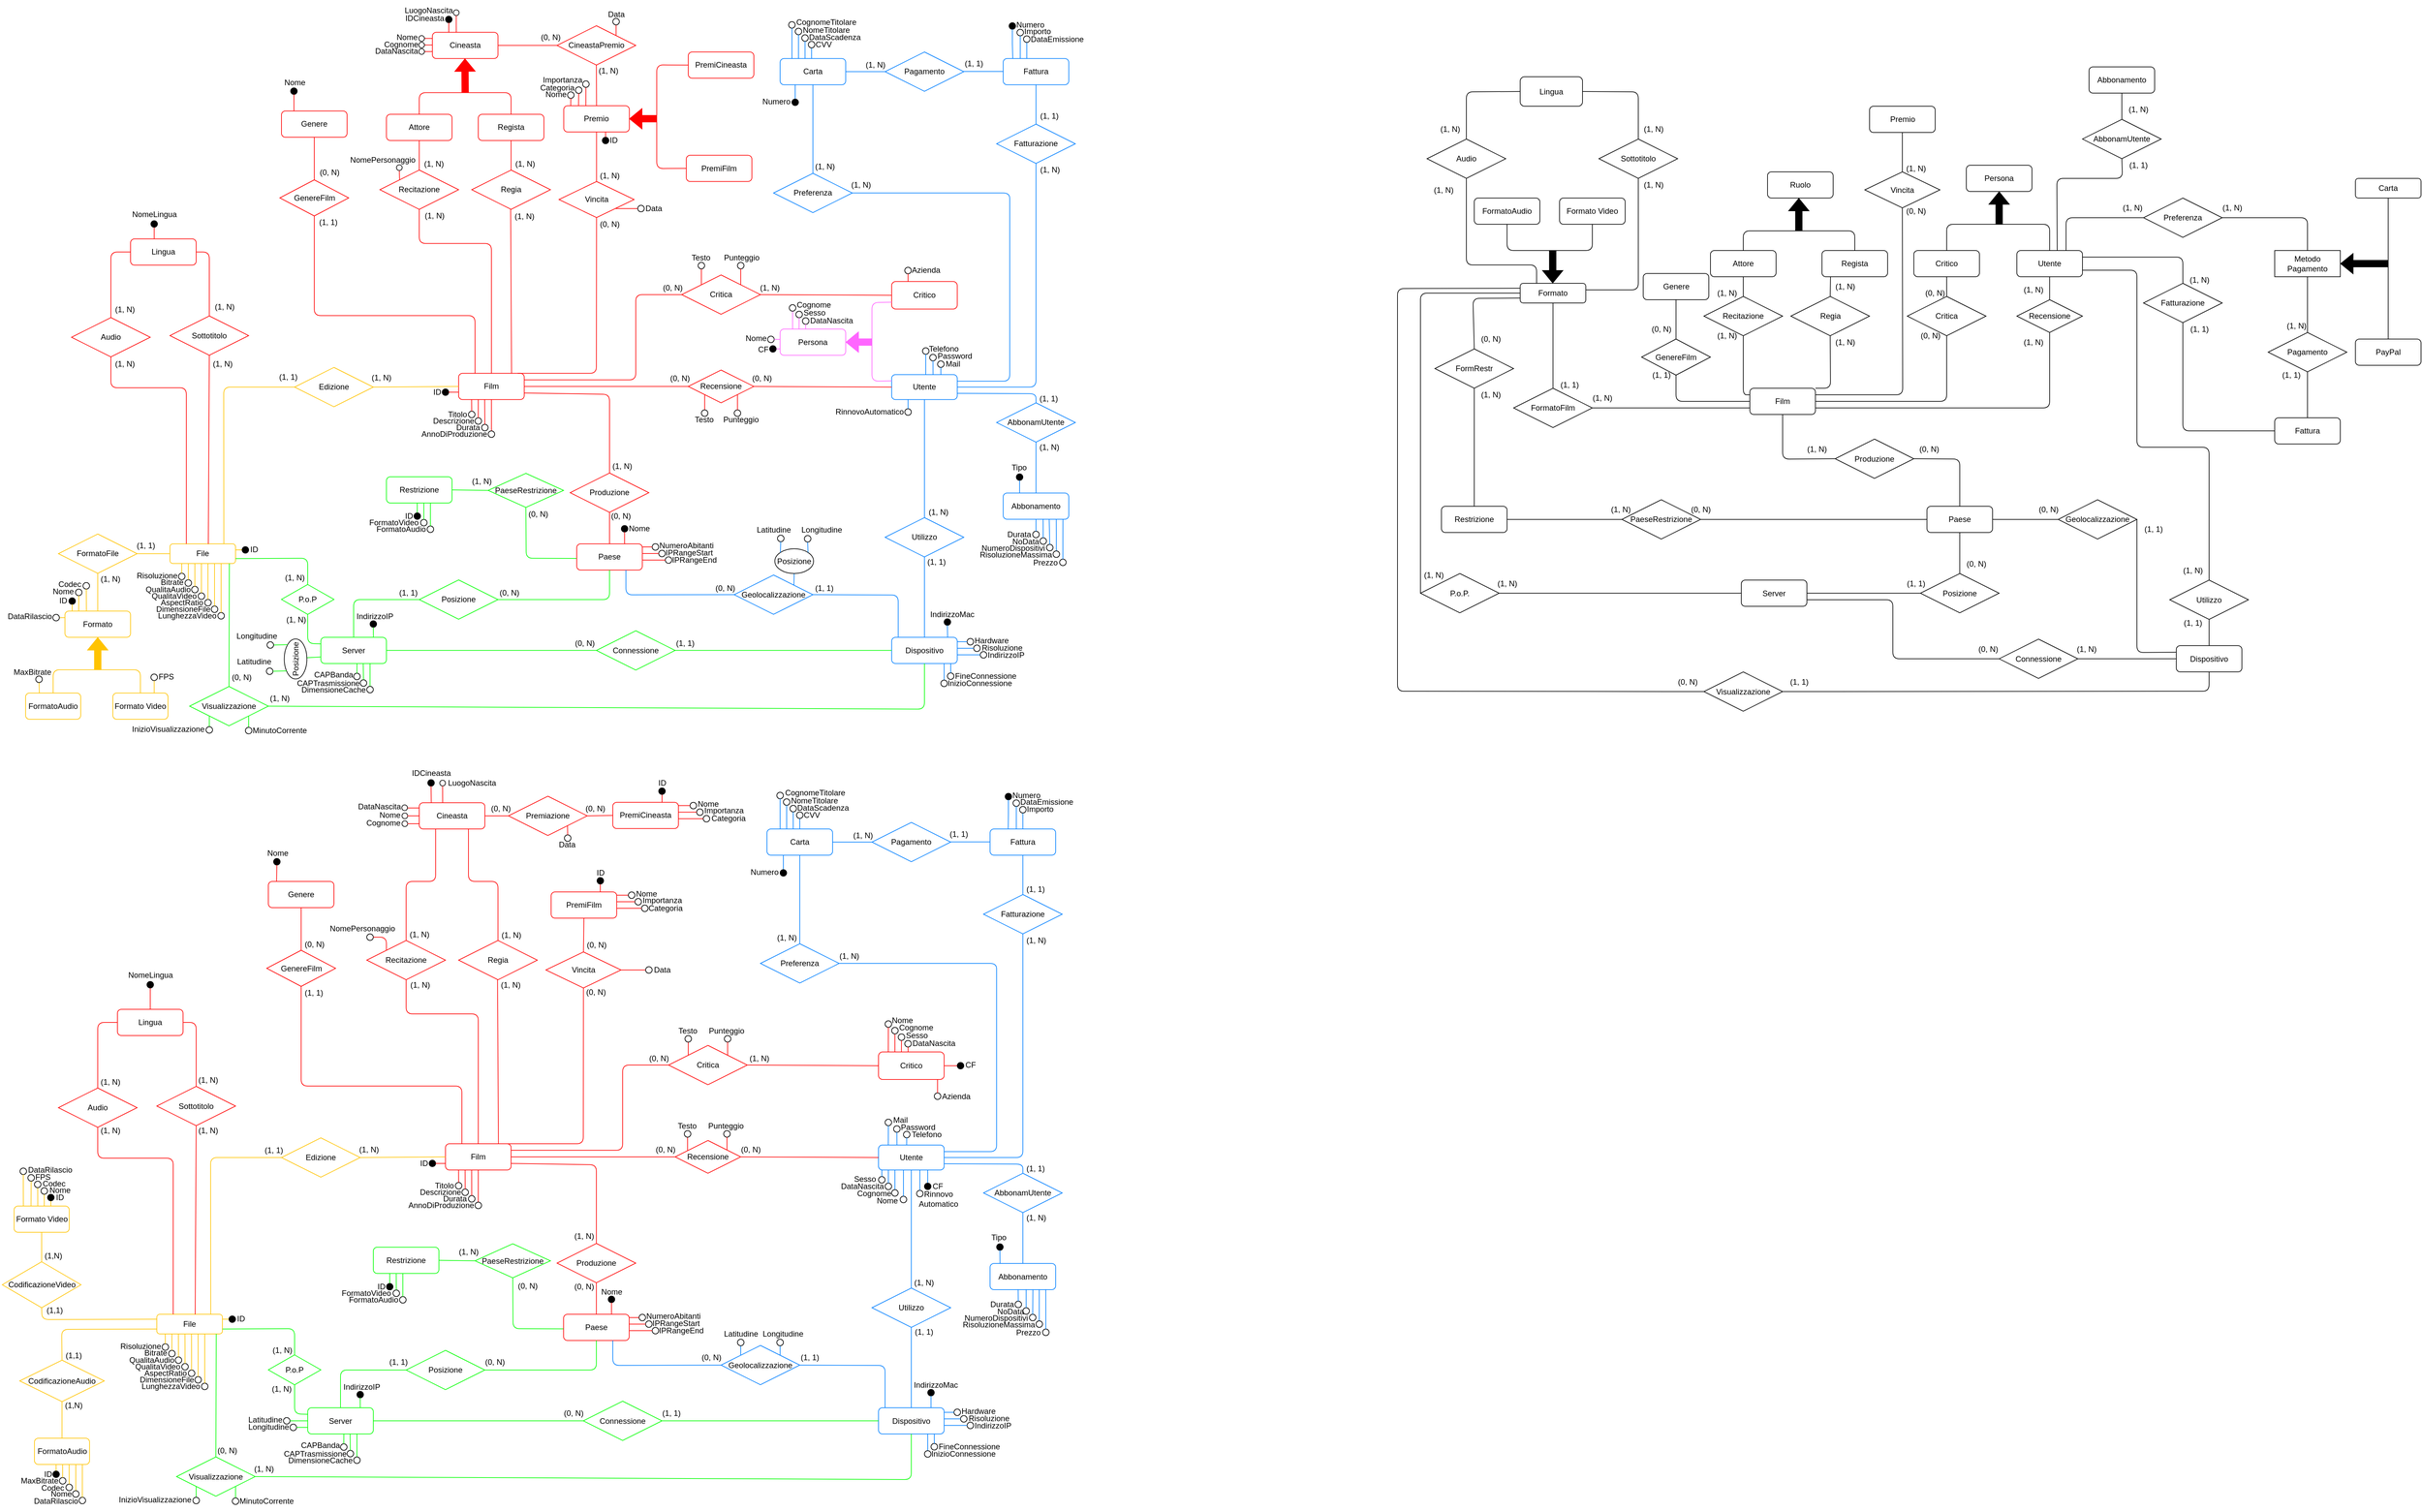 <mxfile version="24.2.1" type="google">
  <diagram id="R2lEEEUBdFMjLlhIrx00" name="Page-1">
    <mxGraphModel dx="3596" dy="875" grid="1" gridSize="10" guides="1" tooltips="1" connect="1" arrows="1" fold="1" page="1" pageScale="1" pageWidth="1654" pageHeight="1169" math="0" shadow="0" extFonts="Permanent Marker^https://fonts.googleapis.com/css?family=Permanent+Marker">
      <root>
        <mxCell id="0" />
        <mxCell id="1" parent="0" />
        <mxCell id="l1qlM_hG5PVcN0XE2cs9-1" value="Film" style="whiteSpace=wrap;html=1;align=center;rounded=1;" parent="1" vertex="1">
          <mxGeometry x="1016" y="608" width="100" height="40" as="geometry" />
        </mxCell>
        <mxCell id="lc_thMG3hRJmn10JfuWX-1" value="Genere" style="whiteSpace=wrap;html=1;align=center;rounded=1;" parent="1" vertex="1">
          <mxGeometry x="853.5" y="433" width="100" height="40" as="geometry" />
        </mxCell>
        <mxCell id="l1qlM_hG5PVcN0XE2cs9-2" value="Ruolo" style="whiteSpace=wrap;html=1;align=center;rounded=1;" parent="1" vertex="1">
          <mxGeometry x="1043" y="278" width="100" height="40" as="geometry" />
        </mxCell>
        <mxCell id="PAqqVsTEMDmfQBmjxhDG-17" style="edgeStyle=orthogonalEdgeStyle;rounded=1;orthogonalLoop=1;jettySize=auto;html=1;exitX=1;exitY=0.75;exitDx=0;exitDy=0;entryX=0.5;entryY=0;entryDx=0;entryDy=0;endArrow=none;endFill=0;" parent="1" source="lc_thMG3hRJmn10JfuWX-2" target="a_6csDNS0PU0sw6D-ZlP-71" edge="1">
          <mxGeometry relative="1" as="geometry">
            <Array as="points">
              <mxPoint x="1606" y="428" />
              <mxPoint x="1606" y="698" />
              <mxPoint x="1716" y="698" />
            </Array>
          </mxGeometry>
        </mxCell>
        <mxCell id="lc_thMG3hRJmn10JfuWX-2" value="Utente" style="whiteSpace=wrap;html=1;align=center;rounded=1;direction=east;" parent="1" vertex="1">
          <mxGeometry x="1423" y="398" width="100" height="40" as="geometry" />
        </mxCell>
        <mxCell id="l1qlM_hG5PVcN0XE2cs9-3" value="Paese" style="whiteSpace=wrap;html=1;align=center;rounded=1;" parent="1" vertex="1">
          <mxGeometry x="1286" y="788" width="100" height="40" as="geometry" />
        </mxCell>
        <mxCell id="l1qlM_hG5PVcN0XE2cs9-4" value="Lingua" style="whiteSpace=wrap;html=1;align=center;rounded=1;" parent="1" vertex="1">
          <mxGeometry x="666" y="133" width="95" height="45" as="geometry" />
        </mxCell>
        <mxCell id="lc_thMG3hRJmn10JfuWX-3" value="Server" style="whiteSpace=wrap;html=1;align=center;rounded=1;" parent="1" vertex="1">
          <mxGeometry x="1003" y="900.5" width="100" height="40" as="geometry" />
        </mxCell>
        <mxCell id="lc_thMG3hRJmn10JfuWX-6" value="Restrizione" style="whiteSpace=wrap;html=1;align=center;rounded=1;" parent="1" vertex="1">
          <mxGeometry x="546" y="788" width="100" height="40" as="geometry" />
        </mxCell>
        <mxCell id="l1qlM_hG5PVcN0XE2cs9-5" value="Dispositivo&lt;br&gt;" style="whiteSpace=wrap;html=1;align=center;rounded=1;" parent="1" vertex="1">
          <mxGeometry x="1666" y="1000.5" width="100" height="40" as="geometry" />
        </mxCell>
        <mxCell id="lc_thMG3hRJmn10JfuWX-5" value="Formato" style="whiteSpace=wrap;html=1;align=center;rounded=1;" parent="1" vertex="1">
          <mxGeometry x="666" y="448" width="100" height="30" as="geometry" />
        </mxCell>
        <mxCell id="lc_thMG3hRJmn10JfuWX-9" value="Metodo Pagamento&lt;br&gt;" style="whiteSpace=wrap;html=1;align=center;direction=east;" parent="1" vertex="1">
          <mxGeometry x="1816" y="398" width="100" height="40" as="geometry" />
        </mxCell>
        <mxCell id="l1qlM_hG5PVcN0XE2cs9-7" value="PayPal" style="whiteSpace=wrap;html=1;align=center;direction=east;rounded=1;" parent="1" vertex="1">
          <mxGeometry x="1939" y="533" width="100" height="40" as="geometry" />
        </mxCell>
        <mxCell id="lc_thMG3hRJmn10JfuWX-10" value="Carta" style="whiteSpace=wrap;html=1;align=center;direction=east;rounded=1;" parent="1" vertex="1">
          <mxGeometry x="1939" y="288" width="100" height="30" as="geometry" />
        </mxCell>
        <mxCell id="l1qlM_hG5PVcN0XE2cs9-8" value="Attore" style="whiteSpace=wrap;html=1;align=center;rounded=1;" parent="1" vertex="1">
          <mxGeometry x="956" y="398" width="100" height="40" as="geometry" />
        </mxCell>
        <mxCell id="l1qlM_hG5PVcN0XE2cs9-9" value="Regista" style="whiteSpace=wrap;html=1;align=center;rounded=1;" parent="1" vertex="1">
          <mxGeometry x="1126" y="398" width="100" height="40" as="geometry" />
        </mxCell>
        <mxCell id="l1qlM_hG5PVcN0XE2cs9-10" value="" style="endArrow=none;html=1;rounded=1;entryX=0.5;entryY=0;entryDx=0;entryDy=0;" parent="1" target="l1qlM_hG5PVcN0XE2cs9-9" edge="1">
          <mxGeometry width="50" height="50" relative="1" as="geometry">
            <mxPoint x="1006" y="398" as="sourcePoint" />
            <mxPoint x="1176" y="398" as="targetPoint" />
            <Array as="points">
              <mxPoint x="1006" y="368" />
              <mxPoint x="1086" y="368" />
              <mxPoint x="1176" y="368" />
            </Array>
          </mxGeometry>
        </mxCell>
        <mxCell id="l1qlM_hG5PVcN0XE2cs9-11" value="" style="shape=flexArrow;endArrow=classic;html=1;rounded=0;fillColor=#000000;" parent="1" edge="1">
          <mxGeometry width="50" height="50" relative="1" as="geometry">
            <mxPoint x="1090.69" y="368" as="sourcePoint" />
            <mxPoint x="1090.69" y="318" as="targetPoint" />
          </mxGeometry>
        </mxCell>
        <mxCell id="lc_thMG3hRJmn10JfuWX-23" value="" style="shape=flexArrow;endArrow=classic;html=1;rounded=0;fillColor=#000000;entryX=1;entryY=0.5;entryDx=0;entryDy=0;" parent="1" target="lc_thMG3hRJmn10JfuWX-9" edge="1">
          <mxGeometry width="50" height="50" relative="1" as="geometry">
            <mxPoint x="1989" y="418" as="sourcePoint" />
            <mxPoint x="1989" y="373" as="targetPoint" />
            <Array as="points" />
          </mxGeometry>
        </mxCell>
        <mxCell id="lc_thMG3hRJmn10JfuWX-24" value="FormatoAudio" style="whiteSpace=wrap;html=1;align=center;rounded=1;" parent="1" vertex="1">
          <mxGeometry x="596" y="318" width="100" height="40" as="geometry" />
        </mxCell>
        <mxCell id="l1qlM_hG5PVcN0XE2cs9-14" value="Formato Video" style="whiteSpace=wrap;html=1;align=center;rounded=1;" parent="1" vertex="1">
          <mxGeometry x="726" y="318" width="100" height="40" as="geometry" />
        </mxCell>
        <mxCell id="lc_thMG3hRJmn10JfuWX-29" value="" style="shape=flexArrow;endArrow=classic;html=1;rounded=0;fillColor=#000000;" parent="1" edge="1">
          <mxGeometry width="50" height="50" relative="1" as="geometry">
            <mxPoint x="715.58" y="398" as="sourcePoint" />
            <mxPoint x="715.58" y="448" as="targetPoint" />
          </mxGeometry>
        </mxCell>
        <mxCell id="l1qlM_hG5PVcN0XE2cs9-16" value="" style="endArrow=none;html=1;rounded=1;exitX=0.5;exitY=1;exitDx=0;exitDy=0;" parent="1" edge="1">
          <mxGeometry width="50" height="50" relative="1" as="geometry">
            <mxPoint x="776" y="358" as="sourcePoint" />
            <mxPoint x="646" y="358" as="targetPoint" />
            <Array as="points">
              <mxPoint x="776" y="398" />
              <mxPoint x="706" y="398" />
              <mxPoint x="646" y="398" />
            </Array>
          </mxGeometry>
        </mxCell>
        <mxCell id="l1qlM_hG5PVcN0XE2cs9-19" value="" style="endArrow=none;html=1;rounded=1;exitX=0.5;exitY=0;exitDx=0;exitDy=0;entryX=0.5;entryY=0;entryDx=0;entryDy=0;" parent="1" source="l1qlM_hG5PVcN0XE2cs9-18" target="lc_thMG3hRJmn10JfuWX-2" edge="1">
          <mxGeometry width="50" height="50" relative="1" as="geometry">
            <mxPoint x="1326" y="378" as="sourcePoint" />
            <mxPoint x="1376" y="328" as="targetPoint" />
            <Array as="points">
              <mxPoint x="1316" y="358" />
              <mxPoint x="1406" y="358" />
              <mxPoint x="1473" y="358" />
            </Array>
          </mxGeometry>
        </mxCell>
        <mxCell id="l1qlM_hG5PVcN0XE2cs9-18" value="Critico" style="whiteSpace=wrap;html=1;align=center;rounded=1;direction=east;" parent="1" vertex="1">
          <mxGeometry x="1266" y="398" width="100" height="40" as="geometry" />
        </mxCell>
        <mxCell id="l1qlM_hG5PVcN0XE2cs9-20" value="" style="shape=flexArrow;endArrow=classic;html=1;rounded=0;fillColor=#000000;" parent="1" edge="1">
          <mxGeometry width="50" height="50" relative="1" as="geometry">
            <mxPoint x="1396" y="358" as="sourcePoint" />
            <mxPoint x="1396" y="308" as="targetPoint" />
          </mxGeometry>
        </mxCell>
        <mxCell id="a_6csDNS0PU0sw6D-ZlP-1" value="Persona" style="whiteSpace=wrap;html=1;align=center;rounded=1;direction=east;" parent="1" vertex="1">
          <mxGeometry x="1346" y="268" width="100" height="40" as="geometry" />
        </mxCell>
        <mxCell id="l1qlM_hG5PVcN0XE2cs9-21" value="Recitazione" style="shape=rhombus;perimeter=rhombusPerimeter;whiteSpace=wrap;html=1;align=center;" parent="1" vertex="1">
          <mxGeometry x="946" y="468" width="120" height="60" as="geometry" />
        </mxCell>
        <mxCell id="a_6csDNS0PU0sw6D-ZlP-5" value="Preferenza" style="shape=rhombus;perimeter=rhombusPerimeter;whiteSpace=wrap;html=1;align=center;" parent="1" vertex="1">
          <mxGeometry x="1616" y="318" width="120" height="60" as="geometry" />
        </mxCell>
        <mxCell id="a_6csDNS0PU0sw6D-ZlP-10" value="" style="endArrow=none;html=1;rounded=0;exitX=0.5;exitY=0;exitDx=0;exitDy=0;entryX=0.5;entryY=1;entryDx=0;entryDy=0;" parent="1" source="l1qlM_hG5PVcN0XE2cs9-7" target="lc_thMG3hRJmn10JfuWX-10" edge="1">
          <mxGeometry width="50" height="50" relative="1" as="geometry">
            <mxPoint x="1759" y="263" as="sourcePoint" />
            <mxPoint x="2049" y="303" as="targetPoint" />
            <Array as="points" />
          </mxGeometry>
        </mxCell>
        <mxCell id="a_6csDNS0PU0sw6D-ZlP-17" value="Pagamento&lt;br&gt;" style="shape=rhombus;perimeter=rhombusPerimeter;whiteSpace=wrap;html=1;align=center;" parent="1" vertex="1">
          <mxGeometry x="1806" y="523" width="120" height="60" as="geometry" />
        </mxCell>
        <mxCell id="a_6csDNS0PU0sw6D-ZlP-16" value="Fatturazione" style="shape=rhombus;perimeter=rhombusPerimeter;whiteSpace=wrap;html=1;align=center;" parent="1" vertex="1">
          <mxGeometry x="1616" y="448" width="120" height="60" as="geometry" />
        </mxCell>
        <mxCell id="l1qlM_hG5PVcN0XE2cs9-30" value="(1, N)" style="text;html=1;align=center;verticalAlign=middle;resizable=0;points=[];autosize=1;strokeColor=none;fillColor=none;" parent="1" vertex="1">
          <mxGeometry x="1136" y="523" width="50" height="30" as="geometry" />
        </mxCell>
        <mxCell id="l1qlM_hG5PVcN0XE2cs9-31" value="Regia" style="shape=rhombus;perimeter=rhombusPerimeter;whiteSpace=wrap;html=1;align=center;" parent="1" vertex="1">
          <mxGeometry x="1078.5" y="468" width="120" height="60" as="geometry" />
        </mxCell>
        <mxCell id="l1qlM_hG5PVcN0XE2cs9-32" value="" style="endArrow=none;html=1;rounded=1;entryX=0.126;entryY=1.014;entryDx=0;entryDy=0;exitX=0.5;exitY=0;exitDx=0;exitDy=0;entryPerimeter=0;" parent="1" source="l1qlM_hG5PVcN0XE2cs9-31" target="l1qlM_hG5PVcN0XE2cs9-9" edge="1">
          <mxGeometry relative="1" as="geometry">
            <mxPoint x="1046" y="482.58" as="sourcePoint" />
            <mxPoint x="1206" y="482.58" as="targetPoint" />
            <Array as="points">
              <mxPoint x="1139" y="438" />
            </Array>
          </mxGeometry>
        </mxCell>
        <mxCell id="l1qlM_hG5PVcN0XE2cs9-33" value="" style="endArrow=none;html=1;rounded=1;exitX=1;exitY=0;exitDx=0;exitDy=0;entryX=0.5;entryY=1;entryDx=0;entryDy=0;" parent="1" source="l1qlM_hG5PVcN0XE2cs9-1" target="l1qlM_hG5PVcN0XE2cs9-31" edge="1">
          <mxGeometry relative="1" as="geometry">
            <mxPoint x="1176" y="638" as="sourcePoint" />
            <mxPoint x="1336" y="638" as="targetPoint" />
            <Array as="points">
              <mxPoint x="1139" y="608" />
            </Array>
          </mxGeometry>
        </mxCell>
        <mxCell id="l1qlM_hG5PVcN0XE2cs9-35" value="(1, N)" style="text;html=1;align=center;verticalAlign=middle;resizable=0;points=[];autosize=1;strokeColor=none;fillColor=none;" parent="1" vertex="1">
          <mxGeometry x="956" y="513" width="50" height="30" as="geometry" />
        </mxCell>
        <mxCell id="l1qlM_hG5PVcN0XE2cs9-34" value="(1, N)" style="text;html=1;align=center;verticalAlign=middle;resizable=0;points=[];autosize=1;strokeColor=none;fillColor=none;" parent="1" vertex="1">
          <mxGeometry x="1136" y="438" width="50" height="30" as="geometry" />
        </mxCell>
        <mxCell id="PAqqVsTEMDmfQBmjxhDG-11" style="edgeStyle=orthogonalEdgeStyle;rounded=1;orthogonalLoop=1;jettySize=auto;html=1;exitX=0.5;exitY=1;exitDx=0;exitDy=0;entryX=0;entryY=0.5;entryDx=0;entryDy=0;endArrow=none;endFill=0;" parent="1" source="a_6csDNS0PU0sw6D-ZlP-41" target="l1qlM_hG5PVcN0XE2cs9-1" edge="1">
          <mxGeometry relative="1" as="geometry" />
        </mxCell>
        <mxCell id="a_6csDNS0PU0sw6D-ZlP-41" value="GenereFilm" style="shape=rhombus;perimeter=rhombusPerimeter;whiteSpace=wrap;html=1;align=center;" parent="1" vertex="1">
          <mxGeometry x="851" y="533" width="105" height="55" as="geometry" />
        </mxCell>
        <mxCell id="a_6csDNS0PU0sw6D-ZlP-44" value="(1, 1)" style="text;html=1;align=center;verticalAlign=middle;resizable=0;points=[];autosize=1;strokeColor=none;fillColor=none;" parent="1" vertex="1">
          <mxGeometry x="856" y="573" width="50" height="30" as="geometry" />
        </mxCell>
        <mxCell id="a_6csDNS0PU0sw6D-ZlP-48" value="FormatoFilm" style="shape=rhombus;perimeter=rhombusPerimeter;whiteSpace=wrap;html=1;align=center;" parent="1" vertex="1">
          <mxGeometry x="656" y="608" width="120" height="60" as="geometry" />
        </mxCell>
        <mxCell id="a_6csDNS0PU0sw6D-ZlP-50" value="" style="endArrow=none;html=1;rounded=0;entryX=0;entryY=0.75;entryDx=0;entryDy=0;exitX=1;exitY=0.5;exitDx=0;exitDy=0;" parent="1" source="a_6csDNS0PU0sw6D-ZlP-48" target="l1qlM_hG5PVcN0XE2cs9-1" edge="1">
          <mxGeometry relative="1" as="geometry">
            <mxPoint x="826" y="688" as="sourcePoint" />
            <mxPoint x="986" y="688" as="targetPoint" />
          </mxGeometry>
        </mxCell>
        <mxCell id="a_6csDNS0PU0sw6D-ZlP-51" value="(1, 1)" style="text;html=1;align=center;verticalAlign=middle;resizable=0;points=[];autosize=1;strokeColor=none;fillColor=none;" parent="1" vertex="1">
          <mxGeometry x="716" y="588" width="50" height="30" as="geometry" />
        </mxCell>
        <mxCell id="a_6csDNS0PU0sw6D-ZlP-52" value="(1, N)" style="text;html=1;align=center;verticalAlign=middle;resizable=0;points=[];autosize=1;strokeColor=none;fillColor=none;" parent="1" vertex="1">
          <mxGeometry x="766" y="608" width="50" height="30" as="geometry" />
        </mxCell>
        <mxCell id="a_6csDNS0PU0sw6D-ZlP-54" value="" style="endArrow=none;html=1;rounded=0;exitX=0.5;exitY=0;exitDx=0;exitDy=0;entryX=0.5;entryY=1;entryDx=0;entryDy=0;" parent="1" source="a_6csDNS0PU0sw6D-ZlP-41" target="lc_thMG3hRJmn10JfuWX-1" edge="1">
          <mxGeometry relative="1" as="geometry">
            <mxPoint x="856" y="925.5" as="sourcePoint" />
            <mxPoint x="1016" y="925.5" as="targetPoint" />
            <Array as="points" />
          </mxGeometry>
        </mxCell>
        <mxCell id="a_6csDNS0PU0sw6D-ZlP-56" value="Audio" style="shape=rhombus;perimeter=rhombusPerimeter;whiteSpace=wrap;html=1;align=center;" parent="1" vertex="1">
          <mxGeometry x="524" y="228" width="120" height="60" as="geometry" />
        </mxCell>
        <mxCell id="a_6csDNS0PU0sw6D-ZlP-58" value="Sottotitolo" style="shape=rhombus;perimeter=rhombusPerimeter;whiteSpace=wrap;html=1;align=center;" parent="1" vertex="1">
          <mxGeometry x="786" y="228" width="120" height="60" as="geometry" />
        </mxCell>
        <mxCell id="l1qlM_hG5PVcN0XE2cs9-43" value="Geolocalizzazione" style="shape=rhombus;perimeter=rhombusPerimeter;whiteSpace=wrap;html=1;align=center;" parent="1" vertex="1">
          <mxGeometry x="1486" y="778" width="120" height="60" as="geometry" />
        </mxCell>
        <mxCell id="a_6csDNS0PU0sw6D-ZlP-68" value="" style="endArrow=none;html=1;rounded=0;exitX=1;exitY=0.5;exitDx=0;exitDy=0;entryX=0;entryY=0.5;entryDx=0;entryDy=0;" parent="1" source="lc_thMG3hRJmn10JfuWX-3" target="a_6csDNS0PU0sw6D-ZlP-69" edge="1">
          <mxGeometry relative="1" as="geometry">
            <mxPoint x="726" y="1050.5" as="sourcePoint" />
            <mxPoint x="876" y="1020.5" as="targetPoint" />
          </mxGeometry>
        </mxCell>
        <mxCell id="a_6csDNS0PU0sw6D-ZlP-69" value="Posizione" style="shape=rhombus;perimeter=rhombusPerimeter;whiteSpace=wrap;html=1;align=center;" parent="1" vertex="1">
          <mxGeometry x="1276" y="890.5" width="120" height="60" as="geometry" />
        </mxCell>
        <mxCell id="PAqqVsTEMDmfQBmjxhDG-18" style="edgeStyle=orthogonalEdgeStyle;rounded=0;orthogonalLoop=1;jettySize=auto;html=1;exitX=0.5;exitY=1;exitDx=0;exitDy=0;entryX=0.5;entryY=0;entryDx=0;entryDy=0;endArrow=none;endFill=0;" parent="1" source="a_6csDNS0PU0sw6D-ZlP-71" target="l1qlM_hG5PVcN0XE2cs9-5" edge="1">
          <mxGeometry relative="1" as="geometry" />
        </mxCell>
        <mxCell id="a_6csDNS0PU0sw6D-ZlP-71" value="Utilizzo" style="shape=rhombus;perimeter=rhombusPerimeter;whiteSpace=wrap;html=1;align=center;" parent="1" vertex="1">
          <mxGeometry x="1656" y="900.5" width="120" height="60" as="geometry" />
        </mxCell>
        <mxCell id="a_6csDNS0PU0sw6D-ZlP-78" value="PaeseRestrizione" style="shape=rhombus;perimeter=rhombusPerimeter;whiteSpace=wrap;html=1;align=center;" parent="1" vertex="1">
          <mxGeometry x="821" y="778" width="120" height="60" as="geometry" />
        </mxCell>
        <mxCell id="a_6csDNS0PU0sw6D-ZlP-80" value="" style="endArrow=none;html=1;rounded=0;entryX=0;entryY=0.5;entryDx=0;entryDy=0;exitX=1;exitY=0.5;exitDx=0;exitDy=0;" parent="1" source="lc_thMG3hRJmn10JfuWX-6" target="a_6csDNS0PU0sw6D-ZlP-78" edge="1">
          <mxGeometry relative="1" as="geometry">
            <mxPoint x="596" y="1130.5" as="sourcePoint" />
            <mxPoint x="756" y="1130.5" as="targetPoint" />
          </mxGeometry>
        </mxCell>
        <mxCell id="a_6csDNS0PU0sw6D-ZlP-81" value="FormRestr" style="shape=rhombus;perimeter=rhombusPerimeter;whiteSpace=wrap;html=1;align=center;" parent="1" vertex="1">
          <mxGeometry x="536" y="548" width="120" height="60" as="geometry" />
        </mxCell>
        <mxCell id="PAqqVsTEMDmfQBmjxhDG-2" style="edgeStyle=orthogonalEdgeStyle;rounded=1;orthogonalLoop=1;jettySize=auto;html=1;exitX=0.5;exitY=1;exitDx=0;exitDy=0;entryX=1;entryY=0.5;entryDx=0;entryDy=0;endArrow=none;endFill=0;" parent="1" source="l1qlM_hG5PVcN0XE2cs9-52" target="l1qlM_hG5PVcN0XE2cs9-1" edge="1">
          <mxGeometry relative="1" as="geometry" />
        </mxCell>
        <mxCell id="l1qlM_hG5PVcN0XE2cs9-52" value="Critica" style="shape=rhombus;perimeter=rhombusPerimeter;whiteSpace=wrap;html=1;align=center;direction=east;" parent="1" vertex="1">
          <mxGeometry x="1256" y="468" width="120" height="60" as="geometry" />
        </mxCell>
        <mxCell id="l1qlM_hG5PVcN0XE2cs9-55" value="(0, N)" style="text;html=1;align=center;verticalAlign=middle;resizable=0;points=[];autosize=1;strokeColor=none;fillColor=none;" parent="1" vertex="1">
          <mxGeometry x="1266" y="513" width="50" height="30" as="geometry" />
        </mxCell>
        <mxCell id="a_6csDNS0PU0sw6D-ZlP-82" value="" style="endArrow=none;html=1;rounded=0;exitX=0.5;exitY=0;exitDx=0;exitDy=0;entryX=0.5;entryY=1;entryDx=0;entryDy=0;" parent="1" source="lc_thMG3hRJmn10JfuWX-6" target="a_6csDNS0PU0sw6D-ZlP-81" edge="1">
          <mxGeometry relative="1" as="geometry">
            <mxPoint x="636" y="558" as="sourcePoint" />
            <mxPoint x="796" y="558" as="targetPoint" />
          </mxGeometry>
        </mxCell>
        <mxCell id="a_6csDNS0PU0sw6D-ZlP-86" value="" style="endArrow=none;html=1;rounded=1;exitX=0.5;exitY=0;exitDx=0;exitDy=0;entryX=0;entryY=0.75;entryDx=0;entryDy=0;" parent="1" source="a_6csDNS0PU0sw6D-ZlP-81" target="lc_thMG3hRJmn10JfuWX-5" edge="1">
          <mxGeometry relative="1" as="geometry">
            <mxPoint x="626" y="788" as="sourcePoint" />
            <mxPoint x="786" y="788" as="targetPoint" />
            <Array as="points">
              <mxPoint x="594" y="471" />
            </Array>
          </mxGeometry>
        </mxCell>
        <mxCell id="PAqqVsTEMDmfQBmjxhDG-1" value="" style="endArrow=none;html=1;rounded=0;entryX=0.5;entryY=0;entryDx=0;entryDy=0;exitX=0.5;exitY=1;exitDx=0;exitDy=0;" parent="1" source="l1qlM_hG5PVcN0XE2cs9-18" target="l1qlM_hG5PVcN0XE2cs9-52" edge="1">
          <mxGeometry width="50" height="50" relative="1" as="geometry">
            <mxPoint x="1266" y="488" as="sourcePoint" />
            <mxPoint x="1316" y="438" as="targetPoint" />
          </mxGeometry>
        </mxCell>
        <mxCell id="PAqqVsTEMDmfQBmjxhDG-3" value="" style="endArrow=none;html=1;rounded=1;entryX=0.75;entryY=0;entryDx=0;entryDy=0;exitX=0;exitY=0.5;exitDx=0;exitDy=0;" parent="1" source="a_6csDNS0PU0sw6D-ZlP-5" target="lc_thMG3hRJmn10JfuWX-2" edge="1">
          <mxGeometry width="50" height="50" relative="1" as="geometry">
            <mxPoint x="1486" y="498" as="sourcePoint" />
            <mxPoint x="1536" y="448" as="targetPoint" />
            <Array as="points">
              <mxPoint x="1498" y="348" />
            </Array>
          </mxGeometry>
        </mxCell>
        <mxCell id="PAqqVsTEMDmfQBmjxhDG-4" value="" style="endArrow=none;html=1;rounded=1;entryX=1;entryY=0.5;entryDx=0;entryDy=0;exitX=0.5;exitY=0;exitDx=0;exitDy=0;" parent="1" source="lc_thMG3hRJmn10JfuWX-9" target="a_6csDNS0PU0sw6D-ZlP-5" edge="1">
          <mxGeometry width="50" height="50" relative="1" as="geometry">
            <mxPoint x="1486" y="498" as="sourcePoint" />
            <mxPoint x="1536" y="448" as="targetPoint" />
            <Array as="points">
              <mxPoint x="1866" y="348" />
            </Array>
          </mxGeometry>
        </mxCell>
        <mxCell id="PAqqVsTEMDmfQBmjxhDG-6" value="Recensione" style="shape=rhombus;perimeter=rhombusPerimeter;whiteSpace=wrap;html=1;align=center;" parent="1" vertex="1">
          <mxGeometry x="1423" y="473" width="100" height="50" as="geometry" />
        </mxCell>
        <mxCell id="76W873bkZ4WT25iF2PZ7-3" value="" style="endArrow=none;html=1;rounded=0;entryX=0.5;entryY=1;entryDx=0;entryDy=0;exitX=0.5;exitY=0;exitDx=0;exitDy=0;" parent="1" source="a_6csDNS0PU0sw6D-ZlP-17" target="lc_thMG3hRJmn10JfuWX-9" edge="1">
          <mxGeometry width="50" height="50" relative="1" as="geometry">
            <mxPoint x="1596" y="598" as="sourcePoint" />
            <mxPoint x="1646" y="548" as="targetPoint" />
          </mxGeometry>
        </mxCell>
        <mxCell id="76W873bkZ4WT25iF2PZ7-4" value="Fattura&lt;br&gt;" style="whiteSpace=wrap;html=1;align=center;rounded=1;" parent="1" vertex="1">
          <mxGeometry x="1816" y="653" width="100" height="40" as="geometry" />
        </mxCell>
        <mxCell id="76W873bkZ4WT25iF2PZ7-2" value="" style="endArrow=none;html=1;rounded=0;entryX=0.5;entryY=0;entryDx=0;entryDy=0;exitX=0.5;exitY=1;exitDx=0;exitDy=0;" parent="1" source="a_6csDNS0PU0sw6D-ZlP-17" target="76W873bkZ4WT25iF2PZ7-4" edge="1">
          <mxGeometry relative="1" as="geometry">
            <mxPoint x="1536" y="568" as="sourcePoint" />
            <mxPoint x="1696" y="568" as="targetPoint" />
          </mxGeometry>
        </mxCell>
        <mxCell id="PAqqVsTEMDmfQBmjxhDG-7" value="" style="endArrow=none;html=1;rounded=1;entryX=0.5;entryY=1;entryDx=0;entryDy=0;exitX=1;exitY=0.75;exitDx=0;exitDy=0;" parent="1" source="l1qlM_hG5PVcN0XE2cs9-1" target="PAqqVsTEMDmfQBmjxhDG-6" edge="1">
          <mxGeometry width="50" height="50" relative="1" as="geometry">
            <mxPoint x="1156" y="678" as="sourcePoint" />
            <mxPoint x="1456" y="558" as="targetPoint" />
            <Array as="points">
              <mxPoint x="1473" y="638" />
            </Array>
          </mxGeometry>
        </mxCell>
        <mxCell id="l1qlM_hG5PVcN0XE2cs9-26" value="(1, N)" style="text;html=1;align=center;verticalAlign=middle;resizable=0;points=[];autosize=1;strokeColor=none;fillColor=none;" parent="1" vertex="1">
          <mxGeometry x="956" y="448" width="50" height="30" as="geometry" />
        </mxCell>
        <mxCell id="PAqqVsTEMDmfQBmjxhDG-8" value="" style="endArrow=none;html=1;rounded=0;entryX=0.5;entryY=1;entryDx=0;entryDy=0;exitX=0.5;exitY=0;exitDx=0;exitDy=0;" parent="1" source="l1qlM_hG5PVcN0XE2cs9-21" target="l1qlM_hG5PVcN0XE2cs9-8" edge="1">
          <mxGeometry width="50" height="50" relative="1" as="geometry">
            <mxPoint x="946" y="538" as="sourcePoint" />
            <mxPoint x="996" y="488" as="targetPoint" />
          </mxGeometry>
        </mxCell>
        <mxCell id="PAqqVsTEMDmfQBmjxhDG-9" value="" style="endArrow=none;html=1;rounded=1;entryX=0.5;entryY=1;entryDx=0;entryDy=0;exitX=0;exitY=0.25;exitDx=0;exitDy=0;" parent="1" source="l1qlM_hG5PVcN0XE2cs9-1" target="l1qlM_hG5PVcN0XE2cs9-21" edge="1">
          <mxGeometry width="50" height="50" relative="1" as="geometry">
            <mxPoint x="1006" y="628" as="sourcePoint" />
            <mxPoint x="1006" y="533" as="targetPoint" />
            <Array as="points">
              <mxPoint x="1006" y="618" />
            </Array>
          </mxGeometry>
        </mxCell>
        <mxCell id="76W873bkZ4WT25iF2PZ7-6" value="" style="endArrow=none;html=1;rounded=1;entryX=1;entryY=0.25;entryDx=0;entryDy=0;exitX=0.5;exitY=0;exitDx=0;exitDy=0;" parent="1" source="a_6csDNS0PU0sw6D-ZlP-16" target="lc_thMG3hRJmn10JfuWX-2" edge="1">
          <mxGeometry width="50" height="50" relative="1" as="geometry">
            <mxPoint x="1496" y="578" as="sourcePoint" />
            <mxPoint x="1546" y="528" as="targetPoint" />
            <Array as="points">
              <mxPoint x="1676" y="408" />
            </Array>
          </mxGeometry>
        </mxCell>
        <mxCell id="76W873bkZ4WT25iF2PZ7-7" value="" style="endArrow=none;html=1;rounded=1;entryX=0.5;entryY=1;entryDx=0;entryDy=0;exitX=0;exitY=0.5;exitDx=0;exitDy=0;" parent="1" source="76W873bkZ4WT25iF2PZ7-4" target="a_6csDNS0PU0sw6D-ZlP-16" edge="1">
          <mxGeometry width="50" height="50" relative="1" as="geometry">
            <mxPoint x="1536" y="628" as="sourcePoint" />
            <mxPoint x="1586" y="578" as="targetPoint" />
            <Array as="points">
              <mxPoint x="1676" y="673" />
            </Array>
          </mxGeometry>
        </mxCell>
        <mxCell id="PAqqVsTEMDmfQBmjxhDG-10" value="(0, N)" style="text;html=1;align=center;verticalAlign=middle;resizable=0;points=[];autosize=1;strokeColor=none;fillColor=none;" parent="1" vertex="1">
          <mxGeometry x="1273" y="448" width="50" height="30" as="geometry" />
        </mxCell>
        <mxCell id="76W873bkZ4WT25iF2PZ7-8" value="(1, N)" style="text;html=1;align=center;verticalAlign=middle;resizable=0;points=[];autosize=1;strokeColor=none;fillColor=none;" parent="1" vertex="1">
          <mxGeometry x="1574" y="318" width="50" height="30" as="geometry" />
        </mxCell>
        <mxCell id="76W873bkZ4WT25iF2PZ7-9" value="(1, N)" style="text;html=1;align=center;verticalAlign=middle;resizable=0;points=[];autosize=1;strokeColor=none;fillColor=none;" parent="1" vertex="1">
          <mxGeometry x="1726" y="318" width="50" height="30" as="geometry" />
        </mxCell>
        <mxCell id="76W873bkZ4WT25iF2PZ7-10" value="(1, N)" style="text;html=1;align=center;verticalAlign=middle;resizable=0;points=[];autosize=1;strokeColor=none;fillColor=none;" parent="1" vertex="1">
          <mxGeometry x="1824" y="498" width="50" height="30" as="geometry" />
        </mxCell>
        <mxCell id="76W873bkZ4WT25iF2PZ7-11" value="(1, 1)" style="text;html=1;align=center;verticalAlign=middle;resizable=0;points=[];autosize=1;strokeColor=none;fillColor=none;" parent="1" vertex="1">
          <mxGeometry x="1816" y="573" width="50" height="30" as="geometry" />
        </mxCell>
        <mxCell id="PAqqVsTEMDmfQBmjxhDG-12" value="(0, N)" style="text;html=1;align=center;verticalAlign=middle;resizable=0;points=[];autosize=1;strokeColor=none;fillColor=none;" parent="1" vertex="1">
          <mxGeometry x="856" y="503" width="50" height="30" as="geometry" />
        </mxCell>
        <mxCell id="76W873bkZ4WT25iF2PZ7-12" value="(1, N)" style="text;html=1;align=center;verticalAlign=middle;resizable=0;points=[];autosize=1;strokeColor=none;fillColor=none;" parent="1" vertex="1">
          <mxGeometry x="1583" y="168" width="50" height="30" as="geometry" />
        </mxCell>
        <mxCell id="76W873bkZ4WT25iF2PZ7-13" value="(1, 1)" style="text;html=1;align=center;verticalAlign=middle;resizable=0;points=[];autosize=1;strokeColor=none;fillColor=none;" parent="1" vertex="1">
          <mxGeometry x="1583" y="253" width="50" height="30" as="geometry" />
        </mxCell>
        <mxCell id="76W873bkZ4WT25iF2PZ7-16" value="(1, N)" style="text;html=1;align=center;verticalAlign=middle;resizable=0;points=[];autosize=1;strokeColor=none;fillColor=none;" parent="1" vertex="1">
          <mxGeometry x="1423" y="523" width="50" height="30" as="geometry" />
        </mxCell>
        <mxCell id="76W873bkZ4WT25iF2PZ7-18" value="" style="endArrow=none;html=1;rounded=0;entryX=0.5;entryY=1;entryDx=0;entryDy=0;exitX=0.5;exitY=0;exitDx=0;exitDy=0;" parent="1" source="PAqqVsTEMDmfQBmjxhDG-6" target="lc_thMG3hRJmn10JfuWX-2" edge="1">
          <mxGeometry width="50" height="50" relative="1" as="geometry">
            <mxPoint x="1366" y="678" as="sourcePoint" />
            <mxPoint x="1416" y="628" as="targetPoint" />
          </mxGeometry>
        </mxCell>
        <mxCell id="76W873bkZ4WT25iF2PZ7-19" value="(1, N)" style="text;html=1;align=center;verticalAlign=middle;resizable=0;points=[];autosize=1;strokeColor=none;fillColor=none;" parent="1" vertex="1">
          <mxGeometry x="1423" y="443" width="50" height="30" as="geometry" />
        </mxCell>
        <mxCell id="PAqqVsTEMDmfQBmjxhDG-14" value="" style="endArrow=none;html=1;rounded=0;entryX=0;entryY=0.5;entryDx=0;entryDy=0;exitX=1;exitY=0.5;exitDx=0;exitDy=0;" parent="1" source="l1qlM_hG5PVcN0XE2cs9-3" target="l1qlM_hG5PVcN0XE2cs9-43" edge="1">
          <mxGeometry width="50" height="50" relative="1" as="geometry">
            <mxPoint x="1506" y="940.5" as="sourcePoint" />
            <mxPoint x="1556" y="890.5" as="targetPoint" />
          </mxGeometry>
        </mxCell>
        <mxCell id="76W873bkZ4WT25iF2PZ7-20" value="" style="endArrow=none;html=1;rounded=0;entryX=0.5;entryY=1;entryDx=0;entryDy=0;exitX=0.5;exitY=0;exitDx=0;exitDy=0;" parent="1" source="a_6csDNS0PU0sw6D-ZlP-48" target="lc_thMG3hRJmn10JfuWX-5" edge="1">
          <mxGeometry width="50" height="50" relative="1" as="geometry">
            <mxPoint x="691" y="608" as="sourcePoint" />
            <mxPoint x="741" y="558" as="targetPoint" />
          </mxGeometry>
        </mxCell>
        <mxCell id="PAqqVsTEMDmfQBmjxhDG-16" value="(0, N)" style="text;html=1;align=center;verticalAlign=middle;resizable=0;points=[];autosize=1;strokeColor=none;fillColor=none;" parent="1" vertex="1">
          <mxGeometry x="1446" y="778" width="50" height="30" as="geometry" />
        </mxCell>
        <mxCell id="PAqqVsTEMDmfQBmjxhDG-19" value="(1, N)" style="text;html=1;align=center;verticalAlign=middle;resizable=0;points=[];autosize=1;strokeColor=none;fillColor=none;" parent="1" vertex="1">
          <mxGeometry x="1666" y="870.5" width="50" height="30" as="geometry" />
        </mxCell>
        <mxCell id="PAqqVsTEMDmfQBmjxhDG-20" value="(1, 1)" style="text;html=1;align=center;verticalAlign=middle;resizable=0;points=[];autosize=1;strokeColor=none;fillColor=none;" parent="1" vertex="1">
          <mxGeometry x="1666" y="950.5" width="50" height="30" as="geometry" />
        </mxCell>
        <mxCell id="76W873bkZ4WT25iF2PZ7-22" value="" style="endArrow=none;html=1;rounded=0;entryX=0;entryY=0.5;entryDx=0;entryDy=0;exitX=1;exitY=0.5;exitDx=0;exitDy=0;" parent="1" source="a_6csDNS0PU0sw6D-ZlP-78" target="l1qlM_hG5PVcN0XE2cs9-3" edge="1">
          <mxGeometry width="50" height="50" relative="1" as="geometry">
            <mxPoint x="956" y="820.5" as="sourcePoint" />
            <mxPoint x="1306" y="760.5" as="targetPoint" />
          </mxGeometry>
        </mxCell>
        <mxCell id="PAqqVsTEMDmfQBmjxhDG-21" value="(1, 1)" style="text;html=1;align=center;verticalAlign=middle;resizable=0;points=[];autosize=1;strokeColor=none;fillColor=none;" parent="1" vertex="1">
          <mxGeometry x="1676" y="503" width="50" height="30" as="geometry" />
        </mxCell>
        <mxCell id="PAqqVsTEMDmfQBmjxhDG-22" value="(1, N)" style="text;html=1;align=center;verticalAlign=middle;resizable=0;points=[];autosize=1;strokeColor=none;fillColor=none;" parent="1" vertex="1">
          <mxGeometry x="1676" y="428" width="50" height="30" as="geometry" />
        </mxCell>
        <mxCell id="PAqqVsTEMDmfQBmjxhDG-15" value="(1, 1)" style="text;html=1;align=center;verticalAlign=middle;resizable=0;points=[];autosize=1;strokeColor=none;fillColor=none;" parent="1" vertex="1">
          <mxGeometry x="1606" y="808" width="50" height="30" as="geometry" />
        </mxCell>
        <mxCell id="76W873bkZ4WT25iF2PZ7-23" value="" style="endArrow=none;html=1;rounded=0;entryX=0.5;entryY=1;entryDx=0;entryDy=0;exitX=0.5;exitY=0;exitDx=0;exitDy=0;" parent="1" source="a_6csDNS0PU0sw6D-ZlP-69" target="l1qlM_hG5PVcN0XE2cs9-3" edge="1">
          <mxGeometry width="50" height="50" relative="1" as="geometry">
            <mxPoint x="1276" y="1000.5" as="sourcePoint" />
            <mxPoint x="1326" y="950.5" as="targetPoint" />
          </mxGeometry>
        </mxCell>
        <mxCell id="PAqqVsTEMDmfQBmjxhDG-27" value="(0, N)" style="text;html=1;align=center;verticalAlign=middle;resizable=0;points=[];autosize=1;strokeColor=none;fillColor=none;" parent="1" vertex="1">
          <mxGeometry x="916" y="778" width="50" height="30" as="geometry" />
        </mxCell>
        <mxCell id="PAqqVsTEMDmfQBmjxhDG-28" value="(1, N)" style="text;html=1;align=center;verticalAlign=middle;resizable=0;points=[];autosize=1;strokeColor=none;fillColor=none;" parent="1" vertex="1">
          <mxGeometry x="794" y="778" width="50" height="30" as="geometry" />
        </mxCell>
        <mxCell id="PAqqVsTEMDmfQBmjxhDG-30" value="Connessione" style="shape=rhombus;perimeter=rhombusPerimeter;whiteSpace=wrap;html=1;align=center;" parent="1" vertex="1">
          <mxGeometry x="1396" y="990.5" width="120" height="60" as="geometry" />
        </mxCell>
        <mxCell id="PAqqVsTEMDmfQBmjxhDG-31" value="" style="endArrow=none;html=1;rounded=1;entryX=0;entryY=0.5;entryDx=0;entryDy=0;exitX=1;exitY=0.75;exitDx=0;exitDy=0;" parent="1" source="lc_thMG3hRJmn10JfuWX-3" target="PAqqVsTEMDmfQBmjxhDG-30" edge="1">
          <mxGeometry width="50" height="50" relative="1" as="geometry">
            <mxPoint x="1301" y="1060.5" as="sourcePoint" />
            <mxPoint x="1351" y="1010.5" as="targetPoint" />
            <Array as="points">
              <mxPoint x="1234" y="930.5" />
              <mxPoint x="1234" y="1020.5" />
            </Array>
          </mxGeometry>
        </mxCell>
        <mxCell id="PAqqVsTEMDmfQBmjxhDG-32" value="" style="endArrow=none;html=1;rounded=0;exitX=1;exitY=0.5;exitDx=0;exitDy=0;entryX=0;entryY=0.5;entryDx=0;entryDy=0;" parent="1" source="PAqqVsTEMDmfQBmjxhDG-30" target="l1qlM_hG5PVcN0XE2cs9-5" edge="1">
          <mxGeometry width="50" height="50" relative="1" as="geometry">
            <mxPoint x="1534" y="1010.5" as="sourcePoint" />
            <mxPoint x="1584" y="960.5" as="targetPoint" />
          </mxGeometry>
        </mxCell>
        <mxCell id="PAqqVsTEMDmfQBmjxhDG-33" value="(0, N)" style="text;html=1;align=center;verticalAlign=middle;resizable=0;points=[];autosize=1;strokeColor=none;fillColor=none;" parent="1" vertex="1">
          <mxGeometry x="1354" y="990.5" width="50" height="30" as="geometry" />
        </mxCell>
        <mxCell id="PAqqVsTEMDmfQBmjxhDG-34" value="(1, N)" style="text;html=1;align=center;verticalAlign=middle;resizable=0;points=[];autosize=1;strokeColor=none;fillColor=none;" parent="1" vertex="1">
          <mxGeometry x="1504" y="990.5" width="50" height="30" as="geometry" />
        </mxCell>
        <mxCell id="3goZI-bj5xCnPwmELsUS-1" value="(0, N)" style="text;html=1;align=center;verticalAlign=middle;resizable=0;points=[];autosize=1;strokeColor=none;fillColor=none;" parent="1" vertex="1">
          <mxGeometry x="596" y="518" width="50" height="30" as="geometry" />
        </mxCell>
        <mxCell id="3goZI-bj5xCnPwmELsUS-2" value="(1, N)" style="text;html=1;align=center;verticalAlign=middle;resizable=0;points=[];autosize=1;strokeColor=none;fillColor=none;" parent="1" vertex="1">
          <mxGeometry x="596" y="603" width="50" height="30" as="geometry" />
        </mxCell>
        <mxCell id="3goZI-bj5xCnPwmELsUS-3" value="P.o.P." style="shape=rhombus;perimeter=rhombusPerimeter;whiteSpace=wrap;html=1;align=center;" parent="1" vertex="1">
          <mxGeometry x="514" y="890.5" width="120" height="60" as="geometry" />
        </mxCell>
        <mxCell id="PAqqVsTEMDmfQBmjxhDG-35" value="" style="endArrow=none;html=1;rounded=1;entryX=0;entryY=0.5;entryDx=0;entryDy=0;exitX=0;exitY=0.5;exitDx=0;exitDy=0;" parent="1" source="3goZI-bj5xCnPwmELsUS-3" target="lc_thMG3hRJmn10JfuWX-5" edge="1">
          <mxGeometry width="50" height="50" relative="1" as="geometry">
            <mxPoint x="514" y="458" as="sourcePoint" />
            <mxPoint x="564" y="448" as="targetPoint" />
            <Array as="points">
              <mxPoint x="514" y="463" />
            </Array>
          </mxGeometry>
        </mxCell>
        <mxCell id="3goZI-bj5xCnPwmELsUS-5" value="" style="endArrow=none;html=1;rounded=0;entryX=0;entryY=0.5;entryDx=0;entryDy=0;exitX=1;exitY=0.5;exitDx=0;exitDy=0;" parent="1" source="3goZI-bj5xCnPwmELsUS-3" target="lc_thMG3hRJmn10JfuWX-3" edge="1">
          <mxGeometry width="50" height="50" relative="1" as="geometry">
            <mxPoint x="934" y="780.5" as="sourcePoint" />
            <mxPoint x="984" y="730.5" as="targetPoint" />
          </mxGeometry>
        </mxCell>
        <mxCell id="PAqqVsTEMDmfQBmjxhDG-36" value="(1, N)" style="text;html=1;align=center;verticalAlign=middle;resizable=0;points=[];autosize=1;strokeColor=none;fillColor=none;" parent="1" vertex="1">
          <mxGeometry x="621" y="890.5" width="50" height="30" as="geometry" />
        </mxCell>
        <mxCell id="PAqqVsTEMDmfQBmjxhDG-37" value="(1, N)" style="text;html=1;align=center;verticalAlign=middle;resizable=0;points=[];autosize=1;strokeColor=none;fillColor=none;" parent="1" vertex="1">
          <mxGeometry x="509" y="878" width="50" height="30" as="geometry" />
        </mxCell>
        <mxCell id="PAqqVsTEMDmfQBmjxhDG-39" value="(1, 1)" style="text;html=1;align=center;verticalAlign=middle;resizable=0;points=[];autosize=1;strokeColor=none;fillColor=none;" parent="1" vertex="1">
          <mxGeometry x="1244" y="890.5" width="50" height="30" as="geometry" />
        </mxCell>
        <mxCell id="PAqqVsTEMDmfQBmjxhDG-40" value="Premio" style="whiteSpace=wrap;html=1;align=center;rounded=1;" parent="1" vertex="1">
          <mxGeometry x="1198.5" y="178" width="100" height="40" as="geometry" />
        </mxCell>
        <mxCell id="PAqqVsTEMDmfQBmjxhDG-41" value="Vincita" style="shape=rhombus;perimeter=rhombusPerimeter;whiteSpace=wrap;html=1;align=center;" parent="1" vertex="1">
          <mxGeometry x="1191.25" y="278" width="114.5" height="55" as="geometry" />
        </mxCell>
        <mxCell id="PAqqVsTEMDmfQBmjxhDG-42" value="" style="endArrow=none;html=1;rounded=0;entryX=0.5;entryY=1;entryDx=0;entryDy=0;exitX=0.5;exitY=0;exitDx=0;exitDy=0;" parent="1" source="PAqqVsTEMDmfQBmjxhDG-41" target="PAqqVsTEMDmfQBmjxhDG-40" edge="1">
          <mxGeometry width="50" height="50" relative="1" as="geometry">
            <mxPoint x="1254" y="258" as="sourcePoint" />
            <mxPoint x="1304" y="208" as="targetPoint" />
          </mxGeometry>
        </mxCell>
        <mxCell id="PAqqVsTEMDmfQBmjxhDG-43" value="" style="endArrow=none;html=1;rounded=1;entryX=0.5;entryY=1;entryDx=0;entryDy=0;exitX=1;exitY=0.25;exitDx=0;exitDy=0;" parent="1" source="l1qlM_hG5PVcN0XE2cs9-1" target="PAqqVsTEMDmfQBmjxhDG-41" edge="1">
          <mxGeometry width="50" height="50" relative="1" as="geometry">
            <mxPoint x="1254" y="508" as="sourcePoint" />
            <mxPoint x="1304" y="458" as="targetPoint" />
            <Array as="points">
              <mxPoint x="1249" y="618" />
            </Array>
          </mxGeometry>
        </mxCell>
        <mxCell id="PAqqVsTEMDmfQBmjxhDG-44" value="(1, N)" style="text;html=1;align=center;verticalAlign=middle;resizable=0;points=[];autosize=1;strokeColor=none;fillColor=none;" parent="1" vertex="1">
          <mxGeometry x="1244" y="258" width="50" height="30" as="geometry" />
        </mxCell>
        <mxCell id="PAqqVsTEMDmfQBmjxhDG-45" value="(0, N)" style="text;html=1;align=center;verticalAlign=middle;resizable=0;points=[];autosize=1;strokeColor=none;fillColor=none;" parent="1" vertex="1">
          <mxGeometry x="1244" y="323" width="50" height="30" as="geometry" />
        </mxCell>
        <mxCell id="ar00X5rX__aBlhbaafOq-2" value="Produzione" style="shape=rhombus;perimeter=rhombusPerimeter;whiteSpace=wrap;html=1;align=center;" parent="1" vertex="1">
          <mxGeometry x="1146" y="685.5" width="120" height="60" as="geometry" />
        </mxCell>
        <mxCell id="ar00X5rX__aBlhbaafOq-3" value="" style="endArrow=none;html=1;rounded=1;exitX=0.5;exitY=1;exitDx=0;exitDy=0;entryX=0;entryY=0.5;entryDx=0;entryDy=0;" parent="1" source="l1qlM_hG5PVcN0XE2cs9-1" target="ar00X5rX__aBlhbaafOq-2" edge="1">
          <mxGeometry relative="1" as="geometry">
            <mxPoint x="1084" y="828" as="sourcePoint" />
            <mxPoint x="1244" y="828" as="targetPoint" />
            <Array as="points">
              <mxPoint x="1066" y="716" />
            </Array>
          </mxGeometry>
        </mxCell>
        <mxCell id="ar00X5rX__aBlhbaafOq-5" value="" style="endArrow=none;html=1;rounded=1;entryX=0.5;entryY=0;entryDx=0;entryDy=0;exitX=1;exitY=0.5;exitDx=0;exitDy=0;" parent="1" source="ar00X5rX__aBlhbaafOq-2" target="l1qlM_hG5PVcN0XE2cs9-3" edge="1">
          <mxGeometry relative="1" as="geometry">
            <mxPoint x="1084" y="828" as="sourcePoint" />
            <mxPoint x="1244" y="828" as="targetPoint" />
            <Array as="points">
              <mxPoint x="1336" y="716" />
            </Array>
          </mxGeometry>
        </mxCell>
        <mxCell id="ar00X5rX__aBlhbaafOq-7" value="(0, N)" style="text;html=1;align=center;verticalAlign=middle;resizable=0;points=[];autosize=1;strokeColor=none;fillColor=none;" parent="1" vertex="1">
          <mxGeometry x="1264" y="685.5" width="50" height="30" as="geometry" />
        </mxCell>
        <mxCell id="ar00X5rX__aBlhbaafOq-8" value="(1, N)" style="text;html=1;align=center;verticalAlign=middle;resizable=0;points=[];autosize=1;strokeColor=none;fillColor=none;" parent="1" vertex="1">
          <mxGeometry x="1093" y="685.5" width="50" height="30" as="geometry" />
        </mxCell>
        <mxCell id="MVnxgxXVzic-VUVAY7so-1" value="" style="endArrow=none;html=1;rounded=1;entryX=0.25;entryY=0;entryDx=0;entryDy=0;exitX=0.5;exitY=1;exitDx=0;exitDy=0;" parent="1" source="a_6csDNS0PU0sw6D-ZlP-56" target="lc_thMG3hRJmn10JfuWX-5" edge="1">
          <mxGeometry width="50" height="50" relative="1" as="geometry">
            <mxPoint x="584" y="298" as="sourcePoint" />
            <mxPoint x="574" y="398" as="targetPoint" />
            <Array as="points">
              <mxPoint x="584" y="420" />
              <mxPoint x="691" y="420" />
            </Array>
          </mxGeometry>
        </mxCell>
        <mxCell id="MVnxgxXVzic-VUVAY7so-2" value="" style="endArrow=none;html=1;rounded=1;entryX=0.5;entryY=1;entryDx=0;entryDy=0;" parent="1" target="a_6csDNS0PU0sw6D-ZlP-58" edge="1">
          <mxGeometry width="50" height="50" relative="1" as="geometry">
            <mxPoint x="766" y="458" as="sourcePoint" />
            <mxPoint x="844" y="288" as="targetPoint" />
            <Array as="points">
              <mxPoint x="846" y="458" />
            </Array>
          </mxGeometry>
        </mxCell>
        <mxCell id="ar00X5rX__aBlhbaafOq-10" value="" style="endArrow=none;html=1;rounded=1;entryX=0.5;entryY=0;entryDx=0;entryDy=0;exitX=1;exitY=0.5;exitDx=0;exitDy=0;" parent="1" source="l1qlM_hG5PVcN0XE2cs9-4" target="a_6csDNS0PU0sw6D-ZlP-58" edge="1">
          <mxGeometry relative="1" as="geometry">
            <mxPoint x="604" y="248" as="sourcePoint" />
            <mxPoint x="764" y="248" as="targetPoint" />
            <Array as="points">
              <mxPoint x="846" y="156" />
            </Array>
          </mxGeometry>
        </mxCell>
        <mxCell id="ar00X5rX__aBlhbaafOq-11" value="" style="endArrow=none;html=1;rounded=1;exitX=0.5;exitY=0;exitDx=0;exitDy=0;entryX=0;entryY=0.5;entryDx=0;entryDy=0;" parent="1" source="a_6csDNS0PU0sw6D-ZlP-56" target="l1qlM_hG5PVcN0XE2cs9-4" edge="1">
          <mxGeometry relative="1" as="geometry">
            <mxPoint x="604" y="248" as="sourcePoint" />
            <mxPoint x="764" y="248" as="targetPoint" />
            <Array as="points">
              <mxPoint x="584" y="156" />
            </Array>
          </mxGeometry>
        </mxCell>
        <mxCell id="MVnxgxXVzic-VUVAY7so-3" value="(1, N)" style="text;html=1;align=center;verticalAlign=middle;resizable=0;points=[];autosize=1;strokeColor=none;fillColor=none;" parent="1" vertex="1">
          <mxGeometry x="524" y="290.5" width="50" height="30" as="geometry" />
        </mxCell>
        <mxCell id="ar00X5rX__aBlhbaafOq-12" value="(1, N)" style="text;html=1;align=center;verticalAlign=middle;resizable=0;points=[];autosize=1;strokeColor=none;fillColor=none;" parent="1" vertex="1">
          <mxGeometry x="534" y="198" width="50" height="30" as="geometry" />
        </mxCell>
        <mxCell id="MVnxgxXVzic-VUVAY7so-4" value="(1, N)" style="text;html=1;align=center;verticalAlign=middle;resizable=0;points=[];autosize=1;strokeColor=none;fillColor=none;" parent="1" vertex="1">
          <mxGeometry x="844" y="283" width="50" height="30" as="geometry" />
        </mxCell>
        <mxCell id="ar00X5rX__aBlhbaafOq-13" value="(1, N)" style="text;html=1;align=center;verticalAlign=middle;resizable=0;points=[];autosize=1;strokeColor=none;fillColor=none;" parent="1" vertex="1">
          <mxGeometry x="844" y="198" width="50" height="30" as="geometry" />
        </mxCell>
        <mxCell id="MVnxgxXVzic-VUVAY7so-5" value="" style="endArrow=none;html=1;rounded=1;entryX=1;entryY=0.5;entryDx=0;entryDy=0;exitX=0;exitY=0.25;exitDx=0;exitDy=0;" parent="1" source="l1qlM_hG5PVcN0XE2cs9-5" target="l1qlM_hG5PVcN0XE2cs9-43" edge="1">
          <mxGeometry width="50" height="50" relative="1" as="geometry">
            <mxPoint x="1606" y="988" as="sourcePoint" />
            <mxPoint x="1656" y="823" as="targetPoint" />
            <Array as="points">
              <mxPoint x="1606" y="1011" />
            </Array>
          </mxGeometry>
        </mxCell>
        <mxCell id="MVnxgxXVzic-VUVAY7so-6" value="Abbonamento" style="whiteSpace=wrap;html=1;align=center;rounded=1;" parent="1" vertex="1">
          <mxGeometry x="1533" y="118" width="100" height="40" as="geometry" />
        </mxCell>
        <mxCell id="MVnxgxXVzic-VUVAY7so-7" value="AbbonamUtente" style="shape=rhombus;perimeter=rhombusPerimeter;whiteSpace=wrap;html=1;align=center;" parent="1" vertex="1">
          <mxGeometry x="1523" y="198" width="120" height="60" as="geometry" />
        </mxCell>
        <mxCell id="MVnxgxXVzic-VUVAY7so-8" value="" style="endArrow=none;html=1;rounded=0;entryX=0.5;entryY=1;entryDx=0;entryDy=0;" parent="1" target="MVnxgxXVzic-VUVAY7so-6" edge="1">
          <mxGeometry width="50" height="50" relative="1" as="geometry">
            <mxPoint x="1583" y="198" as="sourcePoint" />
            <mxPoint x="1583" y="158" as="targetPoint" />
          </mxGeometry>
        </mxCell>
        <mxCell id="MVnxgxXVzic-VUVAY7so-9" value="" style="endArrow=none;html=1;rounded=1;entryX=0.5;entryY=1;entryDx=0;entryDy=0;exitX=0.615;exitY=0.004;exitDx=0;exitDy=0;exitPerimeter=0;" parent="1" source="lc_thMG3hRJmn10JfuWX-2" target="MVnxgxXVzic-VUVAY7so-7" edge="1">
          <mxGeometry width="50" height="50" relative="1" as="geometry">
            <mxPoint x="1524" y="268" as="sourcePoint" />
            <mxPoint x="1574" y="218" as="targetPoint" />
            <Array as="points">
              <mxPoint x="1484" y="288" />
              <mxPoint x="1584" y="288" />
            </Array>
          </mxGeometry>
        </mxCell>
        <mxCell id="MVnxgxXVzic-VUVAY7so-10" value="Visualizzazione" style="shape=rhombus;perimeter=rhombusPerimeter;whiteSpace=wrap;html=1;align=center;" parent="1" vertex="1">
          <mxGeometry x="946" y="1040.5" width="120" height="60" as="geometry" />
        </mxCell>
        <mxCell id="MVnxgxXVzic-VUVAY7so-11" value="" style="endArrow=none;html=1;rounded=1;exitX=1;exitY=0.5;exitDx=0;exitDy=0;entryX=0.5;entryY=1;entryDx=0;entryDy=0;" parent="1" source="MVnxgxXVzic-VUVAY7so-10" target="l1qlM_hG5PVcN0XE2cs9-5" edge="1">
          <mxGeometry width="50" height="50" relative="1" as="geometry">
            <mxPoint x="1113.5" y="1060" as="sourcePoint" />
            <mxPoint x="1163.5" y="1010" as="targetPoint" />
            <Array as="points">
              <mxPoint x="1716" y="1070" />
            </Array>
          </mxGeometry>
        </mxCell>
        <mxCell id="MVnxgxXVzic-VUVAY7so-12" value="" style="endArrow=none;html=1;rounded=1;entryX=0;entryY=0.5;entryDx=0;entryDy=0;exitX=0;exitY=0.25;exitDx=0;exitDy=0;" parent="1" source="lc_thMG3hRJmn10JfuWX-5" target="MVnxgxXVzic-VUVAY7so-10" edge="1">
          <mxGeometry width="50" height="50" relative="1" as="geometry">
            <mxPoint x="469" y="1070" as="sourcePoint" />
            <mxPoint x="876" y="1070" as="targetPoint" />
            <Array as="points">
              <mxPoint x="479" y="456" />
              <mxPoint x="479" y="1070" />
            </Array>
          </mxGeometry>
        </mxCell>
        <mxCell id="ar00X5rX__aBlhbaafOq-15" value="(0, N)" style="text;html=1;align=center;verticalAlign=middle;resizable=0;points=[];autosize=1;strokeColor=none;fillColor=none;" parent="1" vertex="1">
          <mxGeometry x="896" y="1040.5" width="50" height="30" as="geometry" />
        </mxCell>
        <mxCell id="MVnxgxXVzic-VUVAY7so-14" value="(1, 1)" style="text;html=1;align=center;verticalAlign=middle;resizable=0;points=[];autosize=1;strokeColor=none;fillColor=none;" parent="1" vertex="1">
          <mxGeometry x="1066" y="1040.5" width="50" height="30" as="geometry" />
        </mxCell>
        <mxCell id="ar00X5rX__aBlhbaafOq-16" value="(0, N)" style="text;html=1;align=center;verticalAlign=middle;resizable=0;points=[];autosize=1;strokeColor=none;fillColor=none;" parent="1" vertex="1">
          <mxGeometry x="1336" y="860.5" width="50" height="30" as="geometry" />
        </mxCell>
        <mxCell id="1nwxLZV6FVW2qh2XziLg-143" value="Film" style="whiteSpace=wrap;html=1;align=center;rounded=1;strokeColor=#FF0000;" parent="1" vertex="1">
          <mxGeometry x="-972" y="1760" width="100" height="40" as="geometry" />
        </mxCell>
        <mxCell id="1nwxLZV6FVW2qh2XziLg-144" value="File" style="whiteSpace=wrap;html=1;align=center;rounded=1;strokeColor=#FFC300;" parent="1" vertex="1">
          <mxGeometry x="-1412" y="2020" width="100" height="30" as="geometry" />
        </mxCell>
        <mxCell id="1nwxLZV6FVW2qh2XziLg-145" value="Server" style="whiteSpace=wrap;html=1;align=center;rounded=1;strokeColor=#00FF00;" parent="1" vertex="1">
          <mxGeometry x="-1182" y="2162.5" width="100" height="40" as="geometry" />
        </mxCell>
        <mxCell id="1nwxLZV6FVW2qh2XziLg-146" value="Utente" style="whiteSpace=wrap;html=1;align=center;rounded=1;direction=east;strokeColor=#007FFF;" parent="1" vertex="1">
          <mxGeometry x="-312" y="1762" width="100" height="38" as="geometry" />
        </mxCell>
        <mxCell id="1nwxLZV6FVW2qh2XziLg-147" value="Dispositivo&lt;br&gt;" style="whiteSpace=wrap;html=1;align=center;rounded=1;strokeColor=#007FFF;" parent="1" vertex="1">
          <mxGeometry x="-312" y="2162.5" width="100" height="40" as="geometry" />
        </mxCell>
        <mxCell id="1nwxLZV6FVW2qh2XziLg-148" value="Paese" style="whiteSpace=wrap;html=1;align=center;rounded=1;strokeColor=#FF0000;" parent="1" vertex="1">
          <mxGeometry x="-792" y="2020" width="100" height="40" as="geometry" />
        </mxCell>
        <mxCell id="1nwxLZV6FVW2qh2XziLg-149" value="Geolocalizzazione" style="shape=rhombus;perimeter=rhombusPerimeter;whiteSpace=wrap;html=1;align=center;strokeColor=#007FFF;" parent="1" vertex="1">
          <mxGeometry x="-552" y="2067.5" width="120" height="60" as="geometry" />
        </mxCell>
        <mxCell id="1nwxLZV6FVW2qh2XziLg-150" value="Utilizzo" style="shape=rhombus;perimeter=rhombusPerimeter;whiteSpace=wrap;html=1;align=center;strokeColor=#007FFF;" parent="1" vertex="1">
          <mxGeometry x="-322" y="1980" width="120" height="60" as="geometry" />
        </mxCell>
        <mxCell id="1nwxLZV6FVW2qh2XziLg-151" value="" style="endArrow=none;html=1;rounded=0;entryX=0.5;entryY=0;entryDx=0;entryDy=0;exitX=0.5;exitY=1;exitDx=0;exitDy=0;strokeColor=#007FFF;" parent="1" source="1nwxLZV6FVW2qh2XziLg-150" target="1nwxLZV6FVW2qh2XziLg-147" edge="1">
          <mxGeometry relative="1" as="geometry">
            <mxPoint x="158" y="2152" as="sourcePoint" />
            <mxPoint x="318" y="2152" as="targetPoint" />
          </mxGeometry>
        </mxCell>
        <mxCell id="1nwxLZV6FVW2qh2XziLg-152" value="" style="endArrow=none;html=1;rounded=0;exitX=0.5;exitY=1;exitDx=0;exitDy=0;entryX=0.5;entryY=0;entryDx=0;entryDy=0;strokeColor=#007FFF;" parent="1" source="1nwxLZV6FVW2qh2XziLg-146" target="1nwxLZV6FVW2qh2XziLg-150" edge="1">
          <mxGeometry relative="1" as="geometry">
            <mxPoint x="158" y="2092" as="sourcePoint" />
            <mxPoint x="318" y="2092" as="targetPoint" />
          </mxGeometry>
        </mxCell>
        <mxCell id="1nwxLZV6FVW2qh2XziLg-153" value="(1, N)" style="text;html=1;align=center;verticalAlign=middle;resizable=0;points=[];autosize=1;strokeColor=none;fillColor=none;" parent="1" vertex="1">
          <mxGeometry x="-268" y="1957" width="50" height="30" as="geometry" />
        </mxCell>
        <mxCell id="1nwxLZV6FVW2qh2XziLg-154" value="(1, 1)" style="text;html=1;align=center;verticalAlign=middle;resizable=0;points=[];autosize=1;strokeColor=none;fillColor=none;" parent="1" vertex="1">
          <mxGeometry x="-268" y="2031.5" width="50" height="30" as="geometry" />
        </mxCell>
        <mxCell id="1nwxLZV6FVW2qh2XziLg-155" value="Critico" style="whiteSpace=wrap;html=1;align=center;rounded=1;direction=east;strokeColor=#FF0000;" parent="1" vertex="1">
          <mxGeometry x="-312" y="1620" width="100" height="42" as="geometry" />
        </mxCell>
        <mxCell id="1nwxLZV6FVW2qh2XziLg-156" value="" style="endArrow=none;html=1;rounded=1;exitX=0.75;exitY=1;exitDx=0;exitDy=0;entryX=0;entryY=0.5;entryDx=0;entryDy=0;strokeColor=#007FFF;" parent="1" source="1nwxLZV6FVW2qh2XziLg-148" target="1nwxLZV6FVW2qh2XziLg-149" edge="1">
          <mxGeometry relative="1" as="geometry">
            <mxPoint x="-572" y="2132" as="sourcePoint" />
            <mxPoint x="-412" y="2132" as="targetPoint" />
            <Array as="points">
              <mxPoint x="-717" y="2098" />
            </Array>
          </mxGeometry>
        </mxCell>
        <mxCell id="1nwxLZV6FVW2qh2XziLg-157" value="" style="endArrow=none;html=1;rounded=1;exitX=1;exitY=0.5;exitDx=0;exitDy=0;strokeColor=#007FFF;" parent="1" source="1nwxLZV6FVW2qh2XziLg-149" edge="1">
          <mxGeometry relative="1" as="geometry">
            <mxPoint x="-572" y="2132" as="sourcePoint" />
            <mxPoint x="-302" y="2162" as="targetPoint" />
            <Array as="points">
              <mxPoint x="-302" y="2098" />
            </Array>
          </mxGeometry>
        </mxCell>
        <mxCell id="1nwxLZV6FVW2qh2XziLg-159" value="(0, N)" style="text;html=1;align=center;verticalAlign=middle;resizable=0;points=[];autosize=1;strokeColor=none;fillColor=none;" parent="1" vertex="1">
          <mxGeometry x="-592" y="2070.5" width="50" height="30" as="geometry" />
        </mxCell>
        <mxCell id="1nwxLZV6FVW2qh2XziLg-161" value="(1, 1)" style="text;html=1;align=center;verticalAlign=middle;resizable=0;points=[];autosize=1;strokeColor=none;fillColor=none;" parent="1" vertex="1">
          <mxGeometry x="-442" y="2070.5" width="50" height="30" as="geometry" />
        </mxCell>
        <mxCell id="1nwxLZV6FVW2qh2XziLg-162" value="Recensione" style="shape=rhombus;perimeter=rhombusPerimeter;whiteSpace=wrap;html=1;align=center;strokeColor=#FF0000;" parent="1" vertex="1">
          <mxGeometry x="-622" y="1755" width="100" height="50" as="geometry" />
        </mxCell>
        <mxCell id="1nwxLZV6FVW2qh2XziLg-163" value="" style="endArrow=none;html=1;rounded=0;exitX=1;exitY=0.5;exitDx=0;exitDy=0;entryX=0;entryY=0.5;entryDx=0;entryDy=0;strokeColor=#FF0000;" parent="1" source="1nwxLZV6FVW2qh2XziLg-162" target="1nwxLZV6FVW2qh2XziLg-146" edge="1">
          <mxGeometry width="50" height="50" relative="1" as="geometry">
            <mxPoint x="-402" y="1762" as="sourcePoint" />
            <mxPoint x="-352" y="1712" as="targetPoint" />
          </mxGeometry>
        </mxCell>
        <mxCell id="1nwxLZV6FVW2qh2XziLg-164" value="" style="endArrow=none;html=1;rounded=0;exitX=1;exitY=0.5;exitDx=0;exitDy=0;entryX=0;entryY=0.5;entryDx=0;entryDy=0;strokeColor=#FF0000;" parent="1" source="1nwxLZV6FVW2qh2XziLg-143" target="1nwxLZV6FVW2qh2XziLg-162" edge="1">
          <mxGeometry width="50" height="50" relative="1" as="geometry">
            <mxPoint x="-702" y="1762" as="sourcePoint" />
            <mxPoint x="-652" y="1712" as="targetPoint" />
          </mxGeometry>
        </mxCell>
        <mxCell id="1nwxLZV6FVW2qh2XziLg-165" value="Posizione" style="shape=rhombus;perimeter=rhombusPerimeter;whiteSpace=wrap;html=1;align=center;strokeColor=#00FF00;" parent="1" vertex="1">
          <mxGeometry x="-1032" y="2075" width="120" height="60" as="geometry" />
        </mxCell>
        <mxCell id="1nwxLZV6FVW2qh2XziLg-166" value="" style="endArrow=none;html=1;rounded=0;exitX=0.5;exitY=1;exitDx=0;exitDy=0;entryX=0.5;entryY=0;entryDx=0;entryDy=0;strokeColor=#FF0000;" parent="1" source="1nwxLZV6FVW2qh2XziLg-174" target="1nwxLZV6FVW2qh2XziLg-148" edge="1">
          <mxGeometry relative="1" as="geometry">
            <mxPoint x="-702" y="1941.09" as="sourcePoint" />
            <mxPoint x="-542" y="1941.09" as="targetPoint" />
          </mxGeometry>
        </mxCell>
        <mxCell id="1nwxLZV6FVW2qh2XziLg-167" value="(1, N)" style="text;html=1;align=center;verticalAlign=middle;resizable=0;points=[];autosize=1;strokeColor=none;fillColor=none;" parent="1" vertex="1">
          <mxGeometry x="-786" y="1886" width="50" height="30" as="geometry" />
        </mxCell>
        <mxCell id="1nwxLZV6FVW2qh2XziLg-168" value="(0, N)" style="text;html=1;align=center;verticalAlign=middle;resizable=0;points=[];autosize=1;strokeColor=none;fillColor=none;" parent="1" vertex="1">
          <mxGeometry x="-786" y="1963" width="50" height="30" as="geometry" />
        </mxCell>
        <mxCell id="1nwxLZV6FVW2qh2XziLg-169" value="(0, N)" style="text;html=1;align=center;verticalAlign=middle;resizable=0;points=[];autosize=1;strokeColor=none;fillColor=none;" parent="1" vertex="1">
          <mxGeometry x="-532" y="1754" width="50" height="30" as="geometry" />
        </mxCell>
        <mxCell id="1nwxLZV6FVW2qh2XziLg-170" value="" style="endArrow=none;html=1;rounded=0;entryX=0;entryY=0.5;entryDx=0;entryDy=0;exitX=1;exitY=0.5;exitDx=0;exitDy=0;strokeColor=#FF0000;" parent="1" source="1nwxLZV6FVW2qh2XziLg-171" target="1nwxLZV6FVW2qh2XziLg-155" edge="1">
          <mxGeometry width="50" height="50" relative="1" as="geometry">
            <mxPoint x="-552" y="1822" as="sourcePoint" />
            <mxPoint x="-502" y="1772" as="targetPoint" />
          </mxGeometry>
        </mxCell>
        <mxCell id="1nwxLZV6FVW2qh2XziLg-171" value="Critica" style="shape=rhombus;perimeter=rhombusPerimeter;whiteSpace=wrap;html=1;align=center;direction=east;strokeColor=#FF0000;" parent="1" vertex="1">
          <mxGeometry x="-632" y="1610" width="120" height="60" as="geometry" />
        </mxCell>
        <mxCell id="1nwxLZV6FVW2qh2XziLg-172" value="" style="endArrow=none;html=1;rounded=1;exitX=1;exitY=0.25;exitDx=0;exitDy=0;entryX=0;entryY=0.5;entryDx=0;entryDy=0;strokeColor=#FF0000;" parent="1" source="1nwxLZV6FVW2qh2XziLg-143" target="1nwxLZV6FVW2qh2XziLg-171" edge="1">
          <mxGeometry width="50" height="50" relative="1" as="geometry">
            <mxPoint x="-832" y="1685" as="sourcePoint" />
            <mxPoint x="-782" y="1635" as="targetPoint" />
            <Array as="points">
              <mxPoint x="-702" y="1770" />
              <mxPoint x="-702" y="1640" />
            </Array>
          </mxGeometry>
        </mxCell>
        <mxCell id="1nwxLZV6FVW2qh2XziLg-173" value="" style="endArrow=none;html=1;rounded=1;exitX=1;exitY=0.75;exitDx=0;exitDy=0;entryX=0.5;entryY=0;entryDx=0;entryDy=0;strokeColor=#FF0000;" parent="1" source="1nwxLZV6FVW2qh2XziLg-143" target="1nwxLZV6FVW2qh2XziLg-174" edge="1">
          <mxGeometry relative="1" as="geometry">
            <mxPoint x="-682" y="1862" as="sourcePoint" />
            <mxPoint x="-522" y="1862" as="targetPoint" />
            <Array as="points">
              <mxPoint x="-742" y="1792" />
            </Array>
          </mxGeometry>
        </mxCell>
        <mxCell id="1nwxLZV6FVW2qh2XziLg-174" value="Produzione" style="shape=rhombus;perimeter=rhombusPerimeter;whiteSpace=wrap;html=1;align=center;strokeColor=#FF0000;" parent="1" vertex="1">
          <mxGeometry x="-802" y="1912" width="120" height="60" as="geometry" />
        </mxCell>
        <mxCell id="1nwxLZV6FVW2qh2XziLg-175" value="(0, N)" style="text;html=1;align=center;verticalAlign=middle;resizable=0;points=[];autosize=1;strokeColor=none;fillColor=none;" parent="1" vertex="1">
          <mxGeometry x="-662" y="1754" width="50" height="30" as="geometry" />
        </mxCell>
        <mxCell id="1nwxLZV6FVW2qh2XziLg-176" value="(1, N)" style="text;html=1;align=center;verticalAlign=middle;resizable=0;points=[];autosize=1;strokeColor=none;fillColor=none;" parent="1" vertex="1">
          <mxGeometry x="-519" y="1615" width="50" height="30" as="geometry" />
        </mxCell>
        <mxCell id="1nwxLZV6FVW2qh2XziLg-177" value="" style="endArrow=none;html=1;rounded=1;exitX=0.5;exitY=0;exitDx=0;exitDy=0;entryX=0;entryY=0.5;entryDx=0;entryDy=0;strokeColor=#00FF00;" parent="1" source="1nwxLZV6FVW2qh2XziLg-145" target="1nwxLZV6FVW2qh2XziLg-165" edge="1">
          <mxGeometry relative="1" as="geometry">
            <mxPoint x="-952" y="2142" as="sourcePoint" />
            <mxPoint x="-792" y="2142" as="targetPoint" />
            <Array as="points">
              <mxPoint x="-1132" y="2105" />
            </Array>
          </mxGeometry>
        </mxCell>
        <mxCell id="1nwxLZV6FVW2qh2XziLg-178" value="(0, N)" style="text;html=1;align=center;verticalAlign=middle;resizable=0;points=[];autosize=1;strokeColor=none;fillColor=none;" parent="1" vertex="1">
          <mxGeometry x="-672" y="1615" width="50" height="30" as="geometry" />
        </mxCell>
        <mxCell id="1nwxLZV6FVW2qh2XziLg-179" value="" style="endArrow=none;html=1;rounded=1;entryX=0.5;entryY=1;entryDx=0;entryDy=0;exitX=1;exitY=0.5;exitDx=0;exitDy=0;strokeColor=#00FF00;" parent="1" source="1nwxLZV6FVW2qh2XziLg-165" target="1nwxLZV6FVW2qh2XziLg-148" edge="1">
          <mxGeometry relative="1" as="geometry">
            <mxPoint x="-952" y="2142" as="sourcePoint" />
            <mxPoint x="-792" y="2142" as="targetPoint" />
            <Array as="points">
              <mxPoint x="-742" y="2105" />
            </Array>
          </mxGeometry>
        </mxCell>
        <mxCell id="1nwxLZV6FVW2qh2XziLg-180" value="(1, 1)" style="text;html=1;align=center;verticalAlign=middle;resizable=0;points=[];autosize=1;strokeColor=none;fillColor=none;" parent="1" vertex="1">
          <mxGeometry x="-1069" y="2078" width="50" height="30" as="geometry" />
        </mxCell>
        <mxCell id="1nwxLZV6FVW2qh2XziLg-181" value="(0, N)" style="text;html=1;align=center;verticalAlign=middle;resizable=0;points=[];autosize=1;strokeColor=none;fillColor=none;" parent="1" vertex="1">
          <mxGeometry x="-922" y="2078" width="50" height="30" as="geometry" />
        </mxCell>
        <mxCell id="1nwxLZV6FVW2qh2XziLg-182" value="Abbonamento" style="whiteSpace=wrap;html=1;align=center;rounded=1;strokeColor=#007FFF;" parent="1" vertex="1">
          <mxGeometry x="-142" y="1942.5" width="100" height="40" as="geometry" />
        </mxCell>
        <mxCell id="1nwxLZV6FVW2qh2XziLg-183" value="Connessione" style="shape=rhombus;perimeter=rhombusPerimeter;whiteSpace=wrap;html=1;align=center;strokeColor=#00FF00;" parent="1" vertex="1">
          <mxGeometry x="-762" y="2152.5" width="120" height="60" as="geometry" />
        </mxCell>
        <mxCell id="1nwxLZV6FVW2qh2XziLg-184" value="AbbonamUtente" style="shape=rhombus;perimeter=rhombusPerimeter;whiteSpace=wrap;html=1;align=center;strokeColor=#007FFF;" parent="1" vertex="1">
          <mxGeometry x="-152" y="1805" width="120" height="60" as="geometry" />
        </mxCell>
        <mxCell id="1nwxLZV6FVW2qh2XziLg-185" value="" style="endArrow=none;html=1;rounded=1;exitX=1;exitY=0.75;exitDx=0;exitDy=0;entryX=0.5;entryY=0;entryDx=0;entryDy=0;strokeColor=#007FFF;" parent="1" source="1nwxLZV6FVW2qh2XziLg-146" target="1nwxLZV6FVW2qh2XziLg-184" edge="1">
          <mxGeometry width="50" height="50" relative="1" as="geometry">
            <mxPoint x="-62" y="1702" as="sourcePoint" />
            <mxPoint x="-12" y="1652" as="targetPoint" />
            <Array as="points">
              <mxPoint x="-92" y="1791" />
            </Array>
          </mxGeometry>
        </mxCell>
        <mxCell id="1nwxLZV6FVW2qh2XziLg-186" value="" style="endArrow=none;html=1;rounded=0;entryX=0;entryY=0.5;entryDx=0;entryDy=0;exitX=1;exitY=0.5;exitDx=0;exitDy=0;strokeColor=#00FF00;" parent="1" source="1nwxLZV6FVW2qh2XziLg-145" target="1nwxLZV6FVW2qh2XziLg-183" edge="1">
          <mxGeometry relative="1" as="geometry">
            <mxPoint x="-992" y="2272" as="sourcePoint" />
            <mxPoint x="-832" y="2272" as="targetPoint" />
          </mxGeometry>
        </mxCell>
        <mxCell id="1nwxLZV6FVW2qh2XziLg-187" value="" style="endArrow=none;html=1;rounded=0;exitX=0.5;exitY=0;exitDx=0;exitDy=0;entryX=0.5;entryY=1;entryDx=0;entryDy=0;strokeColor=#007FFF;" parent="1" source="1nwxLZV6FVW2qh2XziLg-182" target="1nwxLZV6FVW2qh2XziLg-184" edge="1">
          <mxGeometry width="50" height="50" relative="1" as="geometry">
            <mxPoint x="-62" y="1802" as="sourcePoint" />
            <mxPoint x="-12" y="1752" as="targetPoint" />
          </mxGeometry>
        </mxCell>
        <mxCell id="1nwxLZV6FVW2qh2XziLg-188" value="" style="endArrow=none;html=1;rounded=0;entryX=0;entryY=0.5;entryDx=0;entryDy=0;exitX=1;exitY=0.5;exitDx=0;exitDy=0;strokeColor=#00FF00;" parent="1" source="1nwxLZV6FVW2qh2XziLg-183" target="1nwxLZV6FVW2qh2XziLg-147" edge="1">
          <mxGeometry relative="1" as="geometry">
            <mxPoint x="-682" y="2127.5" as="sourcePoint" />
            <mxPoint x="-132" y="2358" as="targetPoint" />
          </mxGeometry>
        </mxCell>
        <mxCell id="1nwxLZV6FVW2qh2XziLg-190" value="(1, N)" style="text;html=1;align=center;verticalAlign=middle;resizable=0;points=[];autosize=1;strokeColor=none;fillColor=none;" parent="1" vertex="1">
          <mxGeometry x="-97" y="1858" width="50" height="30" as="geometry" />
        </mxCell>
        <mxCell id="1nwxLZV6FVW2qh2XziLg-191" value="(1, 1)" style="text;html=1;align=center;verticalAlign=middle;resizable=0;points=[];autosize=1;strokeColor=none;fillColor=none;" parent="1" vertex="1">
          <mxGeometry x="-653" y="2155.5" width="50" height="30" as="geometry" />
        </mxCell>
        <mxCell id="1nwxLZV6FVW2qh2XziLg-192" value="Fattura&lt;br&gt;" style="whiteSpace=wrap;html=1;align=center;rounded=1;strokeColor=#007FFF;" parent="1" vertex="1">
          <mxGeometry x="-142" y="1280" width="100" height="40" as="geometry" />
        </mxCell>
        <mxCell id="1nwxLZV6FVW2qh2XziLg-193" value="(0, N)" style="text;html=1;align=center;verticalAlign=middle;resizable=0;points=[];autosize=1;strokeColor=none;fillColor=none;" parent="1" vertex="1">
          <mxGeometry x="-802" y="2155.5" width="50" height="30" as="geometry" />
        </mxCell>
        <mxCell id="1nwxLZV6FVW2qh2XziLg-194" value="(1, 1)" style="text;html=1;align=center;verticalAlign=middle;resizable=0;points=[];autosize=1;strokeColor=none;fillColor=none;" parent="1" vertex="1">
          <mxGeometry x="-98" y="1783" width="50" height="30" as="geometry" />
        </mxCell>
        <mxCell id="1nwxLZV6FVW2qh2XziLg-195" value="Fatturazione" style="shape=rhombus;perimeter=rhombusPerimeter;whiteSpace=wrap;html=1;align=center;strokeColor=#007FFF;" parent="1" vertex="1">
          <mxGeometry x="-152" y="1380" width="120" height="60" as="geometry" />
        </mxCell>
        <mxCell id="1nwxLZV6FVW2qh2XziLg-196" value="P.o.P" style="shape=rhombus;perimeter=rhombusPerimeter;whiteSpace=wrap;html=1;align=center;strokeColor=#00FF00;" parent="1" vertex="1">
          <mxGeometry x="-1242" y="2082" width="80" height="45.5" as="geometry" />
        </mxCell>
        <mxCell id="1nwxLZV6FVW2qh2XziLg-197" value="Edizione" style="shape=rhombus;perimeter=rhombusPerimeter;whiteSpace=wrap;html=1;align=center;strokeColor=#FFC300;" parent="1" vertex="1">
          <mxGeometry x="-1222" y="1751" width="120" height="60" as="geometry" />
        </mxCell>
        <mxCell id="1nwxLZV6FVW2qh2XziLg-198" value="" style="endArrow=none;html=1;rounded=1;exitX=1;exitY=0.5;exitDx=0;exitDy=0;entryX=0.5;entryY=1;entryDx=0;entryDy=0;strokeColor=#007FFF;" parent="1" source="1nwxLZV6FVW2qh2XziLg-146" target="1nwxLZV6FVW2qh2XziLg-195" edge="1">
          <mxGeometry width="50" height="50" relative="1" as="geometry">
            <mxPoint x="-172" y="1740" as="sourcePoint" />
            <mxPoint x="-122" y="1690" as="targetPoint" />
            <Array as="points">
              <mxPoint x="-92" y="1781" />
            </Array>
          </mxGeometry>
        </mxCell>
        <mxCell id="1nwxLZV6FVW2qh2XziLg-199" value="" style="endArrow=none;html=1;rounded=0;entryX=0;entryY=0.5;entryDx=0;entryDy=0;exitX=1;exitY=0.5;exitDx=0;exitDy=0;strokeColor=#FFC300;" parent="1" source="1nwxLZV6FVW2qh2XziLg-197" target="1nwxLZV6FVW2qh2XziLg-143" edge="1">
          <mxGeometry relative="1" as="geometry">
            <mxPoint x="-1422" y="1752" as="sourcePoint" />
            <mxPoint x="-1262" y="1752" as="targetPoint" />
          </mxGeometry>
        </mxCell>
        <mxCell id="1nwxLZV6FVW2qh2XziLg-200" value="Preferenza" style="shape=rhombus;perimeter=rhombusPerimeter;whiteSpace=wrap;html=1;align=center;strokeColor=#007FFF;" parent="1" vertex="1">
          <mxGeometry x="-492" y="1455" width="120" height="60" as="geometry" />
        </mxCell>
        <mxCell id="1nwxLZV6FVW2qh2XziLg-201" value="Carta" style="whiteSpace=wrap;html=1;align=center;direction=east;rounded=1;strokeColor=#007FFF;" parent="1" vertex="1">
          <mxGeometry x="-482" y="1280" width="100" height="40" as="geometry" />
        </mxCell>
        <mxCell id="1nwxLZV6FVW2qh2XziLg-202" value="(1, N)" style="text;html=1;align=center;verticalAlign=middle;resizable=0;points=[];autosize=1;strokeColor=none;fillColor=none;" parent="1" vertex="1">
          <mxGeometry x="-1114" y="1754" width="50" height="30" as="geometry" />
        </mxCell>
        <mxCell id="1nwxLZV6FVW2qh2XziLg-203" value="(1, 1)" style="text;html=1;align=center;verticalAlign=middle;resizable=0;points=[];autosize=1;strokeColor=none;fillColor=none;" parent="1" vertex="1">
          <mxGeometry x="-1259" y="1755" width="50" height="30" as="geometry" />
        </mxCell>
        <mxCell id="1nwxLZV6FVW2qh2XziLg-204" value="(1, N)" style="text;html=1;align=center;verticalAlign=middle;resizable=0;points=[];autosize=1;strokeColor=none;fillColor=none;" parent="1" vertex="1">
          <mxGeometry x="-382" y="1459" width="50" height="30" as="geometry" />
        </mxCell>
        <mxCell id="1nwxLZV6FVW2qh2XziLg-205" value="(1, N)" style="text;html=1;align=center;verticalAlign=middle;resizable=0;points=[];autosize=1;strokeColor=none;fillColor=none;" parent="1" vertex="1">
          <mxGeometry x="-477" y="1431" width="50" height="30" as="geometry" />
        </mxCell>
        <mxCell id="1nwxLZV6FVW2qh2XziLg-206" value="(1, N)" style="text;html=1;align=center;verticalAlign=middle;resizable=0;points=[];autosize=1;strokeColor=none;fillColor=none;" parent="1" vertex="1">
          <mxGeometry x="-97" y="1435" width="50" height="30" as="geometry" />
        </mxCell>
        <mxCell id="1nwxLZV6FVW2qh2XziLg-207" value="(1, 1)" style="text;html=1;align=center;verticalAlign=middle;resizable=0;points=[];autosize=1;strokeColor=none;fillColor=none;" parent="1" vertex="1">
          <mxGeometry x="-98" y="1357" width="50" height="30" as="geometry" />
        </mxCell>
        <mxCell id="1nwxLZV6FVW2qh2XziLg-208" value="(1, 1)" style="text;html=1;align=center;verticalAlign=middle;resizable=0;points=[];autosize=1;strokeColor=none;fillColor=none;" parent="1" vertex="1">
          <mxGeometry x="-215" y="1273" width="50" height="30" as="geometry" />
        </mxCell>
        <mxCell id="1nwxLZV6FVW2qh2XziLg-209" value="(1, N)" style="text;html=1;align=center;verticalAlign=middle;resizable=0;points=[];autosize=1;strokeColor=none;fillColor=none;" parent="1" vertex="1">
          <mxGeometry x="-361" y="1275" width="50" height="30" as="geometry" />
        </mxCell>
        <mxCell id="1nwxLZV6FVW2qh2XziLg-210" value="" style="endArrow=none;html=1;rounded=1;exitX=0.5;exitY=1;exitDx=0;exitDy=0;entryX=0;entryY=0.25;entryDx=0;entryDy=0;strokeColor=#00FF00;" parent="1" source="1nwxLZV6FVW2qh2XziLg-196" target="1nwxLZV6FVW2qh2XziLg-145" edge="1">
          <mxGeometry relative="1" as="geometry">
            <mxPoint x="-1332" y="2022.08" as="sourcePoint" />
            <mxPoint x="-1162" y="2162" as="targetPoint" />
            <Array as="points">
              <mxPoint x="-1202" y="2172" />
            </Array>
          </mxGeometry>
        </mxCell>
        <mxCell id="1nwxLZV6FVW2qh2XziLg-211" value="" style="endArrow=none;html=1;rounded=1;entryX=0;entryY=0.5;entryDx=0;entryDy=0;exitX=0.822;exitY=-0.007;exitDx=0;exitDy=0;exitPerimeter=0;strokeColor=#FFC300;" parent="1" source="1nwxLZV6FVW2qh2XziLg-144" target="1nwxLZV6FVW2qh2XziLg-197" edge="1">
          <mxGeometry relative="1" as="geometry">
            <mxPoint x="-1372" y="1770" as="sourcePoint" />
            <mxPoint x="-1212" y="1770" as="targetPoint" />
            <Array as="points">
              <mxPoint x="-1330" y="1781" />
            </Array>
          </mxGeometry>
        </mxCell>
        <mxCell id="1nwxLZV6FVW2qh2XziLg-212" value="" style="endArrow=none;html=1;rounded=1;entryX=0.5;entryY=0;entryDx=0;entryDy=0;exitX=1;exitY=0.75;exitDx=0;exitDy=0;strokeColor=#00FF00;" parent="1" source="1nwxLZV6FVW2qh2XziLg-144" target="1nwxLZV6FVW2qh2XziLg-196" edge="1">
          <mxGeometry relative="1" as="geometry">
            <mxPoint x="-1192" y="1982" as="sourcePoint" />
            <mxPoint x="-1032" y="1982" as="targetPoint" />
            <Array as="points">
              <mxPoint x="-1202" y="2042" />
            </Array>
          </mxGeometry>
        </mxCell>
        <mxCell id="1nwxLZV6FVW2qh2XziLg-213" value="PremiCineasta" style="whiteSpace=wrap;html=1;align=center;rounded=1;strokeColor=#FF0000;" parent="1" vertex="1">
          <mxGeometry x="-717" y="1239.38" width="100" height="40" as="geometry" />
        </mxCell>
        <mxCell id="-rTPa3dJavY7XoYSFPhD-8" style="edgeStyle=orthogonalEdgeStyle;rounded=0;orthogonalLoop=1;jettySize=auto;html=1;exitX=1;exitY=0.5;exitDx=0;exitDy=0;entryX=0;entryY=0.5;entryDx=0;entryDy=0;endArrow=none;endFill=0;strokeColor=#FF0000;" parent="1" source="1nwxLZV6FVW2qh2XziLg-214" target="GQ-FzEYdwFaXpuKcR4OT-11" edge="1">
          <mxGeometry relative="1" as="geometry" />
        </mxCell>
        <mxCell id="1nwxLZV6FVW2qh2XziLg-214" value="Vincita" style="shape=rhombus;perimeter=rhombusPerimeter;whiteSpace=wrap;html=1;align=center;strokeColor=#FF0000;" parent="1" vertex="1">
          <mxGeometry x="-819" y="1467.5" width="114.5" height="55" as="geometry" />
        </mxCell>
        <mxCell id="1nwxLZV6FVW2qh2XziLg-215" value="Visualizzazione" style="shape=rhombus;perimeter=rhombusPerimeter;whiteSpace=wrap;html=1;align=center;strokeColor=#00FF00;" parent="1" vertex="1">
          <mxGeometry x="-1382" y="2237.5" width="120" height="60" as="geometry" />
        </mxCell>
        <mxCell id="1nwxLZV6FVW2qh2XziLg-216" value="" style="endArrow=none;html=1;rounded=0;exitX=0.5;exitY=0;exitDx=0;exitDy=0;entryX=0.906;entryY=1.001;entryDx=0;entryDy=0;entryPerimeter=0;strokeColor=#00FF00;" parent="1" source="1nwxLZV6FVW2qh2XziLg-215" target="1nwxLZV6FVW2qh2XziLg-144" edge="1">
          <mxGeometry relative="1" as="geometry">
            <mxPoint x="-1452" y="2062" as="sourcePoint" />
            <mxPoint x="-1322" y="2052" as="targetPoint" />
          </mxGeometry>
        </mxCell>
        <mxCell id="1nwxLZV6FVW2qh2XziLg-217" value="" style="endArrow=none;html=1;rounded=1;entryX=1;entryY=0.5;entryDx=0;entryDy=0;strokeColor=#007FFF;" parent="1" target="1nwxLZV6FVW2qh2XziLg-200" edge="1">
          <mxGeometry width="50" height="50" relative="1" as="geometry">
            <mxPoint x="-212" y="1772" as="sourcePoint" />
            <mxPoint x="-162" y="1725" as="targetPoint" />
            <Array as="points">
              <mxPoint x="-132" y="1772" />
              <mxPoint x="-132" y="1512" />
              <mxPoint x="-132" y="1485" />
              <mxPoint x="-242" y="1485" />
            </Array>
          </mxGeometry>
        </mxCell>
        <mxCell id="1nwxLZV6FVW2qh2XziLg-218" value="" style="endArrow=none;html=1;rounded=0;entryX=0.5;entryY=0;entryDx=0;entryDy=0;exitX=0.5;exitY=1;exitDx=0;exitDy=0;strokeColor=#007FFF;" parent="1" source="1nwxLZV6FVW2qh2XziLg-192" target="1nwxLZV6FVW2qh2XziLg-195" edge="1">
          <mxGeometry width="50" height="50" relative="1" as="geometry">
            <mxPoint x="-362" y="1452" as="sourcePoint" />
            <mxPoint x="-312" y="1402" as="targetPoint" />
          </mxGeometry>
        </mxCell>
        <mxCell id="1nwxLZV6FVW2qh2XziLg-219" value="Pagamento&lt;br&gt;" style="shape=rhombus;perimeter=rhombusPerimeter;whiteSpace=wrap;html=1;align=center;strokeColor=#007FFF;" parent="1" vertex="1">
          <mxGeometry x="-322" y="1270" width="120" height="60" as="geometry" />
        </mxCell>
        <mxCell id="1nwxLZV6FVW2qh2XziLg-220" value="" style="endArrow=none;html=1;rounded=0;exitX=0.5;exitY=0;exitDx=0;exitDy=0;entryX=0.5;entryY=1;entryDx=0;entryDy=0;strokeColor=#007FFF;" parent="1" source="1nwxLZV6FVW2qh2XziLg-200" target="1nwxLZV6FVW2qh2XziLg-201" edge="1">
          <mxGeometry width="50" height="50" relative="1" as="geometry">
            <mxPoint x="-282" y="1342" as="sourcePoint" />
            <mxPoint x="-232" y="1292" as="targetPoint" />
          </mxGeometry>
        </mxCell>
        <mxCell id="1nwxLZV6FVW2qh2XziLg-221" value="" style="endArrow=none;html=1;rounded=0;exitX=1;exitY=0.5;exitDx=0;exitDy=0;entryX=0;entryY=0.5;entryDx=0;entryDy=0;strokeColor=#007FFF;" parent="1" source="1nwxLZV6FVW2qh2XziLg-201" target="1nwxLZV6FVW2qh2XziLg-219" edge="1">
          <mxGeometry width="50" height="50" relative="1" as="geometry">
            <mxPoint x="-282" y="1342" as="sourcePoint" />
            <mxPoint x="-232" y="1292" as="targetPoint" />
          </mxGeometry>
        </mxCell>
        <mxCell id="1nwxLZV6FVW2qh2XziLg-222" value="" style="endArrow=none;html=1;rounded=0;exitX=1;exitY=0.5;exitDx=0;exitDy=0;entryX=0;entryY=0.5;entryDx=0;entryDy=0;strokeColor=#007FFF;" parent="1" edge="1">
          <mxGeometry width="50" height="50" relative="1" as="geometry">
            <mxPoint x="-202" y="1299.71" as="sourcePoint" />
            <mxPoint x="-142" y="1299.71" as="targetPoint" />
          </mxGeometry>
        </mxCell>
        <mxCell id="1nwxLZV6FVW2qh2XziLg-223" value="Formato Video" style="whiteSpace=wrap;html=1;align=center;rounded=1;strokeColor=#FFC300;" parent="1" vertex="1">
          <mxGeometry x="-1629.5" y="1855" width="84" height="40" as="geometry" />
        </mxCell>
        <mxCell id="1nwxLZV6FVW2qh2XziLg-224" value="FormatoAudio" style="whiteSpace=wrap;html=1;align=center;rounded=1;strokeColor=#FFC300;" parent="1" vertex="1">
          <mxGeometry x="-1598.5" y="2209" width="84" height="40" as="geometry" />
        </mxCell>
        <mxCell id="1nwxLZV6FVW2qh2XziLg-228" value="Recitazione" style="shape=rhombus;perimeter=rhombusPerimeter;whiteSpace=wrap;html=1;align=center;strokeColor=#FF0000;" parent="1" vertex="1">
          <mxGeometry x="-1092" y="1450" width="120" height="60" as="geometry" />
        </mxCell>
        <mxCell id="1nwxLZV6FVW2qh2XziLg-229" value="Regia" style="shape=rhombus;perimeter=rhombusPerimeter;whiteSpace=wrap;html=1;align=center;strokeColor=#FF0000;" parent="1" vertex="1">
          <mxGeometry x="-952" y="1450" width="120" height="60" as="geometry" />
        </mxCell>
        <mxCell id="1nwxLZV6FVW2qh2XziLg-230" value="Audio" style="shape=rhombus;perimeter=rhombusPerimeter;whiteSpace=wrap;html=1;align=center;strokeColor=#FF0000;" parent="1" vertex="1">
          <mxGeometry x="-1562" y="1675" width="120" height="60" as="geometry" />
        </mxCell>
        <mxCell id="1nwxLZV6FVW2qh2XziLg-231" value="" style="endArrow=none;html=1;rounded=1;entryX=0.5;entryY=1;entryDx=0;entryDy=0;exitX=1;exitY=0.5;exitDx=0;exitDy=0;strokeColor=#00FF00;" parent="1" source="1nwxLZV6FVW2qh2XziLg-215" target="1nwxLZV6FVW2qh2XziLg-147" edge="1">
          <mxGeometry relative="1" as="geometry">
            <mxPoint x="-802" y="2262" as="sourcePoint" />
            <mxPoint x="-272" y="2092" as="targetPoint" />
            <Array as="points">
              <mxPoint x="-262" y="2272" />
            </Array>
          </mxGeometry>
        </mxCell>
        <mxCell id="1nwxLZV6FVW2qh2XziLg-232" value="" style="endArrow=none;html=1;rounded=0;entryX=0.5;entryY=1;entryDx=0;entryDy=0;exitX=0.585;exitY=0.003;exitDx=0;exitDy=0;exitPerimeter=0;strokeColor=#FF0000;" parent="1" source="1nwxLZV6FVW2qh2XziLg-144" target="1nwxLZV6FVW2qh2XziLg-238" edge="1">
          <mxGeometry relative="1" as="geometry">
            <mxPoint x="-1372" y="1792" as="sourcePoint" />
            <mxPoint x="-1212" y="1792" as="targetPoint" />
          </mxGeometry>
        </mxCell>
        <mxCell id="1nwxLZV6FVW2qh2XziLg-233" value="GenereFilm" style="shape=rhombus;perimeter=rhombusPerimeter;whiteSpace=wrap;html=1;align=center;strokeColor=#FF0000;" parent="1" vertex="1">
          <mxGeometry x="-1244.5" y="1465" width="105" height="55" as="geometry" />
        </mxCell>
        <mxCell id="1nwxLZV6FVW2qh2XziLg-234" value="(1, N)" style="text;html=1;align=center;verticalAlign=middle;resizable=0;points=[];autosize=1;strokeColor=none;fillColor=none;" parent="1" vertex="1">
          <mxGeometry x="-1274" y="2240.5" width="50" height="30" as="geometry" />
        </mxCell>
        <mxCell id="1nwxLZV6FVW2qh2XziLg-235" value="(0, N)" style="text;html=1;align=center;verticalAlign=middle;resizable=0;points=[];autosize=1;strokeColor=none;fillColor=none;" parent="1" vertex="1">
          <mxGeometry x="-1330" y="2212.5" width="50" height="30" as="geometry" />
        </mxCell>
        <mxCell id="1nwxLZV6FVW2qh2XziLg-236" value="Genere" style="whiteSpace=wrap;html=1;align=center;rounded=1;strokeColor=#FF0000;" parent="1" vertex="1">
          <mxGeometry x="-1242" y="1360" width="100" height="40" as="geometry" />
        </mxCell>
        <mxCell id="1nwxLZV6FVW2qh2XziLg-237" value="Cineasta" style="whiteSpace=wrap;html=1;align=center;rounded=1;strokeColor=#FF0000;" parent="1" vertex="1">
          <mxGeometry x="-1012" y="1240" width="100" height="40" as="geometry" />
        </mxCell>
        <mxCell id="1nwxLZV6FVW2qh2XziLg-238" value="Sottotitolo" style="shape=rhombus;perimeter=rhombusPerimeter;whiteSpace=wrap;html=1;align=center;strokeColor=#FF0000;" parent="1" vertex="1">
          <mxGeometry x="-1412" y="1672.5" width="120" height="60" as="geometry" />
        </mxCell>
        <mxCell id="1nwxLZV6FVW2qh2XziLg-239" value="" style="endArrow=none;html=1;rounded=1;entryX=0.25;entryY=0;entryDx=0;entryDy=0;exitX=0.5;exitY=1;exitDx=0;exitDy=0;strokeColor=#FF0000;" parent="1" source="1nwxLZV6FVW2qh2XziLg-230" target="1nwxLZV6FVW2qh2XziLg-144" edge="1">
          <mxGeometry relative="1" as="geometry">
            <mxPoint x="-1372" y="1792" as="sourcePoint" />
            <mxPoint x="-1212" y="1792" as="targetPoint" />
            <Array as="points">
              <mxPoint x="-1502" y="1782" />
              <mxPoint x="-1387" y="1782" />
            </Array>
          </mxGeometry>
        </mxCell>
        <mxCell id="1nwxLZV6FVW2qh2XziLg-240" value="" style="endArrow=none;html=1;rounded=1;entryX=0.5;entryY=1;entryDx=0;entryDy=0;strokeColor=#FF0000;" parent="1" target="1nwxLZV6FVW2qh2XziLg-214" edge="1">
          <mxGeometry width="50" height="50" relative="1" as="geometry">
            <mxPoint x="-882" y="1760" as="sourcePoint" />
            <mxPoint x="-932" y="1642" as="targetPoint" />
            <Array as="points">
              <mxPoint x="-762" y="1760" />
            </Array>
          </mxGeometry>
        </mxCell>
        <mxCell id="1nwxLZV6FVW2qh2XziLg-241" value="Lingua" style="whiteSpace=wrap;html=1;align=center;rounded=1;strokeColor=#FF0000;" parent="1" vertex="1">
          <mxGeometry x="-1472" y="1555" width="100" height="40" as="geometry" />
        </mxCell>
        <mxCell id="1nwxLZV6FVW2qh2XziLg-242" value="" style="endArrow=none;html=1;rounded=1;entryX=1;entryY=0.5;entryDx=0;entryDy=0;exitX=0.5;exitY=0;exitDx=0;exitDy=0;strokeColor=#FF0000;" parent="1" source="1nwxLZV6FVW2qh2XziLg-238" target="1nwxLZV6FVW2qh2XziLg-241" edge="1">
          <mxGeometry relative="1" as="geometry">
            <mxPoint x="-1372" y="1732" as="sourcePoint" />
            <mxPoint x="-1212" y="1732" as="targetPoint" />
            <Array as="points">
              <mxPoint x="-1352" y="1575" />
            </Array>
          </mxGeometry>
        </mxCell>
        <mxCell id="1nwxLZV6FVW2qh2XziLg-243" value="" style="endArrow=none;html=1;rounded=1;entryX=0;entryY=0.5;entryDx=0;entryDy=0;exitX=0.5;exitY=0;exitDx=0;exitDy=0;strokeColor=#FF0000;" parent="1" source="1nwxLZV6FVW2qh2XziLg-230" target="1nwxLZV6FVW2qh2XziLg-241" edge="1">
          <mxGeometry relative="1" as="geometry">
            <mxPoint x="-1372" y="1732" as="sourcePoint" />
            <mxPoint x="-1212" y="1732" as="targetPoint" />
            <Array as="points">
              <mxPoint x="-1502" y="1575" />
            </Array>
          </mxGeometry>
        </mxCell>
        <mxCell id="1nwxLZV6FVW2qh2XziLg-244" value="" style="endArrow=none;html=1;rounded=0;entryX=0.5;entryY=1;entryDx=0;entryDy=0;exitX=0.814;exitY=-0.003;exitDx=0;exitDy=0;exitPerimeter=0;strokeColor=#FF0000;" parent="1" edge="1">
          <mxGeometry width="50" height="50" relative="1" as="geometry">
            <mxPoint x="-891.3" y="1759.88" as="sourcePoint" />
            <mxPoint x="-892.7" y="1510" as="targetPoint" />
            <Array as="points" />
          </mxGeometry>
        </mxCell>
        <mxCell id="1nwxLZV6FVW2qh2XziLg-245" value="(1, N)" style="text;html=1;align=center;verticalAlign=middle;resizable=0;points=[];autosize=1;strokeColor=none;fillColor=none;" parent="1" vertex="1">
          <mxGeometry x="-1359" y="1648" width="50" height="30" as="geometry" />
        </mxCell>
        <mxCell id="1nwxLZV6FVW2qh2XziLg-246" value="" style="endArrow=none;html=1;rounded=1;exitX=0.25;exitY=0;exitDx=0;exitDy=0;entryX=0.5;entryY=1;entryDx=0;entryDy=0;strokeColor=#FF0000;" parent="1" source="1nwxLZV6FVW2qh2XziLg-143" target="1nwxLZV6FVW2qh2XziLg-233" edge="1">
          <mxGeometry width="50" height="50" relative="1" as="geometry">
            <mxPoint x="-982" y="1692" as="sourcePoint" />
            <mxPoint x="-932" y="1642" as="targetPoint" />
            <Array as="points">
              <mxPoint x="-947" y="1672" />
              <mxPoint x="-1192" y="1672" />
            </Array>
          </mxGeometry>
        </mxCell>
        <mxCell id="1nwxLZV6FVW2qh2XziLg-247" value="(1, N)" style="text;html=1;align=center;verticalAlign=middle;resizable=0;points=[];autosize=1;strokeColor=none;fillColor=none;" parent="1" vertex="1">
          <mxGeometry x="-1359" y="1725" width="50" height="30" as="geometry" />
        </mxCell>
        <mxCell id="1nwxLZV6FVW2qh2XziLg-249" value="" style="endArrow=none;html=1;rounded=0;entryX=0.5;entryY=1;entryDx=0;entryDy=0;exitX=0.5;exitY=0;exitDx=0;exitDy=0;strokeColor=#FF0000;" parent="1" source="1nwxLZV6FVW2qh2XziLg-233" target="1nwxLZV6FVW2qh2XziLg-236" edge="1">
          <mxGeometry width="50" height="50" relative="1" as="geometry">
            <mxPoint x="-1012" y="1452" as="sourcePoint" />
            <mxPoint x="-962" y="1402" as="targetPoint" />
          </mxGeometry>
        </mxCell>
        <mxCell id="1nwxLZV6FVW2qh2XziLg-250" value="(0, N)" style="text;html=1;align=center;verticalAlign=middle;resizable=0;points=[];autosize=1;strokeColor=none;fillColor=none;" parent="1" vertex="1">
          <mxGeometry x="-767.75" y="1513.5" width="50" height="30" as="geometry" />
        </mxCell>
        <mxCell id="1nwxLZV6FVW2qh2XziLg-251" value="(1, N)" style="text;html=1;align=center;verticalAlign=middle;resizable=0;points=[];autosize=1;strokeColor=none;fillColor=none;" parent="1" vertex="1">
          <mxGeometry x="-1508" y="1650.5" width="50" height="30" as="geometry" />
        </mxCell>
        <mxCell id="1nwxLZV6FVW2qh2XziLg-252" value="(1, N)" style="text;html=1;align=center;verticalAlign=middle;resizable=0;points=[];autosize=1;strokeColor=none;fillColor=none;" parent="1" vertex="1">
          <mxGeometry x="-1508" y="1724.5" width="50" height="30" as="geometry" />
        </mxCell>
        <mxCell id="1nwxLZV6FVW2qh2XziLg-253" value="" style="endArrow=none;html=1;rounded=1;entryX=0.5;entryY=1;entryDx=0;entryDy=0;exitX=0.5;exitY=0;exitDx=0;exitDy=0;strokeColor=#FF0000;" parent="1" source="1nwxLZV6FVW2qh2XziLg-143" target="1nwxLZV6FVW2qh2XziLg-228" edge="1">
          <mxGeometry width="50" height="50" relative="1" as="geometry">
            <mxPoint x="-1052" y="1642" as="sourcePoint" />
            <mxPoint x="-1002" y="1592" as="targetPoint" />
            <Array as="points">
              <mxPoint x="-922" y="1562" />
              <mxPoint x="-1032" y="1562" />
            </Array>
          </mxGeometry>
        </mxCell>
        <mxCell id="1nwxLZV6FVW2qh2XziLg-254" value="" style="endArrow=none;html=1;rounded=1;entryX=0.75;entryY=1;entryDx=0;entryDy=0;exitX=0.5;exitY=0;exitDx=0;exitDy=0;curved=0;strokeColor=#FF0000;" parent="1" source="1nwxLZV6FVW2qh2XziLg-229" target="1nwxLZV6FVW2qh2XziLg-237" edge="1">
          <mxGeometry width="50" height="50" relative="1" as="geometry">
            <mxPoint x="-1012" y="1452" as="sourcePoint" />
            <mxPoint x="-892" y="1405" as="targetPoint" />
            <Array as="points">
              <mxPoint x="-892" y="1360" />
              <mxPoint x="-937" y="1360" />
            </Array>
          </mxGeometry>
        </mxCell>
        <mxCell id="1nwxLZV6FVW2qh2XziLg-255" value="" style="endArrow=none;html=1;rounded=1;exitX=0.5;exitY=0;exitDx=0;exitDy=0;entryX=0.25;entryY=1;entryDx=0;entryDy=0;curved=0;strokeColor=#FF0000;" parent="1" source="1nwxLZV6FVW2qh2XziLg-228" target="1nwxLZV6FVW2qh2XziLg-237" edge="1">
          <mxGeometry width="50" height="50" relative="1" as="geometry">
            <mxPoint x="-1012" y="1452" as="sourcePoint" />
            <mxPoint x="-1032" y="1405" as="targetPoint" />
            <Array as="points">
              <mxPoint x="-1032" y="1360" />
              <mxPoint x="-987" y="1360" />
            </Array>
          </mxGeometry>
        </mxCell>
        <mxCell id="1nwxLZV6FVW2qh2XziLg-257" value="(1, 1)" style="text;html=1;align=center;verticalAlign=middle;resizable=0;points=[];autosize=1;strokeColor=none;fillColor=none;" parent="1" vertex="1">
          <mxGeometry x="-1198" y="1515" width="50" height="30" as="geometry" />
        </mxCell>
        <mxCell id="1nwxLZV6FVW2qh2XziLg-258" value="(0, N)" style="text;html=1;align=center;verticalAlign=middle;resizable=0;points=[];autosize=1;strokeColor=none;fillColor=none;" parent="1" vertex="1">
          <mxGeometry x="-1197" y="1440.5" width="50" height="30" as="geometry" />
        </mxCell>
        <mxCell id="1nwxLZV6FVW2qh2XziLg-259" value="(1, N)" style="text;html=1;align=center;verticalAlign=middle;resizable=0;points=[];autosize=1;strokeColor=none;fillColor=none;" parent="1" vertex="1">
          <mxGeometry x="-1036" y="1503" width="50" height="30" as="geometry" />
        </mxCell>
        <mxCell id="1nwxLZV6FVW2qh2XziLg-260" value="(1, N)" style="text;html=1;align=center;verticalAlign=middle;resizable=0;points=[];autosize=1;strokeColor=none;fillColor=none;" parent="1" vertex="1">
          <mxGeometry x="-898" y="1503" width="50" height="30" as="geometry" />
        </mxCell>
        <mxCell id="1nwxLZV6FVW2qh2XziLg-261" value="(0, N)" style="text;html=1;align=center;verticalAlign=middle;resizable=0;points=[];autosize=1;strokeColor=none;fillColor=none;" parent="1" vertex="1">
          <mxGeometry x="-767" y="1442" width="50" height="30" as="geometry" />
        </mxCell>
        <mxCell id="1nwxLZV6FVW2qh2XziLg-262" value="(1, N)" style="text;html=1;align=center;verticalAlign=middle;resizable=0;points=[];autosize=1;strokeColor=none;fillColor=none;" parent="1" vertex="1">
          <mxGeometry x="-897" y="1427" width="50" height="30" as="geometry" />
        </mxCell>
        <mxCell id="1nwxLZV6FVW2qh2XziLg-263" value="(1, N)" style="text;html=1;align=center;verticalAlign=middle;resizable=0;points=[];autosize=1;strokeColor=none;fillColor=none;" parent="1" vertex="1">
          <mxGeometry x="-1037" y="1426" width="50" height="30" as="geometry" />
        </mxCell>
        <mxCell id="1nwxLZV6FVW2qh2XziLg-264" value="Restrizione" style="whiteSpace=wrap;html=1;align=center;rounded=1;strokeColor=#00FF00;" parent="1" vertex="1">
          <mxGeometry x="-1082" y="1917.75" width="100" height="40" as="geometry" />
        </mxCell>
        <mxCell id="1nwxLZV6FVW2qh2XziLg-266" value="PaeseRestrizione" style="shape=rhombus;perimeter=rhombusPerimeter;whiteSpace=wrap;html=1;align=center;strokeColor=#00FF00;" parent="1" vertex="1">
          <mxGeometry x="-927" y="1912.5" width="115" height="52" as="geometry" />
        </mxCell>
        <mxCell id="1nwxLZV6FVW2qh2XziLg-268" value="" style="endArrow=none;html=1;rounded=1;entryX=-0.003;entryY=0.556;entryDx=0;entryDy=0;exitX=0.5;exitY=1;exitDx=0;exitDy=0;entryPerimeter=0;strokeColor=#00FF00;" parent="1" source="1nwxLZV6FVW2qh2XziLg-266" target="1nwxLZV6FVW2qh2XziLg-148" edge="1">
          <mxGeometry relative="1" as="geometry">
            <mxPoint x="-1042" y="1902" as="sourcePoint" />
            <mxPoint x="-882" y="1902" as="targetPoint" />
            <Array as="points">
              <mxPoint x="-869" y="2042" />
            </Array>
          </mxGeometry>
        </mxCell>
        <mxCell id="1nwxLZV6FVW2qh2XziLg-272" value="(0, N)" style="text;html=1;align=center;verticalAlign=middle;resizable=0;points=[];autosize=1;strokeColor=none;fillColor=none;" parent="1" vertex="1">
          <mxGeometry x="-872" y="1962.25" width="50" height="30" as="geometry" />
        </mxCell>
        <mxCell id="1nwxLZV6FVW2qh2XziLg-273" value="" style="endArrow=none;html=1;rounded=0;entryX=0;entryY=0.5;entryDx=0;entryDy=0;exitX=1;exitY=0.5;exitDx=0;exitDy=0;strokeColor=#00FF00;" parent="1" source="1nwxLZV6FVW2qh2XziLg-264" target="1nwxLZV6FVW2qh2XziLg-266" edge="1">
          <mxGeometry relative="1" as="geometry">
            <mxPoint x="-972" y="1982" as="sourcePoint" />
            <mxPoint x="-812" y="1982" as="targetPoint" />
          </mxGeometry>
        </mxCell>
        <mxCell id="1nwxLZV6FVW2qh2XziLg-274" value="(1, N)" style="text;html=1;align=center;verticalAlign=middle;resizable=0;points=[];autosize=1;strokeColor=none;fillColor=none;" parent="1" vertex="1">
          <mxGeometry x="-962" y="1910" width="50" height="30" as="geometry" />
        </mxCell>
        <mxCell id="1nwxLZV6FVW2qh2XziLg-275" value="(1, N)" style="text;html=1;align=center;verticalAlign=middle;resizable=0;points=[];autosize=1;strokeColor=none;fillColor=none;" parent="1" vertex="1">
          <mxGeometry x="-1247" y="2118.5" width="50" height="30" as="geometry" />
        </mxCell>
        <mxCell id="1nwxLZV6FVW2qh2XziLg-276" value="(1, N)" style="text;html=1;align=center;verticalAlign=middle;resizable=0;points=[];autosize=1;strokeColor=none;fillColor=none;" parent="1" vertex="1">
          <mxGeometry x="-1246" y="2059.5" width="50" height="30" as="geometry" />
        </mxCell>
        <mxCell id="2AI2-PvDSzkwWwsy-X7Z-1" value="(0, N)" style="text;html=1;align=center;verticalAlign=middle;resizable=0;points=[];autosize=1;strokeColor=none;fillColor=none;" parent="1" vertex="1">
          <mxGeometry x="-913" y="1234" width="50" height="30" as="geometry" />
        </mxCell>
        <mxCell id="1nwxLZV6FVW2qh2XziLg-285" value="Premiazione" style="shape=rhombus;perimeter=rhombusPerimeter;whiteSpace=wrap;html=1;align=center;strokeColor=#FF0000;" parent="1" vertex="1">
          <mxGeometry x="-876" y="1230" width="120" height="60" as="geometry" />
        </mxCell>
        <mxCell id="2AI2-PvDSzkwWwsy-X7Z-2" value="(0, N)" style="text;html=1;align=center;verticalAlign=middle;resizable=0;points=[];autosize=1;strokeColor=none;fillColor=none;" parent="1" vertex="1">
          <mxGeometry x="-769" y="1234" width="50" height="30" as="geometry" />
        </mxCell>
        <mxCell id="1nwxLZV6FVW2qh2XziLg-286" value="" style="endArrow=none;html=1;rounded=0;exitX=1;exitY=0.5;exitDx=0;exitDy=0;entryX=0;entryY=0.5;entryDx=0;entryDy=0;strokeColor=#FF0000;" parent="1" source="1nwxLZV6FVW2qh2XziLg-237" target="1nwxLZV6FVW2qh2XziLg-285" edge="1">
          <mxGeometry relative="1" as="geometry">
            <mxPoint x="-1172" y="1550" as="sourcePoint" />
            <mxPoint x="-886" y="1260" as="targetPoint" />
          </mxGeometry>
        </mxCell>
        <mxCell id="2AI2-PvDSzkwWwsy-X7Z-3" value="Film" style="whiteSpace=wrap;html=1;align=center;rounded=1;strokeColor=#FF0000;" parent="1" vertex="1">
          <mxGeometry x="-952" y="585.25" width="100" height="40" as="geometry" />
        </mxCell>
        <mxCell id="2AI2-PvDSzkwWwsy-X7Z-4" value="File" style="whiteSpace=wrap;html=1;align=center;rounded=1;strokeColor=#FFC300;" parent="1" vertex="1">
          <mxGeometry x="-1392" y="845.25" width="100" height="30" as="geometry" />
        </mxCell>
        <mxCell id="2AI2-PvDSzkwWwsy-X7Z-5" value="Server" style="whiteSpace=wrap;html=1;align=center;rounded=1;strokeColor=#00FF00;" parent="1" vertex="1">
          <mxGeometry x="-1162" y="987.75" width="100" height="40" as="geometry" />
        </mxCell>
        <mxCell id="2AI2-PvDSzkwWwsy-X7Z-6" value="Utente" style="whiteSpace=wrap;html=1;align=center;rounded=1;direction=east;strokeColor=#007FFF;" parent="1" vertex="1">
          <mxGeometry x="-292" y="587.25" width="100" height="38" as="geometry" />
        </mxCell>
        <mxCell id="2AI2-PvDSzkwWwsy-X7Z-7" value="Dispositivo&lt;br&gt;" style="whiteSpace=wrap;html=1;align=center;rounded=1;strokeColor=#007FFF;" parent="1" vertex="1">
          <mxGeometry x="-292" y="987.75" width="100" height="40" as="geometry" />
        </mxCell>
        <mxCell id="2AI2-PvDSzkwWwsy-X7Z-8" value="Paese" style="whiteSpace=wrap;html=1;align=center;rounded=1;strokeColor=#FF0000;" parent="1" vertex="1">
          <mxGeometry x="-772" y="845.25" width="100" height="40" as="geometry" />
        </mxCell>
        <mxCell id="2AI2-PvDSzkwWwsy-X7Z-9" value="Geolocalizzazione" style="shape=rhombus;perimeter=rhombusPerimeter;whiteSpace=wrap;html=1;align=center;strokeColor=#007FFF;" parent="1" vertex="1">
          <mxGeometry x="-532" y="892.75" width="120" height="60" as="geometry" />
        </mxCell>
        <mxCell id="2AI2-PvDSzkwWwsy-X7Z-10" value="Utilizzo" style="shape=rhombus;perimeter=rhombusPerimeter;whiteSpace=wrap;html=1;align=center;strokeColor=#007FFF;" parent="1" vertex="1">
          <mxGeometry x="-302" y="805.25" width="120" height="60" as="geometry" />
        </mxCell>
        <mxCell id="2AI2-PvDSzkwWwsy-X7Z-11" value="" style="endArrow=none;html=1;rounded=0;entryX=0.5;entryY=0;entryDx=0;entryDy=0;exitX=0.5;exitY=1;exitDx=0;exitDy=0;strokeColor=#007FFF;" parent="1" source="2AI2-PvDSzkwWwsy-X7Z-10" target="2AI2-PvDSzkwWwsy-X7Z-7" edge="1">
          <mxGeometry relative="1" as="geometry">
            <mxPoint x="178" y="977.25" as="sourcePoint" />
            <mxPoint x="338" y="977.25" as="targetPoint" />
          </mxGeometry>
        </mxCell>
        <mxCell id="2AI2-PvDSzkwWwsy-X7Z-12" value="" style="endArrow=none;html=1;rounded=0;exitX=0.5;exitY=1;exitDx=0;exitDy=0;entryX=0.5;entryY=0;entryDx=0;entryDy=0;strokeColor=#007FFF;" parent="1" source="2AI2-PvDSzkwWwsy-X7Z-6" target="2AI2-PvDSzkwWwsy-X7Z-10" edge="1">
          <mxGeometry relative="1" as="geometry">
            <mxPoint x="178" y="917.25" as="sourcePoint" />
            <mxPoint x="338" y="917.25" as="targetPoint" />
          </mxGeometry>
        </mxCell>
        <mxCell id="2AI2-PvDSzkwWwsy-X7Z-13" value="(1, N)" style="text;html=1;align=center;verticalAlign=middle;resizable=0;points=[];autosize=1;strokeColor=none;fillColor=none;" parent="1" vertex="1">
          <mxGeometry x="-246" y="782.25" width="50" height="30" as="geometry" />
        </mxCell>
        <mxCell id="2AI2-PvDSzkwWwsy-X7Z-14" value="(1, 1)" style="text;html=1;align=center;verticalAlign=middle;resizable=0;points=[];autosize=1;strokeColor=none;fillColor=none;" parent="1" vertex="1">
          <mxGeometry x="-249" y="857.75" width="50" height="30" as="geometry" />
        </mxCell>
        <mxCell id="2AI2-PvDSzkwWwsy-X7Z-15" value="Critico" style="whiteSpace=wrap;html=1;align=center;rounded=1;direction=east;strokeColor=#FF0000;" parent="1" vertex="1">
          <mxGeometry x="-292" y="445.25" width="100" height="42" as="geometry" />
        </mxCell>
        <mxCell id="2AI2-PvDSzkwWwsy-X7Z-17" value="" style="endArrow=none;html=1;rounded=1;exitX=1;exitY=0.5;exitDx=0;exitDy=0;strokeColor=#007FFF;" parent="1" source="2AI2-PvDSzkwWwsy-X7Z-9" edge="1">
          <mxGeometry relative="1" as="geometry">
            <mxPoint x="-552" y="957.25" as="sourcePoint" />
            <mxPoint x="-282" y="987.25" as="targetPoint" />
            <Array as="points">
              <mxPoint x="-282" y="923.25" />
            </Array>
          </mxGeometry>
        </mxCell>
        <mxCell id="2AI2-PvDSzkwWwsy-X7Z-18" value="" style="shape=flexArrow;endArrow=classic;html=1;rounded=0;fillColor=#FF66FF;strokeColor=#FF66FF;" parent="1" edge="1">
          <mxGeometry width="50" height="50" relative="1" as="geometry">
            <mxPoint x="-322" y="537.59" as="sourcePoint" />
            <mxPoint x="-362" y="537.71" as="targetPoint" />
          </mxGeometry>
        </mxCell>
        <mxCell id="2AI2-PvDSzkwWwsy-X7Z-19" value="(0, N)" style="text;html=1;align=center;verticalAlign=middle;resizable=0;points=[];autosize=1;strokeColor=none;fillColor=none;" parent="1" vertex="1">
          <mxGeometry x="-571" y="897.75" width="50" height="30" as="geometry" />
        </mxCell>
        <mxCell id="2AI2-PvDSzkwWwsy-X7Z-20" value="Persona" style="whiteSpace=wrap;html=1;align=center;rounded=1;direction=east;strokeColor=#FF66FF;" parent="1" vertex="1">
          <mxGeometry x="-462" y="517.75" width="100" height="40" as="geometry" />
        </mxCell>
        <mxCell id="2AI2-PvDSzkwWwsy-X7Z-21" value="(1, 1)" style="text;html=1;align=center;verticalAlign=middle;resizable=0;points=[];autosize=1;strokeColor=none;fillColor=none;" parent="1" vertex="1">
          <mxGeometry x="-420" y="897.75" width="50" height="30" as="geometry" />
        </mxCell>
        <mxCell id="2AI2-PvDSzkwWwsy-X7Z-22" value="Recensione" style="shape=rhombus;perimeter=rhombusPerimeter;whiteSpace=wrap;html=1;align=center;strokeColor=#FF0000;" parent="1" vertex="1">
          <mxGeometry x="-602" y="580.25" width="100" height="50" as="geometry" />
        </mxCell>
        <mxCell id="2AI2-PvDSzkwWwsy-X7Z-23" value="" style="endArrow=none;html=1;rounded=0;exitX=1;exitY=0.5;exitDx=0;exitDy=0;entryX=0;entryY=0.5;entryDx=0;entryDy=0;strokeColor=#FF0000;" parent="1" source="2AI2-PvDSzkwWwsy-X7Z-22" target="2AI2-PvDSzkwWwsy-X7Z-6" edge="1">
          <mxGeometry width="50" height="50" relative="1" as="geometry">
            <mxPoint x="-382" y="587.25" as="sourcePoint" />
            <mxPoint x="-332" y="537.25" as="targetPoint" />
          </mxGeometry>
        </mxCell>
        <mxCell id="2AI2-PvDSzkwWwsy-X7Z-24" value="" style="endArrow=none;html=1;rounded=0;exitX=1;exitY=0.5;exitDx=0;exitDy=0;entryX=0;entryY=0.5;entryDx=0;entryDy=0;strokeColor=#FF0000;" parent="1" source="2AI2-PvDSzkwWwsy-X7Z-3" target="2AI2-PvDSzkwWwsy-X7Z-22" edge="1">
          <mxGeometry width="50" height="50" relative="1" as="geometry">
            <mxPoint x="-682" y="587.25" as="sourcePoint" />
            <mxPoint x="-632" y="537.25" as="targetPoint" />
          </mxGeometry>
        </mxCell>
        <mxCell id="2AI2-PvDSzkwWwsy-X7Z-25" value="Posizione" style="shape=rhombus;perimeter=rhombusPerimeter;whiteSpace=wrap;html=1;align=center;fillColor=none;strokeColor=#00FF00;" parent="1" vertex="1">
          <mxGeometry x="-1012" y="900.25" width="120" height="60" as="geometry" />
        </mxCell>
        <mxCell id="2AI2-PvDSzkwWwsy-X7Z-26" value="" style="endArrow=none;html=1;rounded=0;exitX=0.5;exitY=1;exitDx=0;exitDy=0;entryX=0.5;entryY=0;entryDx=0;entryDy=0;strokeColor=#FF0000;" parent="1" source="2AI2-PvDSzkwWwsy-X7Z-34" target="2AI2-PvDSzkwWwsy-X7Z-8" edge="1">
          <mxGeometry relative="1" as="geometry">
            <mxPoint x="-682" y="766.34" as="sourcePoint" />
            <mxPoint x="-522" y="766.34" as="targetPoint" />
          </mxGeometry>
        </mxCell>
        <mxCell id="2AI2-PvDSzkwWwsy-X7Z-27" value="(1, N)" style="text;html=1;align=center;verticalAlign=middle;resizable=0;points=[];autosize=1;strokeColor=none;fillColor=none;" parent="1" vertex="1">
          <mxGeometry x="-728" y="712" width="50" height="30" as="geometry" />
        </mxCell>
        <mxCell id="2AI2-PvDSzkwWwsy-X7Z-28" value="(0, N)" style="text;html=1;align=center;verticalAlign=middle;resizable=0;points=[];autosize=1;strokeColor=none;fillColor=none;" parent="1" vertex="1">
          <mxGeometry x="-730" y="788.25" width="50" height="30" as="geometry" />
        </mxCell>
        <mxCell id="2AI2-PvDSzkwWwsy-X7Z-29" value="(0, N)" style="text;html=1;align=center;verticalAlign=middle;resizable=0;points=[];autosize=1;strokeColor=none;fillColor=none;" parent="1" vertex="1">
          <mxGeometry x="-515" y="578.25" width="50" height="30" as="geometry" />
        </mxCell>
        <mxCell id="2AI2-PvDSzkwWwsy-X7Z-30" value="" style="endArrow=none;html=1;rounded=0;entryX=0;entryY=0.5;entryDx=0;entryDy=0;exitX=1;exitY=0.5;exitDx=0;exitDy=0;strokeColor=#FF0000;" parent="1" source="2AI2-PvDSzkwWwsy-X7Z-31" target="2AI2-PvDSzkwWwsy-X7Z-15" edge="1">
          <mxGeometry width="50" height="50" relative="1" as="geometry">
            <mxPoint x="-532" y="647.25" as="sourcePoint" />
            <mxPoint x="-482" y="597.25" as="targetPoint" />
          </mxGeometry>
        </mxCell>
        <mxCell id="2AI2-PvDSzkwWwsy-X7Z-31" value="Critica" style="shape=rhombus;perimeter=rhombusPerimeter;whiteSpace=wrap;html=1;align=center;direction=east;strokeColor=#FF0000;" parent="1" vertex="1">
          <mxGeometry x="-612" y="435.25" width="120" height="60" as="geometry" />
        </mxCell>
        <mxCell id="2AI2-PvDSzkwWwsy-X7Z-32" value="" style="endArrow=none;html=1;rounded=1;exitX=1;exitY=0.25;exitDx=0;exitDy=0;entryX=0;entryY=0.5;entryDx=0;entryDy=0;strokeColor=#FF0000;" parent="1" source="2AI2-PvDSzkwWwsy-X7Z-3" target="2AI2-PvDSzkwWwsy-X7Z-31" edge="1">
          <mxGeometry width="50" height="50" relative="1" as="geometry">
            <mxPoint x="-812" y="510.25" as="sourcePoint" />
            <mxPoint x="-762" y="460.25" as="targetPoint" />
            <Array as="points">
              <mxPoint x="-682" y="595.25" />
              <mxPoint x="-682" y="465.25" />
            </Array>
          </mxGeometry>
        </mxCell>
        <mxCell id="2AI2-PvDSzkwWwsy-X7Z-33" value="" style="endArrow=none;html=1;rounded=1;exitX=1;exitY=0.75;exitDx=0;exitDy=0;entryX=0.5;entryY=0;entryDx=0;entryDy=0;strokeColor=#FF0000;" parent="1" source="2AI2-PvDSzkwWwsy-X7Z-3" target="2AI2-PvDSzkwWwsy-X7Z-34" edge="1">
          <mxGeometry relative="1" as="geometry">
            <mxPoint x="-662" y="687.25" as="sourcePoint" />
            <mxPoint x="-502" y="687.25" as="targetPoint" />
            <Array as="points">
              <mxPoint x="-722" y="617.25" />
            </Array>
          </mxGeometry>
        </mxCell>
        <mxCell id="2AI2-PvDSzkwWwsy-X7Z-34" value="Produzione" style="shape=rhombus;perimeter=rhombusPerimeter;whiteSpace=wrap;html=1;align=center;strokeColor=#FF0000;" parent="1" vertex="1">
          <mxGeometry x="-782" y="737.25" width="120" height="60" as="geometry" />
        </mxCell>
        <mxCell id="2AI2-PvDSzkwWwsy-X7Z-35" value="(0, N)" style="text;html=1;align=center;verticalAlign=middle;resizable=0;points=[];autosize=1;strokeColor=none;fillColor=none;" parent="1" vertex="1">
          <mxGeometry x="-640" y="578.25" width="50" height="30" as="geometry" />
        </mxCell>
        <mxCell id="2AI2-PvDSzkwWwsy-X7Z-36" value="(1, N)" style="text;html=1;align=center;verticalAlign=middle;resizable=0;points=[];autosize=1;strokeColor=none;fillColor=none;" parent="1" vertex="1">
          <mxGeometry x="-503" y="440.25" width="50" height="30" as="geometry" />
        </mxCell>
        <mxCell id="2AI2-PvDSzkwWwsy-X7Z-37" value="" style="endArrow=none;html=1;rounded=1;exitX=0.5;exitY=0;exitDx=0;exitDy=0;entryX=0;entryY=0.5;entryDx=0;entryDy=0;strokeColor=#00FF00;" parent="1" source="2AI2-PvDSzkwWwsy-X7Z-5" target="2AI2-PvDSzkwWwsy-X7Z-25" edge="1">
          <mxGeometry relative="1" as="geometry">
            <mxPoint x="-932" y="967.25" as="sourcePoint" />
            <mxPoint x="-772" y="967.25" as="targetPoint" />
            <Array as="points">
              <mxPoint x="-1112" y="930.25" />
            </Array>
          </mxGeometry>
        </mxCell>
        <mxCell id="2AI2-PvDSzkwWwsy-X7Z-38" value="(0, N)" style="text;html=1;align=center;verticalAlign=middle;resizable=0;points=[];autosize=1;strokeColor=none;fillColor=none;" parent="1" vertex="1">
          <mxGeometry x="-651" y="440.25" width="50" height="30" as="geometry" />
        </mxCell>
        <mxCell id="2AI2-PvDSzkwWwsy-X7Z-39" value="" style="endArrow=none;html=1;rounded=1;entryX=0.5;entryY=1;entryDx=0;entryDy=0;exitX=1;exitY=0.5;exitDx=0;exitDy=0;strokeColor=#00FF00;" parent="1" source="2AI2-PvDSzkwWwsy-X7Z-25" target="2AI2-PvDSzkwWwsy-X7Z-8" edge="1">
          <mxGeometry relative="1" as="geometry">
            <mxPoint x="-932" y="967.25" as="sourcePoint" />
            <mxPoint x="-772" y="967.25" as="targetPoint" />
            <Array as="points">
              <mxPoint x="-722" y="930.25" />
            </Array>
          </mxGeometry>
        </mxCell>
        <mxCell id="2AI2-PvDSzkwWwsy-X7Z-40" value="(1, 1)" style="text;html=1;align=center;verticalAlign=middle;resizable=0;points=[];autosize=1;strokeColor=none;fillColor=none;" parent="1" vertex="1">
          <mxGeometry x="-1054" y="905.25" width="50" height="30" as="geometry" />
        </mxCell>
        <mxCell id="2AI2-PvDSzkwWwsy-X7Z-41" value="(0, N)" style="text;html=1;align=center;verticalAlign=middle;resizable=0;points=[];autosize=1;strokeColor=none;fillColor=none;" parent="1" vertex="1">
          <mxGeometry x="-900" y="905.25" width="50" height="30" as="geometry" />
        </mxCell>
        <mxCell id="2AI2-PvDSzkwWwsy-X7Z-42" value="Abbonamento" style="whiteSpace=wrap;html=1;align=center;rounded=1;strokeColor=#007FFF;" parent="1" vertex="1">
          <mxGeometry x="-122" y="767.75" width="100" height="40" as="geometry" />
        </mxCell>
        <mxCell id="2AI2-PvDSzkwWwsy-X7Z-43" value="Connessione" style="shape=rhombus;perimeter=rhombusPerimeter;whiteSpace=wrap;html=1;align=center;strokeColor=#00FF00;" parent="1" vertex="1">
          <mxGeometry x="-742" y="977.75" width="120" height="60" as="geometry" />
        </mxCell>
        <mxCell id="2AI2-PvDSzkwWwsy-X7Z-44" value="AbbonamUtente" style="shape=rhombus;perimeter=rhombusPerimeter;whiteSpace=wrap;html=1;align=center;strokeColor=#007FFF;" parent="1" vertex="1">
          <mxGeometry x="-132" y="630.25" width="120" height="60" as="geometry" />
        </mxCell>
        <mxCell id="2AI2-PvDSzkwWwsy-X7Z-45" value="" style="endArrow=none;html=1;rounded=1;exitX=1;exitY=0.75;exitDx=0;exitDy=0;entryX=0.5;entryY=0;entryDx=0;entryDy=0;strokeColor=#007FFF;" parent="1" source="2AI2-PvDSzkwWwsy-X7Z-6" target="2AI2-PvDSzkwWwsy-X7Z-44" edge="1">
          <mxGeometry width="50" height="50" relative="1" as="geometry">
            <mxPoint x="-42" y="527.25" as="sourcePoint" />
            <mxPoint x="8" y="477.25" as="targetPoint" />
            <Array as="points">
              <mxPoint x="-72" y="616.25" />
            </Array>
          </mxGeometry>
        </mxCell>
        <mxCell id="2AI2-PvDSzkwWwsy-X7Z-46" value="" style="endArrow=none;html=1;rounded=0;entryX=0;entryY=0.5;entryDx=0;entryDy=0;exitX=1;exitY=0.5;exitDx=0;exitDy=0;strokeColor=#00FF00;" parent="1" source="2AI2-PvDSzkwWwsy-X7Z-5" target="2AI2-PvDSzkwWwsy-X7Z-43" edge="1">
          <mxGeometry relative="1" as="geometry">
            <mxPoint x="-972" y="1097.25" as="sourcePoint" />
            <mxPoint x="-812" y="1097.25" as="targetPoint" />
          </mxGeometry>
        </mxCell>
        <mxCell id="2AI2-PvDSzkwWwsy-X7Z-47" value="" style="endArrow=none;html=1;rounded=0;exitX=0.5;exitY=0;exitDx=0;exitDy=0;entryX=0.5;entryY=1;entryDx=0;entryDy=0;strokeColor=#007FFF;" parent="1" source="2AI2-PvDSzkwWwsy-X7Z-42" target="2AI2-PvDSzkwWwsy-X7Z-44" edge="1">
          <mxGeometry width="50" height="50" relative="1" as="geometry">
            <mxPoint x="-42" y="627.25" as="sourcePoint" />
            <mxPoint x="8" y="577.25" as="targetPoint" />
          </mxGeometry>
        </mxCell>
        <mxCell id="2AI2-PvDSzkwWwsy-X7Z-48" value="" style="endArrow=none;html=1;rounded=0;entryX=0;entryY=0.5;entryDx=0;entryDy=0;exitX=1;exitY=0.5;exitDx=0;exitDy=0;strokeColor=#00FF00;" parent="1" source="2AI2-PvDSzkwWwsy-X7Z-43" target="2AI2-PvDSzkwWwsy-X7Z-7" edge="1">
          <mxGeometry relative="1" as="geometry">
            <mxPoint x="-662" y="952.75" as="sourcePoint" />
            <mxPoint x="-112" y="1183.25" as="targetPoint" />
          </mxGeometry>
        </mxCell>
        <mxCell id="2AI2-PvDSzkwWwsy-X7Z-49" value="" style="endArrow=none;html=1;rounded=1;entryX=0;entryY=0.75;entryDx=0;entryDy=0;exitX=0;exitY=0.25;exitDx=0;exitDy=0;strokeColor=#FF66FF;" parent="1" source="2AI2-PvDSzkwWwsy-X7Z-6" target="2AI2-PvDSzkwWwsy-X7Z-15" edge="1">
          <mxGeometry width="50" height="50" relative="1" as="geometry">
            <mxPoint x="-292" y="547.25" as="sourcePoint" />
            <mxPoint x="-242" y="497.25" as="targetPoint" />
            <Array as="points">
              <mxPoint x="-322" y="597.25" />
              <mxPoint x="-322" y="537.25" />
              <mxPoint x="-322" y="477.25" />
            </Array>
          </mxGeometry>
        </mxCell>
        <mxCell id="2AI2-PvDSzkwWwsy-X7Z-50" value="(1, N)" style="text;html=1;align=center;verticalAlign=middle;resizable=0;points=[];autosize=1;strokeColor=none;fillColor=none;" parent="1" vertex="1">
          <mxGeometry x="-77" y="683.25" width="50" height="30" as="geometry" />
        </mxCell>
        <mxCell id="2AI2-PvDSzkwWwsy-X7Z-51" value="(1, 1)" style="text;html=1;align=center;verticalAlign=middle;resizable=0;points=[];autosize=1;strokeColor=none;fillColor=none;" parent="1" vertex="1">
          <mxGeometry x="-632" y="981.75" width="50" height="30" as="geometry" />
        </mxCell>
        <mxCell id="2AI2-PvDSzkwWwsy-X7Z-52" value="Fattura&lt;br&gt;" style="whiteSpace=wrap;html=1;align=center;rounded=1;strokeColor=#007FFF;" parent="1" vertex="1">
          <mxGeometry x="-122" y="105.25" width="100" height="40" as="geometry" />
        </mxCell>
        <mxCell id="2AI2-PvDSzkwWwsy-X7Z-53" value="(0, N)" style="text;html=1;align=center;verticalAlign=middle;resizable=0;points=[];autosize=1;strokeColor=none;fillColor=none;" parent="1" vertex="1">
          <mxGeometry x="-785" y="981.75" width="50" height="30" as="geometry" />
        </mxCell>
        <mxCell id="2AI2-PvDSzkwWwsy-X7Z-54" value="(1, 1)" style="text;html=1;align=center;verticalAlign=middle;resizable=0;points=[];autosize=1;strokeColor=none;fillColor=none;" parent="1" vertex="1">
          <mxGeometry x="-78" y="609.25" width="50" height="30" as="geometry" />
        </mxCell>
        <mxCell id="2AI2-PvDSzkwWwsy-X7Z-55" value="Fatturazione" style="shape=rhombus;perimeter=rhombusPerimeter;whiteSpace=wrap;html=1;align=center;strokeColor=#007FFF;" parent="1" vertex="1">
          <mxGeometry x="-132" y="205.25" width="120" height="60" as="geometry" />
        </mxCell>
        <mxCell id="2AI2-PvDSzkwWwsy-X7Z-56" value="P.o.P" style="shape=rhombus;perimeter=rhombusPerimeter;whiteSpace=wrap;html=1;align=center;strokeColor=#00FF00;" parent="1" vertex="1">
          <mxGeometry x="-1222" y="907.25" width="80" height="45.5" as="geometry" />
        </mxCell>
        <mxCell id="2AI2-PvDSzkwWwsy-X7Z-57" value="Edizione" style="shape=rhombus;perimeter=rhombusPerimeter;whiteSpace=wrap;html=1;align=center;strokeColor=#FFC300;" parent="1" vertex="1">
          <mxGeometry x="-1202" y="576.25" width="120" height="60" as="geometry" />
        </mxCell>
        <mxCell id="2AI2-PvDSzkwWwsy-X7Z-58" value="" style="endArrow=none;html=1;rounded=1;exitX=1;exitY=0.5;exitDx=0;exitDy=0;entryX=0.5;entryY=1;entryDx=0;entryDy=0;strokeColor=#007FFF;" parent="1" source="2AI2-PvDSzkwWwsy-X7Z-6" target="2AI2-PvDSzkwWwsy-X7Z-55" edge="1">
          <mxGeometry width="50" height="50" relative="1" as="geometry">
            <mxPoint x="-152" y="565.25" as="sourcePoint" />
            <mxPoint x="-102" y="515.25" as="targetPoint" />
            <Array as="points">
              <mxPoint x="-72" y="606.25" />
            </Array>
          </mxGeometry>
        </mxCell>
        <mxCell id="2AI2-PvDSzkwWwsy-X7Z-59" value="" style="endArrow=none;html=1;rounded=0;entryX=0;entryY=0.5;entryDx=0;entryDy=0;exitX=1;exitY=0.5;exitDx=0;exitDy=0;strokeColor=#FFC300;" parent="1" source="2AI2-PvDSzkwWwsy-X7Z-57" target="2AI2-PvDSzkwWwsy-X7Z-3" edge="1">
          <mxGeometry relative="1" as="geometry">
            <mxPoint x="-1402" y="577.25" as="sourcePoint" />
            <mxPoint x="-1242" y="577.25" as="targetPoint" />
          </mxGeometry>
        </mxCell>
        <mxCell id="2AI2-PvDSzkwWwsy-X7Z-60" value="Preferenza" style="shape=rhombus;perimeter=rhombusPerimeter;whiteSpace=wrap;html=1;align=center;strokeColor=#007FFF;" parent="1" vertex="1">
          <mxGeometry x="-472" y="280.25" width="120" height="60" as="geometry" />
        </mxCell>
        <mxCell id="2AI2-PvDSzkwWwsy-X7Z-61" value="Carta" style="whiteSpace=wrap;html=1;align=center;direction=east;rounded=1;strokeColor=#007FFF;" parent="1" vertex="1">
          <mxGeometry x="-462" y="105.25" width="100" height="40" as="geometry" />
        </mxCell>
        <mxCell id="2AI2-PvDSzkwWwsy-X7Z-62" value="(1, N)" style="text;html=1;align=center;verticalAlign=middle;resizable=0;points=[];autosize=1;strokeColor=none;fillColor=none;" parent="1" vertex="1">
          <mxGeometry x="-1095" y="577.25" width="50" height="30" as="geometry" />
        </mxCell>
        <mxCell id="2AI2-PvDSzkwWwsy-X7Z-63" value="(1, 1)" style="text;html=1;align=center;verticalAlign=middle;resizable=0;points=[];autosize=1;strokeColor=none;fillColor=none;" parent="1" vertex="1">
          <mxGeometry x="-1237" y="576.25" width="50" height="30" as="geometry" />
        </mxCell>
        <mxCell id="2AI2-PvDSzkwWwsy-X7Z-64" value="(1, N)" style="text;html=1;align=center;verticalAlign=middle;resizable=0;points=[];autosize=1;strokeColor=none;fillColor=none;" parent="1" vertex="1">
          <mxGeometry x="-364" y="283.25" width="50" height="30" as="geometry" />
        </mxCell>
        <mxCell id="2AI2-PvDSzkwWwsy-X7Z-65" value="(1, N)" style="text;html=1;align=center;verticalAlign=middle;resizable=0;points=[];autosize=1;strokeColor=none;fillColor=none;" parent="1" vertex="1">
          <mxGeometry x="-419" y="255.25" width="50" height="30" as="geometry" />
        </mxCell>
        <mxCell id="2AI2-PvDSzkwWwsy-X7Z-66" value="(1, N)" style="text;html=1;align=center;verticalAlign=middle;resizable=0;points=[];autosize=1;strokeColor=none;fillColor=none;" parent="1" vertex="1">
          <mxGeometry x="-76" y="260.25" width="50" height="30" as="geometry" />
        </mxCell>
        <mxCell id="2AI2-PvDSzkwWwsy-X7Z-67" value="(1, 1)" style="text;html=1;align=center;verticalAlign=middle;resizable=0;points=[];autosize=1;strokeColor=none;fillColor=none;" parent="1" vertex="1">
          <mxGeometry x="-77" y="178.25" width="50" height="30" as="geometry" />
        </mxCell>
        <mxCell id="2AI2-PvDSzkwWwsy-X7Z-68" value="(1, 1)" style="text;html=1;align=center;verticalAlign=middle;resizable=0;points=[];autosize=1;strokeColor=none;fillColor=none;" parent="1" vertex="1">
          <mxGeometry x="-192" y="98.25" width="50" height="30" as="geometry" />
        </mxCell>
        <mxCell id="2AI2-PvDSzkwWwsy-X7Z-69" value="(1, N)" style="text;html=1;align=center;verticalAlign=middle;resizable=0;points=[];autosize=1;strokeColor=none;fillColor=none;" parent="1" vertex="1">
          <mxGeometry x="-342" y="100.25" width="50" height="30" as="geometry" />
        </mxCell>
        <mxCell id="2AI2-PvDSzkwWwsy-X7Z-70" value="" style="endArrow=none;html=1;rounded=1;exitX=0.5;exitY=1;exitDx=0;exitDy=0;entryX=0;entryY=0.25;entryDx=0;entryDy=0;strokeColor=#00FF00;" parent="1" source="2AI2-PvDSzkwWwsy-X7Z-56" target="2AI2-PvDSzkwWwsy-X7Z-5" edge="1">
          <mxGeometry relative="1" as="geometry">
            <mxPoint x="-1312" y="847.33" as="sourcePoint" />
            <mxPoint x="-1142" y="987.25" as="targetPoint" />
            <Array as="points">
              <mxPoint x="-1182" y="997.25" />
            </Array>
          </mxGeometry>
        </mxCell>
        <mxCell id="2AI2-PvDSzkwWwsy-X7Z-71" value="" style="endArrow=none;html=1;rounded=1;entryX=0;entryY=0.5;entryDx=0;entryDy=0;exitX=0.822;exitY=-0.007;exitDx=0;exitDy=0;exitPerimeter=0;strokeColor=#FFC300;" parent="1" source="2AI2-PvDSzkwWwsy-X7Z-4" target="2AI2-PvDSzkwWwsy-X7Z-57" edge="1">
          <mxGeometry relative="1" as="geometry">
            <mxPoint x="-1352" y="595.25" as="sourcePoint" />
            <mxPoint x="-1192" y="595.25" as="targetPoint" />
            <Array as="points">
              <mxPoint x="-1310" y="606.25" />
            </Array>
          </mxGeometry>
        </mxCell>
        <mxCell id="2AI2-PvDSzkwWwsy-X7Z-72" value="" style="endArrow=none;html=1;rounded=1;entryX=0.5;entryY=0;entryDx=0;entryDy=0;exitX=1;exitY=0.75;exitDx=0;exitDy=0;strokeColor=#00FF00;" parent="1" source="2AI2-PvDSzkwWwsy-X7Z-4" target="2AI2-PvDSzkwWwsy-X7Z-56" edge="1">
          <mxGeometry relative="1" as="geometry">
            <mxPoint x="-1172" y="807.25" as="sourcePoint" />
            <mxPoint x="-1012" y="807.25" as="targetPoint" />
            <Array as="points">
              <mxPoint x="-1182" y="867.25" />
            </Array>
          </mxGeometry>
        </mxCell>
        <mxCell id="2AI2-PvDSzkwWwsy-X7Z-73" value="Premio" style="whiteSpace=wrap;html=1;align=center;rounded=1;strokeColor=#FF0000;" parent="1" vertex="1">
          <mxGeometry x="-791.75" y="177.25" width="100" height="40" as="geometry" />
        </mxCell>
        <mxCell id="2AI2-PvDSzkwWwsy-X7Z-74" value="Vincita" style="shape=rhombus;perimeter=rhombusPerimeter;whiteSpace=wrap;html=1;align=center;strokeColor=#FF0000;" parent="1" vertex="1">
          <mxGeometry x="-799" y="292.75" width="114.5" height="55" as="geometry" />
        </mxCell>
        <mxCell id="2AI2-PvDSzkwWwsy-X7Z-75" value="Visualizzazione" style="shape=rhombus;perimeter=rhombusPerimeter;whiteSpace=wrap;html=1;align=center;strokeColor=#00FF00;" parent="1" vertex="1">
          <mxGeometry x="-1362" y="1062.75" width="120" height="60" as="geometry" />
        </mxCell>
        <mxCell id="2AI2-PvDSzkwWwsy-X7Z-76" value="" style="endArrow=none;html=1;rounded=0;exitX=0.5;exitY=0;exitDx=0;exitDy=0;entryX=0.906;entryY=1.001;entryDx=0;entryDy=0;entryPerimeter=0;strokeColor=#00FF00;" parent="1" source="2AI2-PvDSzkwWwsy-X7Z-75" target="2AI2-PvDSzkwWwsy-X7Z-4" edge="1">
          <mxGeometry relative="1" as="geometry">
            <mxPoint x="-1432" y="887.25" as="sourcePoint" />
            <mxPoint x="-1302" y="877.25" as="targetPoint" />
          </mxGeometry>
        </mxCell>
        <mxCell id="2AI2-PvDSzkwWwsy-X7Z-77" value="" style="endArrow=none;html=1;rounded=1;entryX=1;entryY=0.5;entryDx=0;entryDy=0;strokeColor=#007FFF;" parent="1" target="2AI2-PvDSzkwWwsy-X7Z-60" edge="1">
          <mxGeometry width="50" height="50" relative="1" as="geometry">
            <mxPoint x="-192" y="597.25" as="sourcePoint" />
            <mxPoint x="-142" y="550.25" as="targetPoint" />
            <Array as="points">
              <mxPoint x="-112" y="597.25" />
              <mxPoint x="-112" y="337.25" />
              <mxPoint x="-112" y="310.25" />
              <mxPoint x="-222" y="310.25" />
            </Array>
          </mxGeometry>
        </mxCell>
        <mxCell id="2AI2-PvDSzkwWwsy-X7Z-78" value="" style="endArrow=none;html=1;rounded=0;entryX=0.5;entryY=0;entryDx=0;entryDy=0;exitX=0.5;exitY=1;exitDx=0;exitDy=0;strokeColor=#007FFF;" parent="1" source="2AI2-PvDSzkwWwsy-X7Z-52" target="2AI2-PvDSzkwWwsy-X7Z-55" edge="1">
          <mxGeometry width="50" height="50" relative="1" as="geometry">
            <mxPoint x="-342" y="277.25" as="sourcePoint" />
            <mxPoint x="-292" y="227.25" as="targetPoint" />
          </mxGeometry>
        </mxCell>
        <mxCell id="2AI2-PvDSzkwWwsy-X7Z-79" value="Pagamento&lt;br&gt;" style="shape=rhombus;perimeter=rhombusPerimeter;whiteSpace=wrap;html=1;align=center;strokeColor=#007FFF;" parent="1" vertex="1">
          <mxGeometry x="-302" y="95.25" width="120" height="60" as="geometry" />
        </mxCell>
        <mxCell id="2AI2-PvDSzkwWwsy-X7Z-80" value="" style="endArrow=none;html=1;rounded=0;exitX=0.5;exitY=0;exitDx=0;exitDy=0;entryX=0.5;entryY=1;entryDx=0;entryDy=0;strokeColor=#007FFF;" parent="1" source="2AI2-PvDSzkwWwsy-X7Z-60" target="2AI2-PvDSzkwWwsy-X7Z-61" edge="1">
          <mxGeometry width="50" height="50" relative="1" as="geometry">
            <mxPoint x="-262" y="167.25" as="sourcePoint" />
            <mxPoint x="-212" y="117.25" as="targetPoint" />
          </mxGeometry>
        </mxCell>
        <mxCell id="2AI2-PvDSzkwWwsy-X7Z-81" value="" style="endArrow=none;html=1;rounded=0;exitX=1;exitY=0.5;exitDx=0;exitDy=0;entryX=0;entryY=0.5;entryDx=0;entryDy=0;strokeColor=#007FFF;" parent="1" source="2AI2-PvDSzkwWwsy-X7Z-61" target="2AI2-PvDSzkwWwsy-X7Z-79" edge="1">
          <mxGeometry width="50" height="50" relative="1" as="geometry">
            <mxPoint x="-262" y="167.25" as="sourcePoint" />
            <mxPoint x="-212" y="117.25" as="targetPoint" />
          </mxGeometry>
        </mxCell>
        <mxCell id="2AI2-PvDSzkwWwsy-X7Z-82" value="" style="endArrow=none;html=1;rounded=0;exitX=1;exitY=0.5;exitDx=0;exitDy=0;entryX=0;entryY=0.5;entryDx=0;entryDy=0;strokeColor=#007FFF;" parent="1" edge="1">
          <mxGeometry width="50" height="50" relative="1" as="geometry">
            <mxPoint x="-182" y="124.96" as="sourcePoint" />
            <mxPoint x="-122" y="124.96" as="targetPoint" />
          </mxGeometry>
        </mxCell>
        <mxCell id="2AI2-PvDSzkwWwsy-X7Z-83" value="Formato Video" style="whiteSpace=wrap;html=1;align=center;rounded=1;strokeColor=#FFC300;" parent="1" vertex="1">
          <mxGeometry x="-1479" y="1072.75" width="84" height="40" as="geometry" />
        </mxCell>
        <mxCell id="2AI2-PvDSzkwWwsy-X7Z-84" value="FormatoAudio" style="whiteSpace=wrap;html=1;align=center;rounded=1;strokeColor=#FFC300;" parent="1" vertex="1">
          <mxGeometry x="-1612" y="1072.75" width="84" height="40" as="geometry" />
        </mxCell>
        <mxCell id="2AI2-PvDSzkwWwsy-X7Z-85" value="Attore" style="whiteSpace=wrap;html=1;align=center;rounded=1;strokeColor=#FF0000;" parent="1" vertex="1">
          <mxGeometry x="-1062" y="190.25" width="100" height="40" as="geometry" />
        </mxCell>
        <mxCell id="2AI2-PvDSzkwWwsy-X7Z-86" value="Regista" style="whiteSpace=wrap;html=1;align=center;rounded=1;strokeColor=#FF0000;" parent="1" vertex="1">
          <mxGeometry x="-922" y="190.25" width="100" height="40" as="geometry" />
        </mxCell>
        <mxCell id="2AI2-PvDSzkwWwsy-X7Z-87" value="" style="shape=flexArrow;endArrow=classic;html=1;rounded=0;fillColor=#FF0000;strokeColor=#FF0000;" parent="1" edge="1">
          <mxGeometry width="50" height="50" relative="1" as="geometry">
            <mxPoint x="-942" y="157.25" as="sourcePoint" />
            <mxPoint x="-942.36" y="105.25" as="targetPoint" />
          </mxGeometry>
        </mxCell>
        <mxCell id="2AI2-PvDSzkwWwsy-X7Z-88" value="Recitazione" style="shape=rhombus;perimeter=rhombusPerimeter;whiteSpace=wrap;html=1;align=center;strokeColor=#FF0000;" parent="1" vertex="1">
          <mxGeometry x="-1072" y="275.25" width="120" height="60" as="geometry" />
        </mxCell>
        <mxCell id="2AI2-PvDSzkwWwsy-X7Z-89" value="Regia" style="shape=rhombus;perimeter=rhombusPerimeter;whiteSpace=wrap;html=1;align=center;strokeColor=#FF0000;" parent="1" vertex="1">
          <mxGeometry x="-932" y="275.25" width="120" height="60" as="geometry" />
        </mxCell>
        <mxCell id="2AI2-PvDSzkwWwsy-X7Z-90" value="Audio" style="shape=rhombus;perimeter=rhombusPerimeter;whiteSpace=wrap;html=1;align=center;strokeColor=#FF0000;" parent="1" vertex="1">
          <mxGeometry x="-1542" y="500.25" width="120" height="60" as="geometry" />
        </mxCell>
        <mxCell id="2AI2-PvDSzkwWwsy-X7Z-91" value="" style="endArrow=none;html=1;rounded=1;entryX=0.5;entryY=1;entryDx=0;entryDy=0;exitX=1;exitY=0.5;exitDx=0;exitDy=0;strokeColor=#00FF00;" parent="1" source="2AI2-PvDSzkwWwsy-X7Z-75" target="2AI2-PvDSzkwWwsy-X7Z-7" edge="1">
          <mxGeometry relative="1" as="geometry">
            <mxPoint x="-782" y="1087.25" as="sourcePoint" />
            <mxPoint x="-252" y="917.25" as="targetPoint" />
            <Array as="points">
              <mxPoint x="-242" y="1097.25" />
            </Array>
          </mxGeometry>
        </mxCell>
        <mxCell id="2AI2-PvDSzkwWwsy-X7Z-92" value="" style="endArrow=none;html=1;rounded=0;entryX=0.5;entryY=1;entryDx=0;entryDy=0;exitX=0.585;exitY=0.003;exitDx=0;exitDy=0;exitPerimeter=0;strokeColor=#FF0000;" parent="1" source="2AI2-PvDSzkwWwsy-X7Z-4" target="2AI2-PvDSzkwWwsy-X7Z-98" edge="1">
          <mxGeometry relative="1" as="geometry">
            <mxPoint x="-1352" y="617.25" as="sourcePoint" />
            <mxPoint x="-1192" y="617.25" as="targetPoint" />
          </mxGeometry>
        </mxCell>
        <mxCell id="2AI2-PvDSzkwWwsy-X7Z-93" value="GenereFilm" style="shape=rhombus;perimeter=rhombusPerimeter;whiteSpace=wrap;html=1;align=center;strokeColor=#FF0000;" parent="1" vertex="1">
          <mxGeometry x="-1224.5" y="290.25" width="105" height="55" as="geometry" />
        </mxCell>
        <mxCell id="2AI2-PvDSzkwWwsy-X7Z-94" value="(1, N)" style="text;html=1;align=center;verticalAlign=middle;resizable=0;points=[];autosize=1;strokeColor=none;fillColor=none;" parent="1" vertex="1">
          <mxGeometry x="-1250" y="1065.75" width="50" height="30" as="geometry" />
        </mxCell>
        <mxCell id="2AI2-PvDSzkwWwsy-X7Z-95" value="(0, N)" style="text;html=1;align=center;verticalAlign=middle;resizable=0;points=[];autosize=1;strokeColor=none;fillColor=none;" parent="1" vertex="1">
          <mxGeometry x="-1308" y="1033.75" width="50" height="30" as="geometry" />
        </mxCell>
        <mxCell id="2AI2-PvDSzkwWwsy-X7Z-96" value="Genere" style="whiteSpace=wrap;html=1;align=center;rounded=1;strokeColor=#FF0000;" parent="1" vertex="1">
          <mxGeometry x="-1222" y="185.25" width="100" height="40" as="geometry" />
        </mxCell>
        <mxCell id="2AI2-PvDSzkwWwsy-X7Z-97" value="Cineasta" style="whiteSpace=wrap;html=1;align=center;rounded=1;strokeColor=#FF0000;" parent="1" vertex="1">
          <mxGeometry x="-992" y="65.25" width="100" height="40" as="geometry" />
        </mxCell>
        <mxCell id="2AI2-PvDSzkwWwsy-X7Z-98" value="Sottotitolo" style="shape=rhombus;perimeter=rhombusPerimeter;whiteSpace=wrap;html=1;align=center;strokeColor=#FF0000;" parent="1" vertex="1">
          <mxGeometry x="-1392" y="497.75" width="120" height="60" as="geometry" />
        </mxCell>
        <mxCell id="2AI2-PvDSzkwWwsy-X7Z-99" value="" style="endArrow=none;html=1;rounded=1;entryX=0.25;entryY=0;entryDx=0;entryDy=0;exitX=0.5;exitY=1;exitDx=0;exitDy=0;strokeColor=#FF0000;" parent="1" source="2AI2-PvDSzkwWwsy-X7Z-90" target="2AI2-PvDSzkwWwsy-X7Z-4" edge="1">
          <mxGeometry relative="1" as="geometry">
            <mxPoint x="-1352" y="617.25" as="sourcePoint" />
            <mxPoint x="-1192" y="617.25" as="targetPoint" />
            <Array as="points">
              <mxPoint x="-1482" y="607.25" />
              <mxPoint x="-1367" y="607.25" />
            </Array>
          </mxGeometry>
        </mxCell>
        <mxCell id="2AI2-PvDSzkwWwsy-X7Z-100" value="" style="endArrow=none;html=1;rounded=1;entryX=0.5;entryY=1;entryDx=0;entryDy=0;strokeColor=#FF0000;" parent="1" target="2AI2-PvDSzkwWwsy-X7Z-74" edge="1">
          <mxGeometry width="50" height="50" relative="1" as="geometry">
            <mxPoint x="-862" y="585.25" as="sourcePoint" />
            <mxPoint x="-912" y="467.25" as="targetPoint" />
            <Array as="points">
              <mxPoint x="-742" y="585.25" />
            </Array>
          </mxGeometry>
        </mxCell>
        <mxCell id="2AI2-PvDSzkwWwsy-X7Z-101" value="Lingua" style="whiteSpace=wrap;html=1;align=center;rounded=1;strokeColor=#FF0000;" parent="1" vertex="1">
          <mxGeometry x="-1452" y="380.25" width="100" height="40" as="geometry" />
        </mxCell>
        <mxCell id="2AI2-PvDSzkwWwsy-X7Z-102" value="" style="endArrow=none;html=1;rounded=1;entryX=1;entryY=0.5;entryDx=0;entryDy=0;exitX=0.5;exitY=0;exitDx=0;exitDy=0;strokeColor=#FF0000;" parent="1" source="2AI2-PvDSzkwWwsy-X7Z-98" target="2AI2-PvDSzkwWwsy-X7Z-101" edge="1">
          <mxGeometry relative="1" as="geometry">
            <mxPoint x="-1352" y="557.25" as="sourcePoint" />
            <mxPoint x="-1192" y="557.25" as="targetPoint" />
            <Array as="points">
              <mxPoint x="-1332" y="400.25" />
            </Array>
          </mxGeometry>
        </mxCell>
        <mxCell id="2AI2-PvDSzkwWwsy-X7Z-103" value="" style="endArrow=none;html=1;rounded=1;entryX=0;entryY=0.5;entryDx=0;entryDy=0;exitX=0.5;exitY=0;exitDx=0;exitDy=0;strokeColor=#FF0000;" parent="1" source="2AI2-PvDSzkwWwsy-X7Z-90" target="2AI2-PvDSzkwWwsy-X7Z-101" edge="1">
          <mxGeometry relative="1" as="geometry">
            <mxPoint x="-1352" y="557.25" as="sourcePoint" />
            <mxPoint x="-1192" y="557.25" as="targetPoint" />
            <Array as="points">
              <mxPoint x="-1482" y="400.25" />
            </Array>
          </mxGeometry>
        </mxCell>
        <mxCell id="2AI2-PvDSzkwWwsy-X7Z-104" value="" style="endArrow=none;html=1;rounded=0;entryX=0.5;entryY=1;entryDx=0;entryDy=0;exitX=0.814;exitY=-0.003;exitDx=0;exitDy=0;exitPerimeter=0;strokeColor=#FF0000;" parent="1" edge="1">
          <mxGeometry width="50" height="50" relative="1" as="geometry">
            <mxPoint x="-871.3" y="585.13" as="sourcePoint" />
            <mxPoint x="-872.7" y="335.25" as="targetPoint" />
            <Array as="points" />
          </mxGeometry>
        </mxCell>
        <mxCell id="2AI2-PvDSzkwWwsy-X7Z-105" value="(1, N)" style="text;html=1;align=center;verticalAlign=middle;resizable=0;points=[];autosize=1;strokeColor=none;fillColor=none;" parent="1" vertex="1">
          <mxGeometry x="-1334" y="468.75" width="50" height="30" as="geometry" />
        </mxCell>
        <mxCell id="2AI2-PvDSzkwWwsy-X7Z-106" value="" style="endArrow=none;html=1;rounded=1;exitX=0.25;exitY=0;exitDx=0;exitDy=0;entryX=0.5;entryY=1;entryDx=0;entryDy=0;strokeColor=#FF0000;" parent="1" source="2AI2-PvDSzkwWwsy-X7Z-3" target="2AI2-PvDSzkwWwsy-X7Z-93" edge="1">
          <mxGeometry width="50" height="50" relative="1" as="geometry">
            <mxPoint x="-962" y="517.25" as="sourcePoint" />
            <mxPoint x="-912" y="467.25" as="targetPoint" />
            <Array as="points">
              <mxPoint x="-927" y="497.25" />
              <mxPoint x="-1172" y="497.25" />
            </Array>
          </mxGeometry>
        </mxCell>
        <mxCell id="2AI2-PvDSzkwWwsy-X7Z-107" value="(1, N)" style="text;html=1;align=center;verticalAlign=middle;resizable=0;points=[];autosize=1;strokeColor=none;fillColor=none;" parent="1" vertex="1">
          <mxGeometry x="-1337" y="556.25" width="50" height="30" as="geometry" />
        </mxCell>
        <mxCell id="2AI2-PvDSzkwWwsy-X7Z-108" value="" style="endArrow=none;html=1;rounded=0;exitX=0.5;exitY=0;exitDx=0;exitDy=0;entryX=0.5;entryY=1;entryDx=0;entryDy=0;strokeColor=#FF0000;" parent="1" source="2AI2-PvDSzkwWwsy-X7Z-74" target="2AI2-PvDSzkwWwsy-X7Z-73" edge="1">
          <mxGeometry relative="1" as="geometry">
            <mxPoint x="-902" y="287.25" as="sourcePoint" />
            <mxPoint x="-742" y="245.25" as="targetPoint" />
          </mxGeometry>
        </mxCell>
        <mxCell id="2AI2-PvDSzkwWwsy-X7Z-109" value="" style="endArrow=none;html=1;rounded=0;entryX=0.5;entryY=1;entryDx=0;entryDy=0;exitX=0.5;exitY=0;exitDx=0;exitDy=0;strokeColor=#FF0000;" parent="1" source="2AI2-PvDSzkwWwsy-X7Z-93" target="2AI2-PvDSzkwWwsy-X7Z-96" edge="1">
          <mxGeometry width="50" height="50" relative="1" as="geometry">
            <mxPoint x="-992" y="277.25" as="sourcePoint" />
            <mxPoint x="-942" y="227.25" as="targetPoint" />
          </mxGeometry>
        </mxCell>
        <mxCell id="2AI2-PvDSzkwWwsy-X7Z-110" value="(0, N)" style="text;html=1;align=center;verticalAlign=middle;resizable=0;points=[];autosize=1;strokeColor=none;fillColor=none;" parent="1" vertex="1">
          <mxGeometry x="-746.75" y="342.75" width="50" height="30" as="geometry" />
        </mxCell>
        <mxCell id="2AI2-PvDSzkwWwsy-X7Z-111" value="(1, N)" style="text;html=1;align=center;verticalAlign=middle;resizable=0;points=[];autosize=1;strokeColor=none;fillColor=none;" parent="1" vertex="1">
          <mxGeometry x="-1486" y="473.25" width="50" height="30" as="geometry" />
        </mxCell>
        <mxCell id="2AI2-PvDSzkwWwsy-X7Z-112" value="(1, N)" style="text;html=1;align=center;verticalAlign=middle;resizable=0;points=[];autosize=1;strokeColor=none;fillColor=none;" parent="1" vertex="1">
          <mxGeometry x="-1486" y="555.75" width="50" height="30" as="geometry" />
        </mxCell>
        <mxCell id="2AI2-PvDSzkwWwsy-X7Z-113" value="" style="endArrow=none;html=1;rounded=1;entryX=0.5;entryY=1;entryDx=0;entryDy=0;exitX=0.5;exitY=0;exitDx=0;exitDy=0;strokeColor=#FF0000;" parent="1" source="2AI2-PvDSzkwWwsy-X7Z-3" target="2AI2-PvDSzkwWwsy-X7Z-88" edge="1">
          <mxGeometry width="50" height="50" relative="1" as="geometry">
            <mxPoint x="-1032" y="467.25" as="sourcePoint" />
            <mxPoint x="-982" y="417.25" as="targetPoint" />
            <Array as="points">
              <mxPoint x="-902" y="387.25" />
              <mxPoint x="-1012" y="387.25" />
            </Array>
          </mxGeometry>
        </mxCell>
        <mxCell id="2AI2-PvDSzkwWwsy-X7Z-114" value="" style="endArrow=none;html=1;rounded=0;entryX=0.5;entryY=1;entryDx=0;entryDy=0;exitX=0.5;exitY=0;exitDx=0;exitDy=0;strokeColor=#FF0000;" parent="1" source="2AI2-PvDSzkwWwsy-X7Z-89" target="2AI2-PvDSzkwWwsy-X7Z-86" edge="1">
          <mxGeometry width="50" height="50" relative="1" as="geometry">
            <mxPoint x="-992" y="277.25" as="sourcePoint" />
            <mxPoint x="-942" y="227.25" as="targetPoint" />
          </mxGeometry>
        </mxCell>
        <mxCell id="2AI2-PvDSzkwWwsy-X7Z-115" value="" style="endArrow=none;html=1;rounded=0;exitX=0.5;exitY=0;exitDx=0;exitDy=0;entryX=0.5;entryY=1;entryDx=0;entryDy=0;strokeColor=#FF0000;" parent="1" source="2AI2-PvDSzkwWwsy-X7Z-88" target="2AI2-PvDSzkwWwsy-X7Z-85" edge="1">
          <mxGeometry width="50" height="50" relative="1" as="geometry">
            <mxPoint x="-992" y="277.25" as="sourcePoint" />
            <mxPoint x="-942" y="227.25" as="targetPoint" />
          </mxGeometry>
        </mxCell>
        <mxCell id="2AI2-PvDSzkwWwsy-X7Z-116" value="" style="endArrow=none;html=1;rounded=1;exitX=0.5;exitY=0;exitDx=0;exitDy=0;entryX=0.5;entryY=0;entryDx=0;entryDy=0;strokeColor=#FF0000;" parent="1" source="2AI2-PvDSzkwWwsy-X7Z-85" target="2AI2-PvDSzkwWwsy-X7Z-86" edge="1">
          <mxGeometry width="50" height="50" relative="1" as="geometry">
            <mxPoint x="-1112" y="177.25" as="sourcePoint" />
            <mxPoint x="-882" y="147.25" as="targetPoint" />
            <Array as="points">
              <mxPoint x="-1012" y="157.25" />
              <mxPoint x="-942" y="157.25" />
              <mxPoint x="-872" y="157.25" />
            </Array>
          </mxGeometry>
        </mxCell>
        <mxCell id="2AI2-PvDSzkwWwsy-X7Z-117" value="(1, 1)" style="text;html=1;align=center;verticalAlign=middle;resizable=0;points=[];autosize=1;strokeColor=none;fillColor=none;" parent="1" vertex="1">
          <mxGeometry x="-1176" y="340.25" width="50" height="30" as="geometry" />
        </mxCell>
        <mxCell id="2AI2-PvDSzkwWwsy-X7Z-118" value="(0, N)" style="text;html=1;align=center;verticalAlign=middle;resizable=0;points=[];autosize=1;strokeColor=none;fillColor=none;" parent="1" vertex="1">
          <mxGeometry x="-1174" y="263.75" width="50" height="30" as="geometry" />
        </mxCell>
        <mxCell id="2AI2-PvDSzkwWwsy-X7Z-119" value="(1, N)" style="text;html=1;align=center;verticalAlign=middle;resizable=0;points=[];autosize=1;strokeColor=none;fillColor=none;" parent="1" vertex="1">
          <mxGeometry x="-1014" y="330.25" width="50" height="30" as="geometry" />
        </mxCell>
        <mxCell id="2AI2-PvDSzkwWwsy-X7Z-120" value="(1, N)" style="text;html=1;align=center;verticalAlign=middle;resizable=0;points=[];autosize=1;strokeColor=none;fillColor=none;" parent="1" vertex="1">
          <mxGeometry x="-877" y="331.25" width="50" height="30" as="geometry" />
        </mxCell>
        <mxCell id="2AI2-PvDSzkwWwsy-X7Z-121" value="(1, N)" style="text;html=1;align=center;verticalAlign=middle;resizable=0;points=[];autosize=1;strokeColor=none;fillColor=none;" parent="1" vertex="1">
          <mxGeometry x="-746.75" y="269.25" width="50" height="30" as="geometry" />
        </mxCell>
        <mxCell id="2AI2-PvDSzkwWwsy-X7Z-122" value="(1, N)" style="text;html=1;align=center;verticalAlign=middle;resizable=0;points=[];autosize=1;strokeColor=none;fillColor=none;" parent="1" vertex="1">
          <mxGeometry x="-876" y="251.25" width="50" height="30" as="geometry" />
        </mxCell>
        <mxCell id="2AI2-PvDSzkwWwsy-X7Z-123" value="(1, N)" style="text;html=1;align=center;verticalAlign=middle;resizable=0;points=[];autosize=1;strokeColor=none;fillColor=none;" parent="1" vertex="1">
          <mxGeometry x="-1015" y="251.25" width="50" height="30" as="geometry" />
        </mxCell>
        <mxCell id="2AI2-PvDSzkwWwsy-X7Z-124" value="Restrizione" style="whiteSpace=wrap;html=1;align=center;rounded=1;strokeColor=#00FF00;" parent="1" vertex="1">
          <mxGeometry x="-1062" y="743" width="100" height="40" as="geometry" />
        </mxCell>
        <mxCell id="2AI2-PvDSzkwWwsy-X7Z-126" value="PaeseRestrizione" style="shape=rhombus;perimeter=rhombusPerimeter;whiteSpace=wrap;html=1;align=center;strokeColor=#00FF00;" parent="1" vertex="1">
          <mxGeometry x="-907" y="737.75" width="115" height="52" as="geometry" />
        </mxCell>
        <mxCell id="2AI2-PvDSzkwWwsy-X7Z-128" value="" style="endArrow=none;html=1;rounded=1;entryX=-0.003;entryY=0.556;entryDx=0;entryDy=0;exitX=0.5;exitY=1;exitDx=0;exitDy=0;entryPerimeter=0;strokeColor=#00FF00;" parent="1" source="2AI2-PvDSzkwWwsy-X7Z-126" target="2AI2-PvDSzkwWwsy-X7Z-8" edge="1">
          <mxGeometry relative="1" as="geometry">
            <mxPoint x="-1022" y="727.25" as="sourcePoint" />
            <mxPoint x="-862" y="727.25" as="targetPoint" />
            <Array as="points">
              <mxPoint x="-849" y="867.25" />
            </Array>
          </mxGeometry>
        </mxCell>
        <mxCell id="2AI2-PvDSzkwWwsy-X7Z-132" value="(0, N)" style="text;html=1;align=center;verticalAlign=middle;resizable=0;points=[];autosize=1;strokeColor=none;fillColor=none;" parent="1" vertex="1">
          <mxGeometry x="-856" y="784.5" width="50" height="30" as="geometry" />
        </mxCell>
        <mxCell id="2AI2-PvDSzkwWwsy-X7Z-133" value="" style="endArrow=none;html=1;rounded=0;entryX=0;entryY=0.5;entryDx=0;entryDy=0;exitX=1;exitY=0.5;exitDx=0;exitDy=0;strokeColor=#00FF00;" parent="1" source="2AI2-PvDSzkwWwsy-X7Z-124" target="2AI2-PvDSzkwWwsy-X7Z-126" edge="1">
          <mxGeometry relative="1" as="geometry">
            <mxPoint x="-952" y="807.25" as="sourcePoint" />
            <mxPoint x="-792" y="807.25" as="targetPoint" />
          </mxGeometry>
        </mxCell>
        <mxCell id="2AI2-PvDSzkwWwsy-X7Z-134" value="(1, N)" style="text;html=1;align=center;verticalAlign=middle;resizable=0;points=[];autosize=1;strokeColor=none;fillColor=none;" parent="1" vertex="1">
          <mxGeometry x="-942" y="735.25" width="50" height="30" as="geometry" />
        </mxCell>
        <mxCell id="2AI2-PvDSzkwWwsy-X7Z-135" value="(1, N)" style="text;html=1;align=center;verticalAlign=middle;resizable=0;points=[];autosize=1;strokeColor=none;fillColor=none;" parent="1" vertex="1">
          <mxGeometry x="-1225" y="945.75" width="50" height="30" as="geometry" />
        </mxCell>
        <mxCell id="2AI2-PvDSzkwWwsy-X7Z-136" value="(1, N)" style="text;html=1;align=center;verticalAlign=middle;resizable=0;points=[];autosize=1;strokeColor=none;fillColor=none;" parent="1" vertex="1">
          <mxGeometry x="-1227" y="881.75" width="50" height="30" as="geometry" />
        </mxCell>
        <mxCell id="2AI2-PvDSzkwWwsy-X7Z-137" value="Formato" style="whiteSpace=wrap;html=1;align=center;fillStyle=auto;rounded=1;strokeColor=#FFC300;" parent="1" vertex="1">
          <mxGeometry x="-1552" y="947.75" width="100" height="40" as="geometry" />
        </mxCell>
        <mxCell id="2AI2-PvDSzkwWwsy-X7Z-138" value="" style="endArrow=none;html=1;rounded=1;exitX=0.5;exitY=0;exitDx=0;exitDy=0;entryX=0.5;entryY=0;entryDx=0;entryDy=0;strokeColor=#FFC300;" parent="1" source="2AI2-PvDSzkwWwsy-X7Z-84" target="2AI2-PvDSzkwWwsy-X7Z-83" edge="1">
          <mxGeometry width="50" height="50" relative="1" as="geometry">
            <mxPoint x="-1572" y="997.25" as="sourcePoint" />
            <mxPoint x="-1442" y="1047.25" as="targetPoint" />
            <Array as="points">
              <mxPoint x="-1570" y="1037.25" />
              <mxPoint x="-1512" y="1037.25" />
              <mxPoint x="-1437" y="1037.25" />
            </Array>
          </mxGeometry>
        </mxCell>
        <mxCell id="2AI2-PvDSzkwWwsy-X7Z-139" value="FormatoFile" style="shape=rhombus;perimeter=rhombusPerimeter;whiteSpace=wrap;html=1;align=center;strokeColor=#FFC300;" parent="1" vertex="1">
          <mxGeometry x="-1562" y="830.25" width="120" height="60" as="geometry" />
        </mxCell>
        <mxCell id="2AI2-PvDSzkwWwsy-X7Z-140" value="" style="endArrow=none;html=1;rounded=0;entryX=0.5;entryY=0;entryDx=0;entryDy=0;exitX=0.5;exitY=1;exitDx=0;exitDy=0;strokeColor=#FFC300;" parent="1" source="2AI2-PvDSzkwWwsy-X7Z-139" target="2AI2-PvDSzkwWwsy-X7Z-137" edge="1">
          <mxGeometry relative="1" as="geometry">
            <mxPoint x="-1422" y="857.25" as="sourcePoint" />
            <mxPoint x="-1262" y="857.25" as="targetPoint" />
          </mxGeometry>
        </mxCell>
        <mxCell id="2AI2-PvDSzkwWwsy-X7Z-141" value="" style="shape=flexArrow;endArrow=classic;html=1;rounded=0;fillColor=#FFC300;entryX=0.5;entryY=1;entryDx=0;entryDy=0;strokeColor=#FFC300;" parent="1" target="2AI2-PvDSzkwWwsy-X7Z-137" edge="1">
          <mxGeometry width="50" height="50" relative="1" as="geometry">
            <mxPoint x="-1502" y="1037.25" as="sourcePoint" />
            <mxPoint x="-1482" y="997.25" as="targetPoint" />
          </mxGeometry>
        </mxCell>
        <mxCell id="2AI2-PvDSzkwWwsy-X7Z-142" value="" style="endArrow=none;html=1;rounded=0;entryX=1;entryY=0.5;entryDx=0;entryDy=0;exitX=0;exitY=0.5;exitDx=0;exitDy=0;strokeColor=#FFC300;" parent="1" source="2AI2-PvDSzkwWwsy-X7Z-4" target="2AI2-PvDSzkwWwsy-X7Z-139" edge="1">
          <mxGeometry relative="1" as="geometry">
            <mxPoint x="-1422" y="857.25" as="sourcePoint" />
            <mxPoint x="-1262" y="857.25" as="targetPoint" />
          </mxGeometry>
        </mxCell>
        <mxCell id="2AI2-PvDSzkwWwsy-X7Z-143" value="(1, 1)" style="text;html=1;align=center;verticalAlign=middle;resizable=0;points=[];autosize=1;strokeColor=none;fillColor=none;" parent="1" vertex="1">
          <mxGeometry x="-1454" y="833.25" width="50" height="30" as="geometry" />
        </mxCell>
        <mxCell id="2AI2-PvDSzkwWwsy-X7Z-144" value="(1, N)" style="text;html=1;align=center;verticalAlign=middle;resizable=0;points=[];autosize=1;strokeColor=none;fillColor=none;" parent="1" vertex="1">
          <mxGeometry x="-1508" y="884.25" width="50" height="30" as="geometry" />
        </mxCell>
        <mxCell id="2AI2-PvDSzkwWwsy-X7Z-145" value="(0, N)" style="text;html=1;align=center;verticalAlign=middle;resizable=0;points=[];autosize=1;strokeColor=none;fillColor=none;" parent="1" vertex="1">
          <mxGeometry x="-837" y="58.25" width="50" height="30" as="geometry" />
        </mxCell>
        <mxCell id="2AI2-PvDSzkwWwsy-X7Z-146" value="CineastaPremio" style="shape=rhombus;perimeter=rhombusPerimeter;whiteSpace=wrap;html=1;align=center;strokeColor=#FF0000;" parent="1" vertex="1">
          <mxGeometry x="-802" y="55.25" width="120" height="60" as="geometry" />
        </mxCell>
        <mxCell id="2AI2-PvDSzkwWwsy-X7Z-147" value="(1, N)" style="text;html=1;align=center;verticalAlign=middle;resizable=0;points=[];autosize=1;strokeColor=none;fillColor=none;" parent="1" vertex="1">
          <mxGeometry x="-749" y="109.25" width="50" height="30" as="geometry" />
        </mxCell>
        <mxCell id="2AI2-PvDSzkwWwsy-X7Z-148" value="" style="endArrow=none;html=1;rounded=0;entryX=0;entryY=0.5;entryDx=0;entryDy=0;exitX=1;exitY=0.5;exitDx=0;exitDy=0;strokeColor=#FF0000;" parent="1" source="2AI2-PvDSzkwWwsy-X7Z-97" target="2AI2-PvDSzkwWwsy-X7Z-146" edge="1">
          <mxGeometry relative="1" as="geometry">
            <mxPoint x="-1152" y="375.25" as="sourcePoint" />
            <mxPoint x="-992" y="375.25" as="targetPoint" />
          </mxGeometry>
        </mxCell>
        <mxCell id="2AI2-PvDSzkwWwsy-X7Z-149" value="" style="endArrow=none;html=1;rounded=0;entryX=0.5;entryY=1;entryDx=0;entryDy=0;exitX=0.5;exitY=0;exitDx=0;exitDy=0;strokeColor=#FF0000;" parent="1" source="2AI2-PvDSzkwWwsy-X7Z-73" target="2AI2-PvDSzkwWwsy-X7Z-146" edge="1">
          <mxGeometry relative="1" as="geometry">
            <mxPoint x="-1152" y="375.25" as="sourcePoint" />
            <mxPoint x="-992" y="375.25" as="targetPoint" />
          </mxGeometry>
        </mxCell>
        <mxCell id="2AI2-PvDSzkwWwsy-X7Z-163" value="" style="group" parent="1" connectable="0" vertex="1">
          <mxGeometry x="-1038.38" y="1255.63" width="34.38" height="70" as="geometry" />
        </mxCell>
        <mxCell id="2AI2-PvDSzkwWwsy-X7Z-165" value="" style="ellipse;whiteSpace=wrap;html=1;aspect=fixed;" parent="2AI2-PvDSzkwWwsy-X7Z-163" vertex="1">
          <mxGeometry width="8.75" height="8.75" as="geometry" />
        </mxCell>
        <mxCell id="2AI2-PvDSzkwWwsy-X7Z-171" value="" style="ellipse;whiteSpace=wrap;html=1;aspect=fixed;" parent="2AI2-PvDSzkwWwsy-X7Z-163" vertex="1">
          <mxGeometry y="12" width="8.75" height="8.75" as="geometry" />
        </mxCell>
        <mxCell id="1nwxLZV6FVW2qh2XziLg-469" value="" style="ellipse;whiteSpace=wrap;html=1;aspect=fixed;" parent="1" vertex="1">
          <mxGeometry x="-599.25" y="1239.38" width="10" height="10" as="geometry" />
        </mxCell>
        <mxCell id="2AI2-PvDSzkwWwsy-X7Z-172" style="edgeStyle=orthogonalEdgeStyle;rounded=0;orthogonalLoop=1;jettySize=auto;html=1;entryX=0;entryY=1;entryDx=0;entryDy=0;endArrow=none;endFill=0;strokeColor=#FF0000;" parent="1" edge="1">
          <mxGeometry relative="1" as="geometry">
            <mxPoint x="-1030" y="1272" as="sourcePoint" />
            <mxPoint x="-1012" y="1272" as="targetPoint" />
          </mxGeometry>
        </mxCell>
        <mxCell id="1nwxLZV6FVW2qh2XziLg-458" value="LuogoNascita" style="text;html=1;align=center;verticalAlign=middle;resizable=0;points=[];autosize=1;strokeColor=none;fillColor=none;" parent="1" vertex="1">
          <mxGeometry x="-982" y="1194.75" width="100" height="30" as="geometry" />
        </mxCell>
        <mxCell id="2AI2-PvDSzkwWwsy-X7Z-170" style="edgeStyle=orthogonalEdgeStyle;rounded=0;orthogonalLoop=1;jettySize=auto;html=1;entryX=0;entryY=0.5;entryDx=0;entryDy=0;endArrow=none;endFill=0;strokeColor=#FF0000;" parent="1" target="1nwxLZV6FVW2qh2XziLg-237" edge="1">
          <mxGeometry relative="1" as="geometry">
            <mxPoint x="-1030" y="1260" as="sourcePoint" />
          </mxGeometry>
        </mxCell>
        <mxCell id="1nwxLZV6FVW2qh2XziLg-450" value="" style="ellipse;whiteSpace=wrap;html=1;aspect=fixed;" parent="1" vertex="1">
          <mxGeometry x="-980.75" y="1205.63" width="8.75" height="8.75" as="geometry" />
        </mxCell>
        <mxCell id="MY8p6JJ5z5yXwyXviVlc-171" style="edgeStyle=orthogonalEdgeStyle;rounded=0;orthogonalLoop=1;jettySize=auto;html=1;exitX=0.5;exitY=1;exitDx=0;exitDy=0;entryX=0.75;entryY=0;entryDx=0;entryDy=0;endArrow=none;endFill=0;strokeColor=#FF0000;" parent="1" source="1nwxLZV6FVW2qh2XziLg-470" target="1nwxLZV6FVW2qh2XziLg-213" edge="1">
          <mxGeometry relative="1" as="geometry" />
        </mxCell>
        <mxCell id="1nwxLZV6FVW2qh2XziLg-470" value="" style="ellipse;whiteSpace=wrap;html=1;aspect=fixed;fillStyle=solid;fillColor=#000000;" parent="1" vertex="1">
          <mxGeometry x="-647" y="1217.38" width="10" height="10" as="geometry" />
        </mxCell>
        <mxCell id="1nwxLZV6FVW2qh2XziLg-447" value="Nome" style="text;html=1;align=center;verticalAlign=middle;resizable=0;points=[];autosize=1;strokeColor=none;fillColor=none;" parent="1" vertex="1">
          <mxGeometry x="-1087" y="1244" width="60" height="30" as="geometry" />
        </mxCell>
        <mxCell id="2AI2-PvDSzkwWwsy-X7Z-166" value="Cognome" style="text;html=1;align=center;verticalAlign=middle;resizable=0;points=[];autosize=1;strokeColor=none;fillColor=none;" parent="1" vertex="1">
          <mxGeometry x="-1106.63" y="1256" width="80" height="30" as="geometry" />
        </mxCell>
        <mxCell id="1nwxLZV6FVW2qh2XziLg-475" value="ID" style="text;html=1;align=center;verticalAlign=middle;resizable=0;points=[];autosize=1;strokeColor=none;fillColor=none;" parent="1" vertex="1">
          <mxGeometry x="-662" y="1194.75" width="40" height="30" as="geometry" />
        </mxCell>
        <mxCell id="2AI2-PvDSzkwWwsy-X7Z-175" value="NomePersonaggio" style="text;html=1;align=center;verticalAlign=middle;resizable=0;points=[];autosize=1;strokeColor=none;fillColor=none;" parent="1" vertex="1">
          <mxGeometry x="-1159" y="1417" width="120" height="30" as="geometry" />
        </mxCell>
        <mxCell id="1nwxLZV6FVW2qh2XziLg-480" value="Nome" style="text;html=1;align=center;verticalAlign=middle;resizable=0;points=[];autosize=1;strokeColor=none;fillColor=none;" parent="1" vertex="1">
          <mxGeometry x="-602.25" y="1227.38" width="60" height="30" as="geometry" />
        </mxCell>
        <mxCell id="1nwxLZV6FVW2qh2XziLg-481" value="Importanza" style="text;html=1;align=center;verticalAlign=middle;resizable=0;points=[];autosize=1;strokeColor=none;fillColor=none;" parent="1" vertex="1">
          <mxGeometry x="-588.25" y="1237.38" width="80" height="30" as="geometry" />
        </mxCell>
        <mxCell id="1nwxLZV6FVW2qh2XziLg-482" value="Data" style="text;html=1;align=center;verticalAlign=middle;resizable=0;points=[];autosize=1;strokeColor=none;fillColor=none;" parent="1" vertex="1">
          <mxGeometry x="-812" y="1289" width="50" height="30" as="geometry" />
        </mxCell>
        <mxCell id="2AI2-PvDSzkwWwsy-X7Z-176" value="" style="ellipse;whiteSpace=wrap;html=1;aspect=fixed;" parent="1" vertex="1">
          <mxGeometry x="-1092" y="1440" width="10" height="10" as="geometry" />
        </mxCell>
        <mxCell id="1nwxLZV6FVW2qh2XziLg-483" value="Categoria" style="text;html=1;align=center;verticalAlign=middle;resizable=0;points=[];autosize=1;strokeColor=none;fillColor=none;" parent="1" vertex="1">
          <mxGeometry x="-581" y="1249.38" width="80" height="30" as="geometry" />
        </mxCell>
        <mxCell id="2AI2-PvDSzkwWwsy-X7Z-178" value="ID" style="text;html=1;align=center;verticalAlign=middle;resizable=0;points=[];autosize=1;strokeColor=none;fillColor=none;" parent="1" vertex="1">
          <mxGeometry x="-1024.63" y="1775" width="40" height="30" as="geometry" />
        </mxCell>
        <mxCell id="2AI2-PvDSzkwWwsy-X7Z-179" value="Titolo" style="text;html=1;align=center;verticalAlign=middle;resizable=0;points=[];autosize=1;strokeColor=none;fillColor=none;" parent="1" vertex="1">
          <mxGeometry x="-999" y="1809" width="50" height="30" as="geometry" />
        </mxCell>
        <mxCell id="2AI2-PvDSzkwWwsy-X7Z-177" style="edgeStyle=orthogonalEdgeStyle;rounded=1;orthogonalLoop=1;jettySize=auto;html=1;exitX=1;exitY=0.5;exitDx=0;exitDy=0;entryX=0;entryY=0;entryDx=0;entryDy=0;endArrow=none;endFill=0;curved=0;strokeColor=#FF0000;" parent="1" source="2AI2-PvDSzkwWwsy-X7Z-176" target="1nwxLZV6FVW2qh2XziLg-228" edge="1">
          <mxGeometry relative="1" as="geometry" />
        </mxCell>
        <mxCell id="2AI2-PvDSzkwWwsy-X7Z-180" value="Descrizione" style="text;html=1;align=center;verticalAlign=middle;resizable=0;points=[];autosize=1;strokeColor=none;fillColor=none;" parent="1" vertex="1">
          <mxGeometry x="-1025" y="1819" width="90" height="30" as="geometry" />
        </mxCell>
        <mxCell id="2AI2-PvDSzkwWwsy-X7Z-182" value="DataNascita" style="text;html=1;align=center;verticalAlign=middle;resizable=0;points=[];autosize=1;strokeColor=none;fillColor=none;" parent="1" vertex="1">
          <mxGeometry x="-1117.63" y="1231" width="90" height="30" as="geometry" />
        </mxCell>
        <mxCell id="2AI2-PvDSzkwWwsy-X7Z-184" style="edgeStyle=orthogonalEdgeStyle;rounded=0;orthogonalLoop=1;jettySize=auto;html=1;entryX=0;entryY=0;entryDx=0;entryDy=0;endArrow=none;endFill=0;strokeColor=#FF0000;" parent="1" edge="1">
          <mxGeometry relative="1" as="geometry">
            <mxPoint x="-1030" y="1248" as="sourcePoint" />
            <mxPoint x="-1012" y="1248" as="targetPoint" />
          </mxGeometry>
        </mxCell>
        <mxCell id="2AI2-PvDSzkwWwsy-X7Z-183" value="" style="ellipse;whiteSpace=wrap;html=1;aspect=fixed;" parent="1" vertex="1">
          <mxGeometry x="-1038.63" y="1243.26" width="8.75" height="8.75" as="geometry" />
        </mxCell>
        <mxCell id="2AI2-PvDSzkwWwsy-X7Z-181" value="Durata" style="text;html=1;align=center;verticalAlign=middle;resizable=0;points=[];autosize=1;strokeColor=none;fillColor=none;" parent="1" vertex="1">
          <mxGeometry x="-987.63" y="1829" width="60" height="30" as="geometry" />
        </mxCell>
        <mxCell id="2AI2-PvDSzkwWwsy-X7Z-185" value="AnnoDiProduzione" style="text;html=1;align=center;verticalAlign=middle;resizable=0;points=[];autosize=1;strokeColor=none;fillColor=none;" parent="1" vertex="1">
          <mxGeometry x="-1038.63" y="1839" width="120" height="30" as="geometry" />
        </mxCell>
        <mxCell id="2AI2-PvDSzkwWwsy-X7Z-186" value="" style="ellipse;whiteSpace=wrap;html=1;aspect=fixed;fillColor=#000000;" parent="1" vertex="1">
          <mxGeometry x="-997" y="1785" width="10" height="10" as="geometry" />
        </mxCell>
        <mxCell id="MY8p6JJ5z5yXwyXviVlc-198" style="edgeStyle=orthogonalEdgeStyle;rounded=0;orthogonalLoop=1;jettySize=auto;html=1;exitX=0.5;exitY=0;exitDx=0;exitDy=0;entryX=0.25;entryY=1;entryDx=0;entryDy=0;endArrow=none;endFill=0;strokeColor=#007FFF;" parent="1" source="1nwxLZV6FVW2qh2XziLg-499" target="1nwxLZV6FVW2qh2XziLg-201" edge="1">
          <mxGeometry relative="1" as="geometry" />
        </mxCell>
        <mxCell id="1nwxLZV6FVW2qh2XziLg-499" value="" style="ellipse;whiteSpace=wrap;html=1;aspect=fixed;fillStyle=solid;fillColor=#000000;" parent="1" vertex="1">
          <mxGeometry x="-462" y="1342" width="10" height="10" as="geometry" />
        </mxCell>
        <mxCell id="1nwxLZV6FVW2qh2XziLg-501" value="Numero" style="text;html=1;align=center;verticalAlign=middle;resizable=0;points=[];autosize=1;strokeColor=none;fillColor=none;" parent="1" vertex="1">
          <mxGeometry x="-521" y="1331" width="70" height="30" as="geometry" />
        </mxCell>
        <mxCell id="1nwxLZV6FVW2qh2XziLg-503" value="NomeTitolare" style="text;html=1;align=center;verticalAlign=middle;resizable=0;points=[];autosize=1;strokeColor=none;fillColor=none;" parent="1" vertex="1">
          <mxGeometry x="-460" y="1221.75" width="100" height="30" as="geometry" />
        </mxCell>
        <mxCell id="2AI2-PvDSzkwWwsy-X7Z-191" style="edgeStyle=orthogonalEdgeStyle;rounded=0;orthogonalLoop=1;jettySize=auto;html=1;exitX=1;exitY=0.5;exitDx=0;exitDy=0;endArrow=none;endFill=0;entryX=0;entryY=0.75;entryDx=0;entryDy=0;strokeColor=#FF0000;" parent="1" source="2AI2-PvDSzkwWwsy-X7Z-186" target="1nwxLZV6FVW2qh2XziLg-143" edge="1">
          <mxGeometry relative="1" as="geometry">
            <mxPoint x="-972" y="1797" as="targetPoint" />
          </mxGeometry>
        </mxCell>
        <mxCell id="2AI2-PvDSzkwWwsy-X7Z-187" value="" style="ellipse;whiteSpace=wrap;html=1;aspect=fixed;" parent="1" vertex="1">
          <mxGeometry x="-957" y="1819" width="10" height="10" as="geometry" />
        </mxCell>
        <mxCell id="1nwxLZV6FVW2qh2XziLg-505" value="CognomeTitolare" style="text;html=1;align=center;verticalAlign=middle;resizable=0;points=[];autosize=1;strokeColor=none;fillColor=none;" parent="1" vertex="1">
          <mxGeometry x="-469" y="1209.75" width="120" height="30" as="geometry" />
        </mxCell>
        <mxCell id="1nwxLZV6FVW2qh2XziLg-507" value="DataScadenza" style="text;html=1;align=center;verticalAlign=middle;resizable=0;points=[];autosize=1;strokeColor=none;fillColor=none;" parent="1" vertex="1">
          <mxGeometry x="-447" y="1232.63" width="100" height="30" as="geometry" />
        </mxCell>
        <mxCell id="2AI2-PvDSzkwWwsy-X7Z-196" value="" style="ellipse;whiteSpace=wrap;html=1;aspect=fixed;fillStyle=solid;fillColor=#000000;" parent="1" vertex="1">
          <mxGeometry x="-1234" y="1325" width="10" height="10" as="geometry" />
        </mxCell>
        <mxCell id="1nwxLZV6FVW2qh2XziLg-509" value="CVV" style="text;html=1;align=center;verticalAlign=middle;resizable=0;points=[];autosize=1;strokeColor=none;fillColor=none;" parent="1" vertex="1">
          <mxGeometry x="-439" y="1244" width="50" height="30" as="geometry" />
        </mxCell>
        <mxCell id="2AI2-PvDSzkwWwsy-X7Z-198" value="Nome" style="text;html=1;align=center;verticalAlign=middle;resizable=0;points=[];autosize=1;strokeColor=none;fillColor=none;" parent="1" vertex="1">
          <mxGeometry x="-1258" y="1302" width="60" height="30" as="geometry" />
        </mxCell>
        <mxCell id="2AI2-PvDSzkwWwsy-X7Z-197" style="edgeStyle=orthogonalEdgeStyle;rounded=0;orthogonalLoop=1;jettySize=auto;html=1;exitX=0.5;exitY=1;exitDx=0;exitDy=0;entryX=0.125;entryY=0.004;entryDx=0;entryDy=0;entryPerimeter=0;endArrow=none;endFill=0;strokeColor=#FF0000;" parent="1" source="2AI2-PvDSzkwWwsy-X7Z-196" target="1nwxLZV6FVW2qh2XziLg-236" edge="1">
          <mxGeometry relative="1" as="geometry" />
        </mxCell>
        <mxCell id="2AI2-PvDSzkwWwsy-X7Z-200" style="edgeStyle=orthogonalEdgeStyle;rounded=0;orthogonalLoop=1;jettySize=auto;html=1;exitX=0.5;exitY=1;exitDx=0;exitDy=0;entryX=0.5;entryY=0;entryDx=0;entryDy=0;endArrow=none;endFill=0;strokeColor=#FF0000;" parent="1" source="2AI2-PvDSzkwWwsy-X7Z-199" target="1nwxLZV6FVW2qh2XziLg-241" edge="1">
          <mxGeometry relative="1" as="geometry" />
        </mxCell>
        <mxCell id="2AI2-PvDSzkwWwsy-X7Z-199" value="" style="ellipse;whiteSpace=wrap;html=1;aspect=fixed;fillStyle=solid;fillColor=#000000;" parent="1" vertex="1">
          <mxGeometry x="-1427" y="1512.5" width="10" height="10" as="geometry" />
        </mxCell>
        <mxCell id="2AI2-PvDSzkwWwsy-X7Z-201" value="NomeLingua" style="text;html=1;align=center;verticalAlign=middle;resizable=0;points=[];autosize=1;strokeColor=none;fillColor=none;" parent="1" vertex="1">
          <mxGeometry x="-1467" y="1488" width="90" height="30" as="geometry" />
        </mxCell>
        <mxCell id="2AI2-PvDSzkwWwsy-X7Z-202" value="" style="ellipse;whiteSpace=wrap;html=1;aspect=fixed;fillColor=#000000;" parent="1" vertex="1">
          <mxGeometry x="-119" y="1225.63" width="10" height="10" as="geometry" />
        </mxCell>
        <mxCell id="2AI2-PvDSzkwWwsy-X7Z-208" style="edgeStyle=orthogonalEdgeStyle;rounded=0;orthogonalLoop=1;jettySize=auto;html=1;exitX=0.5;exitY=1;exitDx=0;exitDy=0;entryX=0.5;entryY=0;entryDx=0;entryDy=0;endArrow=none;endFill=0;strokeColor=#007FFF;" parent="1" source="2AI2-PvDSzkwWwsy-X7Z-203" target="1nwxLZV6FVW2qh2XziLg-192" edge="1">
          <mxGeometry relative="1" as="geometry" />
        </mxCell>
        <mxCell id="2AI2-PvDSzkwWwsy-X7Z-203" value="" style="ellipse;whiteSpace=wrap;html=1;aspect=fixed;" parent="1" vertex="1">
          <mxGeometry x="-97" y="1245.63" width="10" height="10" as="geometry" />
        </mxCell>
        <mxCell id="2AI2-PvDSzkwWwsy-X7Z-204" value="" style="ellipse;whiteSpace=wrap;html=1;aspect=fixed;" parent="1" vertex="1">
          <mxGeometry x="-107" y="1235.63" width="10" height="10" as="geometry" />
        </mxCell>
        <mxCell id="2AI2-PvDSzkwWwsy-X7Z-206" style="edgeStyle=orthogonalEdgeStyle;rounded=0;orthogonalLoop=1;jettySize=auto;html=1;exitX=0.5;exitY=1;exitDx=0;exitDy=0;entryX=0.277;entryY=-0.014;entryDx=0;entryDy=0;entryPerimeter=0;endArrow=none;endFill=0;strokeColor=#007FFF;" parent="1" source="2AI2-PvDSzkwWwsy-X7Z-202" target="1nwxLZV6FVW2qh2XziLg-192" edge="1">
          <mxGeometry relative="1" as="geometry" />
        </mxCell>
        <mxCell id="2AI2-PvDSzkwWwsy-X7Z-207" style="edgeStyle=orthogonalEdgeStyle;rounded=0;orthogonalLoop=1;jettySize=auto;html=1;exitX=0.5;exitY=1;exitDx=0;exitDy=0;entryX=0.4;entryY=0;entryDx=0;entryDy=0;entryPerimeter=0;endArrow=none;endFill=0;strokeColor=#007FFF;" parent="1" source="2AI2-PvDSzkwWwsy-X7Z-204" target="1nwxLZV6FVW2qh2XziLg-192" edge="1">
          <mxGeometry relative="1" as="geometry" />
        </mxCell>
        <mxCell id="2AI2-PvDSzkwWwsy-X7Z-209" value="Numero" style="text;html=1;align=center;verticalAlign=middle;resizable=0;points=[];autosize=1;strokeColor=none;fillColor=none;" parent="1" vertex="1">
          <mxGeometry x="-122" y="1213.75" width="70" height="30" as="geometry" />
        </mxCell>
        <mxCell id="2AI2-PvDSzkwWwsy-X7Z-210" value="DataEmissione" style="text;html=1;align=center;verticalAlign=middle;resizable=0;points=[];autosize=1;strokeColor=none;fillColor=none;" parent="1" vertex="1">
          <mxGeometry x="-106" y="1223.75" width="100" height="30" as="geometry" />
        </mxCell>
        <mxCell id="2AI2-PvDSzkwWwsy-X7Z-211" value="Importo" style="text;html=1;align=center;verticalAlign=middle;resizable=0;points=[];autosize=1;strokeColor=none;fillColor=none;" parent="1" vertex="1">
          <mxGeometry x="-96" y="1234.63" width="60" height="30" as="geometry" />
        </mxCell>
        <mxCell id="2AI2-PvDSzkwWwsy-X7Z-213" value="" style="ellipse;whiteSpace=wrap;html=1;aspect=fixed;" parent="1" vertex="1">
          <mxGeometry x="-62" y="2042.5" width="10" height="10" as="geometry" />
        </mxCell>
        <mxCell id="2AI2-PvDSzkwWwsy-X7Z-225" style="edgeStyle=orthogonalEdgeStyle;rounded=0;orthogonalLoop=1;jettySize=auto;html=1;exitX=0.5;exitY=0;exitDx=0;exitDy=0;entryX=0.75;entryY=1;entryDx=0;entryDy=0;endArrow=none;endFill=0;strokeColor=#007FFF;" parent="1" source="2AI2-PvDSzkwWwsy-X7Z-214" target="1nwxLZV6FVW2qh2XziLg-182" edge="1">
          <mxGeometry relative="1" as="geometry" />
        </mxCell>
        <mxCell id="2AI2-PvDSzkwWwsy-X7Z-214" value="" style="ellipse;whiteSpace=wrap;html=1;aspect=fixed;" parent="1" vertex="1">
          <mxGeometry x="-72" y="2030" width="10" height="10" as="geometry" />
        </mxCell>
        <mxCell id="2AI2-PvDSzkwWwsy-X7Z-215" value="" style="ellipse;whiteSpace=wrap;html=1;aspect=fixed;" parent="1" vertex="1">
          <mxGeometry x="-82" y="2020" width="10" height="10" as="geometry" />
        </mxCell>
        <mxCell id="2AI2-PvDSzkwWwsy-X7Z-216" value="" style="ellipse;whiteSpace=wrap;html=1;aspect=fixed;" parent="1" vertex="1">
          <mxGeometry x="-92" y="2010" width="10" height="10" as="geometry" />
        </mxCell>
        <mxCell id="2AI2-PvDSzkwWwsy-X7Z-217" value="" style="ellipse;whiteSpace=wrap;html=1;aspect=fixed;fillColor=#000000;" parent="1" vertex="1">
          <mxGeometry x="-132" y="1912.5" width="10" height="10" as="geometry" />
        </mxCell>
        <mxCell id="2AI2-PvDSzkwWwsy-X7Z-218" value="" style="ellipse;whiteSpace=wrap;html=1;aspect=fixed;" parent="1" vertex="1">
          <mxGeometry x="-104" y="2000" width="10" height="10" as="geometry" />
        </mxCell>
        <mxCell id="2AI2-PvDSzkwWwsy-X7Z-219" value="Tipo" style="text;html=1;align=center;verticalAlign=middle;resizable=0;points=[];autosize=1;strokeColor=none;fillColor=none;" parent="1" vertex="1">
          <mxGeometry x="-154" y="1887.75" width="50" height="30" as="geometry" />
        </mxCell>
        <mxCell id="2AI2-PvDSzkwWwsy-X7Z-220" style="edgeStyle=orthogonalEdgeStyle;rounded=0;orthogonalLoop=1;jettySize=auto;html=1;exitX=0.5;exitY=1;exitDx=0;exitDy=0;entryX=0.152;entryY=-0.003;entryDx=0;entryDy=0;entryPerimeter=0;endArrow=none;endFill=0;strokeColor=#007FFF;" parent="1" source="2AI2-PvDSzkwWwsy-X7Z-217" target="1nwxLZV6FVW2qh2XziLg-182" edge="1">
          <mxGeometry relative="1" as="geometry" />
        </mxCell>
        <mxCell id="2AI2-PvDSzkwWwsy-X7Z-221" style="edgeStyle=orthogonalEdgeStyle;rounded=0;orthogonalLoop=1;jettySize=auto;html=1;exitX=0.5;exitY=0;exitDx=0;exitDy=0;entryX=0.428;entryY=0.996;entryDx=0;entryDy=0;entryPerimeter=0;endArrow=none;endFill=0;strokeColor=#007FFF;" parent="1" source="2AI2-PvDSzkwWwsy-X7Z-218" target="1nwxLZV6FVW2qh2XziLg-182" edge="1">
          <mxGeometry relative="1" as="geometry" />
        </mxCell>
        <mxCell id="2AI2-PvDSzkwWwsy-X7Z-222" style="edgeStyle=orthogonalEdgeStyle;rounded=0;orthogonalLoop=1;jettySize=auto;html=1;exitX=0.5;exitY=0;exitDx=0;exitDy=0;entryX=0.55;entryY=1.009;entryDx=0;entryDy=0;entryPerimeter=0;endArrow=none;endFill=0;strokeColor=#007FFF;" parent="1" source="2AI2-PvDSzkwWwsy-X7Z-216" target="1nwxLZV6FVW2qh2XziLg-182" edge="1">
          <mxGeometry relative="1" as="geometry" />
        </mxCell>
        <mxCell id="2AI2-PvDSzkwWwsy-X7Z-224" style="edgeStyle=orthogonalEdgeStyle;rounded=0;orthogonalLoop=1;jettySize=auto;html=1;exitX=0.5;exitY=0;exitDx=0;exitDy=0;entryX=0.653;entryY=1.007;entryDx=0;entryDy=0;entryPerimeter=0;endArrow=none;endFill=0;strokeColor=#007FFF;" parent="1" source="2AI2-PvDSzkwWwsy-X7Z-215" target="1nwxLZV6FVW2qh2XziLg-182" edge="1">
          <mxGeometry relative="1" as="geometry" />
        </mxCell>
        <mxCell id="2AI2-PvDSzkwWwsy-X7Z-226" style="edgeStyle=orthogonalEdgeStyle;rounded=0;orthogonalLoop=1;jettySize=auto;html=1;exitX=0.5;exitY=0;exitDx=0;exitDy=0;entryX=0.849;entryY=1.008;entryDx=0;entryDy=0;entryPerimeter=0;endArrow=none;endFill=0;strokeColor=#007FFF;" parent="1" source="2AI2-PvDSzkwWwsy-X7Z-213" target="1nwxLZV6FVW2qh2XziLg-182" edge="1">
          <mxGeometry relative="1" as="geometry" />
        </mxCell>
        <mxCell id="2AI2-PvDSzkwWwsy-X7Z-227" value="Durata" style="text;html=1;align=center;verticalAlign=middle;resizable=0;points=[];autosize=1;strokeColor=none;fillColor=none;" parent="1" vertex="1">
          <mxGeometry x="-154" y="1990" width="60" height="30" as="geometry" />
        </mxCell>
        <mxCell id="2AI2-PvDSzkwWwsy-X7Z-228" value="NoData" style="text;html=1;align=center;verticalAlign=middle;resizable=0;points=[];autosize=1;strokeColor=none;fillColor=none;" parent="1" vertex="1">
          <mxGeometry x="-141" y="2001" width="60" height="30" as="geometry" />
        </mxCell>
        <mxCell id="2AI2-PvDSzkwWwsy-X7Z-229" value="NumeroDispositivi" style="text;html=1;align=center;verticalAlign=middle;resizable=0;points=[];autosize=1;strokeColor=none;fillColor=none;" parent="1" vertex="1">
          <mxGeometry x="-193" y="2010.5" width="120" height="30" as="geometry" />
        </mxCell>
        <mxCell id="2AI2-PvDSzkwWwsy-X7Z-230" value="RisoluzioneMassima" style="text;html=1;align=center;verticalAlign=middle;resizable=0;points=[];autosize=1;strokeColor=none;fillColor=none;" parent="1" vertex="1">
          <mxGeometry x="-194" y="2021" width="130" height="30" as="geometry" />
        </mxCell>
        <mxCell id="2AI2-PvDSzkwWwsy-X7Z-231" value="Prezzo" style="text;html=1;align=center;verticalAlign=middle;resizable=0;points=[];autosize=1;strokeColor=none;fillColor=none;" parent="1" vertex="1">
          <mxGeometry x="-114" y="2032.5" width="60" height="30" as="geometry" />
        </mxCell>
        <mxCell id="MY8p6JJ5z5yXwyXviVlc-12" style="edgeStyle=orthogonalEdgeStyle;rounded=0;orthogonalLoop=1;jettySize=auto;html=1;exitX=0.5;exitY=0;exitDx=0;exitDy=0;entryX=0.75;entryY=1;entryDx=0;entryDy=0;endArrow=none;endFill=0;strokeColor=#007FFF;" parent="1" source="MY8p6JJ5z5yXwyXviVlc-1" target="1nwxLZV6FVW2qh2XziLg-146" edge="1">
          <mxGeometry relative="1" as="geometry" />
        </mxCell>
        <mxCell id="MY8p6JJ5z5yXwyXviVlc-1" value="" style="ellipse;whiteSpace=wrap;html=1;aspect=fixed;fillColor=#000000;" parent="1" vertex="1">
          <mxGeometry x="-242" y="1820" width="10" height="10" as="geometry" />
        </mxCell>
        <mxCell id="MY8p6JJ5z5yXwyXviVlc-2" value="" style="ellipse;whiteSpace=wrap;html=1;aspect=fixed;fillColor=none;" parent="1" vertex="1">
          <mxGeometry x="-312" y="1810" width="10" height="10" as="geometry" />
        </mxCell>
        <mxCell id="MY8p6JJ5z5yXwyXviVlc-3" value="" style="ellipse;whiteSpace=wrap;html=1;aspect=fixed;fillColor=none;" parent="1" vertex="1">
          <mxGeometry x="-302" y="1820" width="10" height="10" as="geometry" />
        </mxCell>
        <mxCell id="MY8p6JJ5z5yXwyXviVlc-10" style="edgeStyle=orthogonalEdgeStyle;rounded=0;orthogonalLoop=1;jettySize=auto;html=1;exitX=0.5;exitY=0;exitDx=0;exitDy=0;entryX=0.25;entryY=1;entryDx=0;entryDy=0;endArrow=none;endFill=0;strokeColor=#007FFF;" parent="1" source="MY8p6JJ5z5yXwyXviVlc-4" target="1nwxLZV6FVW2qh2XziLg-146" edge="1">
          <mxGeometry relative="1" as="geometry" />
        </mxCell>
        <mxCell id="MY8p6JJ5z5yXwyXviVlc-4" value="" style="ellipse;whiteSpace=wrap;html=1;aspect=fixed;fillColor=none;" parent="1" vertex="1">
          <mxGeometry x="-292" y="1830" width="10" height="10" as="geometry" />
        </mxCell>
        <mxCell id="MY8p6JJ5z5yXwyXviVlc-5" value="" style="ellipse;whiteSpace=wrap;html=1;aspect=fixed;fillColor=none;" parent="1" vertex="1">
          <mxGeometry x="-279" y="1840" width="10" height="10" as="geometry" />
        </mxCell>
        <mxCell id="MY8p6JJ5z5yXwyXviVlc-8" style="edgeStyle=orthogonalEdgeStyle;rounded=0;orthogonalLoop=1;jettySize=auto;html=1;exitX=0.5;exitY=0;exitDx=0;exitDy=0;entryX=0.05;entryY=1;entryDx=0;entryDy=0;entryPerimeter=0;endArrow=none;endFill=0;strokeColor=#007FFF;" parent="1" source="MY8p6JJ5z5yXwyXviVlc-2" target="1nwxLZV6FVW2qh2XziLg-146" edge="1">
          <mxGeometry relative="1" as="geometry" />
        </mxCell>
        <mxCell id="MY8p6JJ5z5yXwyXviVlc-9" style="edgeStyle=orthogonalEdgeStyle;rounded=0;orthogonalLoop=1;jettySize=auto;html=1;exitX=0.5;exitY=0;exitDx=0;exitDy=0;entryX=0.15;entryY=1;entryDx=0;entryDy=0;entryPerimeter=0;endArrow=none;endFill=0;strokeColor=#007FFF;" parent="1" source="MY8p6JJ5z5yXwyXviVlc-3" target="1nwxLZV6FVW2qh2XziLg-146" edge="1">
          <mxGeometry relative="1" as="geometry" />
        </mxCell>
        <mxCell id="MY8p6JJ5z5yXwyXviVlc-11" style="edgeStyle=orthogonalEdgeStyle;rounded=0;orthogonalLoop=1;jettySize=auto;html=1;exitX=0.5;exitY=0;exitDx=0;exitDy=0;entryX=0.38;entryY=1;entryDx=0;entryDy=0;entryPerimeter=0;endArrow=none;endFill=0;strokeColor=#007FFF;" parent="1" source="MY8p6JJ5z5yXwyXviVlc-5" target="1nwxLZV6FVW2qh2XziLg-146" edge="1">
          <mxGeometry relative="1" as="geometry" />
        </mxCell>
        <mxCell id="MY8p6JJ5z5yXwyXviVlc-13" value="" style="ellipse;whiteSpace=wrap;html=1;aspect=fixed;fillColor=none;" parent="1" vertex="1">
          <mxGeometry x="-302" y="1722.5" width="10" height="10" as="geometry" />
        </mxCell>
        <mxCell id="MY8p6JJ5z5yXwyXviVlc-14" value="" style="ellipse;whiteSpace=wrap;html=1;aspect=fixed;fillColor=none;" parent="1" vertex="1">
          <mxGeometry x="-289" y="1732.5" width="10" height="10" as="geometry" />
        </mxCell>
        <mxCell id="MY8p6JJ5z5yXwyXviVlc-15" value="" style="ellipse;whiteSpace=wrap;html=1;aspect=fixed;fillColor=none;" parent="1" vertex="1">
          <mxGeometry x="-274" y="1741" width="10" height="10" as="geometry" />
        </mxCell>
        <mxCell id="MY8p6JJ5z5yXwyXviVlc-17" style="edgeStyle=orthogonalEdgeStyle;rounded=0;orthogonalLoop=1;jettySize=auto;html=1;exitX=0.5;exitY=1;exitDx=0;exitDy=0;entryX=0.149;entryY=0.003;entryDx=0;entryDy=0;entryPerimeter=0;endArrow=none;endFill=0;strokeColor=#007FFF;" parent="1" source="MY8p6JJ5z5yXwyXviVlc-13" target="1nwxLZV6FVW2qh2XziLg-146" edge="1">
          <mxGeometry relative="1" as="geometry" />
        </mxCell>
        <mxCell id="MY8p6JJ5z5yXwyXviVlc-18" style="edgeStyle=orthogonalEdgeStyle;rounded=0;orthogonalLoop=1;jettySize=auto;html=1;exitX=0.5;exitY=1;exitDx=0;exitDy=0;entryX=0.281;entryY=-0.009;entryDx=0;entryDy=0;entryPerimeter=0;endArrow=none;endFill=0;strokeColor=#007FFF;" parent="1" source="MY8p6JJ5z5yXwyXviVlc-14" target="1nwxLZV6FVW2qh2XziLg-146" edge="1">
          <mxGeometry relative="1" as="geometry" />
        </mxCell>
        <mxCell id="MY8p6JJ5z5yXwyXviVlc-19" style="edgeStyle=orthogonalEdgeStyle;rounded=0;orthogonalLoop=1;jettySize=auto;html=1;exitX=0.5;exitY=1;exitDx=0;exitDy=0;entryX=0.429;entryY=0.001;entryDx=0;entryDy=0;entryPerimeter=0;endArrow=none;endFill=0;strokeColor=#007FFF;" parent="1" source="MY8p6JJ5z5yXwyXviVlc-15" target="1nwxLZV6FVW2qh2XziLg-146" edge="1">
          <mxGeometry relative="1" as="geometry" />
        </mxCell>
        <mxCell id="MY8p6JJ5z5yXwyXviVlc-20" value="CF" style="text;html=1;align=center;verticalAlign=middle;resizable=0;points=[];autosize=1;strokeColor=none;fillColor=none;" parent="1" vertex="1">
          <mxGeometry x="-242" y="1810" width="40" height="30" as="geometry" />
        </mxCell>
        <mxCell id="MY8p6JJ5z5yXwyXviVlc-21" value="Nome" style="text;html=1;align=center;verticalAlign=middle;resizable=0;points=[];autosize=1;strokeColor=none;fillColor=none;" parent="1" vertex="1">
          <mxGeometry x="-329" y="1832" width="60" height="30" as="geometry" />
        </mxCell>
        <mxCell id="MY8p6JJ5z5yXwyXviVlc-22" value="Cognome" style="text;html=1;align=center;verticalAlign=middle;resizable=0;points=[];autosize=1;strokeColor=none;fillColor=none;" parent="1" vertex="1">
          <mxGeometry x="-359" y="1821" width="80" height="30" as="geometry" />
        </mxCell>
        <mxCell id="MY8p6JJ5z5yXwyXviVlc-23" value="DataNascita" style="text;html=1;align=center;verticalAlign=middle;resizable=0;points=[];autosize=1;strokeColor=none;fillColor=none;" parent="1" vertex="1">
          <mxGeometry x="-382" y="1810" width="90" height="30" as="geometry" />
        </mxCell>
        <mxCell id="MY8p6JJ5z5yXwyXviVlc-24" value="Sesso" style="text;html=1;align=center;verticalAlign=middle;resizable=0;points=[];autosize=1;strokeColor=none;fillColor=none;" parent="1" vertex="1">
          <mxGeometry x="-363" y="1799" width="60" height="30" as="geometry" />
        </mxCell>
        <mxCell id="MY8p6JJ5z5yXwyXviVlc-25" value="Mail" style="text;html=1;align=center;verticalAlign=middle;resizable=0;points=[];autosize=1;strokeColor=none;fillColor=none;" parent="1" vertex="1">
          <mxGeometry x="-304" y="1709" width="50" height="30" as="geometry" />
        </mxCell>
        <mxCell id="MY8p6JJ5z5yXwyXviVlc-26" value="Password" style="text;html=1;align=center;verticalAlign=middle;resizable=0;points=[];autosize=1;strokeColor=none;fillColor=none;" parent="1" vertex="1">
          <mxGeometry x="-292" y="1720" width="80" height="30" as="geometry" />
        </mxCell>
        <mxCell id="MY8p6JJ5z5yXwyXviVlc-27" value="Telefono" style="text;html=1;align=center;verticalAlign=middle;resizable=0;points=[];autosize=1;strokeColor=none;fillColor=none;" parent="1" vertex="1">
          <mxGeometry x="-274" y="1731" width="70" height="30" as="geometry" />
        </mxCell>
        <mxCell id="MY8p6JJ5z5yXwyXviVlc-53" style="edgeStyle=orthogonalEdgeStyle;rounded=0;orthogonalLoop=1;jettySize=auto;html=1;exitX=0;exitY=0.5;exitDx=0;exitDy=0;entryX=1;entryY=0.5;entryDx=0;entryDy=0;endArrow=none;endFill=0;strokeColor=#FF0000;" parent="1" source="MY8p6JJ5z5yXwyXviVlc-29" target="1nwxLZV6FVW2qh2XziLg-155" edge="1">
          <mxGeometry relative="1" as="geometry" />
        </mxCell>
        <mxCell id="MY8p6JJ5z5yXwyXviVlc-29" value="" style="ellipse;whiteSpace=wrap;html=1;aspect=fixed;fillColor=#000000;direction=east;" parent="1" vertex="1">
          <mxGeometry x="-192" y="1636" width="10" height="10" as="geometry" />
        </mxCell>
        <mxCell id="MY8p6JJ5z5yXwyXviVlc-33" value="" style="ellipse;whiteSpace=wrap;html=1;aspect=fixed;fillColor=none;direction=east;" parent="1" vertex="1">
          <mxGeometry x="-227" y="1682.5" width="10" height="10" as="geometry" />
        </mxCell>
        <mxCell id="MY8p6JJ5z5yXwyXviVlc-38" value="CF" style="text;html=1;align=center;verticalAlign=middle;resizable=0;points=[];autosize=1;strokeColor=none;fillColor=none;" parent="1" vertex="1">
          <mxGeometry x="-192" y="1625" width="40" height="30" as="geometry" />
        </mxCell>
        <mxCell id="MY8p6JJ5z5yXwyXviVlc-39" value="Nome" style="text;html=1;align=center;verticalAlign=middle;resizable=0;points=[];autosize=1;strokeColor=none;fillColor=none;" parent="1" vertex="1">
          <mxGeometry x="-306" y="1557" width="60" height="30" as="geometry" />
        </mxCell>
        <mxCell id="MY8p6JJ5z5yXwyXviVlc-40" value="Cognome" style="text;html=1;align=center;verticalAlign=middle;resizable=0;points=[];autosize=1;strokeColor=none;fillColor=none;" parent="1" vertex="1">
          <mxGeometry x="-295" y="1568" width="80" height="30" as="geometry" />
        </mxCell>
        <mxCell id="MY8p6JJ5z5yXwyXviVlc-41" value="DataNascita" style="text;html=1;align=center;verticalAlign=middle;resizable=0;points=[];autosize=1;strokeColor=none;fillColor=none;" parent="1" vertex="1">
          <mxGeometry x="-273" y="1591.5" width="90" height="30" as="geometry" />
        </mxCell>
        <mxCell id="MY8p6JJ5z5yXwyXviVlc-42" value="Sesso" style="text;html=1;align=center;verticalAlign=middle;resizable=0;points=[];autosize=1;strokeColor=none;fillColor=none;" parent="1" vertex="1">
          <mxGeometry x="-284" y="1580" width="60" height="30" as="geometry" />
        </mxCell>
        <mxCell id="MY8p6JJ5z5yXwyXviVlc-44" value="" style="ellipse;whiteSpace=wrap;html=1;aspect=fixed;fillColor=none;direction=east;" parent="1" vertex="1">
          <mxGeometry x="-302" y="1572.5" width="10" height="10" as="geometry" />
        </mxCell>
        <mxCell id="MY8p6JJ5z5yXwyXviVlc-49" style="edgeStyle=orthogonalEdgeStyle;rounded=0;orthogonalLoop=1;jettySize=auto;html=1;exitX=0.5;exitY=1;exitDx=0;exitDy=0;entryX=0.25;entryY=0;entryDx=0;entryDy=0;endArrow=none;endFill=0;strokeColor=#FF0000;" parent="1" source="MY8p6JJ5z5yXwyXviVlc-45" target="1nwxLZV6FVW2qh2XziLg-155" edge="1">
          <mxGeometry relative="1" as="geometry" />
        </mxCell>
        <mxCell id="MY8p6JJ5z5yXwyXviVlc-45" value="" style="ellipse;whiteSpace=wrap;html=1;aspect=fixed;fillColor=none;direction=east;" parent="1" vertex="1">
          <mxGeometry x="-292" y="1582.5" width="10" height="10" as="geometry" />
        </mxCell>
        <mxCell id="MY8p6JJ5z5yXwyXviVlc-46" value="" style="ellipse;whiteSpace=wrap;html=1;aspect=fixed;fillColor=none;direction=east;" parent="1" vertex="1">
          <mxGeometry x="-282" y="1592.5" width="10" height="10" as="geometry" />
        </mxCell>
        <mxCell id="MY8p6JJ5z5yXwyXviVlc-47" value="" style="ellipse;whiteSpace=wrap;html=1;aspect=fixed;fillColor=none;direction=east;" parent="1" vertex="1">
          <mxGeometry x="-272" y="1602.5" width="10" height="10" as="geometry" />
        </mxCell>
        <mxCell id="MY8p6JJ5z5yXwyXviVlc-48" style="edgeStyle=orthogonalEdgeStyle;rounded=0;orthogonalLoop=1;jettySize=auto;html=1;exitX=0.5;exitY=1;exitDx=0;exitDy=0;entryX=0.149;entryY=0;entryDx=0;entryDy=0;entryPerimeter=0;endArrow=none;endFill=0;strokeColor=#FF0000;" parent="1" source="MY8p6JJ5z5yXwyXviVlc-44" target="1nwxLZV6FVW2qh2XziLg-155" edge="1">
          <mxGeometry relative="1" as="geometry" />
        </mxCell>
        <mxCell id="MY8p6JJ5z5yXwyXviVlc-51" style="edgeStyle=orthogonalEdgeStyle;rounded=0;orthogonalLoop=1;jettySize=auto;html=1;exitX=0.5;exitY=1;exitDx=0;exitDy=0;entryX=0.349;entryY=0;entryDx=0;entryDy=0;entryPerimeter=0;endArrow=none;endFill=0;strokeColor=#FF0000;" parent="1" source="MY8p6JJ5z5yXwyXviVlc-46" target="1nwxLZV6FVW2qh2XziLg-155" edge="1">
          <mxGeometry relative="1" as="geometry" />
        </mxCell>
        <mxCell id="MY8p6JJ5z5yXwyXviVlc-52" style="edgeStyle=orthogonalEdgeStyle;rounded=0;orthogonalLoop=1;jettySize=auto;html=1;exitX=0.5;exitY=1;exitDx=0;exitDy=0;entryX=0.451;entryY=0.011;entryDx=0;entryDy=0;entryPerimeter=0;endArrow=none;endFill=0;strokeColor=#FF0000;" parent="1" source="MY8p6JJ5z5yXwyXviVlc-47" target="1nwxLZV6FVW2qh2XziLg-155" edge="1">
          <mxGeometry relative="1" as="geometry" />
        </mxCell>
        <mxCell id="MY8p6JJ5z5yXwyXviVlc-54" style="edgeStyle=orthogonalEdgeStyle;rounded=0;orthogonalLoop=1;jettySize=auto;html=1;endArrow=none;endFill=0;exitX=0.5;exitY=0;exitDx=0;exitDy=0;strokeColor=#FF0000;" parent="1" source="MY8p6JJ5z5yXwyXviVlc-33" edge="1">
          <mxGeometry relative="1" as="geometry">
            <mxPoint x="-222" y="1680" as="sourcePoint" />
            <mxPoint x="-222" y="1662" as="targetPoint" />
          </mxGeometry>
        </mxCell>
        <mxCell id="MY8p6JJ5z5yXwyXviVlc-55" value="Azienda" style="text;html=1;align=center;verticalAlign=middle;resizable=0;points=[];autosize=1;strokeColor=none;fillColor=none;" parent="1" vertex="1">
          <mxGeometry x="-229" y="1673" width="70" height="30" as="geometry" />
        </mxCell>
        <mxCell id="MY8p6JJ5z5yXwyXviVlc-57" value="" style="ellipse;whiteSpace=wrap;html=1;aspect=fixed;fillColor=#000000;" parent="1" vertex="1">
          <mxGeometry x="-237" y="2134.5" width="10" height="10" as="geometry" />
        </mxCell>
        <mxCell id="MY8p6JJ5z5yXwyXviVlc-58" value="" style="ellipse;whiteSpace=wrap;html=1;aspect=fixed;fillColor=none;" parent="1" vertex="1">
          <mxGeometry x="-197" y="2164.5" width="10" height="10" as="geometry" />
        </mxCell>
        <mxCell id="MY8p6JJ5z5yXwyXviVlc-59" value="" style="ellipse;whiteSpace=wrap;html=1;aspect=fixed;fillColor=none;" parent="1" vertex="1">
          <mxGeometry x="-187" y="2174.5" width="10" height="10" as="geometry" />
        </mxCell>
        <mxCell id="MY8p6JJ5z5yXwyXviVlc-60" value="" style="ellipse;whiteSpace=wrap;html=1;aspect=fixed;fillColor=none;" parent="1" vertex="1">
          <mxGeometry x="-177" y="2184.5" width="10" height="10" as="geometry" />
        </mxCell>
        <mxCell id="MY8p6JJ5z5yXwyXviVlc-61" style="edgeStyle=orthogonalEdgeStyle;rounded=0;orthogonalLoop=1;jettySize=auto;html=1;exitX=0;exitY=0.5;exitDx=0;exitDy=0;entryX=1;entryY=0.176;entryDx=0;entryDy=0;entryPerimeter=0;endArrow=none;endFill=0;strokeColor=#007FFF;" parent="1" source="MY8p6JJ5z5yXwyXviVlc-58" target="1nwxLZV6FVW2qh2XziLg-147" edge="1">
          <mxGeometry relative="1" as="geometry" />
        </mxCell>
        <mxCell id="MY8p6JJ5z5yXwyXviVlc-62" style="edgeStyle=orthogonalEdgeStyle;rounded=0;orthogonalLoop=1;jettySize=auto;html=1;exitX=0;exitY=0.5;exitDx=0;exitDy=0;entryX=1;entryY=0.426;entryDx=0;entryDy=0;entryPerimeter=0;endArrow=none;endFill=0;strokeColor=#007FFF;" parent="1" source="MY8p6JJ5z5yXwyXviVlc-59" target="1nwxLZV6FVW2qh2XziLg-147" edge="1">
          <mxGeometry relative="1" as="geometry" />
        </mxCell>
        <mxCell id="MY8p6JJ5z5yXwyXviVlc-63" style="edgeStyle=orthogonalEdgeStyle;rounded=0;orthogonalLoop=1;jettySize=auto;html=1;exitX=0;exitY=0.5;exitDx=0;exitDy=0;entryX=1;entryY=0.676;entryDx=0;entryDy=0;entryPerimeter=0;endArrow=none;endFill=0;strokeColor=#007FFF;" parent="1" source="MY8p6JJ5z5yXwyXviVlc-60" target="1nwxLZV6FVW2qh2XziLg-147" edge="1">
          <mxGeometry relative="1" as="geometry" />
        </mxCell>
        <mxCell id="MY8p6JJ5z5yXwyXviVlc-64" style="edgeStyle=orthogonalEdgeStyle;rounded=0;orthogonalLoop=1;jettySize=auto;html=1;exitX=0.5;exitY=1;exitDx=0;exitDy=0;entryX=0.8;entryY=-0.01;entryDx=0;entryDy=0;entryPerimeter=0;endArrow=none;endFill=0;strokeColor=#007FFF;" parent="1" source="MY8p6JJ5z5yXwyXviVlc-57" target="1nwxLZV6FVW2qh2XziLg-147" edge="1">
          <mxGeometry relative="1" as="geometry" />
        </mxCell>
        <mxCell id="MY8p6JJ5z5yXwyXviVlc-65" value="IndirizzoMac" style="text;html=1;align=center;verticalAlign=middle;resizable=0;points=[];autosize=1;strokeColor=none;fillColor=none;" parent="1" vertex="1">
          <mxGeometry x="-270" y="2112.5" width="90" height="30" as="geometry" />
        </mxCell>
        <mxCell id="MY8p6JJ5z5yXwyXviVlc-66" value="Hardware" style="text;html=1;align=center;verticalAlign=middle;resizable=0;points=[];autosize=1;strokeColor=none;fillColor=none;" parent="1" vertex="1">
          <mxGeometry x="-200" y="2153" width="80" height="30" as="geometry" />
        </mxCell>
        <mxCell id="MY8p6JJ5z5yXwyXviVlc-67" value="Risoluzione" style="text;html=1;align=center;verticalAlign=middle;resizable=0;points=[];autosize=1;strokeColor=none;fillColor=none;" parent="1" vertex="1">
          <mxGeometry x="-189" y="2164" width="90" height="30" as="geometry" />
        </mxCell>
        <mxCell id="MY8p6JJ5z5yXwyXviVlc-68" value="IndirizzoIP" style="text;html=1;align=center;verticalAlign=middle;resizable=0;points=[];autosize=1;strokeColor=none;fillColor=none;" parent="1" vertex="1">
          <mxGeometry x="-178" y="2175" width="80" height="30" as="geometry" />
        </mxCell>
        <mxCell id="MY8p6JJ5z5yXwyXviVlc-69" value="" style="ellipse;whiteSpace=wrap;html=1;aspect=fixed;fillColor=#000000;" parent="1" vertex="1">
          <mxGeometry x="-724" y="1992.25" width="10" height="10" as="geometry" />
        </mxCell>
        <mxCell id="MY8p6JJ5z5yXwyXviVlc-70" value="" style="ellipse;whiteSpace=wrap;html=1;aspect=fixed;fillColor=none;" parent="1" vertex="1">
          <mxGeometry x="-677" y="2020" width="10" height="10" as="geometry" />
        </mxCell>
        <mxCell id="MY8p6JJ5z5yXwyXviVlc-71" value="" style="ellipse;whiteSpace=wrap;html=1;aspect=fixed;fillColor=none;" parent="1" vertex="1">
          <mxGeometry x="-667" y="2030" width="10" height="10" as="geometry" />
        </mxCell>
        <mxCell id="MY8p6JJ5z5yXwyXviVlc-72" value="" style="ellipse;whiteSpace=wrap;html=1;aspect=fixed;fillColor=none;" parent="1" vertex="1">
          <mxGeometry x="-657" y="2040" width="10" height="10" as="geometry" />
        </mxCell>
        <mxCell id="MY8p6JJ5z5yXwyXviVlc-74" style="edgeStyle=orthogonalEdgeStyle;rounded=0;orthogonalLoop=1;jettySize=auto;html=1;exitX=0.5;exitY=1;exitDx=0;exitDy=0;entryX=0.73;entryY=0;entryDx=0;entryDy=0;entryPerimeter=0;endArrow=none;endFill=0;strokeColor=#FF0000;" parent="1" source="MY8p6JJ5z5yXwyXviVlc-69" target="1nwxLZV6FVW2qh2XziLg-148" edge="1">
          <mxGeometry relative="1" as="geometry" />
        </mxCell>
        <mxCell id="MY8p6JJ5z5yXwyXviVlc-75" style="edgeStyle=orthogonalEdgeStyle;rounded=0;orthogonalLoop=1;jettySize=auto;html=1;exitX=0;exitY=0.5;exitDx=0;exitDy=0;entryX=1;entryY=0.125;entryDx=0;entryDy=0;entryPerimeter=0;endArrow=none;endFill=0;strokeColor=#FF0000;" parent="1" source="MY8p6JJ5z5yXwyXviVlc-70" target="1nwxLZV6FVW2qh2XziLg-148" edge="1">
          <mxGeometry relative="1" as="geometry" />
        </mxCell>
        <mxCell id="MY8p6JJ5z5yXwyXviVlc-76" style="edgeStyle=orthogonalEdgeStyle;rounded=0;orthogonalLoop=1;jettySize=auto;html=1;exitX=0;exitY=0.5;exitDx=0;exitDy=0;entryX=1;entryY=0.373;entryDx=0;entryDy=0;entryPerimeter=0;endArrow=none;endFill=0;strokeColor=#FF0000;" parent="1" source="MY8p6JJ5z5yXwyXviVlc-71" target="1nwxLZV6FVW2qh2XziLg-148" edge="1">
          <mxGeometry relative="1" as="geometry" />
        </mxCell>
        <mxCell id="MY8p6JJ5z5yXwyXviVlc-77" style="edgeStyle=orthogonalEdgeStyle;rounded=0;orthogonalLoop=1;jettySize=auto;html=1;exitX=0;exitY=0.5;exitDx=0;exitDy=0;entryX=1;entryY=0.625;entryDx=0;entryDy=0;entryPerimeter=0;endArrow=none;endFill=0;strokeColor=#FF0000;" parent="1" source="MY8p6JJ5z5yXwyXviVlc-72" target="1nwxLZV6FVW2qh2XziLg-148" edge="1">
          <mxGeometry relative="1" as="geometry" />
        </mxCell>
        <mxCell id="MY8p6JJ5z5yXwyXviVlc-78" value="Nome" style="text;html=1;align=center;verticalAlign=middle;resizable=0;points=[];autosize=1;strokeColor=none;fillColor=none;" parent="1" vertex="1">
          <mxGeometry x="-749" y="1971" width="60" height="30" as="geometry" />
        </mxCell>
        <mxCell id="MY8p6JJ5z5yXwyXviVlc-79" value="NumeroAbitanti" style="text;html=1;align=center;verticalAlign=middle;resizable=0;points=[];autosize=1;strokeColor=none;fillColor=none;" parent="1" vertex="1">
          <mxGeometry x="-680" y="2008" width="110" height="30" as="geometry" />
        </mxCell>
        <mxCell id="MY8p6JJ5z5yXwyXviVlc-80" value="IPRangeStart" style="text;html=1;align=center;verticalAlign=middle;resizable=0;points=[];autosize=1;strokeColor=none;fillColor=none;" parent="1" vertex="1">
          <mxGeometry x="-671" y="2019" width="100" height="30" as="geometry" />
        </mxCell>
        <mxCell id="MY8p6JJ5z5yXwyXviVlc-81" value="IPRangeEnd" style="text;html=1;align=center;verticalAlign=middle;resizable=0;points=[];autosize=1;strokeColor=none;fillColor=none;" parent="1" vertex="1">
          <mxGeometry x="-658" y="2030" width="90" height="30" as="geometry" />
        </mxCell>
        <mxCell id="MY8p6JJ5z5yXwyXviVlc-82" value="" style="ellipse;whiteSpace=wrap;html=1;aspect=fixed;fillColor=#000000;" parent="1" vertex="1">
          <mxGeometry x="-1107" y="2137.5" width="10" height="10" as="geometry" />
        </mxCell>
        <mxCell id="MY8p6JJ5z5yXwyXviVlc-84" value="" style="ellipse;whiteSpace=wrap;html=1;aspect=fixed;fillColor=none;" parent="1" vertex="1">
          <mxGeometry x="-1132" y="2217.5" width="10" height="10" as="geometry" />
        </mxCell>
        <mxCell id="MY8p6JJ5z5yXwyXviVlc-88" value="" style="ellipse;whiteSpace=wrap;html=1;aspect=fixed;fillColor=none;" parent="1" vertex="1">
          <mxGeometry x="-1122" y="2227.5" width="10" height="10" as="geometry" />
        </mxCell>
        <mxCell id="MY8p6JJ5z5yXwyXviVlc-92" style="edgeStyle=orthogonalEdgeStyle;rounded=0;orthogonalLoop=1;jettySize=auto;html=1;exitX=0.5;exitY=0;exitDx=0;exitDy=0;entryX=0.75;entryY=1;entryDx=0;entryDy=0;endArrow=none;endFill=0;strokeColor=#00FF00;" parent="1" source="MY8p6JJ5z5yXwyXviVlc-89" target="1nwxLZV6FVW2qh2XziLg-145" edge="1">
          <mxGeometry relative="1" as="geometry" />
        </mxCell>
        <mxCell id="MY8p6JJ5z5yXwyXviVlc-89" value="" style="ellipse;whiteSpace=wrap;html=1;aspect=fixed;fillColor=none;" parent="1" vertex="1">
          <mxGeometry x="-1112" y="2237.5" width="10" height="10" as="geometry" />
        </mxCell>
        <mxCell id="MY8p6JJ5z5yXwyXviVlc-90" style="edgeStyle=orthogonalEdgeStyle;rounded=0;orthogonalLoop=1;jettySize=auto;html=1;exitX=0.5;exitY=0;exitDx=0;exitDy=0;endArrow=none;endFill=0;entryX=0.551;entryY=1.007;entryDx=0;entryDy=0;entryPerimeter=0;strokeColor=#00FF00;" parent="1" source="MY8p6JJ5z5yXwyXviVlc-84" target="1nwxLZV6FVW2qh2XziLg-145" edge="1">
          <mxGeometry relative="1" as="geometry">
            <mxPoint x="-1127" y="2210" as="targetPoint" />
          </mxGeometry>
        </mxCell>
        <mxCell id="MY8p6JJ5z5yXwyXviVlc-91" style="edgeStyle=orthogonalEdgeStyle;rounded=0;orthogonalLoop=1;jettySize=auto;html=1;exitX=0.5;exitY=0;exitDx=0;exitDy=0;entryX=0.646;entryY=1.007;entryDx=0;entryDy=0;entryPerimeter=0;endArrow=none;endFill=0;strokeColor=#00FF00;" parent="1" source="MY8p6JJ5z5yXwyXviVlc-88" target="1nwxLZV6FVW2qh2XziLg-145" edge="1">
          <mxGeometry relative="1" as="geometry" />
        </mxCell>
        <mxCell id="MY8p6JJ5z5yXwyXviVlc-93" style="edgeStyle=orthogonalEdgeStyle;rounded=0;orthogonalLoop=1;jettySize=auto;html=1;exitX=0.5;exitY=1;exitDx=0;exitDy=0;entryX=0.801;entryY=0.001;entryDx=0;entryDy=0;entryPerimeter=0;endArrow=none;endFill=0;strokeColor=#00FF00;" parent="1" source="MY8p6JJ5z5yXwyXviVlc-82" target="1nwxLZV6FVW2qh2XziLg-145" edge="1">
          <mxGeometry relative="1" as="geometry" />
        </mxCell>
        <mxCell id="MY8p6JJ5z5yXwyXviVlc-94" value="IndirizzoIP" style="text;html=1;align=center;verticalAlign=middle;resizable=0;points=[];autosize=1;strokeColor=none;fillColor=none;" parent="1" vertex="1">
          <mxGeometry x="-1140" y="2116" width="80" height="30" as="geometry" />
        </mxCell>
        <mxCell id="MY8p6JJ5z5yXwyXviVlc-95" value="CAPBanda" style="text;html=1;align=center;verticalAlign=middle;resizable=0;points=[];autosize=1;strokeColor=none;fillColor=none;" parent="1" vertex="1">
          <mxGeometry x="-1203" y="2205" width="80" height="30" as="geometry" />
        </mxCell>
        <mxCell id="MY8p6JJ5z5yXwyXviVlc-96" value="CAPTrasmissione" style="text;html=1;align=center;verticalAlign=middle;resizable=0;points=[];autosize=1;strokeColor=none;fillColor=none;" parent="1" vertex="1">
          <mxGeometry x="-1231" y="2218" width="120" height="30" as="geometry" />
        </mxCell>
        <mxCell id="MY8p6JJ5z5yXwyXviVlc-97" value="DimensioneCache" style="text;html=1;align=center;verticalAlign=middle;resizable=0;points=[];autosize=1;strokeColor=none;fillColor=none;" parent="1" vertex="1">
          <mxGeometry x="-1223" y="2228" width="120" height="30" as="geometry" />
        </mxCell>
        <mxCell id="MY8p6JJ5z5yXwyXviVlc-98" value="" style="ellipse;whiteSpace=wrap;html=1;aspect=fixed;fillColor=none;" parent="1" vertex="1">
          <mxGeometry x="-1404" y="2065" width="10" height="10" as="geometry" />
        </mxCell>
        <mxCell id="MY8p6JJ5z5yXwyXviVlc-99" value="" style="ellipse;whiteSpace=wrap;html=1;aspect=fixed;fillColor=none;" parent="1" vertex="1">
          <mxGeometry x="-1394" y="2075" width="10" height="10" as="geometry" />
        </mxCell>
        <mxCell id="MY8p6JJ5z5yXwyXviVlc-100" value="" style="ellipse;whiteSpace=wrap;html=1;aspect=fixed;fillColor=none;" parent="1" vertex="1">
          <mxGeometry x="-1384" y="2085" width="10" height="10" as="geometry" />
        </mxCell>
        <mxCell id="MY8p6JJ5z5yXwyXviVlc-101" value="" style="ellipse;whiteSpace=wrap;html=1;aspect=fixed;fillColor=none;" parent="1" vertex="1">
          <mxGeometry x="-1374" y="2095" width="10" height="10" as="geometry" />
        </mxCell>
        <mxCell id="MY8p6JJ5z5yXwyXviVlc-102" value="" style="ellipse;whiteSpace=wrap;html=1;aspect=fixed;fillColor=none;" parent="1" vertex="1">
          <mxGeometry x="-1364" y="2105" width="10" height="10" as="geometry" />
        </mxCell>
        <mxCell id="MY8p6JJ5z5yXwyXviVlc-103" value="" style="ellipse;whiteSpace=wrap;html=1;aspect=fixed;fillColor=none;" parent="1" vertex="1">
          <mxGeometry x="-1354" y="2115" width="10" height="10" as="geometry" />
        </mxCell>
        <mxCell id="MY8p6JJ5z5yXwyXviVlc-105" style="edgeStyle=orthogonalEdgeStyle;rounded=0;orthogonalLoop=1;jettySize=auto;html=1;exitX=0;exitY=0.5;exitDx=0;exitDy=0;entryX=1;entryY=0.25;entryDx=0;entryDy=0;endArrow=none;endFill=0;strokeColor=#FFC300;" parent="1" source="MY8p6JJ5z5yXwyXviVlc-104" target="1nwxLZV6FVW2qh2XziLg-144" edge="1">
          <mxGeometry relative="1" as="geometry" />
        </mxCell>
        <mxCell id="MY8p6JJ5z5yXwyXviVlc-104" value="" style="ellipse;whiteSpace=wrap;html=1;aspect=fixed;fillColor=#000000;" parent="1" vertex="1">
          <mxGeometry x="-1302" y="2022.5" width="10" height="10" as="geometry" />
        </mxCell>
        <mxCell id="MY8p6JJ5z5yXwyXviVlc-106" value="ID" style="text;html=1;align=center;verticalAlign=middle;resizable=0;points=[];autosize=1;strokeColor=none;fillColor=none;" parent="1" vertex="1">
          <mxGeometry x="-1304" y="2011.5" width="40" height="30" as="geometry" />
        </mxCell>
        <mxCell id="MY8p6JJ5z5yXwyXviVlc-107" style="edgeStyle=orthogonalEdgeStyle;rounded=0;orthogonalLoop=1;jettySize=auto;html=1;exitX=0.5;exitY=0;exitDx=0;exitDy=0;entryX=0.129;entryY=1;entryDx=0;entryDy=0;entryPerimeter=0;endArrow=none;endFill=0;strokeColor=#FFC300;" parent="1" source="MY8p6JJ5z5yXwyXviVlc-98" target="1nwxLZV6FVW2qh2XziLg-144" edge="1">
          <mxGeometry relative="1" as="geometry" />
        </mxCell>
        <mxCell id="MY8p6JJ5z5yXwyXviVlc-108" style="edgeStyle=orthogonalEdgeStyle;rounded=0;orthogonalLoop=1;jettySize=auto;html=1;exitX=0.5;exitY=0;exitDx=0;exitDy=0;entryX=0.229;entryY=1;entryDx=0;entryDy=0;entryPerimeter=0;endArrow=none;endFill=0;strokeColor=#FFC300;" parent="1" source="MY8p6JJ5z5yXwyXviVlc-99" target="1nwxLZV6FVW2qh2XziLg-144" edge="1">
          <mxGeometry relative="1" as="geometry" />
        </mxCell>
        <mxCell id="MY8p6JJ5z5yXwyXviVlc-109" style="edgeStyle=orthogonalEdgeStyle;rounded=0;orthogonalLoop=1;jettySize=auto;html=1;exitX=0.5;exitY=0;exitDx=0;exitDy=0;entryX=0.329;entryY=1;entryDx=0;entryDy=0;entryPerimeter=0;endArrow=none;endFill=0;strokeColor=#FFC300;" parent="1" source="MY8p6JJ5z5yXwyXviVlc-100" target="1nwxLZV6FVW2qh2XziLg-144" edge="1">
          <mxGeometry relative="1" as="geometry" />
        </mxCell>
        <mxCell id="MY8p6JJ5z5yXwyXviVlc-110" style="edgeStyle=orthogonalEdgeStyle;rounded=0;orthogonalLoop=1;jettySize=auto;html=1;exitX=0.5;exitY=0;exitDx=0;exitDy=0;entryX=0.429;entryY=1;entryDx=0;entryDy=0;entryPerimeter=0;endArrow=none;endFill=0;strokeColor=#FFC300;" parent="1" source="MY8p6JJ5z5yXwyXviVlc-101" target="1nwxLZV6FVW2qh2XziLg-144" edge="1">
          <mxGeometry relative="1" as="geometry" />
        </mxCell>
        <mxCell id="MY8p6JJ5z5yXwyXviVlc-111" style="edgeStyle=orthogonalEdgeStyle;rounded=0;orthogonalLoop=1;jettySize=auto;html=1;exitX=0.5;exitY=0;exitDx=0;exitDy=0;entryX=0.529;entryY=1;entryDx=0;entryDy=0;entryPerimeter=0;endArrow=none;endFill=0;strokeColor=#FFC300;" parent="1" source="MY8p6JJ5z5yXwyXviVlc-102" target="1nwxLZV6FVW2qh2XziLg-144" edge="1">
          <mxGeometry relative="1" as="geometry" />
        </mxCell>
        <mxCell id="MY8p6JJ5z5yXwyXviVlc-112" style="edgeStyle=orthogonalEdgeStyle;rounded=0;orthogonalLoop=1;jettySize=auto;html=1;exitX=0.5;exitY=0;exitDx=0;exitDy=0;entryX=0.629;entryY=1;entryDx=0;entryDy=0;entryPerimeter=0;endArrow=none;endFill=0;strokeColor=#FFC300;" parent="1" source="MY8p6JJ5z5yXwyXviVlc-103" target="1nwxLZV6FVW2qh2XziLg-144" edge="1">
          <mxGeometry relative="1" as="geometry" />
        </mxCell>
        <mxCell id="MY8p6JJ5z5yXwyXviVlc-113" value="Risoluzione" style="text;html=1;align=center;verticalAlign=middle;resizable=0;points=[];autosize=1;strokeColor=none;fillColor=none;" parent="1" vertex="1">
          <mxGeometry x="-1482" y="2054" width="90" height="30" as="geometry" />
        </mxCell>
        <mxCell id="MY8p6JJ5z5yXwyXviVlc-114" value="Bitrate" style="text;html=1;align=center;verticalAlign=middle;resizable=0;points=[];autosize=1;strokeColor=none;fillColor=none;" parent="1" vertex="1">
          <mxGeometry x="-1444" y="2064" width="60" height="30" as="geometry" />
        </mxCell>
        <mxCell id="MY8p6JJ5z5yXwyXviVlc-115" value="QualitaAudio" style="text;html=1;align=center;verticalAlign=middle;resizable=0;points=[];autosize=1;strokeColor=none;fillColor=none;" parent="1" vertex="1">
          <mxGeometry x="-1465" y="2075" width="90" height="30" as="geometry" />
        </mxCell>
        <mxCell id="MY8p6JJ5z5yXwyXviVlc-116" value="QualitaVideo" style="text;html=1;align=center;verticalAlign=middle;resizable=0;points=[];autosize=1;strokeColor=none;fillColor=none;" parent="1" vertex="1">
          <mxGeometry x="-1456" y="2085" width="90" height="30" as="geometry" />
        </mxCell>
        <mxCell id="MY8p6JJ5z5yXwyXviVlc-117" value="AspectRatio" style="text;html=1;align=center;verticalAlign=middle;resizable=0;points=[];autosize=1;strokeColor=none;fillColor=none;" parent="1" vertex="1">
          <mxGeometry x="-1444" y="2094.5" width="90" height="30" as="geometry" />
        </mxCell>
        <mxCell id="MY8p6JJ5z5yXwyXviVlc-118" value="DimensioneFile" style="text;html=1;align=center;verticalAlign=middle;resizable=0;points=[];autosize=1;strokeColor=none;fillColor=none;" parent="1" vertex="1">
          <mxGeometry x="-1452" y="2105" width="110" height="30" as="geometry" />
        </mxCell>
        <mxCell id="MY8p6JJ5z5yXwyXviVlc-119" value="" style="ellipse;whiteSpace=wrap;html=1;aspect=fixed;fillColor=none;" parent="1" vertex="1">
          <mxGeometry x="-1344" y="2125" width="10" height="10" as="geometry" />
        </mxCell>
        <mxCell id="MY8p6JJ5z5yXwyXviVlc-120" value="LunghezzaVideo" style="text;html=1;align=center;verticalAlign=middle;resizable=0;points=[];autosize=1;strokeColor=none;fillColor=none;" parent="1" vertex="1">
          <mxGeometry x="-1446" y="2115" width="110" height="30" as="geometry" />
        </mxCell>
        <mxCell id="MY8p6JJ5z5yXwyXviVlc-121" style="edgeStyle=orthogonalEdgeStyle;rounded=0;orthogonalLoop=1;jettySize=auto;html=1;exitX=0.5;exitY=0;exitDx=0;exitDy=0;entryX=0.73;entryY=1;entryDx=0;entryDy=0;entryPerimeter=0;endArrow=none;endFill=0;strokeColor=#FFC300;" parent="1" source="MY8p6JJ5z5yXwyXviVlc-119" target="1nwxLZV6FVW2qh2XziLg-144" edge="1">
          <mxGeometry relative="1" as="geometry" />
        </mxCell>
        <mxCell id="MY8p6JJ5z5yXwyXviVlc-129" style="edgeStyle=orthogonalEdgeStyle;rounded=0;orthogonalLoop=1;jettySize=auto;html=1;exitX=0.5;exitY=0;exitDx=0;exitDy=0;entryX=0.5;entryY=1;entryDx=0;entryDy=0;endArrow=none;endFill=0;strokeColor=#FFC300;" parent="1" source="MY8p6JJ5z5yXwyXviVlc-125" edge="1">
          <mxGeometry relative="1" as="geometry">
            <mxPoint x="-1565.5" y="2249" as="targetPoint" />
          </mxGeometry>
        </mxCell>
        <mxCell id="MY8p6JJ5z5yXwyXviVlc-125" value="" style="ellipse;whiteSpace=wrap;html=1;aspect=fixed;fillColor=#000000;" parent="1" vertex="1">
          <mxGeometry x="-1570.5" y="2259" width="10" height="10" as="geometry" />
        </mxCell>
        <mxCell id="MY8p6JJ5z5yXwyXviVlc-126" value="" style="ellipse;whiteSpace=wrap;html=1;aspect=fixed;fillColor=none;" parent="1" vertex="1">
          <mxGeometry x="-1560.5" y="2269" width="10" height="10" as="geometry" />
        </mxCell>
        <mxCell id="MY8p6JJ5z5yXwyXviVlc-127" value="" style="ellipse;whiteSpace=wrap;html=1;aspect=fixed;fillColor=none;" parent="1" vertex="1">
          <mxGeometry x="-1550.5" y="2279" width="10" height="10" as="geometry" />
        </mxCell>
        <mxCell id="MY8p6JJ5z5yXwyXviVlc-130" style="edgeStyle=orthogonalEdgeStyle;rounded=0;orthogonalLoop=1;jettySize=auto;html=1;exitX=0.5;exitY=0;exitDx=0;exitDy=0;entryX=0.619;entryY=1.007;entryDx=0;entryDy=0;entryPerimeter=0;endArrow=none;endFill=0;strokeColor=#FFC300;" parent="1" source="MY8p6JJ5z5yXwyXviVlc-126" edge="1">
          <mxGeometry relative="1" as="geometry">
            <mxPoint x="-1555.504" y="2249.28" as="targetPoint" />
          </mxGeometry>
        </mxCell>
        <mxCell id="MY8p6JJ5z5yXwyXviVlc-131" style="edgeStyle=orthogonalEdgeStyle;rounded=0;orthogonalLoop=1;jettySize=auto;html=1;exitX=0.5;exitY=0;exitDx=0;exitDy=0;entryX=0.736;entryY=1.007;entryDx=0;entryDy=0;entryPerimeter=0;endArrow=none;endFill=0;strokeColor=#FFC300;" parent="1" source="MY8p6JJ5z5yXwyXviVlc-127" edge="1">
          <mxGeometry relative="1" as="geometry">
            <mxPoint x="-1545.676" y="2249.28" as="targetPoint" />
          </mxGeometry>
        </mxCell>
        <mxCell id="MY8p6JJ5z5yXwyXviVlc-135" value="ID" style="text;html=1;align=center;verticalAlign=middle;resizable=0;points=[];autosize=1;strokeColor=none;fillColor=none;" parent="1" vertex="1">
          <mxGeometry x="-1598.5" y="2248.5" width="40" height="30" as="geometry" />
        </mxCell>
        <mxCell id="MY8p6JJ5z5yXwyXviVlc-136" value="MaxBitrate" style="text;html=1;align=center;verticalAlign=middle;resizable=0;points=[];autosize=1;strokeColor=none;fillColor=none;" parent="1" vertex="1">
          <mxGeometry x="-1631.5" y="2259" width="80" height="30" as="geometry" />
        </mxCell>
        <mxCell id="MY8p6JJ5z5yXwyXviVlc-137" value="Codec" style="text;html=1;align=center;verticalAlign=middle;resizable=0;points=[];autosize=1;strokeColor=none;fillColor=none;" parent="1" vertex="1">
          <mxGeometry x="-1601.5" y="2270" width="60" height="30" as="geometry" />
        </mxCell>
        <mxCell id="MY8p6JJ5z5yXwyXviVlc-138" value="ID" style="text;html=1;align=center;verticalAlign=middle;resizable=0;points=[];autosize=1;strokeColor=none;fillColor=none;" parent="1" vertex="1">
          <mxGeometry x="-1580.5" y="1827" width="40" height="30" as="geometry" />
        </mxCell>
        <mxCell id="MY8p6JJ5z5yXwyXviVlc-139" value="FPS" style="text;html=1;align=center;verticalAlign=middle;resizable=0;points=[];autosize=1;strokeColor=none;fillColor=none;" parent="1" vertex="1">
          <mxGeometry x="-1611.5" y="1796" width="50" height="30" as="geometry" />
        </mxCell>
        <mxCell id="MY8p6JJ5z5yXwyXviVlc-140" value="Codec" style="text;html=1;align=center;verticalAlign=middle;resizable=0;points=[];autosize=1;strokeColor=none;fillColor=none;" parent="1" vertex="1">
          <mxGeometry x="-1599.5" y="1805.5" width="60" height="30" as="geometry" />
        </mxCell>
        <mxCell id="MY8p6JJ5z5yXwyXviVlc-150" value="ID" style="text;html=1;align=center;verticalAlign=middle;resizable=0;points=[];autosize=1;strokeColor=none;fillColor=none;" parent="1" vertex="1">
          <mxGeometry x="-1090" y="1963" width="40" height="30" as="geometry" />
        </mxCell>
        <mxCell id="MY8p6JJ5z5yXwyXviVlc-151" value="FormatoVideo" style="text;html=1;align=center;verticalAlign=middle;resizable=0;points=[];autosize=1;strokeColor=none;fillColor=none;" parent="1" vertex="1">
          <mxGeometry x="-1142.63" y="1973" width="100" height="30" as="geometry" />
        </mxCell>
        <mxCell id="MY8p6JJ5z5yXwyXviVlc-152" value="FormatoAudio" style="text;html=1;align=center;verticalAlign=middle;resizable=0;points=[];autosize=1;strokeColor=none;fillColor=none;" parent="1" vertex="1">
          <mxGeometry x="-1132" y="1983" width="100" height="30" as="geometry" />
        </mxCell>
        <mxCell id="MY8p6JJ5z5yXwyXviVlc-156" style="edgeStyle=orthogonalEdgeStyle;rounded=0;orthogonalLoop=1;jettySize=auto;html=1;exitX=0.5;exitY=0;exitDx=0;exitDy=0;entryX=0.25;entryY=1;entryDx=0;entryDy=0;endArrow=none;endFill=0;strokeColor=#00FF00;" parent="1" source="MY8p6JJ5z5yXwyXviVlc-153" target="1nwxLZV6FVW2qh2XziLg-264" edge="1">
          <mxGeometry relative="1" as="geometry" />
        </mxCell>
        <mxCell id="MY8p6JJ5z5yXwyXviVlc-153" value="" style="ellipse;whiteSpace=wrap;html=1;aspect=fixed;fillColor=#000000;" parent="1" vertex="1">
          <mxGeometry x="-1062" y="1973" width="10" height="10" as="geometry" />
        </mxCell>
        <mxCell id="MY8p6JJ5z5yXwyXviVlc-154" value="" style="ellipse;whiteSpace=wrap;html=1;aspect=fixed;fillColor=none;" parent="1" vertex="1">
          <mxGeometry x="-1052" y="1983" width="10" height="10" as="geometry" />
        </mxCell>
        <mxCell id="MY8p6JJ5z5yXwyXviVlc-155" value="" style="ellipse;whiteSpace=wrap;html=1;aspect=fixed;fillColor=none;" parent="1" vertex="1">
          <mxGeometry x="-1042" y="1993" width="10" height="10" as="geometry" />
        </mxCell>
        <mxCell id="MY8p6JJ5z5yXwyXviVlc-157" style="edgeStyle=orthogonalEdgeStyle;rounded=0;orthogonalLoop=1;jettySize=auto;html=1;exitX=0.5;exitY=0;exitDx=0;exitDy=0;entryX=0.349;entryY=1.011;entryDx=0;entryDy=0;entryPerimeter=0;endArrow=none;endFill=0;strokeColor=#00FF00;" parent="1" source="MY8p6JJ5z5yXwyXviVlc-154" target="1nwxLZV6FVW2qh2XziLg-264" edge="1">
          <mxGeometry relative="1" as="geometry" />
        </mxCell>
        <mxCell id="MY8p6JJ5z5yXwyXviVlc-158" style="edgeStyle=orthogonalEdgeStyle;rounded=0;orthogonalLoop=1;jettySize=auto;html=1;exitX=0.5;exitY=0;exitDx=0;exitDy=0;entryX=0.45;entryY=1.007;entryDx=0;entryDy=0;entryPerimeter=0;endArrow=none;endFill=0;strokeColor=#00FF00;" parent="1" source="MY8p6JJ5z5yXwyXviVlc-155" target="1nwxLZV6FVW2qh2XziLg-264" edge="1">
          <mxGeometry relative="1" as="geometry" />
        </mxCell>
        <mxCell id="MY8p6JJ5z5yXwyXviVlc-160" value="" style="ellipse;whiteSpace=wrap;html=1;aspect=fixed;" parent="1" vertex="1">
          <mxGeometry x="-947" y="1829" width="10" height="10" as="geometry" />
        </mxCell>
        <mxCell id="MY8p6JJ5z5yXwyXviVlc-161" value="" style="ellipse;whiteSpace=wrap;html=1;aspect=fixed;" parent="1" vertex="1">
          <mxGeometry x="-937" y="1839" width="10" height="10" as="geometry" />
        </mxCell>
        <mxCell id="MY8p6JJ5z5yXwyXviVlc-166" style="edgeStyle=orthogonalEdgeStyle;rounded=0;orthogonalLoop=1;jettySize=auto;html=1;exitX=0.5;exitY=0;exitDx=0;exitDy=0;entryX=0.5;entryY=1;entryDx=0;entryDy=0;endArrow=none;endFill=0;strokeColor=#FF0000;" parent="1" source="MY8p6JJ5z5yXwyXviVlc-162" target="1nwxLZV6FVW2qh2XziLg-143" edge="1">
          <mxGeometry relative="1" as="geometry" />
        </mxCell>
        <mxCell id="MY8p6JJ5z5yXwyXviVlc-162" value="" style="ellipse;whiteSpace=wrap;html=1;aspect=fixed;" parent="1" vertex="1">
          <mxGeometry x="-927" y="1849" width="10" height="10" as="geometry" />
        </mxCell>
        <mxCell id="MY8p6JJ5z5yXwyXviVlc-163" style="edgeStyle=orthogonalEdgeStyle;rounded=0;orthogonalLoop=1;jettySize=auto;html=1;exitX=0.5;exitY=0;exitDx=0;exitDy=0;entryX=0.199;entryY=1;entryDx=0;entryDy=0;entryPerimeter=0;endArrow=none;endFill=0;strokeColor=#FF0000;" parent="1" source="2AI2-PvDSzkwWwsy-X7Z-187" target="1nwxLZV6FVW2qh2XziLg-143" edge="1">
          <mxGeometry relative="1" as="geometry" />
        </mxCell>
        <mxCell id="MY8p6JJ5z5yXwyXviVlc-164" style="edgeStyle=orthogonalEdgeStyle;rounded=0;orthogonalLoop=1;jettySize=auto;html=1;exitX=0.5;exitY=0;exitDx=0;exitDy=0;entryX=0.299;entryY=1;entryDx=0;entryDy=0;entryPerimeter=0;endArrow=none;endFill=0;strokeColor=#FF0000;" parent="1" source="MY8p6JJ5z5yXwyXviVlc-160" target="1nwxLZV6FVW2qh2XziLg-143" edge="1">
          <mxGeometry relative="1" as="geometry" />
        </mxCell>
        <mxCell id="MY8p6JJ5z5yXwyXviVlc-165" style="edgeStyle=orthogonalEdgeStyle;rounded=0;orthogonalLoop=1;jettySize=auto;html=1;exitX=0.5;exitY=0;exitDx=0;exitDy=0;entryX=0.399;entryY=1;entryDx=0;entryDy=0;entryPerimeter=0;endArrow=none;endFill=0;strokeColor=#FF0000;" parent="1" source="MY8p6JJ5z5yXwyXviVlc-161" target="1nwxLZV6FVW2qh2XziLg-143" edge="1">
          <mxGeometry relative="1" as="geometry" />
        </mxCell>
        <mxCell id="MY8p6JJ5z5yXwyXviVlc-167" style="edgeStyle=orthogonalEdgeStyle;rounded=0;orthogonalLoop=1;jettySize=auto;html=1;exitX=0.5;exitY=1;exitDx=0;exitDy=0;entryX=0.357;entryY=0;entryDx=0;entryDy=0;entryPerimeter=0;endArrow=none;endFill=0;strokeColor=#FF0000;" parent="1" source="1nwxLZV6FVW2qh2XziLg-450" target="1nwxLZV6FVW2qh2XziLg-237" edge="1">
          <mxGeometry relative="1" as="geometry" />
        </mxCell>
        <mxCell id="MY8p6JJ5z5yXwyXviVlc-172" value="" style="ellipse;whiteSpace=wrap;html=1;aspect=fixed;" parent="1" vertex="1">
          <mxGeometry x="-589.25" y="1249.38" width="10" height="10" as="geometry" />
        </mxCell>
        <mxCell id="MY8p6JJ5z5yXwyXviVlc-174" value="" style="ellipse;whiteSpace=wrap;html=1;aspect=fixed;" parent="1" vertex="1">
          <mxGeometry x="-579.25" y="1259.38" width="10" height="10" as="geometry" />
        </mxCell>
        <mxCell id="MY8p6JJ5z5yXwyXviVlc-176" style="edgeStyle=orthogonalEdgeStyle;rounded=0;orthogonalLoop=1;jettySize=auto;html=1;exitX=0;exitY=0.5;exitDx=0;exitDy=0;entryX=0.998;entryY=0.125;entryDx=0;entryDy=0;entryPerimeter=0;endArrow=none;endFill=0;strokeColor=#FF0000;" parent="1" source="1nwxLZV6FVW2qh2XziLg-469" target="1nwxLZV6FVW2qh2XziLg-213" edge="1">
          <mxGeometry relative="1" as="geometry" />
        </mxCell>
        <mxCell id="MY8p6JJ5z5yXwyXviVlc-177" style="edgeStyle=orthogonalEdgeStyle;rounded=0;orthogonalLoop=1;jettySize=auto;html=1;exitX=0;exitY=0.5;exitDx=0;exitDy=0;entryX=0.998;entryY=0.375;entryDx=0;entryDy=0;entryPerimeter=0;endArrow=none;endFill=0;strokeColor=#FF0000;" parent="1" source="MY8p6JJ5z5yXwyXviVlc-172" target="1nwxLZV6FVW2qh2XziLg-213" edge="1">
          <mxGeometry relative="1" as="geometry" />
        </mxCell>
        <mxCell id="MY8p6JJ5z5yXwyXviVlc-179" style="edgeStyle=orthogonalEdgeStyle;rounded=0;orthogonalLoop=1;jettySize=auto;html=1;exitX=0;exitY=0.5;exitDx=0;exitDy=0;entryX=0.997;entryY=0.626;entryDx=0;entryDy=0;entryPerimeter=0;endArrow=none;endFill=0;strokeColor=#FF0000;" parent="1" source="MY8p6JJ5z5yXwyXviVlc-174" target="1nwxLZV6FVW2qh2XziLg-213" edge="1">
          <mxGeometry relative="1" as="geometry" />
        </mxCell>
        <mxCell id="MY8p6JJ5z5yXwyXviVlc-183" value="" style="ellipse;whiteSpace=wrap;html=1;aspect=fixed;" parent="1" vertex="1">
          <mxGeometry x="-467" y="1224" width="10" height="10" as="geometry" />
        </mxCell>
        <mxCell id="MY8p6JJ5z5yXwyXviVlc-188" value="" style="ellipse;whiteSpace=wrap;html=1;aspect=fixed;" parent="1" vertex="1">
          <mxGeometry x="-457" y="1234" width="10" height="10" as="geometry" />
        </mxCell>
        <mxCell id="MY8p6JJ5z5yXwyXviVlc-189" value="" style="ellipse;whiteSpace=wrap;html=1;aspect=fixed;" parent="1" vertex="1">
          <mxGeometry x="-447" y="1244" width="10" height="10" as="geometry" />
        </mxCell>
        <mxCell id="MY8p6JJ5z5yXwyXviVlc-196" style="edgeStyle=orthogonalEdgeStyle;rounded=0;orthogonalLoop=1;jettySize=auto;html=1;exitX=0.5;exitY=1;exitDx=0;exitDy=0;entryX=0.5;entryY=0;entryDx=0;entryDy=0;endArrow=none;endFill=0;strokeColor=#007FFF;" parent="1" source="MY8p6JJ5z5yXwyXviVlc-190" target="1nwxLZV6FVW2qh2XziLg-201" edge="1">
          <mxGeometry relative="1" as="geometry" />
        </mxCell>
        <mxCell id="MY8p6JJ5z5yXwyXviVlc-190" value="" style="ellipse;whiteSpace=wrap;html=1;aspect=fixed;" parent="1" vertex="1">
          <mxGeometry x="-437" y="1254" width="10" height="10" as="geometry" />
        </mxCell>
        <mxCell id="MY8p6JJ5z5yXwyXviVlc-192" style="edgeStyle=orthogonalEdgeStyle;rounded=0;orthogonalLoop=1;jettySize=auto;html=1;exitX=0.5;exitY=1;exitDx=0;exitDy=0;entryX=0.2;entryY=0;entryDx=0;entryDy=0;entryPerimeter=0;endArrow=none;endFill=0;strokeColor=#007FFF;" parent="1" source="MY8p6JJ5z5yXwyXviVlc-183" target="1nwxLZV6FVW2qh2XziLg-201" edge="1">
          <mxGeometry relative="1" as="geometry" />
        </mxCell>
        <mxCell id="MY8p6JJ5z5yXwyXviVlc-193" style="edgeStyle=orthogonalEdgeStyle;rounded=0;orthogonalLoop=1;jettySize=auto;html=1;exitX=0.5;exitY=1;exitDx=0;exitDy=0;entryX=0.3;entryY=0;entryDx=0;entryDy=0;entryPerimeter=0;endArrow=none;endFill=0;strokeColor=#007FFF;" parent="1" source="MY8p6JJ5z5yXwyXviVlc-188" target="1nwxLZV6FVW2qh2XziLg-201" edge="1">
          <mxGeometry relative="1" as="geometry" />
        </mxCell>
        <mxCell id="MY8p6JJ5z5yXwyXviVlc-194" style="edgeStyle=orthogonalEdgeStyle;rounded=0;orthogonalLoop=1;jettySize=auto;html=1;exitX=0.5;exitY=1;exitDx=0;exitDy=0;entryX=0.4;entryY=0;entryDx=0;entryDy=0;entryPerimeter=0;endArrow=none;endFill=0;strokeColor=#007FFF;" parent="1" source="MY8p6JJ5z5yXwyXviVlc-189" target="1nwxLZV6FVW2qh2XziLg-201" edge="1">
          <mxGeometry relative="1" as="geometry" />
        </mxCell>
        <mxCell id="-7BILrM0Xsxq0kZtL7ZS-10" style="edgeStyle=orthogonalEdgeStyle;rounded=0;orthogonalLoop=1;jettySize=auto;html=1;exitX=0.5;exitY=0;exitDx=0;exitDy=0;entryX=0.75;entryY=1;entryDx=0;entryDy=0;endArrow=none;endFill=0;strokeColor=#FFC300;" parent="1" source="-7BILrM0Xsxq0kZtL7ZS-2" target="1nwxLZV6FVW2qh2XziLg-224" edge="1">
          <mxGeometry relative="1" as="geometry" />
        </mxCell>
        <mxCell id="-7BILrM0Xsxq0kZtL7ZS-2" value="" style="ellipse;whiteSpace=wrap;html=1;aspect=fixed;fillColor=none;" parent="1" vertex="1">
          <mxGeometry x="-1540.5" y="2289" width="10" height="10" as="geometry" />
        </mxCell>
        <mxCell id="-7BILrM0Xsxq0kZtL7ZS-3" value="" style="ellipse;whiteSpace=wrap;html=1;aspect=fixed;fillColor=none;" parent="1" vertex="1">
          <mxGeometry x="-1530.5" y="2299" width="10" height="10" as="geometry" />
        </mxCell>
        <mxCell id="KWOGe_tL3lVkoQj4H_kq-4" value="CodificazioneVideo" style="shape=rhombus;perimeter=rhombusPerimeter;whiteSpace=wrap;html=1;align=center;strokeColor=#FFC300;" parent="1" vertex="1">
          <mxGeometry x="-1647.5" y="1940" width="120" height="70" as="geometry" />
        </mxCell>
        <mxCell id="KWOGe_tL3lVkoQj4H_kq-5" value="CodificazioneAudio" style="shape=rhombus;perimeter=rhombusPerimeter;whiteSpace=wrap;html=1;align=center;strokeColor=#FFC300;" parent="1" vertex="1">
          <mxGeometry x="-1621" y="2090" width="129" height="63.25" as="geometry" />
        </mxCell>
        <mxCell id="-7BILrM0Xsxq0kZtL7ZS-4" value="Nome" style="text;html=1;align=center;verticalAlign=middle;resizable=0;points=[];autosize=1;strokeColor=none;fillColor=none;" parent="1" vertex="1">
          <mxGeometry x="-1588.5" y="2279" width="60" height="30" as="geometry" />
        </mxCell>
        <mxCell id="-7BILrM0Xsxq0kZtL7ZS-5" value="DataRilascio" style="text;html=1;align=center;verticalAlign=middle;resizable=0;points=[];autosize=1;strokeColor=none;fillColor=none;" parent="1" vertex="1">
          <mxGeometry x="-1611.5" y="2290" width="90" height="30" as="geometry" />
        </mxCell>
        <mxCell id="KWOGe_tL3lVkoQj4H_kq-7" value="" style="endArrow=none;html=1;rounded=1;entryX=0;entryY=0.75;entryDx=0;entryDy=0;exitX=0.5;exitY=0;exitDx=0;exitDy=0;curved=0;strokeColor=#FFC300;" parent="1" source="KWOGe_tL3lVkoQj4H_kq-5" target="1nwxLZV6FVW2qh2XziLg-144" edge="1">
          <mxGeometry relative="1" as="geometry">
            <mxPoint x="-1512" y="2060" as="sourcePoint" />
            <mxPoint x="-1352" y="2060" as="targetPoint" />
            <Array as="points">
              <mxPoint x="-1557" y="2043" />
            </Array>
          </mxGeometry>
        </mxCell>
        <mxCell id="-7BILrM0Xsxq0kZtL7ZS-23" style="edgeStyle=orthogonalEdgeStyle;rounded=0;orthogonalLoop=1;jettySize=auto;html=1;exitX=0.5;exitY=1;exitDx=0;exitDy=0;entryX=0.43;entryY=-0.001;entryDx=0;entryDy=0;entryPerimeter=0;endArrow=none;endFill=0;strokeColor=#FFC300;" parent="1" source="-7BILrM0Xsxq0kZtL7ZS-17" target="1nwxLZV6FVW2qh2XziLg-223" edge="1">
          <mxGeometry relative="1" as="geometry" />
        </mxCell>
        <mxCell id="-7BILrM0Xsxq0kZtL7ZS-8" value="Nome" style="text;html=1;align=center;verticalAlign=middle;resizable=0;points=[];autosize=1;strokeColor=none;fillColor=none;" parent="1" vertex="1">
          <mxGeometry x="-1590.5" y="1816" width="60" height="30" as="geometry" />
        </mxCell>
        <mxCell id="-7BILrM0Xsxq0kZtL7ZS-24" style="edgeStyle=orthogonalEdgeStyle;rounded=0;orthogonalLoop=1;jettySize=auto;html=1;exitX=0.5;exitY=1;exitDx=0;exitDy=0;entryX=0.547;entryY=0.003;entryDx=0;entryDy=0;entryPerimeter=0;endArrow=none;endFill=0;strokeColor=#FFC300;" parent="1" source="-7BILrM0Xsxq0kZtL7ZS-18" target="1nwxLZV6FVW2qh2XziLg-223" edge="1">
          <mxGeometry relative="1" as="geometry" />
        </mxCell>
        <mxCell id="-7BILrM0Xsxq0kZtL7ZS-9" value="DataRilascio" style="text;html=1;align=center;verticalAlign=middle;resizable=0;points=[];autosize=1;strokeColor=none;fillColor=none;" parent="1" vertex="1">
          <mxGeometry x="-1620.5" y="1785" width="90" height="30" as="geometry" />
        </mxCell>
        <mxCell id="-7BILrM0Xsxq0kZtL7ZS-25" style="edgeStyle=orthogonalEdgeStyle;rounded=0;orthogonalLoop=1;jettySize=auto;html=1;exitX=0.5;exitY=1;exitDx=0;exitDy=0;entryX=0.667;entryY=0.004;entryDx=0;entryDy=0;entryPerimeter=0;endArrow=none;endFill=0;strokeColor=#FFC300;" parent="1" source="-7BILrM0Xsxq0kZtL7ZS-19" target="1nwxLZV6FVW2qh2XziLg-223" edge="1">
          <mxGeometry relative="1" as="geometry" />
        </mxCell>
        <mxCell id="-7BILrM0Xsxq0kZtL7ZS-15" value="" style="ellipse;whiteSpace=wrap;html=1;aspect=fixed;fillColor=none;" parent="1" vertex="1">
          <mxGeometry x="-1620.5" y="1797" width="10" height="10" as="geometry" />
        </mxCell>
        <mxCell id="-7BILrM0Xsxq0kZtL7ZS-26" value="" style="endArrow=none;html=1;rounded=0;exitX=0.5;exitY=1;exitDx=0;exitDy=0;entryX=0.5;entryY=0;entryDx=0;entryDy=0;strokeColor=#FFC300;" parent="1" source="1nwxLZV6FVW2qh2XziLg-223" target="KWOGe_tL3lVkoQj4H_kq-4" edge="1">
          <mxGeometry width="50" height="50" relative="1" as="geometry">
            <mxPoint x="-1552" y="1930" as="sourcePoint" />
            <mxPoint x="-1502" y="1880" as="targetPoint" />
          </mxGeometry>
        </mxCell>
        <mxCell id="-7BILrM0Xsxq0kZtL7ZS-11" style="edgeStyle=orthogonalEdgeStyle;rounded=0;orthogonalLoop=1;jettySize=auto;html=1;exitX=0.5;exitY=0;exitDx=0;exitDy=0;entryX=0.869;entryY=1;entryDx=0;entryDy=0;entryPerimeter=0;endArrow=none;endFill=0;strokeColor=#FFC300;" parent="1" source="-7BILrM0Xsxq0kZtL7ZS-3" target="1nwxLZV6FVW2qh2XziLg-224" edge="1">
          <mxGeometry relative="1" as="geometry" />
        </mxCell>
        <mxCell id="-7BILrM0Xsxq0kZtL7ZS-27" value="" style="endArrow=none;html=1;rounded=1;exitX=0.5;exitY=1;exitDx=0;exitDy=0;entryX=0;entryY=0.25;entryDx=0;entryDy=0;curved=0;strokeColor=#FFC300;" parent="1" source="KWOGe_tL3lVkoQj4H_kq-4" target="1nwxLZV6FVW2qh2XziLg-144" edge="1">
          <mxGeometry width="50" height="50" relative="1" as="geometry">
            <mxPoint x="-1552" y="1930" as="sourcePoint" />
            <mxPoint x="-1502" y="1880" as="targetPoint" />
            <Array as="points">
              <mxPoint x="-1587" y="2028" />
            </Array>
          </mxGeometry>
        </mxCell>
        <mxCell id="-7BILrM0Xsxq0kZtL7ZS-17" value="" style="ellipse;whiteSpace=wrap;html=1;aspect=fixed;fillColor=none;" parent="1" vertex="1">
          <mxGeometry x="-1598.5" y="1817" width="10" height="10" as="geometry" />
        </mxCell>
        <mxCell id="-7BILrM0Xsxq0kZtL7ZS-28" value="(1,1)" style="text;html=1;align=center;verticalAlign=middle;resizable=0;points=[];autosize=1;strokeColor=none;fillColor=none;" parent="1" vertex="1">
          <mxGeometry x="-1593.5" y="1999" width="50" height="30" as="geometry" />
        </mxCell>
        <mxCell id="-7BILrM0Xsxq0kZtL7ZS-18" value="" style="ellipse;whiteSpace=wrap;html=1;aspect=fixed;fillColor=none;" parent="1" vertex="1">
          <mxGeometry x="-1588.5" y="1827" width="10" height="10" as="geometry" />
        </mxCell>
        <mxCell id="-7BILrM0Xsxq0kZtL7ZS-29" value="(1,N)" style="text;html=1;align=center;verticalAlign=middle;resizable=0;points=[];autosize=1;strokeColor=none;fillColor=none;" parent="1" vertex="1">
          <mxGeometry x="-1595.5" y="1916" width="50" height="30" as="geometry" />
        </mxCell>
        <mxCell id="KWOGe_tL3lVkoQj4H_kq-8" value="" style="endArrow=none;html=1;rounded=0;entryX=0.5;entryY=1;entryDx=0;entryDy=0;exitX=0.5;exitY=0;exitDx=0;exitDy=0;strokeColor=#FFC300;" parent="1" source="1nwxLZV6FVW2qh2XziLg-224" target="KWOGe_tL3lVkoQj4H_kq-5" edge="1">
          <mxGeometry relative="1" as="geometry">
            <mxPoint x="-1492" y="2170" as="sourcePoint" />
            <mxPoint x="-1332" y="2170" as="targetPoint" />
          </mxGeometry>
        </mxCell>
        <mxCell id="-7BILrM0Xsxq0kZtL7ZS-30" value="(1,1)" style="text;html=1;align=center;verticalAlign=middle;resizable=0;points=[];autosize=1;strokeColor=none;fillColor=none;" parent="1" vertex="1">
          <mxGeometry x="-1564" y="2068" width="50" height="30" as="geometry" />
        </mxCell>
        <mxCell id="-7BILrM0Xsxq0kZtL7ZS-19" value="" style="ellipse;whiteSpace=wrap;html=1;aspect=fixed;fillColor=#000000;" parent="1" vertex="1">
          <mxGeometry x="-1578.5" y="1837" width="10" height="10" as="geometry" />
        </mxCell>
        <mxCell id="-7BILrM0Xsxq0kZtL7ZS-31" value="(1,N)" style="text;html=1;align=center;verticalAlign=middle;resizable=0;points=[];autosize=1;strokeColor=none;fillColor=none;" parent="1" vertex="1">
          <mxGeometry x="-1564" y="2144" width="50" height="30" as="geometry" />
        </mxCell>
        <mxCell id="-7BILrM0Xsxq0kZtL7ZS-21" style="edgeStyle=orthogonalEdgeStyle;rounded=0;orthogonalLoop=1;jettySize=auto;html=1;exitX=0.5;exitY=1;exitDx=0;exitDy=0;entryX=0.168;entryY=0.008;entryDx=0;entryDy=0;entryPerimeter=0;endArrow=none;endFill=0;strokeColor=#FFC300;" parent="1" source="-7BILrM0Xsxq0kZtL7ZS-15" target="1nwxLZV6FVW2qh2XziLg-223" edge="1">
          <mxGeometry relative="1" as="geometry">
            <mxPoint x="-1615.324" y="1854.2" as="targetPoint" />
          </mxGeometry>
        </mxCell>
        <mxCell id="-7BILrM0Xsxq0kZtL7ZS-22" style="edgeStyle=orthogonalEdgeStyle;rounded=0;orthogonalLoop=1;jettySize=auto;html=1;exitX=0.5;exitY=1;exitDx=0;exitDy=0;entryX=0.307;entryY=0.006;entryDx=0;entryDy=0;entryPerimeter=0;endArrow=none;endFill=0;strokeColor=#FFC300;" parent="1" source="-7BILrM0Xsxq0kZtL7ZS-16" target="1nwxLZV6FVW2qh2XziLg-223" edge="1">
          <mxGeometry relative="1" as="geometry" />
        </mxCell>
        <mxCell id="-7BILrM0Xsxq0kZtL7ZS-16" value="" style="ellipse;whiteSpace=wrap;html=1;aspect=fixed;fillColor=none;" parent="1" vertex="1">
          <mxGeometry x="-1608.5" y="1807" width="10" height="10" as="geometry" />
        </mxCell>
        <mxCell id="_xVQQDe5T4v_j9i70uFy-3" value="Latitudine" style="text;html=1;align=center;verticalAlign=middle;resizable=0;points=[];autosize=1;strokeColor=none;fillColor=none;" parent="1" vertex="1">
          <mxGeometry x="-562" y="2034.5" width="80" height="30" as="geometry" />
        </mxCell>
        <mxCell id="_xVQQDe5T4v_j9i70uFy-4" value="Longitudine" style="text;html=1;align=center;verticalAlign=middle;resizable=0;points=[];autosize=1;strokeColor=none;fillColor=none;" parent="1" vertex="1">
          <mxGeometry x="-503" y="2035" width="90" height="30" as="geometry" />
        </mxCell>
        <mxCell id="-rTPa3dJavY7XoYSFPhD-1" value="" style="shape=flexArrow;endArrow=classic;html=1;rounded=0;fillColor=#FF0000;strokeColor=#FF0000;" parent="1" edge="1">
          <mxGeometry width="50" height="50" relative="1" as="geometry">
            <mxPoint x="-650" y="197" as="sourcePoint" />
            <mxPoint x="-692" y="197.11" as="targetPoint" />
          </mxGeometry>
        </mxCell>
        <mxCell id="-rTPa3dJavY7XoYSFPhD-2" value="PremiFilm" style="whiteSpace=wrap;html=1;align=center;direction=east;rounded=1;strokeColor=#FF0000;" parent="1" vertex="1">
          <mxGeometry x="-605" y="252.75" width="100" height="40" as="geometry" />
        </mxCell>
        <mxCell id="-rTPa3dJavY7XoYSFPhD-3" value="PremiCineasta" style="whiteSpace=wrap;html=1;align=center;direction=east;rounded=1;strokeColor=#FF0000;" parent="1" vertex="1">
          <mxGeometry x="-602" y="95.25" width="100" height="40" as="geometry" />
        </mxCell>
        <mxCell id="GQ-FzEYdwFaXpuKcR4OT-3" style="edgeStyle=orthogonalEdgeStyle;rounded=0;orthogonalLoop=1;jettySize=auto;html=1;exitX=0.5;exitY=1;exitDx=0;exitDy=0;entryX=0.75;entryY=0;entryDx=0;entryDy=0;endArrow=none;endFill=0;strokeColor=#FF0000;" parent="1" source="GQ-FzEYdwFaXpuKcR4OT-4" target="GQ-FzEYdwFaXpuKcR4OT-1" edge="1">
          <mxGeometry relative="1" as="geometry" />
        </mxCell>
        <mxCell id="GQ-FzEYdwFaXpuKcR4OT-4" value="" style="ellipse;whiteSpace=wrap;html=1;aspect=fixed;fillStyle=solid;fillColor=#000000;" parent="1" vertex="1">
          <mxGeometry x="-741" y="1354" width="10" height="10" as="geometry" />
        </mxCell>
        <mxCell id="GQ-FzEYdwFaXpuKcR4OT-5" value="Nome" style="text;html=1;align=center;verticalAlign=middle;resizable=0;points=[];autosize=1;strokeColor=none;fillColor=none;" parent="1" vertex="1">
          <mxGeometry x="-696.25" y="1364" width="60" height="30" as="geometry" />
        </mxCell>
        <mxCell id="GQ-FzEYdwFaXpuKcR4OT-6" value="Importanza" style="text;html=1;align=center;verticalAlign=middle;resizable=0;points=[];autosize=1;strokeColor=none;fillColor=none;" parent="1" vertex="1">
          <mxGeometry x="-682.25" y="1374" width="80" height="30" as="geometry" />
        </mxCell>
        <mxCell id="GQ-FzEYdwFaXpuKcR4OT-7" value="Data" style="text;html=1;align=center;verticalAlign=middle;resizable=0;points=[];autosize=1;strokeColor=none;fillColor=none;" parent="1" vertex="1">
          <mxGeometry x="-667" y="1480" width="50" height="30" as="geometry" />
        </mxCell>
        <mxCell id="GQ-FzEYdwFaXpuKcR4OT-8" value="Categoria" style="text;html=1;align=center;verticalAlign=middle;resizable=0;points=[];autosize=1;strokeColor=none;fillColor=none;" parent="1" vertex="1">
          <mxGeometry x="-677" y="1386" width="80" height="30" as="geometry" />
        </mxCell>
        <mxCell id="GQ-FzEYdwFaXpuKcR4OT-9" value="" style="ellipse;whiteSpace=wrap;html=1;aspect=fixed;" parent="1" vertex="1">
          <mxGeometry x="-683.25" y="1386" width="10" height="10" as="geometry" />
        </mxCell>
        <mxCell id="GQ-FzEYdwFaXpuKcR4OT-10" value="" style="ellipse;whiteSpace=wrap;html=1;aspect=fixed;" parent="1" vertex="1">
          <mxGeometry x="-673.25" y="1396" width="10" height="10" as="geometry" />
        </mxCell>
        <mxCell id="GQ-FzEYdwFaXpuKcR4OT-11" value="" style="ellipse;whiteSpace=wrap;html=1;aspect=fixed;" parent="1" vertex="1">
          <mxGeometry x="-667" y="1490" width="10" height="10" as="geometry" />
        </mxCell>
        <mxCell id="GQ-FzEYdwFaXpuKcR4OT-12" style="edgeStyle=orthogonalEdgeStyle;rounded=0;orthogonalLoop=1;jettySize=auto;html=1;exitX=0;exitY=0.5;exitDx=0;exitDy=0;entryX=0.998;entryY=0.125;entryDx=0;entryDy=0;entryPerimeter=0;endArrow=none;endFill=0;strokeColor=#FF0000;" parent="1" source="GQ-FzEYdwFaXpuKcR4OT-2" target="GQ-FzEYdwFaXpuKcR4OT-1" edge="1">
          <mxGeometry relative="1" as="geometry" />
        </mxCell>
        <mxCell id="GQ-FzEYdwFaXpuKcR4OT-13" style="edgeStyle=orthogonalEdgeStyle;rounded=0;orthogonalLoop=1;jettySize=auto;html=1;exitX=0;exitY=0.5;exitDx=0;exitDy=0;entryX=0.998;entryY=0.375;entryDx=0;entryDy=0;entryPerimeter=0;endArrow=none;endFill=0;strokeColor=#FF0000;" parent="1" source="GQ-FzEYdwFaXpuKcR4OT-9" target="GQ-FzEYdwFaXpuKcR4OT-1" edge="1">
          <mxGeometry relative="1" as="geometry" />
        </mxCell>
        <mxCell id="GQ-FzEYdwFaXpuKcR4OT-14" style="edgeStyle=orthogonalEdgeStyle;rounded=0;orthogonalLoop=1;jettySize=auto;html=1;exitX=0;exitY=0.5;exitDx=0;exitDy=0;entryX=0.997;entryY=0.626;entryDx=0;entryDy=0;entryPerimeter=0;endArrow=none;endFill=0;strokeColor=#FF0000;" parent="1" source="GQ-FzEYdwFaXpuKcR4OT-10" target="GQ-FzEYdwFaXpuKcR4OT-1" edge="1">
          <mxGeometry relative="1" as="geometry" />
        </mxCell>
        <mxCell id="-rTPa3dJavY7XoYSFPhD-4" value="" style="endArrow=none;html=1;rounded=1;entryX=0;entryY=0.5;entryDx=0;entryDy=0;exitX=0;exitY=0.5;exitDx=0;exitDy=0;curved=0;strokeColor=#FF0000;" parent="1" source="-rTPa3dJavY7XoYSFPhD-2" target="-rTPa3dJavY7XoYSFPhD-3" edge="1">
          <mxGeometry relative="1" as="geometry">
            <mxPoint x="-650" y="291" as="sourcePoint" />
            <mxPoint x="-490" y="291" as="targetPoint" />
            <Array as="points">
              <mxPoint x="-650" y="273" />
              <mxPoint x="-650" y="115" />
            </Array>
          </mxGeometry>
        </mxCell>
        <mxCell id="GQ-FzEYdwFaXpuKcR4OT-17" value="" style="endArrow=none;html=1;rounded=0;entryX=1;entryY=0.5;entryDx=0;entryDy=0;exitX=0;exitY=0.5;exitDx=0;exitDy=0;strokeColor=#FF0000;" parent="1" source="1nwxLZV6FVW2qh2XziLg-213" target="1nwxLZV6FVW2qh2XziLg-285" edge="1">
          <mxGeometry width="50" height="50" relative="1" as="geometry">
            <mxPoint x="-796" y="1340" as="sourcePoint" />
            <mxPoint x="-746" y="1290" as="targetPoint" />
          </mxGeometry>
        </mxCell>
        <mxCell id="GQ-FzEYdwFaXpuKcR4OT-1" value="PremiFilm" style="whiteSpace=wrap;html=1;align=center;rounded=1;strokeColor=#FF0000;" parent="1" vertex="1">
          <mxGeometry x="-811" y="1376" width="100" height="40" as="geometry" />
        </mxCell>
        <mxCell id="GQ-FzEYdwFaXpuKcR4OT-2" value="" style="ellipse;whiteSpace=wrap;html=1;aspect=fixed;" parent="1" vertex="1">
          <mxGeometry x="-693.25" y="1376" width="10" height="10" as="geometry" />
        </mxCell>
        <mxCell id="GQ-FzEYdwFaXpuKcR4OT-18" value="ID" style="text;html=1;align=center;verticalAlign=middle;resizable=0;points=[];autosize=1;strokeColor=none;fillColor=none;" parent="1" vertex="1">
          <mxGeometry x="-756.25" y="1332" width="40" height="30" as="geometry" />
        </mxCell>
        <mxCell id="GQ-FzEYdwFaXpuKcR4OT-20" value="" style="endArrow=none;html=1;rounded=0;entryX=0.5;entryY=1;entryDx=0;entryDy=0;exitX=0.5;exitY=0;exitDx=0;exitDy=0;strokeColor=#FF0000;" parent="1" source="1nwxLZV6FVW2qh2XziLg-214" target="GQ-FzEYdwFaXpuKcR4OT-1" edge="1">
          <mxGeometry width="50" height="50" relative="1" as="geometry">
            <mxPoint x="-766" y="1470" as="sourcePoint" />
            <mxPoint x="-746" y="1390" as="targetPoint" />
          </mxGeometry>
        </mxCell>
        <mxCell id="GQ-FzEYdwFaXpuKcR4OT-21" value="" style="ellipse;whiteSpace=wrap;html=1;aspect=fixed;" parent="1" vertex="1">
          <mxGeometry x="-790.75" y="1289" width="10" height="10" as="geometry" />
        </mxCell>
        <mxCell id="GQ-FzEYdwFaXpuKcR4OT-22" value="" style="endArrow=none;html=1;rounded=0;entryX=0.5;entryY=0;entryDx=0;entryDy=0;exitX=1;exitY=1;exitDx=0;exitDy=0;strokeColor=#FF0000;" parent="1" source="1nwxLZV6FVW2qh2XziLg-285" target="GQ-FzEYdwFaXpuKcR4OT-21" edge="1">
          <mxGeometry width="50" height="50" relative="1" as="geometry">
            <mxPoint x="-816" y="1320" as="sourcePoint" />
            <mxPoint x="-766" y="1270" as="targetPoint" />
          </mxGeometry>
        </mxCell>
        <mxCell id="GQ-FzEYdwFaXpuKcR4OT-23" value="" style="ellipse;whiteSpace=wrap;html=1;aspect=fixed;fillColor=none;" parent="1" vertex="1">
          <mxGeometry x="-254" y="1831" width="10" height="10" as="geometry" />
        </mxCell>
        <mxCell id="GQ-FzEYdwFaXpuKcR4OT-24" value="" style="endArrow=none;html=1;rounded=0;entryX=0.5;entryY=0;entryDx=0;entryDy=0;exitX=0.63;exitY=1;exitDx=0;exitDy=0;exitPerimeter=0;strokeColor=#007FFF;" parent="1" source="1nwxLZV6FVW2qh2XziLg-146" target="GQ-FzEYdwFaXpuKcR4OT-23" edge="1">
          <mxGeometry width="50" height="50" relative="1" as="geometry">
            <mxPoint x="-276" y="1840" as="sourcePoint" />
            <mxPoint x="-226" y="1790" as="targetPoint" />
          </mxGeometry>
        </mxCell>
        <mxCell id="GQ-FzEYdwFaXpuKcR4OT-25" value="Rinnovo&lt;br&gt;Automatico" style="text;html=1;align=center;verticalAlign=middle;resizable=0;points=[];autosize=1;strokeColor=none;fillColor=none;" parent="1" vertex="1">
          <mxGeometry x="-261" y="1824" width="80" height="40" as="geometry" />
        </mxCell>
        <mxCell id="94MWkbPsPgy1aFZ_M6bk-1" value="" style="ellipse;whiteSpace=wrap;html=1;aspect=fixed;fillColor=none;" parent="1" vertex="1">
          <mxGeometry x="-1219" y="2177.5" width="10" height="10" as="geometry" />
        </mxCell>
        <mxCell id="94MWkbPsPgy1aFZ_M6bk-2" value="" style="ellipse;whiteSpace=wrap;html=1;aspect=fixed;fillColor=none;" parent="1" vertex="1">
          <mxGeometry x="-1209" y="2187.5" width="10" height="10" as="geometry" />
        </mxCell>
        <mxCell id="94MWkbPsPgy1aFZ_M6bk-3" value="" style="endArrow=none;html=1;rounded=0;entryX=1;entryY=0.5;entryDx=0;entryDy=0;exitX=0;exitY=0.5;exitDx=0;exitDy=0;strokeColor=#00FF00;" parent="1" source="1nwxLZV6FVW2qh2XziLg-145" target="94MWkbPsPgy1aFZ_M6bk-1" edge="1">
          <mxGeometry width="50" height="50" relative="1" as="geometry">
            <mxPoint x="-1246" y="2210" as="sourcePoint" />
            <mxPoint x="-1196" y="2160" as="targetPoint" />
          </mxGeometry>
        </mxCell>
        <mxCell id="94MWkbPsPgy1aFZ_M6bk-4" value="" style="endArrow=none;html=1;rounded=0;entryX=1;entryY=0.5;entryDx=0;entryDy=0;exitX=0;exitY=0.75;exitDx=0;exitDy=0;strokeColor=#00FF00;" parent="1" source="1nwxLZV6FVW2qh2XziLg-145" target="94MWkbPsPgy1aFZ_M6bk-2" edge="1">
          <mxGeometry width="50" height="50" relative="1" as="geometry">
            <mxPoint x="-1246" y="2210" as="sourcePoint" />
            <mxPoint x="-1196" y="2160" as="targetPoint" />
          </mxGeometry>
        </mxCell>
        <mxCell id="94MWkbPsPgy1aFZ_M6bk-5" value="Latitudine" style="text;html=1;align=center;verticalAlign=middle;resizable=0;points=[];autosize=1;strokeColor=none;fillColor=none;" parent="1" vertex="1">
          <mxGeometry x="-1287" y="2166" width="80" height="30" as="geometry" />
        </mxCell>
        <mxCell id="94MWkbPsPgy1aFZ_M6bk-6" value="Longitudine" style="text;html=1;align=center;verticalAlign=middle;resizable=0;points=[];autosize=1;strokeColor=none;fillColor=none;" parent="1" vertex="1">
          <mxGeometry x="-1287" y="2177" width="90" height="30" as="geometry" />
        </mxCell>
        <mxCell id="94MWkbPsPgy1aFZ_M6bk-9" style="edgeStyle=orthogonalEdgeStyle;rounded=0;orthogonalLoop=1;jettySize=auto;html=1;exitX=0.5;exitY=0;exitDx=0;exitDy=0;entryX=0.75;entryY=1;entryDx=0;entryDy=0;endArrow=none;endFill=0;strokeColor=#007FFF;" parent="1" source="94MWkbPsPgy1aFZ_M6bk-7" target="1nwxLZV6FVW2qh2XziLg-147" edge="1">
          <mxGeometry relative="1" as="geometry" />
        </mxCell>
        <mxCell id="94MWkbPsPgy1aFZ_M6bk-7" value="" style="ellipse;whiteSpace=wrap;html=1;aspect=fixed;fillColor=none;" parent="1" vertex="1">
          <mxGeometry x="-242" y="2228" width="10" height="10" as="geometry" />
        </mxCell>
        <mxCell id="94MWkbPsPgy1aFZ_M6bk-11" value="" style="ellipse;whiteSpace=wrap;html=1;aspect=fixed;fillColor=none;" parent="1" vertex="1">
          <mxGeometry x="-232" y="2217" width="10" height="10" as="geometry" />
        </mxCell>
        <mxCell id="94MWkbPsPgy1aFZ_M6bk-13" value="" style="endArrow=none;html=1;rounded=0;entryX=0.5;entryY=0;entryDx=0;entryDy=0;exitX=0.85;exitY=1.004;exitDx=0;exitDy=0;exitPerimeter=0;strokeColor=#007FFF;" parent="1" source="1nwxLZV6FVW2qh2XziLg-147" target="94MWkbPsPgy1aFZ_M6bk-11" edge="1">
          <mxGeometry width="50" height="50" relative="1" as="geometry">
            <mxPoint x="-236" y="2240" as="sourcePoint" />
            <mxPoint x="-186" y="2190" as="targetPoint" />
          </mxGeometry>
        </mxCell>
        <mxCell id="94MWkbPsPgy1aFZ_M6bk-14" value="InizioConnessione" style="text;html=1;align=center;verticalAlign=middle;resizable=0;points=[];autosize=1;strokeColor=none;fillColor=none;" parent="1" vertex="1">
          <mxGeometry x="-243" y="2218" width="120" height="30" as="geometry" />
        </mxCell>
        <mxCell id="94MWkbPsPgy1aFZ_M6bk-15" value="FineConnessione" style="text;html=1;align=center;verticalAlign=middle;resizable=0;points=[];autosize=1;strokeColor=none;fillColor=none;" parent="1" vertex="1">
          <mxGeometry x="-234" y="2207" width="120" height="30" as="geometry" />
        </mxCell>
        <mxCell id="5DkS-H-rD8S5gz28drp6-1" value="" style="ellipse;whiteSpace=wrap;html=1;aspect=fixed;fillStyle=solid;fillColor=#000000;" parent="1" vertex="1">
          <mxGeometry x="-999" y="1204.75" width="10" height="10" as="geometry" />
        </mxCell>
        <mxCell id="5DkS-H-rD8S5gz28drp6-2" style="edgeStyle=orthogonalEdgeStyle;rounded=0;orthogonalLoop=1;jettySize=auto;html=1;exitX=0.5;exitY=1;exitDx=0;exitDy=0;entryX=0.183;entryY=-0.003;entryDx=0;entryDy=0;entryPerimeter=0;endArrow=none;endFill=0;strokeColor=#FF0000;" parent="1" source="5DkS-H-rD8S5gz28drp6-1" target="1nwxLZV6FVW2qh2XziLg-237" edge="1">
          <mxGeometry relative="1" as="geometry">
            <mxPoint x="-994" y="1239.75" as="targetPoint" />
          </mxGeometry>
        </mxCell>
        <mxCell id="5DkS-H-rD8S5gz28drp6-3" value="IDCineasta" style="text;html=1;align=center;verticalAlign=middle;resizable=0;points=[];autosize=1;strokeColor=none;fillColor=none;" parent="1" vertex="1">
          <mxGeometry x="-1034" y="1179.75" width="80" height="30" as="geometry" />
        </mxCell>
        <mxCell id="AWyFLvc3ESpjKkR5kXSb-5" style="edgeStyle=orthogonalEdgeStyle;rounded=0;orthogonalLoop=1;jettySize=auto;html=1;exitX=0.5;exitY=1;exitDx=0;exitDy=0;entryX=0;entryY=0;entryDx=0;entryDy=0;endArrow=none;endFill=0;strokeColor=#FF0000;" parent="1" source="AWyFLvc3ESpjKkR5kXSb-1" target="1nwxLZV6FVW2qh2XziLg-171" edge="1">
          <mxGeometry relative="1" as="geometry" />
        </mxCell>
        <mxCell id="AWyFLvc3ESpjKkR5kXSb-1" value="" style="ellipse;whiteSpace=wrap;html=1;aspect=fixed;fillColor=none;direction=east;" parent="1" vertex="1">
          <mxGeometry x="-607" y="1595" width="10" height="10" as="geometry" />
        </mxCell>
        <mxCell id="AWyFLvc3ESpjKkR5kXSb-2" value="" style="ellipse;whiteSpace=wrap;html=1;aspect=fixed;fillColor=none;direction=east;" parent="1" vertex="1">
          <mxGeometry x="-547" y="1595" width="10" height="10" as="geometry" />
        </mxCell>
        <mxCell id="AWyFLvc3ESpjKkR5kXSb-3" value="" style="endArrow=none;html=1;rounded=0;entryX=0.5;entryY=1;entryDx=0;entryDy=0;exitX=1;exitY=0;exitDx=0;exitDy=0;strokeColor=#FF0000;" parent="1" target="AWyFLvc3ESpjKkR5kXSb-2" edge="1">
          <mxGeometry width="50" height="50" relative="1" as="geometry">
            <mxPoint x="-542" y="1625.0" as="sourcePoint" />
            <mxPoint x="-386" y="1650" as="targetPoint" />
          </mxGeometry>
        </mxCell>
        <mxCell id="AWyFLvc3ESpjKkR5kXSb-6" value="Testo" style="text;html=1;align=center;verticalAlign=middle;resizable=0;points=[];autosize=1;strokeColor=none;fillColor=none;" parent="1" vertex="1">
          <mxGeometry x="-628.25" y="1573" width="50" height="30" as="geometry" />
        </mxCell>
        <mxCell id="AWyFLvc3ESpjKkR5kXSb-7" value="Punteggio" style="text;html=1;align=center;verticalAlign=middle;resizable=0;points=[];autosize=1;strokeColor=none;fillColor=none;" parent="1" vertex="1">
          <mxGeometry x="-584" y="1573" width="80" height="30" as="geometry" />
        </mxCell>
        <mxCell id="AWyFLvc3ESpjKkR5kXSb-8" style="edgeStyle=orthogonalEdgeStyle;rounded=0;orthogonalLoop=1;jettySize=auto;html=1;exitX=0.5;exitY=1;exitDx=0;exitDy=0;entryX=0;entryY=0;entryDx=0;entryDy=0;endArrow=none;endFill=0;strokeColor=#FF0000;" parent="1" source="AWyFLvc3ESpjKkR5kXSb-9" edge="1">
          <mxGeometry relative="1" as="geometry">
            <mxPoint x="-603" y="1770" as="targetPoint" />
          </mxGeometry>
        </mxCell>
        <mxCell id="AWyFLvc3ESpjKkR5kXSb-9" value="" style="ellipse;whiteSpace=wrap;html=1;aspect=fixed;fillColor=none;direction=east;" parent="1" vertex="1">
          <mxGeometry x="-608" y="1740" width="10" height="10" as="geometry" />
        </mxCell>
        <mxCell id="AWyFLvc3ESpjKkR5kXSb-10" value="" style="ellipse;whiteSpace=wrap;html=1;aspect=fixed;fillColor=none;direction=east;" parent="1" vertex="1">
          <mxGeometry x="-548" y="1740" width="10" height="10" as="geometry" />
        </mxCell>
        <mxCell id="AWyFLvc3ESpjKkR5kXSb-11" value="" style="endArrow=none;html=1;rounded=0;entryX=0.5;entryY=1;entryDx=0;entryDy=0;exitX=1;exitY=0;exitDx=0;exitDy=0;strokeColor=#FF0000;" parent="1" target="AWyFLvc3ESpjKkR5kXSb-10" edge="1">
          <mxGeometry width="50" height="50" relative="1" as="geometry">
            <mxPoint x="-543" y="1770.0" as="sourcePoint" />
            <mxPoint x="-387" y="1795" as="targetPoint" />
          </mxGeometry>
        </mxCell>
        <mxCell id="AWyFLvc3ESpjKkR5kXSb-12" value="Testo" style="text;html=1;align=center;verticalAlign=middle;resizable=0;points=[];autosize=1;strokeColor=none;fillColor=none;" parent="1" vertex="1">
          <mxGeometry x="-629.25" y="1718" width="50" height="30" as="geometry" />
        </mxCell>
        <mxCell id="AWyFLvc3ESpjKkR5kXSb-13" value="Punteggio" style="text;html=1;align=center;verticalAlign=middle;resizable=0;points=[];autosize=1;strokeColor=none;fillColor=none;" parent="1" vertex="1">
          <mxGeometry x="-585" y="1718" width="80" height="30" as="geometry" />
        </mxCell>
        <mxCell id="5DkS-H-rD8S5gz28drp6-7" style="edgeStyle=elbowEdgeStyle;rounded=0;orthogonalLoop=1;jettySize=auto;html=1;entryX=1;entryY=0;entryDx=0;entryDy=0;endArrow=none;endFill=0;strokeColor=#007FFF;exitX=0.5;exitY=1;exitDx=0;exitDy=0;" parent="1" source="mr0OyBMsjbtage6cGAp6-1" target="2AI2-PvDSzkwWwsy-X7Z-9" edge="1">
          <mxGeometry relative="1" as="geometry">
            <mxPoint x="-497" y="902.25" as="targetPoint" />
            <mxPoint x="-442" y="870" as="sourcePoint" />
          </mxGeometry>
        </mxCell>
        <mxCell id="5DkS-H-rD8S5gz28drp6-8" value="" style="ellipse;whiteSpace=wrap;html=1;aspect=fixed;fillColor=none;" parent="1" vertex="1">
          <mxGeometry x="-466" y="832" width="10" height="10" as="geometry" />
        </mxCell>
        <mxCell id="5DkS-H-rD8S5gz28drp6-10" value="Longitudine" style="text;html=1;align=center;verticalAlign=middle;resizable=0;points=[];autosize=1;strokeColor=none;fillColor=none;" parent="1" vertex="1">
          <mxGeometry x="-444" y="808.5" width="90" height="30" as="geometry" />
        </mxCell>
        <mxCell id="5DkS-H-rD8S5gz28drp6-12" value="Latitudine" style="text;html=1;align=center;verticalAlign=middle;resizable=0;points=[];autosize=1;strokeColor=none;fillColor=none;" parent="1" vertex="1">
          <mxGeometry x="-512" y="808.5" width="80" height="30" as="geometry" />
        </mxCell>
        <mxCell id="AWyFLvc3ESpjKkR5kXSb-438" value="" style="endArrow=none;html=1;rounded=1;exitX=0.75;exitY=1;exitDx=0;exitDy=0;entryX=0;entryY=0.5;entryDx=0;entryDy=0;curved=0;strokeColor=#007FFF;" parent="1" source="2AI2-PvDSzkwWwsy-X7Z-8" target="2AI2-PvDSzkwWwsy-X7Z-9" edge="1">
          <mxGeometry width="50" height="50" relative="1" as="geometry">
            <mxPoint x="-530" y="941" as="sourcePoint" />
            <mxPoint x="-480" y="891" as="targetPoint" />
            <Array as="points">
              <mxPoint x="-697" y="923" />
            </Array>
          </mxGeometry>
        </mxCell>
        <mxCell id="AWyFLvc3ESpjKkR5kXSb-446" style="edgeStyle=orthogonalEdgeStyle;rounded=0;orthogonalLoop=1;jettySize=auto;html=1;exitX=0.5;exitY=0;exitDx=0;exitDy=0;entryX=1;entryY=1;entryDx=0;entryDy=0;endArrow=none;endFill=0;strokeColor=#00FF00;" parent="1" source="AWyFLvc3ESpjKkR5kXSb-445" target="1nwxLZV6FVW2qh2XziLg-215" edge="1">
          <mxGeometry relative="1" as="geometry" />
        </mxCell>
        <mxCell id="AWyFLvc3ESpjKkR5kXSb-445" value="" style="ellipse;whiteSpace=wrap;html=1;aspect=fixed;fillColor=none;" parent="1" vertex="1">
          <mxGeometry x="-1297" y="2300" width="10" height="10" as="geometry" />
        </mxCell>
        <mxCell id="AWyFLvc3ESpjKkR5kXSb-447" value="MinutoCorrente" style="text;html=1;align=center;verticalAlign=middle;resizable=0;points=[];autosize=1;strokeColor=none;fillColor=none;" parent="1" vertex="1">
          <mxGeometry x="-1300" y="2290" width="110" height="30" as="geometry" />
        </mxCell>
        <mxCell id="dXvP4siBwQ--FCWCLBig-2" style="edgeStyle=orthogonalEdgeStyle;rounded=0;orthogonalLoop=1;jettySize=auto;html=1;exitX=0.5;exitY=0;exitDx=0;exitDy=0;entryX=0;entryY=1;entryDx=0;entryDy=0;endArrow=none;endFill=0;strokeColor=#00FF00;" parent="1" source="dXvP4siBwQ--FCWCLBig-1" target="1nwxLZV6FVW2qh2XziLg-215" edge="1">
          <mxGeometry relative="1" as="geometry" />
        </mxCell>
        <mxCell id="dXvP4siBwQ--FCWCLBig-1" value="" style="ellipse;whiteSpace=wrap;html=1;aspect=fixed;fillColor=none;" parent="1" vertex="1">
          <mxGeometry x="-1357" y="2299" width="10" height="10" as="geometry" />
        </mxCell>
        <mxCell id="dXvP4siBwQ--FCWCLBig-4" value="InizioVisualizzazione" style="text;html=1;align=center;verticalAlign=middle;resizable=0;points=[];autosize=1;strokeColor=none;fillColor=none;" parent="1" vertex="1">
          <mxGeometry x="-1480" y="2288" width="130" height="30" as="geometry" />
        </mxCell>
        <mxCell id="vtapKPlUD5y6Aba4PmeV-23" value="" style="ellipse;whiteSpace=wrap;html=1;aspect=fixed;" parent="1" vertex="1">
          <mxGeometry x="-36" y="868.5" width="10" height="10" as="geometry" />
        </mxCell>
        <mxCell id="vtapKPlUD5y6Aba4PmeV-24" style="edgeStyle=orthogonalEdgeStyle;rounded=0;orthogonalLoop=1;jettySize=auto;html=1;exitX=0.5;exitY=0;exitDx=0;exitDy=0;entryX=0.809;entryY=1.006;entryDx=0;entryDy=0;endArrow=none;endFill=0;entryPerimeter=0;strokeColor=#007FFF;" parent="1" source="vtapKPlUD5y6Aba4PmeV-25" target="2AI2-PvDSzkwWwsy-X7Z-42" edge="1">
          <mxGeometry relative="1" as="geometry">
            <mxPoint x="-41" y="808.5" as="targetPoint" />
          </mxGeometry>
        </mxCell>
        <mxCell id="vtapKPlUD5y6Aba4PmeV-25" value="" style="ellipse;whiteSpace=wrap;html=1;aspect=fixed;" parent="1" vertex="1">
          <mxGeometry x="-46" y="856" width="10" height="10" as="geometry" />
        </mxCell>
        <mxCell id="vtapKPlUD5y6Aba4PmeV-26" value="" style="ellipse;whiteSpace=wrap;html=1;aspect=fixed;" parent="1" vertex="1">
          <mxGeometry x="-56" y="846" width="10" height="10" as="geometry" />
        </mxCell>
        <mxCell id="vtapKPlUD5y6Aba4PmeV-27" value="" style="ellipse;whiteSpace=wrap;html=1;aspect=fixed;" parent="1" vertex="1">
          <mxGeometry x="-66" y="836" width="10" height="10" as="geometry" />
        </mxCell>
        <mxCell id="vtapKPlUD5y6Aba4PmeV-28" value="" style="ellipse;whiteSpace=wrap;html=1;aspect=fixed;fillColor=#000000;" parent="1" vertex="1">
          <mxGeometry x="-102" y="738.5" width="10" height="10" as="geometry" />
        </mxCell>
        <mxCell id="vtapKPlUD5y6Aba4PmeV-29" value="" style="ellipse;whiteSpace=wrap;html=1;aspect=fixed;" parent="1" vertex="1">
          <mxGeometry x="-77" y="826" width="10" height="10" as="geometry" />
        </mxCell>
        <mxCell id="vtapKPlUD5y6Aba4PmeV-30" value="Tipo" style="text;html=1;align=center;verticalAlign=middle;resizable=0;points=[];autosize=1;strokeColor=none;fillColor=none;" parent="1" vertex="1">
          <mxGeometry x="-123" y="713.75" width="50" height="30" as="geometry" />
        </mxCell>
        <mxCell id="vtapKPlUD5y6Aba4PmeV-31" style="edgeStyle=orthogonalEdgeStyle;rounded=0;orthogonalLoop=1;jettySize=auto;html=1;exitX=0.5;exitY=1;exitDx=0;exitDy=0;entryX=0.25;entryY=0;entryDx=0;entryDy=0;endArrow=none;endFill=0;strokeColor=#007FFF;" parent="1" source="vtapKPlUD5y6Aba4PmeV-28" target="2AI2-PvDSzkwWwsy-X7Z-42" edge="1">
          <mxGeometry relative="1" as="geometry">
            <mxPoint x="-100.8" y="768.38" as="targetPoint" />
          </mxGeometry>
        </mxCell>
        <mxCell id="vtapKPlUD5y6Aba4PmeV-32" style="edgeStyle=orthogonalEdgeStyle;rounded=0;orthogonalLoop=1;jettySize=auto;html=1;exitX=0.5;exitY=0;exitDx=0;exitDy=0;entryX=0.5;entryY=1;entryDx=0;entryDy=0;endArrow=none;endFill=0;strokeColor=#007FFF;" parent="1" source="vtapKPlUD5y6Aba4PmeV-29" target="2AI2-PvDSzkwWwsy-X7Z-42" edge="1">
          <mxGeometry relative="1" as="geometry">
            <mxPoint x="-73.2" y="808.34" as="targetPoint" />
          </mxGeometry>
        </mxCell>
        <mxCell id="vtapKPlUD5y6Aba4PmeV-33" style="edgeStyle=orthogonalEdgeStyle;rounded=0;orthogonalLoop=1;jettySize=auto;html=1;exitX=0.5;exitY=0;exitDx=0;exitDy=0;entryX=0.609;entryY=0.988;entryDx=0;entryDy=0;entryPerimeter=0;endArrow=none;endFill=0;strokeColor=#007FFF;" parent="1" source="vtapKPlUD5y6Aba4PmeV-27" target="2AI2-PvDSzkwWwsy-X7Z-42" edge="1">
          <mxGeometry relative="1" as="geometry">
            <mxPoint x="-61" y="808.86" as="targetPoint" />
          </mxGeometry>
        </mxCell>
        <mxCell id="vtapKPlUD5y6Aba4PmeV-34" style="edgeStyle=orthogonalEdgeStyle;rounded=0;orthogonalLoop=1;jettySize=auto;html=1;exitX=0.5;exitY=0;exitDx=0;exitDy=0;entryX=0.701;entryY=0.996;entryDx=0;entryDy=0;entryPerimeter=0;endArrow=none;endFill=0;strokeColor=#007FFF;" parent="1" edge="1">
          <mxGeometry relative="1" as="geometry">
            <mxPoint x="-51.0" y="846" as="sourcePoint" />
            <mxPoint x="-51.9" y="807.59" as="targetPoint" />
          </mxGeometry>
        </mxCell>
        <mxCell id="vtapKPlUD5y6Aba4PmeV-35" style="edgeStyle=orthogonalEdgeStyle;rounded=0;orthogonalLoop=1;jettySize=auto;html=1;exitX=0.5;exitY=0;exitDx=0;exitDy=0;entryX=0.911;entryY=0.996;entryDx=0;entryDy=0;entryPerimeter=0;endArrow=none;endFill=0;strokeColor=#007FFF;" parent="1" source="vtapKPlUD5y6Aba4PmeV-23" target="2AI2-PvDSzkwWwsy-X7Z-42" edge="1">
          <mxGeometry relative="1" as="geometry">
            <mxPoint x="-31.1" y="808.82" as="targetPoint" />
          </mxGeometry>
        </mxCell>
        <mxCell id="vtapKPlUD5y6Aba4PmeV-36" value="Durata" style="text;html=1;align=center;verticalAlign=middle;resizable=0;points=[];autosize=1;strokeColor=none;fillColor=none;" parent="1" vertex="1">
          <mxGeometry x="-128" y="816" width="60" height="30" as="geometry" />
        </mxCell>
        <mxCell id="vtapKPlUD5y6Aba4PmeV-37" value="NoData" style="text;html=1;align=center;verticalAlign=middle;resizable=0;points=[];autosize=1;strokeColor=none;fillColor=none;" parent="1" vertex="1">
          <mxGeometry x="-118" y="827" width="60" height="30" as="geometry" />
        </mxCell>
        <mxCell id="vtapKPlUD5y6Aba4PmeV-38" value="NumeroDispositivi" style="text;html=1;align=center;verticalAlign=middle;resizable=0;points=[];autosize=1;strokeColor=none;fillColor=none;" parent="1" vertex="1">
          <mxGeometry x="-167" y="836.5" width="120" height="30" as="geometry" />
        </mxCell>
        <mxCell id="vtapKPlUD5y6Aba4PmeV-39" value="RisoluzioneMassima" style="text;html=1;align=center;verticalAlign=middle;resizable=0;points=[];autosize=1;strokeColor=none;fillColor=none;" parent="1" vertex="1">
          <mxGeometry x="-168" y="847" width="130" height="30" as="geometry" />
        </mxCell>
        <mxCell id="vtapKPlUD5y6Aba4PmeV-40" value="Prezzo" style="text;html=1;align=center;verticalAlign=middle;resizable=0;points=[];autosize=1;strokeColor=none;fillColor=none;" parent="1" vertex="1">
          <mxGeometry x="-88" y="858.5" width="60" height="30" as="geometry" />
        </mxCell>
        <mxCell id="vtapKPlUD5y6Aba4PmeV-42" value="" style="ellipse;whiteSpace=wrap;html=1;aspect=fixed;fillColor=#000000;" parent="1" vertex="1">
          <mxGeometry x="-113" y="50.63" width="10" height="10" as="geometry" />
        </mxCell>
        <mxCell id="vtapKPlUD5y6Aba4PmeV-43" style="edgeStyle=orthogonalEdgeStyle;rounded=0;orthogonalLoop=1;jettySize=auto;html=1;exitX=0.5;exitY=1;exitDx=0;exitDy=0;entryX=0.5;entryY=0;entryDx=0;entryDy=0;endArrow=none;endFill=0;strokeColor=#007FFF;" parent="1" source="vtapKPlUD5y6Aba4PmeV-44" edge="1">
          <mxGeometry relative="1" as="geometry">
            <mxPoint x="-86" y="105" as="targetPoint" />
          </mxGeometry>
        </mxCell>
        <mxCell id="vtapKPlUD5y6Aba4PmeV-44" value="" style="ellipse;whiteSpace=wrap;html=1;aspect=fixed;" parent="1" vertex="1">
          <mxGeometry x="-91" y="70.63" width="10" height="10" as="geometry" />
        </mxCell>
        <mxCell id="vtapKPlUD5y6Aba4PmeV-45" value="" style="ellipse;whiteSpace=wrap;html=1;aspect=fixed;" parent="1" vertex="1">
          <mxGeometry x="-101" y="60.63" width="10" height="10" as="geometry" />
        </mxCell>
        <mxCell id="vtapKPlUD5y6Aba4PmeV-46" style="edgeStyle=orthogonalEdgeStyle;rounded=0;orthogonalLoop=1;jettySize=auto;html=1;exitX=0.5;exitY=1;exitDx=0;exitDy=0;entryX=0.146;entryY=-0.002;entryDx=0;entryDy=0;entryPerimeter=0;endArrow=none;endFill=0;strokeColor=#007FFF;" parent="1" source="vtapKPlUD5y6Aba4PmeV-42" target="2AI2-PvDSzkwWwsy-X7Z-52" edge="1">
          <mxGeometry relative="1" as="geometry">
            <mxPoint x="-108" y="104" as="targetPoint" />
          </mxGeometry>
        </mxCell>
        <mxCell id="vtapKPlUD5y6Aba4PmeV-47" style="edgeStyle=orthogonalEdgeStyle;rounded=0;orthogonalLoop=1;jettySize=auto;html=1;exitX=0.5;exitY=1;exitDx=0;exitDy=0;entryX=0.4;entryY=0;entryDx=0;entryDy=0;entryPerimeter=0;endArrow=none;endFill=0;strokeColor=#007FFF;" parent="1" source="vtapKPlUD5y6Aba4PmeV-45" edge="1">
          <mxGeometry relative="1" as="geometry">
            <mxPoint x="-96" y="105" as="targetPoint" />
          </mxGeometry>
        </mxCell>
        <mxCell id="vtapKPlUD5y6Aba4PmeV-48" value="Numero" style="text;html=1;align=center;verticalAlign=middle;resizable=0;points=[];autosize=1;strokeColor=none;fillColor=none;" parent="1" vertex="1">
          <mxGeometry x="-116" y="38.75" width="70" height="30" as="geometry" />
        </mxCell>
        <mxCell id="vtapKPlUD5y6Aba4PmeV-49" value="DataEmissione" style="text;html=1;align=center;verticalAlign=middle;resizable=0;points=[];autosize=1;strokeColor=none;fillColor=none;" parent="1" vertex="1">
          <mxGeometry x="-90" y="60.75" width="100" height="30" as="geometry" />
        </mxCell>
        <mxCell id="vtapKPlUD5y6Aba4PmeV-50" value="Importo" style="text;html=1;align=center;verticalAlign=middle;resizable=0;points=[];autosize=1;strokeColor=none;fillColor=none;" parent="1" vertex="1">
          <mxGeometry x="-100" y="48.63" width="60" height="30" as="geometry" />
        </mxCell>
        <mxCell id="vtapKPlUD5y6Aba4PmeV-53" style="edgeStyle=orthogonalEdgeStyle;rounded=0;orthogonalLoop=1;jettySize=auto;html=1;exitX=0.5;exitY=0;exitDx=0;exitDy=0;entryX=0.25;entryY=1;entryDx=0;entryDy=0;endArrow=none;endFill=0;strokeColor=#007FFF;" parent="1" source="vtapKPlUD5y6Aba4PmeV-54" edge="1">
          <mxGeometry relative="1" as="geometry">
            <mxPoint x="-439" y="145" as="targetPoint" />
          </mxGeometry>
        </mxCell>
        <mxCell id="vtapKPlUD5y6Aba4PmeV-54" value="" style="ellipse;whiteSpace=wrap;html=1;aspect=fixed;fillStyle=solid;fillColor=#000000;" parent="1" vertex="1">
          <mxGeometry x="-444" y="167" width="10" height="10" as="geometry" />
        </mxCell>
        <mxCell id="vtapKPlUD5y6Aba4PmeV-55" value="Numero" style="text;html=1;align=center;verticalAlign=middle;resizable=0;points=[];autosize=1;strokeColor=none;fillColor=none;" parent="1" vertex="1">
          <mxGeometry x="-503" y="156" width="70" height="30" as="geometry" />
        </mxCell>
        <mxCell id="vtapKPlUD5y6Aba4PmeV-56" value="NomeTitolare" style="text;html=1;align=center;verticalAlign=middle;resizable=0;points=[];autosize=1;strokeColor=none;fillColor=none;" parent="1" vertex="1">
          <mxGeometry x="-442" y="46.75" width="100" height="30" as="geometry" />
        </mxCell>
        <mxCell id="vtapKPlUD5y6Aba4PmeV-57" value="DataScadenza" style="text;html=1;align=center;verticalAlign=middle;resizable=0;points=[];autosize=1;strokeColor=none;fillColor=none;" parent="1" vertex="1">
          <mxGeometry x="-429" y="57.63" width="100" height="30" as="geometry" />
        </mxCell>
        <mxCell id="vtapKPlUD5y6Aba4PmeV-58" value="CVV" style="text;html=1;align=center;verticalAlign=middle;resizable=0;points=[];autosize=1;strokeColor=none;fillColor=none;" parent="1" vertex="1">
          <mxGeometry x="-421" y="69" width="50" height="30" as="geometry" />
        </mxCell>
        <mxCell id="vtapKPlUD5y6Aba4PmeV-59" value="" style="ellipse;whiteSpace=wrap;html=1;aspect=fixed;" parent="1" vertex="1">
          <mxGeometry x="-449" y="49" width="10" height="10" as="geometry" />
        </mxCell>
        <mxCell id="vtapKPlUD5y6Aba4PmeV-60" value="" style="ellipse;whiteSpace=wrap;html=1;aspect=fixed;" parent="1" vertex="1">
          <mxGeometry x="-439" y="59" width="10" height="10" as="geometry" />
        </mxCell>
        <mxCell id="vtapKPlUD5y6Aba4PmeV-61" value="" style="ellipse;whiteSpace=wrap;html=1;aspect=fixed;" parent="1" vertex="1">
          <mxGeometry x="-429" y="69" width="10" height="10" as="geometry" />
        </mxCell>
        <mxCell id="vtapKPlUD5y6Aba4PmeV-62" style="edgeStyle=orthogonalEdgeStyle;rounded=0;orthogonalLoop=1;jettySize=auto;html=1;exitX=0.5;exitY=1;exitDx=0;exitDy=0;entryX=0.5;entryY=0;entryDx=0;entryDy=0;endArrow=none;endFill=0;strokeColor=#007FFF;" parent="1" source="vtapKPlUD5y6Aba4PmeV-63" edge="1">
          <mxGeometry relative="1" as="geometry">
            <mxPoint x="-414" y="105" as="targetPoint" />
          </mxGeometry>
        </mxCell>
        <mxCell id="vtapKPlUD5y6Aba4PmeV-63" value="" style="ellipse;whiteSpace=wrap;html=1;aspect=fixed;" parent="1" vertex="1">
          <mxGeometry x="-419" y="79" width="10" height="10" as="geometry" />
        </mxCell>
        <mxCell id="vtapKPlUD5y6Aba4PmeV-64" style="edgeStyle=orthogonalEdgeStyle;rounded=0;orthogonalLoop=1;jettySize=auto;html=1;exitX=0.5;exitY=1;exitDx=0;exitDy=0;entryX=0.2;entryY=0;entryDx=0;entryDy=0;entryPerimeter=0;endArrow=none;endFill=0;strokeColor=#007FFF;" parent="1" source="vtapKPlUD5y6Aba4PmeV-59" edge="1">
          <mxGeometry relative="1" as="geometry">
            <mxPoint x="-444" y="105" as="targetPoint" />
          </mxGeometry>
        </mxCell>
        <mxCell id="vtapKPlUD5y6Aba4PmeV-65" style="edgeStyle=orthogonalEdgeStyle;rounded=0;orthogonalLoop=1;jettySize=auto;html=1;exitX=0.5;exitY=1;exitDx=0;exitDy=0;entryX=0.3;entryY=0;entryDx=0;entryDy=0;entryPerimeter=0;endArrow=none;endFill=0;strokeColor=#007FFF;" parent="1" source="vtapKPlUD5y6Aba4PmeV-60" edge="1">
          <mxGeometry relative="1" as="geometry">
            <mxPoint x="-434" y="105" as="targetPoint" />
          </mxGeometry>
        </mxCell>
        <mxCell id="vtapKPlUD5y6Aba4PmeV-66" style="edgeStyle=orthogonalEdgeStyle;rounded=0;orthogonalLoop=1;jettySize=auto;html=1;exitX=0.5;exitY=1;exitDx=0;exitDy=0;entryX=0.4;entryY=0;entryDx=0;entryDy=0;entryPerimeter=0;endArrow=none;endFill=0;strokeColor=#007FFF;" parent="1" source="vtapKPlUD5y6Aba4PmeV-61" edge="1">
          <mxGeometry relative="1" as="geometry">
            <mxPoint x="-424" y="105" as="targetPoint" />
          </mxGeometry>
        </mxCell>
        <mxCell id="vtapKPlUD5y6Aba4PmeV-67" value="CognomeTitolare" style="text;html=1;align=center;verticalAlign=middle;resizable=0;points=[];autosize=1;strokeColor=none;fillColor=none;" parent="1" vertex="1">
          <mxGeometry x="-452" y="35" width="120" height="30" as="geometry" />
        </mxCell>
        <mxCell id="vtapKPlUD5y6Aba4PmeV-71" value="" style="ellipse;whiteSpace=wrap;html=1;aspect=fixed;fillColor=none;direction=east;" parent="1" vertex="1">
          <mxGeometry x="-272" y="423.5" width="10" height="10" as="geometry" />
        </mxCell>
        <mxCell id="vtapKPlUD5y6Aba4PmeV-85" style="edgeStyle=orthogonalEdgeStyle;rounded=0;orthogonalLoop=1;jettySize=auto;html=1;endArrow=none;endFill=0;exitX=0.5;exitY=1;exitDx=0;exitDy=0;entryX=0.25;entryY=0;entryDx=0;entryDy=0;strokeColor=#FF0000;" parent="1" source="vtapKPlUD5y6Aba4PmeV-71" target="2AI2-PvDSzkwWwsy-X7Z-15" edge="1">
          <mxGeometry relative="1" as="geometry">
            <mxPoint x="-250" y="421" as="sourcePoint" />
            <mxPoint x="-250" y="403" as="targetPoint" />
          </mxGeometry>
        </mxCell>
        <mxCell id="vtapKPlUD5y6Aba4PmeV-86" value="Azienda" style="text;html=1;align=center;verticalAlign=middle;resizable=0;points=[];autosize=1;strokeColor=none;fillColor=none;" parent="1" vertex="1">
          <mxGeometry x="-275" y="413.25" width="70" height="30" as="geometry" />
        </mxCell>
        <mxCell id="vtapKPlUD5y6Aba4PmeV-87" style="edgeStyle=orthogonalEdgeStyle;rounded=0;orthogonalLoop=1;jettySize=auto;html=1;exitX=1;exitY=0.5;exitDx=0;exitDy=0;entryX=0;entryY=0.75;entryDx=0;entryDy=0;endArrow=none;endFill=0;strokeColor=#FF66FF;" parent="1" source="vtapKPlUD5y6Aba4PmeV-88" target="2AI2-PvDSzkwWwsy-X7Z-20" edge="1">
          <mxGeometry relative="1" as="geometry">
            <mxPoint x="-368" y="580" as="targetPoint" />
            <mxPoint x="-348" y="580" as="sourcePoint" />
          </mxGeometry>
        </mxCell>
        <mxCell id="vtapKPlUD5y6Aba4PmeV-88" value="" style="ellipse;whiteSpace=wrap;html=1;aspect=fixed;fillColor=#000000;direction=east;" parent="1" vertex="1">
          <mxGeometry x="-478" y="543" width="10" height="10" as="geometry" />
        </mxCell>
        <mxCell id="vtapKPlUD5y6Aba4PmeV-89" value="CF" style="text;html=1;align=center;verticalAlign=middle;resizable=0;points=[];autosize=1;strokeColor=none;fillColor=none;" parent="1" vertex="1">
          <mxGeometry x="-508" y="534" width="40" height="30" as="geometry" />
        </mxCell>
        <mxCell id="vtapKPlUD5y6Aba4PmeV-90" value="Nome" style="text;html=1;align=center;verticalAlign=middle;resizable=0;points=[];autosize=1;strokeColor=none;fillColor=none;" parent="1" vertex="1">
          <mxGeometry x="-529" y="517" width="60" height="30" as="geometry" />
        </mxCell>
        <mxCell id="vtapKPlUD5y6Aba4PmeV-91" value="Cognome" style="text;html=1;align=center;verticalAlign=middle;resizable=0;points=[];autosize=1;strokeColor=none;fillColor=none;" parent="1" vertex="1">
          <mxGeometry x="-451" y="466" width="80" height="30" as="geometry" />
        </mxCell>
        <mxCell id="vtapKPlUD5y6Aba4PmeV-92" value="DataNascita" style="text;html=1;align=center;verticalAlign=middle;resizable=0;points=[];autosize=1;strokeColor=none;fillColor=none;" parent="1" vertex="1">
          <mxGeometry x="-429" y="489.5" width="90" height="30" as="geometry" />
        </mxCell>
        <mxCell id="vtapKPlUD5y6Aba4PmeV-93" value="Sesso" style="text;html=1;align=center;verticalAlign=middle;resizable=0;points=[];autosize=1;strokeColor=none;fillColor=none;" parent="1" vertex="1">
          <mxGeometry x="-440" y="478" width="60" height="30" as="geometry" />
        </mxCell>
        <mxCell id="vtapKPlUD5y6Aba4PmeV-94" value="" style="ellipse;whiteSpace=wrap;html=1;aspect=fixed;fillColor=none;direction=east;" parent="1" vertex="1">
          <mxGeometry x="-481" y="528.5" width="10" height="10" as="geometry" />
        </mxCell>
        <mxCell id="vtapKPlUD5y6Aba4PmeV-95" style="edgeStyle=orthogonalEdgeStyle;rounded=0;orthogonalLoop=1;jettySize=auto;html=1;exitX=0.5;exitY=1;exitDx=0;exitDy=0;entryX=0.25;entryY=0;entryDx=0;entryDy=0;endArrow=none;endFill=0;strokeColor=#FF66FF;" parent="1" source="vtapKPlUD5y6Aba4PmeV-96" edge="1">
          <mxGeometry relative="1" as="geometry">
            <mxPoint x="-443" y="518" as="targetPoint" />
          </mxGeometry>
        </mxCell>
        <mxCell id="vtapKPlUD5y6Aba4PmeV-96" value="" style="ellipse;whiteSpace=wrap;html=1;aspect=fixed;fillColor=none;direction=east;" parent="1" vertex="1">
          <mxGeometry x="-448" y="480.5" width="10" height="10" as="geometry" />
        </mxCell>
        <mxCell id="vtapKPlUD5y6Aba4PmeV-97" value="" style="ellipse;whiteSpace=wrap;html=1;aspect=fixed;fillColor=none;direction=east;" parent="1" vertex="1">
          <mxGeometry x="-438" y="490.5" width="10" height="10" as="geometry" />
        </mxCell>
        <mxCell id="vtapKPlUD5y6Aba4PmeV-98" value="" style="ellipse;whiteSpace=wrap;html=1;aspect=fixed;fillColor=none;direction=east;" parent="1" vertex="1">
          <mxGeometry x="-428" y="500.5" width="10" height="10" as="geometry" />
        </mxCell>
        <mxCell id="vtapKPlUD5y6Aba4PmeV-99" style="edgeStyle=orthogonalEdgeStyle;rounded=0;orthogonalLoop=1;jettySize=auto;html=1;exitX=1;exitY=0.5;exitDx=0;exitDy=0;entryX=0.001;entryY=0.389;entryDx=0;entryDy=0;entryPerimeter=0;endArrow=none;endFill=0;strokeColor=#FF66FF;" parent="1" source="vtapKPlUD5y6Aba4PmeV-94" target="2AI2-PvDSzkwWwsy-X7Z-20" edge="1">
          <mxGeometry relative="1" as="geometry">
            <mxPoint x="-453.1" y="518" as="targetPoint" />
          </mxGeometry>
        </mxCell>
        <mxCell id="vtapKPlUD5y6Aba4PmeV-100" style="edgeStyle=orthogonalEdgeStyle;rounded=0;orthogonalLoop=1;jettySize=auto;html=1;exitX=0.5;exitY=1;exitDx=0;exitDy=0;entryX=0.349;entryY=0;entryDx=0;entryDy=0;entryPerimeter=0;endArrow=none;endFill=0;strokeColor=#FF66FF;" parent="1" source="vtapKPlUD5y6Aba4PmeV-97" edge="1">
          <mxGeometry relative="1" as="geometry">
            <mxPoint x="-433.1" y="518" as="targetPoint" />
          </mxGeometry>
        </mxCell>
        <mxCell id="vtapKPlUD5y6Aba4PmeV-101" style="edgeStyle=orthogonalEdgeStyle;rounded=0;orthogonalLoop=1;jettySize=auto;html=1;exitX=0.5;exitY=1;exitDx=0;exitDy=0;entryX=0.39;entryY=0.007;entryDx=0;entryDy=0;entryPerimeter=0;endArrow=none;endFill=0;strokeColor=#FF66FF;" parent="1" target="2AI2-PvDSzkwWwsy-X7Z-20" edge="1">
          <mxGeometry relative="1" as="geometry">
            <mxPoint x="-422.9" y="518.462" as="targetPoint" />
            <mxPoint x="-423" y="510.5" as="sourcePoint" />
          </mxGeometry>
        </mxCell>
        <mxCell id="vtapKPlUD5y6Aba4PmeV-102" value="RinnovoAutomatico" style="text;html=1;align=center;verticalAlign=middle;resizable=0;points=[];autosize=1;strokeColor=none;fillColor=none;" parent="1" vertex="1">
          <mxGeometry x="-391" y="628.5" width="130" height="30" as="geometry" />
        </mxCell>
        <mxCell id="vtapKPlUD5y6Aba4PmeV-103" value="Mail" style="text;html=1;align=center;verticalAlign=middle;resizable=0;points=[];autosize=1;strokeColor=none;fillColor=none;" parent="1" vertex="1">
          <mxGeometry x="-224" y="556" width="50" height="30" as="geometry" />
        </mxCell>
        <mxCell id="vtapKPlUD5y6Aba4PmeV-104" value="Password" style="text;html=1;align=center;verticalAlign=middle;resizable=0;points=[];autosize=1;strokeColor=none;fillColor=none;" parent="1" vertex="1">
          <mxGeometry x="-236" y="544" width="80" height="30" as="geometry" />
        </mxCell>
        <mxCell id="vtapKPlUD5y6Aba4PmeV-105" value="Telefono" style="text;html=1;align=center;verticalAlign=middle;resizable=0;points=[];autosize=1;strokeColor=none;fillColor=none;" parent="1" vertex="1">
          <mxGeometry x="-248" y="533" width="70" height="30" as="geometry" />
        </mxCell>
        <mxCell id="vtapKPlUD5y6Aba4PmeV-107" value="" style="ellipse;whiteSpace=wrap;html=1;aspect=fixed;fillColor=none;direction=east;" parent="1" vertex="1">
          <mxGeometry x="-222" y="566.25" width="10" height="10" as="geometry" />
        </mxCell>
        <mxCell id="vtapKPlUD5y6Aba4PmeV-108" value="" style="endArrow=none;html=1;rounded=0;entryX=0.5;entryY=1;entryDx=0;entryDy=0;exitX=0.75;exitY=0;exitDx=0;exitDy=0;strokeColor=#007FFF;" parent="1" source="2AI2-PvDSzkwWwsy-X7Z-6" target="vtapKPlUD5y6Aba4PmeV-107" edge="1">
          <mxGeometry width="50" height="50" relative="1" as="geometry">
            <mxPoint x="-210" y="601" as="sourcePoint" />
            <mxPoint x="-160" y="551" as="targetPoint" />
          </mxGeometry>
        </mxCell>
        <mxCell id="vtapKPlUD5y6Aba4PmeV-109" value="" style="ellipse;whiteSpace=wrap;html=1;aspect=fixed;fillColor=none;direction=east;" parent="1" vertex="1">
          <mxGeometry x="-234" y="556.25" width="10" height="10" as="geometry" />
        </mxCell>
        <mxCell id="vtapKPlUD5y6Aba4PmeV-110" value="" style="endArrow=none;html=1;rounded=0;entryX=0.5;entryY=1;entryDx=0;entryDy=0;exitX=0.631;exitY=-0.001;exitDx=0;exitDy=0;exitPerimeter=0;strokeColor=#007FFF;" parent="1" source="2AI2-PvDSzkwWwsy-X7Z-6" target="vtapKPlUD5y6Aba4PmeV-109" edge="1">
          <mxGeometry width="50" height="50" relative="1" as="geometry">
            <mxPoint x="-229" y="577" as="sourcePoint" />
            <mxPoint x="-172" y="541" as="targetPoint" />
          </mxGeometry>
        </mxCell>
        <mxCell id="vtapKPlUD5y6Aba4PmeV-111" value="" style="ellipse;whiteSpace=wrap;html=1;aspect=fixed;fillColor=none;direction=east;" parent="1" vertex="1">
          <mxGeometry x="-245" y="546.25" width="10" height="10" as="geometry" />
        </mxCell>
        <mxCell id="vtapKPlUD5y6Aba4PmeV-112" value="" style="endArrow=none;html=1;rounded=0;entryX=0.5;entryY=1;entryDx=0;entryDy=0;exitX=0.52;exitY=0.005;exitDx=0;exitDy=0;exitPerimeter=0;strokeColor=#007FFF;" parent="1" source="2AI2-PvDSzkwWwsy-X7Z-6" target="vtapKPlUD5y6Aba4PmeV-111" edge="1">
          <mxGeometry width="50" height="50" relative="1" as="geometry">
            <mxPoint x="-240" y="567" as="sourcePoint" />
            <mxPoint x="-183" y="531" as="targetPoint" />
          </mxGeometry>
        </mxCell>
        <mxCell id="vtapKPlUD5y6Aba4PmeV-113" value="" style="ellipse;whiteSpace=wrap;html=1;aspect=fixed;fillColor=none;direction=east;" parent="1" vertex="1">
          <mxGeometry x="-272" y="639.25" width="10" height="10" as="geometry" />
        </mxCell>
        <mxCell id="vtapKPlUD5y6Aba4PmeV-114" value="" style="endArrow=none;html=1;rounded=0;entryX=0.5;entryY=0;entryDx=0;entryDy=0;exitX=0.25;exitY=1;exitDx=0;exitDy=0;strokeColor=#007FFF;" parent="1" source="2AI2-PvDSzkwWwsy-X7Z-6" target="vtapKPlUD5y6Aba4PmeV-113" edge="1">
          <mxGeometry width="50" height="50" relative="1" as="geometry">
            <mxPoint x="-269" y="660" as="sourcePoint" />
            <mxPoint x="-212" y="624" as="targetPoint" />
          </mxGeometry>
        </mxCell>
        <mxCell id="vtapKPlUD5y6Aba4PmeV-115" style="edgeStyle=orthogonalEdgeStyle;rounded=0;orthogonalLoop=1;jettySize=auto;html=1;exitX=0.5;exitY=1;exitDx=0;exitDy=0;entryX=0;entryY=0;entryDx=0;entryDy=0;endArrow=none;endFill=0;strokeColor=#FF0000;" parent="1" source="vtapKPlUD5y6Aba4PmeV-116" target="2AI2-PvDSzkwWwsy-X7Z-31" edge="1">
          <mxGeometry relative="1" as="geometry">
            <mxPoint x="-586" y="446" as="targetPoint" />
          </mxGeometry>
        </mxCell>
        <mxCell id="vtapKPlUD5y6Aba4PmeV-116" value="" style="ellipse;whiteSpace=wrap;html=1;aspect=fixed;fillColor=none;direction=east;" parent="1" vertex="1">
          <mxGeometry x="-587" y="416" width="10" height="10" as="geometry" />
        </mxCell>
        <mxCell id="vtapKPlUD5y6Aba4PmeV-117" value="" style="ellipse;whiteSpace=wrap;html=1;aspect=fixed;fillColor=none;direction=east;" parent="1" vertex="1">
          <mxGeometry x="-527" y="416" width="10" height="10" as="geometry" />
        </mxCell>
        <mxCell id="vtapKPlUD5y6Aba4PmeV-118" value="" style="endArrow=none;html=1;rounded=0;entryX=0.5;entryY=1;entryDx=0;entryDy=0;exitX=1;exitY=0;exitDx=0;exitDy=0;strokeColor=#FF0000;" parent="1" source="2AI2-PvDSzkwWwsy-X7Z-31" target="vtapKPlUD5y6Aba4PmeV-117" edge="1">
          <mxGeometry width="50" height="50" relative="1" as="geometry">
            <mxPoint x="-526" y="446.0" as="sourcePoint" />
            <mxPoint x="-370" y="471" as="targetPoint" />
          </mxGeometry>
        </mxCell>
        <mxCell id="vtapKPlUD5y6Aba4PmeV-119" value="Testo" style="text;html=1;align=center;verticalAlign=middle;resizable=0;points=[];autosize=1;strokeColor=none;fillColor=none;" parent="1" vertex="1">
          <mxGeometry x="-608.25" y="394" width="50" height="30" as="geometry" />
        </mxCell>
        <mxCell id="vtapKPlUD5y6Aba4PmeV-120" value="Punteggio" style="text;html=1;align=center;verticalAlign=middle;resizable=0;points=[];autosize=1;strokeColor=none;fillColor=none;" parent="1" vertex="1">
          <mxGeometry x="-561" y="394" width="80" height="30" as="geometry" />
        </mxCell>
        <mxCell id="vtapKPlUD5y6Aba4PmeV-121" style="edgeStyle=orthogonalEdgeStyle;rounded=0;orthogonalLoop=1;jettySize=auto;html=1;exitX=0.5;exitY=0;exitDx=0;exitDy=0;entryX=0;entryY=1;entryDx=0;entryDy=0;endArrow=none;endFill=0;strokeColor=#FF0000;" parent="1" source="vtapKPlUD5y6Aba4PmeV-122" target="2AI2-PvDSzkwWwsy-X7Z-22" edge="1">
          <mxGeometry relative="1" as="geometry">
            <mxPoint x="-576" y="686" as="targetPoint" />
          </mxGeometry>
        </mxCell>
        <mxCell id="vtapKPlUD5y6Aba4PmeV-122" value="" style="ellipse;whiteSpace=wrap;html=1;aspect=fixed;fillColor=none;direction=east;" parent="1" vertex="1">
          <mxGeometry x="-582" y="641" width="10" height="10" as="geometry" />
        </mxCell>
        <mxCell id="vtapKPlUD5y6Aba4PmeV-123" value="" style="ellipse;whiteSpace=wrap;html=1;aspect=fixed;fillColor=none;direction=east;" parent="1" vertex="1">
          <mxGeometry x="-532" y="641" width="10" height="10" as="geometry" />
        </mxCell>
        <mxCell id="vtapKPlUD5y6Aba4PmeV-124" value="" style="endArrow=none;html=1;rounded=0;entryX=0.5;entryY=0;entryDx=0;entryDy=0;exitX=1;exitY=1;exitDx=0;exitDy=0;strokeColor=#FF0000;" parent="1" target="vtapKPlUD5y6Aba4PmeV-123" edge="1">
          <mxGeometry width="50" height="50" relative="1" as="geometry">
            <mxPoint x="-527" y="617.75" as="sourcePoint" />
            <mxPoint x="-516" y="656" as="targetPoint" />
          </mxGeometry>
        </mxCell>
        <mxCell id="vtapKPlUD5y6Aba4PmeV-125" value="Testo" style="text;html=1;align=center;verticalAlign=middle;resizable=0;points=[];autosize=1;strokeColor=none;fillColor=none;" parent="1" vertex="1">
          <mxGeometry x="-603.25" y="641" width="50" height="30" as="geometry" />
        </mxCell>
        <mxCell id="vtapKPlUD5y6Aba4PmeV-126" value="Punteggio" style="text;html=1;align=center;verticalAlign=middle;resizable=0;points=[];autosize=1;strokeColor=none;fillColor=none;" parent="1" vertex="1">
          <mxGeometry x="-562" y="641" width="80" height="30" as="geometry" />
        </mxCell>
        <mxCell id="vtapKPlUD5y6Aba4PmeV-130" value="" style="ellipse;whiteSpace=wrap;html=1;aspect=fixed;fillColor=#000000;" parent="1" vertex="1">
          <mxGeometry x="-212" y="959.5" width="10" height="10" as="geometry" />
        </mxCell>
        <mxCell id="vtapKPlUD5y6Aba4PmeV-131" value="" style="ellipse;whiteSpace=wrap;html=1;aspect=fixed;fillColor=none;" parent="1" vertex="1">
          <mxGeometry x="-177" y="989.5" width="10" height="10" as="geometry" />
        </mxCell>
        <mxCell id="vtapKPlUD5y6Aba4PmeV-132" value="" style="ellipse;whiteSpace=wrap;html=1;aspect=fixed;fillColor=none;" parent="1" vertex="1">
          <mxGeometry x="-167" y="999.5" width="10" height="10" as="geometry" />
        </mxCell>
        <mxCell id="vtapKPlUD5y6Aba4PmeV-133" value="" style="ellipse;whiteSpace=wrap;html=1;aspect=fixed;fillColor=none;" parent="1" vertex="1">
          <mxGeometry x="-157" y="1009.5" width="10" height="10" as="geometry" />
        </mxCell>
        <mxCell id="vtapKPlUD5y6Aba4PmeV-134" style="edgeStyle=orthogonalEdgeStyle;rounded=0;orthogonalLoop=1;jettySize=auto;html=1;exitX=0;exitY=0.5;exitDx=0;exitDy=0;entryX=1;entryY=0.176;entryDx=0;entryDy=0;entryPerimeter=0;endArrow=none;endFill=0;strokeColor=#007FFF;" parent="1" source="vtapKPlUD5y6Aba4PmeV-131" edge="1">
          <mxGeometry relative="1" as="geometry">
            <mxPoint x="-192" y="994.54" as="targetPoint" />
          </mxGeometry>
        </mxCell>
        <mxCell id="vtapKPlUD5y6Aba4PmeV-135" style="edgeStyle=orthogonalEdgeStyle;rounded=0;orthogonalLoop=1;jettySize=auto;html=1;exitX=0;exitY=0.5;exitDx=0;exitDy=0;entryX=1;entryY=0.426;entryDx=0;entryDy=0;entryPerimeter=0;endArrow=none;endFill=0;strokeColor=#007FFF;" parent="1" source="vtapKPlUD5y6Aba4PmeV-132" edge="1">
          <mxGeometry relative="1" as="geometry">
            <mxPoint x="-192" y="1004.54" as="targetPoint" />
          </mxGeometry>
        </mxCell>
        <mxCell id="vtapKPlUD5y6Aba4PmeV-136" style="edgeStyle=orthogonalEdgeStyle;rounded=0;orthogonalLoop=1;jettySize=auto;html=1;exitX=0;exitY=0.5;exitDx=0;exitDy=0;entryX=1;entryY=0.676;entryDx=0;entryDy=0;entryPerimeter=0;endArrow=none;endFill=0;strokeColor=#007FFF;" parent="1" source="vtapKPlUD5y6Aba4PmeV-133" edge="1">
          <mxGeometry relative="1" as="geometry">
            <mxPoint x="-192" y="1014.54" as="targetPoint" />
          </mxGeometry>
        </mxCell>
        <mxCell id="vtapKPlUD5y6Aba4PmeV-137" style="edgeStyle=orthogonalEdgeStyle;rounded=0;orthogonalLoop=1;jettySize=auto;html=1;exitX=0.5;exitY=1;exitDx=0;exitDy=0;entryX=0.853;entryY=0.003;entryDx=0;entryDy=0;entryPerimeter=0;endArrow=none;endFill=0;strokeColor=#007FFF;" parent="1" source="vtapKPlUD5y6Aba4PmeV-130" target="2AI2-PvDSzkwWwsy-X7Z-7" edge="1">
          <mxGeometry relative="1" as="geometry">
            <mxPoint x="-207" y="987.1" as="targetPoint" />
          </mxGeometry>
        </mxCell>
        <mxCell id="vtapKPlUD5y6Aba4PmeV-138" value="IndirizzoMac" style="text;html=1;align=center;verticalAlign=middle;resizable=0;points=[];autosize=1;strokeColor=none;fillColor=none;" parent="1" vertex="1">
          <mxGeometry x="-245" y="937.5" width="90" height="30" as="geometry" />
        </mxCell>
        <mxCell id="vtapKPlUD5y6Aba4PmeV-139" value="Hardware" style="text;html=1;align=center;verticalAlign=middle;resizable=0;points=[];autosize=1;strokeColor=none;fillColor=none;" parent="1" vertex="1">
          <mxGeometry x="-180" y="978" width="80" height="30" as="geometry" />
        </mxCell>
        <mxCell id="vtapKPlUD5y6Aba4PmeV-140" value="Risoluzione" style="text;html=1;align=center;verticalAlign=middle;resizable=0;points=[];autosize=1;strokeColor=none;fillColor=none;" parent="1" vertex="1">
          <mxGeometry x="-169" y="989" width="90" height="30" as="geometry" />
        </mxCell>
        <mxCell id="vtapKPlUD5y6Aba4PmeV-141" value="IndirizzoIP" style="text;html=1;align=center;verticalAlign=middle;resizable=0;points=[];autosize=1;strokeColor=none;fillColor=none;" parent="1" vertex="1">
          <mxGeometry x="-158" y="1000" width="80" height="30" as="geometry" />
        </mxCell>
        <mxCell id="vtapKPlUD5y6Aba4PmeV-144" style="edgeStyle=orthogonalEdgeStyle;rounded=0;orthogonalLoop=1;jettySize=auto;html=1;exitX=0.5;exitY=0;exitDx=0;exitDy=0;entryX=0.75;entryY=1;entryDx=0;entryDy=0;endArrow=none;endFill=0;strokeColor=#007FFF;" parent="1" source="vtapKPlUD5y6Aba4PmeV-145" edge="1">
          <mxGeometry relative="1" as="geometry">
            <mxPoint x="-212" y="1027.5" as="targetPoint" />
          </mxGeometry>
        </mxCell>
        <mxCell id="vtapKPlUD5y6Aba4PmeV-145" value="" style="ellipse;whiteSpace=wrap;html=1;aspect=fixed;fillColor=none;" parent="1" vertex="1">
          <mxGeometry x="-217" y="1053" width="10" height="10" as="geometry" />
        </mxCell>
        <mxCell id="vtapKPlUD5y6Aba4PmeV-146" value="" style="ellipse;whiteSpace=wrap;html=1;aspect=fixed;fillColor=none;" parent="1" vertex="1">
          <mxGeometry x="-207" y="1042" width="10" height="10" as="geometry" />
        </mxCell>
        <mxCell id="vtapKPlUD5y6Aba4PmeV-147" value="" style="endArrow=none;html=1;rounded=0;entryX=0.5;entryY=0;entryDx=0;entryDy=0;exitX=0.85;exitY=1.004;exitDx=0;exitDy=0;exitPerimeter=0;strokeColor=#007FFF;" parent="1" target="vtapKPlUD5y6Aba4PmeV-146" edge="1">
          <mxGeometry width="50" height="50" relative="1" as="geometry">
            <mxPoint x="-202" y="1027.66" as="sourcePoint" />
            <mxPoint x="-161" y="1015" as="targetPoint" />
          </mxGeometry>
        </mxCell>
        <mxCell id="vtapKPlUD5y6Aba4PmeV-148" value="InizioConnessione" style="text;html=1;align=center;verticalAlign=middle;resizable=0;points=[];autosize=1;strokeColor=none;fillColor=none;" parent="1" vertex="1">
          <mxGeometry x="-218" y="1043" width="120" height="30" as="geometry" />
        </mxCell>
        <mxCell id="vtapKPlUD5y6Aba4PmeV-149" value="FineConnessione" style="text;html=1;align=center;verticalAlign=middle;resizable=0;points=[];autosize=1;strokeColor=none;fillColor=none;" parent="1" vertex="1">
          <mxGeometry x="-209" y="1032" width="120" height="30" as="geometry" />
        </mxCell>
        <mxCell id="vtapKPlUD5y6Aba4PmeV-157" value="" style="ellipse;whiteSpace=wrap;html=1;aspect=fixed;fillColor=#000000;" parent="1" vertex="1">
          <mxGeometry x="-704" y="817.25" width="10" height="10" as="geometry" />
        </mxCell>
        <mxCell id="vtapKPlUD5y6Aba4PmeV-158" value="" style="ellipse;whiteSpace=wrap;html=1;aspect=fixed;fillColor=none;" parent="1" vertex="1">
          <mxGeometry x="-657" y="845" width="10" height="10" as="geometry" />
        </mxCell>
        <mxCell id="vtapKPlUD5y6Aba4PmeV-159" value="" style="ellipse;whiteSpace=wrap;html=1;aspect=fixed;fillColor=none;" parent="1" vertex="1">
          <mxGeometry x="-647" y="855" width="10" height="10" as="geometry" />
        </mxCell>
        <mxCell id="vtapKPlUD5y6Aba4PmeV-160" value="" style="ellipse;whiteSpace=wrap;html=1;aspect=fixed;fillColor=none;" parent="1" vertex="1">
          <mxGeometry x="-637" y="865" width="10" height="10" as="geometry" />
        </mxCell>
        <mxCell id="vtapKPlUD5y6Aba4PmeV-161" style="edgeStyle=orthogonalEdgeStyle;rounded=0;orthogonalLoop=1;jettySize=auto;html=1;exitX=0.5;exitY=1;exitDx=0;exitDy=0;entryX=0.73;entryY=0;entryDx=0;entryDy=0;entryPerimeter=0;endArrow=none;endFill=0;strokeColor=#FF0000;" parent="1" source="vtapKPlUD5y6Aba4PmeV-157" edge="1">
          <mxGeometry relative="1" as="geometry">
            <mxPoint x="-699" y="845" as="targetPoint" />
          </mxGeometry>
        </mxCell>
        <mxCell id="vtapKPlUD5y6Aba4PmeV-162" style="edgeStyle=orthogonalEdgeStyle;rounded=0;orthogonalLoop=1;jettySize=auto;html=1;exitX=0;exitY=0.5;exitDx=0;exitDy=0;entryX=1;entryY=0.125;entryDx=0;entryDy=0;entryPerimeter=0;endArrow=none;endFill=0;strokeColor=#FF0000;" parent="1" source="vtapKPlUD5y6Aba4PmeV-158" edge="1">
          <mxGeometry relative="1" as="geometry">
            <mxPoint x="-672" y="850" as="targetPoint" />
          </mxGeometry>
        </mxCell>
        <mxCell id="vtapKPlUD5y6Aba4PmeV-163" style="edgeStyle=orthogonalEdgeStyle;rounded=0;orthogonalLoop=1;jettySize=auto;html=1;exitX=0;exitY=0.5;exitDx=0;exitDy=0;entryX=1;entryY=0.373;entryDx=0;entryDy=0;entryPerimeter=0;endArrow=none;endFill=0;strokeColor=#FF0000;" parent="1" source="vtapKPlUD5y6Aba4PmeV-159" edge="1">
          <mxGeometry relative="1" as="geometry">
            <mxPoint x="-672" y="859.92" as="targetPoint" />
          </mxGeometry>
        </mxCell>
        <mxCell id="vtapKPlUD5y6Aba4PmeV-164" style="edgeStyle=orthogonalEdgeStyle;rounded=0;orthogonalLoop=1;jettySize=auto;html=1;exitX=0;exitY=0.5;exitDx=0;exitDy=0;entryX=1;entryY=0.625;entryDx=0;entryDy=0;entryPerimeter=0;endArrow=none;endFill=0;strokeColor=#FF0000;" parent="1" source="vtapKPlUD5y6Aba4PmeV-160" edge="1">
          <mxGeometry relative="1" as="geometry">
            <mxPoint x="-672" y="870" as="targetPoint" />
          </mxGeometry>
        </mxCell>
        <mxCell id="vtapKPlUD5y6Aba4PmeV-165" value="Nome" style="text;html=1;align=center;verticalAlign=middle;resizable=0;points=[];autosize=1;strokeColor=none;fillColor=none;" parent="1" vertex="1">
          <mxGeometry x="-707" y="807" width="60" height="30" as="geometry" />
        </mxCell>
        <mxCell id="vtapKPlUD5y6Aba4PmeV-166" value="NumeroAbitanti" style="text;html=1;align=center;verticalAlign=middle;resizable=0;points=[];autosize=1;strokeColor=none;fillColor=none;" parent="1" vertex="1">
          <mxGeometry x="-660" y="833" width="110" height="30" as="geometry" />
        </mxCell>
        <mxCell id="vtapKPlUD5y6Aba4PmeV-167" value="IPRangeStart" style="text;html=1;align=center;verticalAlign=middle;resizable=0;points=[];autosize=1;strokeColor=none;fillColor=none;" parent="1" vertex="1">
          <mxGeometry x="-651" y="844" width="100" height="30" as="geometry" />
        </mxCell>
        <mxCell id="vtapKPlUD5y6Aba4PmeV-168" value="IPRangeEnd" style="text;html=1;align=center;verticalAlign=middle;resizable=0;points=[];autosize=1;strokeColor=none;fillColor=none;" parent="1" vertex="1">
          <mxGeometry x="-638" y="855" width="90" height="30" as="geometry" />
        </mxCell>
        <mxCell id="vtapKPlUD5y6Aba4PmeV-169" value="ID" style="text;html=1;align=center;verticalAlign=middle;resizable=0;points=[];autosize=1;strokeColor=none;fillColor=none;" parent="1" vertex="1">
          <mxGeometry x="-1048" y="788" width="40" height="30" as="geometry" />
        </mxCell>
        <mxCell id="vtapKPlUD5y6Aba4PmeV-170" value="FormatoVideo" style="text;html=1;align=center;verticalAlign=middle;resizable=0;points=[];autosize=1;strokeColor=none;fillColor=none;" parent="1" vertex="1">
          <mxGeometry x="-1100.63" y="798" width="100" height="30" as="geometry" />
        </mxCell>
        <mxCell id="vtapKPlUD5y6Aba4PmeV-171" value="FormatoAudio" style="text;html=1;align=center;verticalAlign=middle;resizable=0;points=[];autosize=1;strokeColor=none;fillColor=none;" parent="1" vertex="1">
          <mxGeometry x="-1090" y="808" width="100" height="30" as="geometry" />
        </mxCell>
        <mxCell id="vtapKPlUD5y6Aba4PmeV-172" style="edgeStyle=orthogonalEdgeStyle;rounded=0;orthogonalLoop=1;jettySize=auto;html=1;exitX=0.5;exitY=0;exitDx=0;exitDy=0;entryX=0.25;entryY=1;entryDx=0;entryDy=0;endArrow=none;endFill=0;strokeColor=#00FF00;" parent="1" source="vtapKPlUD5y6Aba4PmeV-173" edge="1">
          <mxGeometry relative="1" as="geometry">
            <mxPoint x="-1015" y="783" as="targetPoint" />
          </mxGeometry>
        </mxCell>
        <mxCell id="vtapKPlUD5y6Aba4PmeV-173" value="" style="ellipse;whiteSpace=wrap;html=1;aspect=fixed;fillColor=#000000;" parent="1" vertex="1">
          <mxGeometry x="-1020" y="798" width="10" height="10" as="geometry" />
        </mxCell>
        <mxCell id="vtapKPlUD5y6Aba4PmeV-174" value="" style="ellipse;whiteSpace=wrap;html=1;aspect=fixed;fillColor=none;" parent="1" vertex="1">
          <mxGeometry x="-1010" y="808" width="10" height="10" as="geometry" />
        </mxCell>
        <mxCell id="vtapKPlUD5y6Aba4PmeV-175" value="" style="ellipse;whiteSpace=wrap;html=1;aspect=fixed;fillColor=none;" parent="1" vertex="1">
          <mxGeometry x="-1000" y="818" width="10" height="10" as="geometry" />
        </mxCell>
        <mxCell id="vtapKPlUD5y6Aba4PmeV-176" style="edgeStyle=orthogonalEdgeStyle;rounded=0;orthogonalLoop=1;jettySize=auto;html=1;exitX=0.5;exitY=0;exitDx=0;exitDy=0;entryX=0.349;entryY=1.011;entryDx=0;entryDy=0;entryPerimeter=0;endArrow=none;endFill=0;strokeColor=#00FF00;" parent="1" source="vtapKPlUD5y6Aba4PmeV-174" edge="1">
          <mxGeometry relative="1" as="geometry">
            <mxPoint x="-1005" y="783" as="targetPoint" />
          </mxGeometry>
        </mxCell>
        <mxCell id="vtapKPlUD5y6Aba4PmeV-177" style="edgeStyle=orthogonalEdgeStyle;rounded=0;orthogonalLoop=1;jettySize=auto;html=1;exitX=0.5;exitY=0;exitDx=0;exitDy=0;entryX=0.45;entryY=1.007;entryDx=0;entryDy=0;entryPerimeter=0;endArrow=none;endFill=0;strokeColor=#00FF00;" parent="1" source="vtapKPlUD5y6Aba4PmeV-175" edge="1">
          <mxGeometry relative="1" as="geometry">
            <mxPoint x="-995" y="783" as="targetPoint" />
          </mxGeometry>
        </mxCell>
        <mxCell id="vtapKPlUD5y6Aba4PmeV-178" value="ID" style="text;html=1;align=center;verticalAlign=middle;resizable=0;points=[];autosize=1;strokeColor=none;fillColor=none;" parent="1" vertex="1">
          <mxGeometry x="-1004.63" y="599" width="40" height="30" as="geometry" />
        </mxCell>
        <mxCell id="vtapKPlUD5y6Aba4PmeV-179" value="Titolo" style="text;html=1;align=center;verticalAlign=middle;resizable=0;points=[];autosize=1;strokeColor=none;fillColor=none;" parent="1" vertex="1">
          <mxGeometry x="-979" y="633" width="50" height="30" as="geometry" />
        </mxCell>
        <mxCell id="vtapKPlUD5y6Aba4PmeV-180" value="Descrizione" style="text;html=1;align=center;verticalAlign=middle;resizable=0;points=[];autosize=1;strokeColor=none;fillColor=none;" parent="1" vertex="1">
          <mxGeometry x="-1005" y="643" width="90" height="30" as="geometry" />
        </mxCell>
        <mxCell id="vtapKPlUD5y6Aba4PmeV-181" value="Durata" style="text;html=1;align=center;verticalAlign=middle;resizable=0;points=[];autosize=1;strokeColor=none;fillColor=none;" parent="1" vertex="1">
          <mxGeometry x="-967.63" y="653" width="60" height="30" as="geometry" />
        </mxCell>
        <mxCell id="vtapKPlUD5y6Aba4PmeV-182" value="AnnoDiProduzione" style="text;html=1;align=center;verticalAlign=middle;resizable=0;points=[];autosize=1;strokeColor=none;fillColor=none;" parent="1" vertex="1">
          <mxGeometry x="-1018.63" y="663" width="120" height="30" as="geometry" />
        </mxCell>
        <mxCell id="vtapKPlUD5y6Aba4PmeV-183" value="" style="ellipse;whiteSpace=wrap;html=1;aspect=fixed;fillColor=#000000;" parent="1" vertex="1">
          <mxGeometry x="-977" y="609" width="10" height="10" as="geometry" />
        </mxCell>
        <mxCell id="vtapKPlUD5y6Aba4PmeV-184" style="edgeStyle=orthogonalEdgeStyle;rounded=0;orthogonalLoop=1;jettySize=auto;html=1;exitX=1;exitY=0.5;exitDx=0;exitDy=0;endArrow=none;endFill=0;strokeColor=#FF0000;" parent="1" source="vtapKPlUD5y6Aba4PmeV-183" edge="1">
          <mxGeometry relative="1" as="geometry">
            <mxPoint x="-952" y="621" as="targetPoint" />
          </mxGeometry>
        </mxCell>
        <mxCell id="vtapKPlUD5y6Aba4PmeV-185" value="" style="ellipse;whiteSpace=wrap;html=1;aspect=fixed;" parent="1" vertex="1">
          <mxGeometry x="-937" y="643" width="10" height="10" as="geometry" />
        </mxCell>
        <mxCell id="vtapKPlUD5y6Aba4PmeV-186" value="" style="ellipse;whiteSpace=wrap;html=1;aspect=fixed;" parent="1" vertex="1">
          <mxGeometry x="-927" y="653" width="10" height="10" as="geometry" />
        </mxCell>
        <mxCell id="vtapKPlUD5y6Aba4PmeV-187" value="" style="ellipse;whiteSpace=wrap;html=1;aspect=fixed;" parent="1" vertex="1">
          <mxGeometry x="-917" y="663" width="10" height="10" as="geometry" />
        </mxCell>
        <mxCell id="vtapKPlUD5y6Aba4PmeV-188" style="edgeStyle=orthogonalEdgeStyle;rounded=0;orthogonalLoop=1;jettySize=auto;html=1;exitX=0.5;exitY=0;exitDx=0;exitDy=0;entryX=0.5;entryY=1;entryDx=0;entryDy=0;endArrow=none;endFill=0;strokeColor=#FF0000;" parent="1" source="vtapKPlUD5y6Aba4PmeV-189" target="2AI2-PvDSzkwWwsy-X7Z-3" edge="1">
          <mxGeometry relative="1" as="geometry">
            <mxPoint x="-902" y="624" as="targetPoint" />
          </mxGeometry>
        </mxCell>
        <mxCell id="vtapKPlUD5y6Aba4PmeV-189" value="" style="ellipse;whiteSpace=wrap;html=1;aspect=fixed;" parent="1" vertex="1">
          <mxGeometry x="-907" y="673" width="10" height="10" as="geometry" />
        </mxCell>
        <mxCell id="vtapKPlUD5y6Aba4PmeV-190" style="edgeStyle=orthogonalEdgeStyle;rounded=0;orthogonalLoop=1;jettySize=auto;html=1;exitX=0.5;exitY=0;exitDx=0;exitDy=0;entryX=0.198;entryY=0.999;entryDx=0;entryDy=0;entryPerimeter=0;endArrow=none;endFill=0;strokeColor=#FF0000;" parent="1" source="vtapKPlUD5y6Aba4PmeV-185" target="2AI2-PvDSzkwWwsy-X7Z-3" edge="1">
          <mxGeometry relative="1" as="geometry">
            <mxPoint x="-932" y="624" as="targetPoint" />
          </mxGeometry>
        </mxCell>
        <mxCell id="vtapKPlUD5y6Aba4PmeV-191" style="edgeStyle=orthogonalEdgeStyle;rounded=0;orthogonalLoop=1;jettySize=auto;html=1;exitX=0.5;exitY=0;exitDx=0;exitDy=0;entryX=0.3;entryY=1.004;entryDx=0;entryDy=0;entryPerimeter=0;endArrow=none;endFill=0;strokeColor=#FF0000;" parent="1" source="vtapKPlUD5y6Aba4PmeV-186" target="2AI2-PvDSzkwWwsy-X7Z-3" edge="1">
          <mxGeometry relative="1" as="geometry">
            <mxPoint x="-922" y="624" as="targetPoint" />
          </mxGeometry>
        </mxCell>
        <mxCell id="vtapKPlUD5y6Aba4PmeV-192" style="edgeStyle=orthogonalEdgeStyle;rounded=0;orthogonalLoop=1;jettySize=auto;html=1;exitX=0.5;exitY=0;exitDx=0;exitDy=0;entryX=0.397;entryY=0.999;entryDx=0;entryDy=0;entryPerimeter=0;endArrow=none;endFill=0;strokeColor=#FF0000;" parent="1" source="vtapKPlUD5y6Aba4PmeV-187" target="2AI2-PvDSzkwWwsy-X7Z-3" edge="1">
          <mxGeometry relative="1" as="geometry">
            <mxPoint x="-912" y="624" as="targetPoint" />
          </mxGeometry>
        </mxCell>
        <mxCell id="5AteC3gek-ZdlOdZD7wR-2" style="edgeStyle=orthogonalEdgeStyle;rounded=0;orthogonalLoop=1;jettySize=auto;html=1;exitX=0.5;exitY=0;exitDx=0;exitDy=0;endArrow=none;endFill=0;entryX=0.637;entryY=1.002;entryDx=0;entryDy=0;entryPerimeter=0;strokeColor=#FF0000;" parent="1" source="5AteC3gek-ZdlOdZD7wR-3" target="2AI2-PvDSzkwWwsy-X7Z-73" edge="1">
          <mxGeometry relative="1" as="geometry">
            <mxPoint x="-728" y="221" as="targetPoint" />
          </mxGeometry>
        </mxCell>
        <mxCell id="5AteC3gek-ZdlOdZD7wR-3" value="" style="ellipse;whiteSpace=wrap;html=1;aspect=fixed;fillStyle=solid;fillColor=#000000;" parent="1" vertex="1">
          <mxGeometry x="-733" y="225.25" width="10" height="10" as="geometry" />
        </mxCell>
        <mxCell id="5AteC3gek-ZdlOdZD7wR-4" value="ID" style="text;html=1;align=center;verticalAlign=middle;resizable=0;points=[];autosize=1;strokeColor=none;fillColor=none;" parent="1" vertex="1">
          <mxGeometry x="-736" y="215.25" width="40" height="30" as="geometry" />
        </mxCell>
        <mxCell id="5AteC3gek-ZdlOdZD7wR-5" value="Nome" style="text;html=1;align=center;verticalAlign=middle;resizable=0;points=[];autosize=1;strokeColor=none;fillColor=none;" parent="1" vertex="1">
          <mxGeometry x="-834" y="145.25" width="60" height="30" as="geometry" />
        </mxCell>
        <mxCell id="5AteC3gek-ZdlOdZD7wR-6" value="Importanza" style="text;html=1;align=center;verticalAlign=middle;resizable=0;points=[];autosize=1;strokeColor=none;fillColor=none;" parent="1" vertex="1">
          <mxGeometry x="-834" y="123.25" width="80" height="30" as="geometry" />
        </mxCell>
        <mxCell id="5AteC3gek-ZdlOdZD7wR-7" value="Categoria" style="text;html=1;align=center;verticalAlign=middle;resizable=0;points=[];autosize=1;strokeColor=none;fillColor=none;" parent="1" vertex="1">
          <mxGeometry x="-842.25" y="134.63" width="80" height="30" as="geometry" />
        </mxCell>
        <mxCell id="5AteC3gek-ZdlOdZD7wR-14" style="edgeStyle=orthogonalEdgeStyle;rounded=0;orthogonalLoop=1;jettySize=auto;html=1;entryX=0.337;entryY=0;entryDx=0;entryDy=0;endArrow=none;endFill=0;entryPerimeter=0;exitX=0.5;exitY=1;exitDx=0;exitDy=0;strokeColor=#FF0000;" parent="1" source="5AteC3gek-ZdlOdZD7wR-15" target="2AI2-PvDSzkwWwsy-X7Z-73" edge="1">
          <mxGeometry relative="1" as="geometry">
            <mxPoint x="-582" y="145" as="targetPoint" />
            <mxPoint x="-758" y="151" as="sourcePoint" />
          </mxGeometry>
        </mxCell>
        <mxCell id="5AteC3gek-ZdlOdZD7wR-15" value="" style="ellipse;whiteSpace=wrap;html=1;aspect=fixed;fillStyle=solid;fillColor=none;" parent="1" vertex="1">
          <mxGeometry x="-763" y="139.25" width="10" height="10" as="geometry" />
        </mxCell>
        <mxCell id="5AteC3gek-ZdlOdZD7wR-21" value="" style="ellipse;whiteSpace=wrap;html=1;aspect=fixed;fillStyle=solid;fillColor=none;" parent="1" vertex="1">
          <mxGeometry x="-774" y="148.5" width="10" height="10" as="geometry" />
        </mxCell>
        <mxCell id="5AteC3gek-ZdlOdZD7wR-23" value="" style="ellipse;whiteSpace=wrap;html=1;aspect=fixed;fillStyle=solid;fillColor=none;" parent="1" vertex="1">
          <mxGeometry x="-786" y="156.0" width="10" height="10" as="geometry" />
        </mxCell>
        <mxCell id="5AteC3gek-ZdlOdZD7wR-24" style="edgeStyle=orthogonalEdgeStyle;rounded=0;orthogonalLoop=1;jettySize=auto;html=1;exitX=0.5;exitY=1;exitDx=0;exitDy=0;entryX=0.225;entryY=-0.009;entryDx=0;entryDy=0;entryPerimeter=0;endArrow=none;endFill=0;strokeColor=#FF0000;" parent="1" source="5AteC3gek-ZdlOdZD7wR-21" target="2AI2-PvDSzkwWwsy-X7Z-73" edge="1">
          <mxGeometry relative="1" as="geometry" />
        </mxCell>
        <mxCell id="5AteC3gek-ZdlOdZD7wR-25" style="edgeStyle=orthogonalEdgeStyle;rounded=0;orthogonalLoop=1;jettySize=auto;html=1;exitX=0.5;exitY=1;exitDx=0;exitDy=0;entryX=0.106;entryY=0.001;entryDx=0;entryDy=0;entryPerimeter=0;endArrow=none;endFill=0;strokeColor=#FF0000;" parent="1" source="5AteC3gek-ZdlOdZD7wR-23" target="2AI2-PvDSzkwWwsy-X7Z-73" edge="1">
          <mxGeometry relative="1" as="geometry" />
        </mxCell>
        <mxCell id="5AteC3gek-ZdlOdZD7wR-26" style="edgeStyle=orthogonalEdgeStyle;rounded=0;orthogonalLoop=1;jettySize=auto;html=1;exitX=1;exitY=1;exitDx=0;exitDy=0;entryX=0;entryY=0.5;entryDx=0;entryDy=0;endArrow=none;endFill=0;strokeColor=#FF0000;" parent="1" source="2AI2-PvDSzkwWwsy-X7Z-74" target="5AteC3gek-ZdlOdZD7wR-28" edge="1">
          <mxGeometry relative="1" as="geometry">
            <mxPoint x="-716" y="335" as="sourcePoint" />
          </mxGeometry>
        </mxCell>
        <mxCell id="5AteC3gek-ZdlOdZD7wR-27" value="Data" style="text;html=1;align=center;verticalAlign=middle;resizable=0;points=[];autosize=1;strokeColor=none;fillColor=none;" parent="1" vertex="1">
          <mxGeometry x="-680" y="319" width="50" height="30" as="geometry" />
        </mxCell>
        <mxCell id="5AteC3gek-ZdlOdZD7wR-28" value="" style="ellipse;whiteSpace=wrap;html=1;aspect=fixed;" parent="1" vertex="1">
          <mxGeometry x="-679" y="329" width="10" height="10" as="geometry" />
        </mxCell>
        <mxCell id="5AteC3gek-ZdlOdZD7wR-29" style="edgeStyle=orthogonalEdgeStyle;rounded=0;orthogonalLoop=1;jettySize=auto;html=1;exitX=1;exitY=0;exitDx=0;exitDy=0;entryX=0.5;entryY=1;entryDx=0;entryDy=0;endArrow=none;endFill=0;strokeColor=#FF0000;" parent="1" source="2AI2-PvDSzkwWwsy-X7Z-146" target="5AteC3gek-ZdlOdZD7wR-31" edge="1">
          <mxGeometry relative="1" as="geometry">
            <mxPoint x="-712" y="70.25" as="sourcePoint" />
            <mxPoint x="-707" y="59" as="targetPoint" />
          </mxGeometry>
        </mxCell>
        <mxCell id="5AteC3gek-ZdlOdZD7wR-30" value="Data" style="text;html=1;align=center;verticalAlign=middle;resizable=0;points=[];autosize=1;strokeColor=none;fillColor=none;" parent="1" vertex="1">
          <mxGeometry x="-737.25" y="23" width="50" height="30" as="geometry" />
        </mxCell>
        <mxCell id="5AteC3gek-ZdlOdZD7wR-31" value="" style="ellipse;whiteSpace=wrap;html=1;aspect=fixed;" parent="1" vertex="1">
          <mxGeometry x="-717" y="44" width="10" height="10" as="geometry" />
        </mxCell>
        <mxCell id="5AteC3gek-ZdlOdZD7wR-37" value="LuogoNascita" style="text;html=1;align=center;verticalAlign=middle;resizable=0;points=[];autosize=1;strokeColor=none;fillColor=none;" parent="1" vertex="1">
          <mxGeometry x="-1048" y="16.75" width="100" height="30" as="geometry" />
        </mxCell>
        <mxCell id="5AteC3gek-ZdlOdZD7wR-39" value="" style="ellipse;whiteSpace=wrap;html=1;aspect=fixed;" parent="1" vertex="1">
          <mxGeometry x="-960" y="31.0" width="8.75" height="8.75" as="geometry" />
        </mxCell>
        <mxCell id="5AteC3gek-ZdlOdZD7wR-40" value="Nome" style="text;html=1;align=center;verticalAlign=middle;resizable=0;points=[];autosize=1;strokeColor=none;fillColor=none;" parent="1" vertex="1">
          <mxGeometry x="-1061" y="57.63" width="60" height="30" as="geometry" />
        </mxCell>
        <mxCell id="5AteC3gek-ZdlOdZD7wR-41" value="Cognome" style="text;html=1;align=center;verticalAlign=middle;resizable=0;points=[];autosize=1;strokeColor=none;fillColor=none;" parent="1" vertex="1">
          <mxGeometry x="-1080" y="69.25" width="80" height="30" as="geometry" />
        </mxCell>
        <mxCell id="5AteC3gek-ZdlOdZD7wR-42" value="DataNascita" style="text;html=1;align=center;verticalAlign=middle;resizable=0;points=[];autosize=1;strokeColor=none;fillColor=none;" parent="1" vertex="1">
          <mxGeometry x="-1092" y="78.63" width="90" height="30" as="geometry" />
        </mxCell>
        <mxCell id="5AteC3gek-ZdlOdZD7wR-45" style="edgeStyle=orthogonalEdgeStyle;rounded=0;orthogonalLoop=1;jettySize=auto;html=1;exitX=0.5;exitY=1;exitDx=0;exitDy=0;entryX=0.434;entryY=-0.022;entryDx=0;entryDy=0;entryPerimeter=0;endArrow=none;endFill=0;strokeColor=#FF0000;" parent="1" source="5AteC3gek-ZdlOdZD7wR-39" edge="1">
          <mxGeometry relative="1" as="geometry">
            <mxPoint x="-955.6" y="65.37" as="targetPoint" />
          </mxGeometry>
        </mxCell>
        <mxCell id="5AteC3gek-ZdlOdZD7wR-46" value="" style="ellipse;whiteSpace=wrap;html=1;aspect=fixed;fillStyle=solid;fillColor=#000000;" parent="1" vertex="1">
          <mxGeometry x="-972" y="40.63" width="10" height="10" as="geometry" />
        </mxCell>
        <mxCell id="5AteC3gek-ZdlOdZD7wR-47" style="edgeStyle=orthogonalEdgeStyle;rounded=0;orthogonalLoop=1;jettySize=auto;html=1;exitX=0.5;exitY=1;exitDx=0;exitDy=0;entryX=0.25;entryY=0;entryDx=0;entryDy=0;endArrow=none;endFill=0;strokeColor=#FF0000;" parent="1" source="5AteC3gek-ZdlOdZD7wR-46" target="2AI2-PvDSzkwWwsy-X7Z-97" edge="1">
          <mxGeometry relative="1" as="geometry">
            <mxPoint x="-987.7" y="-29.12" as="targetPoint" />
          </mxGeometry>
        </mxCell>
        <mxCell id="5AteC3gek-ZdlOdZD7wR-48" value="IDCineasta" style="text;html=1;align=center;verticalAlign=middle;resizable=0;points=[];autosize=1;strokeColor=none;fillColor=none;" parent="1" vertex="1">
          <mxGeometry x="-1044" y="29" width="80" height="30" as="geometry" />
        </mxCell>
        <mxCell id="5AteC3gek-ZdlOdZD7wR-52" style="edgeStyle=orthogonalEdgeStyle;rounded=0;orthogonalLoop=1;jettySize=auto;html=1;exitX=1;exitY=0.5;exitDx=0;exitDy=0;entryX=0;entryY=0.25;entryDx=0;entryDy=0;endArrow=none;endFill=0;strokeColor=#FF0000;" parent="1" source="5AteC3gek-ZdlOdZD7wR-51" target="2AI2-PvDSzkwWwsy-X7Z-97" edge="1">
          <mxGeometry relative="1" as="geometry" />
        </mxCell>
        <mxCell id="5AteC3gek-ZdlOdZD7wR-51" value="" style="ellipse;whiteSpace=wrap;html=1;aspect=fixed;" parent="1" vertex="1">
          <mxGeometry x="-1012.75" y="70.26" width="8.75" height="8.75" as="geometry" />
        </mxCell>
        <mxCell id="5AteC3gek-ZdlOdZD7wR-53" style="edgeStyle=orthogonalEdgeStyle;rounded=0;orthogonalLoop=1;jettySize=auto;html=1;exitX=1;exitY=0.5;exitDx=0;exitDy=0;entryX=0;entryY=0.25;entryDx=0;entryDy=0;endArrow=none;endFill=0;strokeColor=#FF0000;" parent="1" source="5AteC3gek-ZdlOdZD7wR-54" edge="1">
          <mxGeometry relative="1" as="geometry">
            <mxPoint x="-992" y="85" as="targetPoint" />
          </mxGeometry>
        </mxCell>
        <mxCell id="5AteC3gek-ZdlOdZD7wR-54" value="" style="ellipse;whiteSpace=wrap;html=1;aspect=fixed;" parent="1" vertex="1">
          <mxGeometry x="-1012.75" y="80.26" width="8.75" height="8.75" as="geometry" />
        </mxCell>
        <mxCell id="5AteC3gek-ZdlOdZD7wR-55" style="edgeStyle=orthogonalEdgeStyle;rounded=0;orthogonalLoop=1;jettySize=auto;html=1;exitX=1;exitY=0.5;exitDx=0;exitDy=0;entryX=0;entryY=0.25;entryDx=0;entryDy=0;endArrow=none;endFill=0;strokeColor=#FF0000;" parent="1" source="5AteC3gek-ZdlOdZD7wR-56" edge="1">
          <mxGeometry relative="1" as="geometry">
            <mxPoint x="-992" y="95" as="targetPoint" />
          </mxGeometry>
        </mxCell>
        <mxCell id="5AteC3gek-ZdlOdZD7wR-56" value="" style="ellipse;whiteSpace=wrap;html=1;aspect=fixed;" parent="1" vertex="1">
          <mxGeometry x="-1012.75" y="90.26" width="8.75" height="8.75" as="geometry" />
        </mxCell>
        <mxCell id="5AteC3gek-ZdlOdZD7wR-57" value="" style="ellipse;whiteSpace=wrap;html=1;aspect=fixed;fillStyle=solid;fillColor=#000000;" parent="1" vertex="1">
          <mxGeometry x="-1208" y="150" width="10" height="10" as="geometry" />
        </mxCell>
        <mxCell id="5AteC3gek-ZdlOdZD7wR-58" value="Nome" style="text;html=1;align=center;verticalAlign=middle;resizable=0;points=[];autosize=1;strokeColor=none;fillColor=none;" parent="1" vertex="1">
          <mxGeometry x="-1232" y="127" width="60" height="30" as="geometry" />
        </mxCell>
        <mxCell id="5AteC3gek-ZdlOdZD7wR-59" style="edgeStyle=orthogonalEdgeStyle;rounded=0;orthogonalLoop=1;jettySize=auto;html=1;exitX=0.5;exitY=1;exitDx=0;exitDy=0;entryX=0.125;entryY=0.004;entryDx=0;entryDy=0;entryPerimeter=0;endArrow=none;endFill=0;strokeColor=#FF0000;" parent="1" source="5AteC3gek-ZdlOdZD7wR-57" edge="1">
          <mxGeometry relative="1" as="geometry">
            <mxPoint x="-1203" y="185" as="targetPoint" />
          </mxGeometry>
        </mxCell>
        <mxCell id="5AteC3gek-ZdlOdZD7wR-61" style="edgeStyle=orthogonalEdgeStyle;rounded=0;orthogonalLoop=1;jettySize=auto;html=1;exitX=0.5;exitY=1;exitDx=0;exitDy=0;endArrow=none;endFill=0;strokeColor=#FF0000;" parent="1" source="5AteC3gek-ZdlOdZD7wR-62" edge="1">
          <mxGeometry relative="1" as="geometry">
            <mxPoint x="-1416" y="380" as="targetPoint" />
          </mxGeometry>
        </mxCell>
        <mxCell id="5AteC3gek-ZdlOdZD7wR-62" value="" style="ellipse;whiteSpace=wrap;html=1;aspect=fixed;fillStyle=solid;fillColor=#000000;" parent="1" vertex="1">
          <mxGeometry x="-1421" y="352.5" width="10" height="10" as="geometry" />
        </mxCell>
        <mxCell id="5AteC3gek-ZdlOdZD7wR-63" value="NomeLingua" style="text;html=1;align=center;verticalAlign=middle;resizable=0;points=[];autosize=1;strokeColor=none;fillColor=none;" parent="1" vertex="1">
          <mxGeometry x="-1461" y="328" width="90" height="30" as="geometry" />
        </mxCell>
        <mxCell id="5AteC3gek-ZdlOdZD7wR-64" value="" style="ellipse;whiteSpace=wrap;html=1;aspect=fixed;fillColor=none;" parent="1" vertex="1">
          <mxGeometry x="-1379" y="890" width="10" height="10" as="geometry" />
        </mxCell>
        <mxCell id="5AteC3gek-ZdlOdZD7wR-65" value="" style="ellipse;whiteSpace=wrap;html=1;aspect=fixed;fillColor=none;" parent="1" vertex="1">
          <mxGeometry x="-1369" y="900" width="10" height="10" as="geometry" />
        </mxCell>
        <mxCell id="5AteC3gek-ZdlOdZD7wR-66" value="" style="ellipse;whiteSpace=wrap;html=1;aspect=fixed;fillColor=none;" parent="1" vertex="1">
          <mxGeometry x="-1359" y="910" width="10" height="10" as="geometry" />
        </mxCell>
        <mxCell id="5AteC3gek-ZdlOdZD7wR-67" value="" style="ellipse;whiteSpace=wrap;html=1;aspect=fixed;fillColor=none;" parent="1" vertex="1">
          <mxGeometry x="-1349" y="920" width="10" height="10" as="geometry" />
        </mxCell>
        <mxCell id="5AteC3gek-ZdlOdZD7wR-68" value="" style="ellipse;whiteSpace=wrap;html=1;aspect=fixed;fillColor=none;" parent="1" vertex="1">
          <mxGeometry x="-1339" y="930" width="10" height="10" as="geometry" />
        </mxCell>
        <mxCell id="5AteC3gek-ZdlOdZD7wR-69" value="" style="ellipse;whiteSpace=wrap;html=1;aspect=fixed;fillColor=none;" parent="1" vertex="1">
          <mxGeometry x="-1329" y="940" width="10" height="10" as="geometry" />
        </mxCell>
        <mxCell id="5AteC3gek-ZdlOdZD7wR-70" style="edgeStyle=orthogonalEdgeStyle;rounded=0;orthogonalLoop=1;jettySize=auto;html=1;exitX=0.5;exitY=0;exitDx=0;exitDy=0;entryX=0.129;entryY=1;entryDx=0;entryDy=0;entryPerimeter=0;endArrow=none;endFill=0;strokeColor=#FFC300;" parent="1" source="5AteC3gek-ZdlOdZD7wR-64" edge="1">
          <mxGeometry relative="1" as="geometry">
            <mxPoint x="-1374" y="875" as="targetPoint" />
          </mxGeometry>
        </mxCell>
        <mxCell id="5AteC3gek-ZdlOdZD7wR-71" style="edgeStyle=orthogonalEdgeStyle;rounded=0;orthogonalLoop=1;jettySize=auto;html=1;exitX=0.5;exitY=0;exitDx=0;exitDy=0;entryX=0.229;entryY=1;entryDx=0;entryDy=0;entryPerimeter=0;endArrow=none;endFill=0;strokeColor=#FFC300;" parent="1" source="5AteC3gek-ZdlOdZD7wR-65" edge="1">
          <mxGeometry relative="1" as="geometry">
            <mxPoint x="-1364" y="875" as="targetPoint" />
          </mxGeometry>
        </mxCell>
        <mxCell id="5AteC3gek-ZdlOdZD7wR-72" style="edgeStyle=orthogonalEdgeStyle;rounded=0;orthogonalLoop=1;jettySize=auto;html=1;exitX=0.5;exitY=0;exitDx=0;exitDy=0;entryX=0.329;entryY=1;entryDx=0;entryDy=0;entryPerimeter=0;endArrow=none;endFill=0;strokeColor=#FFC300;" parent="1" source="5AteC3gek-ZdlOdZD7wR-66" edge="1">
          <mxGeometry relative="1" as="geometry">
            <mxPoint x="-1354" y="875" as="targetPoint" />
          </mxGeometry>
        </mxCell>
        <mxCell id="5AteC3gek-ZdlOdZD7wR-73" style="edgeStyle=orthogonalEdgeStyle;rounded=0;orthogonalLoop=1;jettySize=auto;html=1;exitX=0.5;exitY=0;exitDx=0;exitDy=0;entryX=0.429;entryY=1;entryDx=0;entryDy=0;entryPerimeter=0;endArrow=none;endFill=0;strokeColor=#FFC300;" parent="1" source="5AteC3gek-ZdlOdZD7wR-67" edge="1">
          <mxGeometry relative="1" as="geometry">
            <mxPoint x="-1344" y="875" as="targetPoint" />
          </mxGeometry>
        </mxCell>
        <mxCell id="5AteC3gek-ZdlOdZD7wR-74" style="edgeStyle=orthogonalEdgeStyle;rounded=0;orthogonalLoop=1;jettySize=auto;html=1;exitX=0.5;exitY=0;exitDx=0;exitDy=0;entryX=0.529;entryY=1;entryDx=0;entryDy=0;entryPerimeter=0;endArrow=none;endFill=0;strokeColor=#FFC300;" parent="1" source="5AteC3gek-ZdlOdZD7wR-68" edge="1">
          <mxGeometry relative="1" as="geometry">
            <mxPoint x="-1334" y="875" as="targetPoint" />
          </mxGeometry>
        </mxCell>
        <mxCell id="5AteC3gek-ZdlOdZD7wR-75" style="edgeStyle=orthogonalEdgeStyle;rounded=0;orthogonalLoop=1;jettySize=auto;html=1;exitX=0.5;exitY=0;exitDx=0;exitDy=0;entryX=0.629;entryY=1;entryDx=0;entryDy=0;entryPerimeter=0;endArrow=none;endFill=0;strokeColor=#FFC300;" parent="1" source="5AteC3gek-ZdlOdZD7wR-69" edge="1">
          <mxGeometry relative="1" as="geometry">
            <mxPoint x="-1324" y="875" as="targetPoint" />
          </mxGeometry>
        </mxCell>
        <mxCell id="5AteC3gek-ZdlOdZD7wR-76" value="Risoluzione" style="text;html=1;align=center;verticalAlign=middle;resizable=0;points=[];autosize=1;strokeColor=none;fillColor=none;" parent="1" vertex="1">
          <mxGeometry x="-1457" y="879" width="90" height="30" as="geometry" />
        </mxCell>
        <mxCell id="5AteC3gek-ZdlOdZD7wR-77" value="Bitrate" style="text;html=1;align=center;verticalAlign=middle;resizable=0;points=[];autosize=1;strokeColor=none;fillColor=none;" parent="1" vertex="1">
          <mxGeometry x="-1419" y="889" width="60" height="30" as="geometry" />
        </mxCell>
        <mxCell id="5AteC3gek-ZdlOdZD7wR-78" value="QualitaAudio" style="text;html=1;align=center;verticalAlign=middle;resizable=0;points=[];autosize=1;strokeColor=none;fillColor=none;" parent="1" vertex="1">
          <mxGeometry x="-1440" y="900" width="90" height="30" as="geometry" />
        </mxCell>
        <mxCell id="5AteC3gek-ZdlOdZD7wR-79" value="QualitaVideo" style="text;html=1;align=center;verticalAlign=middle;resizable=0;points=[];autosize=1;strokeColor=none;fillColor=none;" parent="1" vertex="1">
          <mxGeometry x="-1431" y="910" width="90" height="30" as="geometry" />
        </mxCell>
        <mxCell id="5AteC3gek-ZdlOdZD7wR-80" value="AspectRatio" style="text;html=1;align=center;verticalAlign=middle;resizable=0;points=[];autosize=1;strokeColor=none;fillColor=none;" parent="1" vertex="1">
          <mxGeometry x="-1419" y="919.5" width="90" height="30" as="geometry" />
        </mxCell>
        <mxCell id="5AteC3gek-ZdlOdZD7wR-81" value="DimensioneFile" style="text;html=1;align=center;verticalAlign=middle;resizable=0;points=[];autosize=1;strokeColor=none;fillColor=none;" parent="1" vertex="1">
          <mxGeometry x="-1427" y="930" width="110" height="30" as="geometry" />
        </mxCell>
        <mxCell id="5AteC3gek-ZdlOdZD7wR-82" value="" style="ellipse;whiteSpace=wrap;html=1;aspect=fixed;fillColor=none;" parent="1" vertex="1">
          <mxGeometry x="-1319" y="950" width="10" height="10" as="geometry" />
        </mxCell>
        <mxCell id="5AteC3gek-ZdlOdZD7wR-83" value="LunghezzaVideo" style="text;html=1;align=center;verticalAlign=middle;resizable=0;points=[];autosize=1;strokeColor=none;fillColor=none;" parent="1" vertex="1">
          <mxGeometry x="-1421" y="940" width="110" height="30" as="geometry" />
        </mxCell>
        <mxCell id="5AteC3gek-ZdlOdZD7wR-84" style="edgeStyle=orthogonalEdgeStyle;rounded=0;orthogonalLoop=1;jettySize=auto;html=1;exitX=0.5;exitY=0;exitDx=0;exitDy=0;entryX=0.73;entryY=1;entryDx=0;entryDy=0;entryPerimeter=0;endArrow=none;endFill=0;strokeColor=#FFC300;" parent="1" source="5AteC3gek-ZdlOdZD7wR-82" edge="1">
          <mxGeometry relative="1" as="geometry">
            <mxPoint x="-1314" y="875" as="targetPoint" />
          </mxGeometry>
        </mxCell>
        <mxCell id="5AteC3gek-ZdlOdZD7wR-85" style="edgeStyle=orthogonalEdgeStyle;rounded=0;orthogonalLoop=1;jettySize=auto;html=1;exitX=0;exitY=0.5;exitDx=0;exitDy=0;entryX=1;entryY=0.25;entryDx=0;entryDy=0;endArrow=none;endFill=0;strokeColor=#FFC300;" parent="1" source="5AteC3gek-ZdlOdZD7wR-86" edge="1">
          <mxGeometry relative="1" as="geometry">
            <mxPoint x="-1292" y="855" as="targetPoint" />
          </mxGeometry>
        </mxCell>
        <mxCell id="5AteC3gek-ZdlOdZD7wR-86" value="" style="ellipse;whiteSpace=wrap;html=1;aspect=fixed;fillColor=#000000;" parent="1" vertex="1">
          <mxGeometry x="-1282" y="849.5" width="10" height="10" as="geometry" />
        </mxCell>
        <mxCell id="5AteC3gek-ZdlOdZD7wR-87" value="ID" style="text;html=1;align=center;verticalAlign=middle;resizable=0;points=[];autosize=1;strokeColor=none;fillColor=none;" parent="1" vertex="1">
          <mxGeometry x="-1284" y="838.5" width="40" height="30" as="geometry" />
        </mxCell>
        <mxCell id="5AteC3gek-ZdlOdZD7wR-88" value="ID" style="text;html=1;align=center;verticalAlign=middle;resizable=0;points=[];autosize=1;strokeColor=none;fillColor=none;" parent="1" vertex="1">
          <mxGeometry x="-1575" y="916.5" width="40" height="30" as="geometry" />
        </mxCell>
        <mxCell id="5AteC3gek-ZdlOdZD7wR-90" value="Codec" style="text;html=1;align=center;verticalAlign=middle;resizable=0;points=[];autosize=1;strokeColor=none;fillColor=none;" parent="1" vertex="1">
          <mxGeometry x="-1575" y="891.75" width="60" height="30" as="geometry" />
        </mxCell>
        <mxCell id="5AteC3gek-ZdlOdZD7wR-92" value="Nome" style="text;html=1;align=center;verticalAlign=middle;resizable=0;points=[];autosize=1;strokeColor=none;fillColor=none;" parent="1" vertex="1">
          <mxGeometry x="-1585" y="902.5" width="60" height="30" as="geometry" />
        </mxCell>
        <mxCell id="5AteC3gek-ZdlOdZD7wR-94" value="DataRilascio" style="text;html=1;align=center;verticalAlign=middle;resizable=0;points=[];autosize=1;strokeColor=none;fillColor=none;" parent="1" vertex="1">
          <mxGeometry x="-1651" y="940.5" width="90" height="30" as="geometry" />
        </mxCell>
        <mxCell id="5AteC3gek-ZdlOdZD7wR-109" style="edgeStyle=orthogonalEdgeStyle;rounded=0;orthogonalLoop=1;jettySize=auto;html=1;exitX=1;exitY=0.5;exitDx=0;exitDy=0;entryX=0;entryY=0.25;entryDx=0;entryDy=0;endArrow=none;endFill=0;strokeColor=#FFC300;" parent="1" source="5AteC3gek-ZdlOdZD7wR-96" target="2AI2-PvDSzkwWwsy-X7Z-137" edge="1">
          <mxGeometry relative="1" as="geometry" />
        </mxCell>
        <mxCell id="5AteC3gek-ZdlOdZD7wR-96" value="" style="ellipse;whiteSpace=wrap;html=1;aspect=fixed;fillColor=none;" parent="1" vertex="1">
          <mxGeometry x="-1570.5" y="952.75" width="10" height="10" as="geometry" />
        </mxCell>
        <mxCell id="5AteC3gek-ZdlOdZD7wR-98" value="" style="ellipse;whiteSpace=wrap;html=1;aspect=fixed;fillColor=none;" parent="1" vertex="1">
          <mxGeometry x="-1524.5" y="904.25" width="10" height="10" as="geometry" />
        </mxCell>
        <mxCell id="5AteC3gek-ZdlOdZD7wR-99" value="" style="ellipse;whiteSpace=wrap;html=1;aspect=fixed;fillColor=#000000;" parent="1" vertex="1">
          <mxGeometry x="-1546" y="927.5" width="10" height="10" as="geometry" />
        </mxCell>
        <mxCell id="5AteC3gek-ZdlOdZD7wR-103" style="edgeStyle=orthogonalEdgeStyle;rounded=0;orthogonalLoop=1;jettySize=auto;html=1;exitX=0.5;exitY=1;exitDx=0;exitDy=0;entryX=0.35;entryY=-0.008;entryDx=0;entryDy=0;entryPerimeter=0;endArrow=none;endFill=0;strokeColor=#FFC300;" parent="1" source="5AteC3gek-ZdlOdZD7wR-99" edge="1">
          <mxGeometry relative="1" as="geometry">
            <mxPoint x="-1541" y="947.43" as="targetPoint" />
          </mxGeometry>
        </mxCell>
        <mxCell id="5AteC3gek-ZdlOdZD7wR-104" value="" style="ellipse;whiteSpace=wrap;html=1;aspect=fixed;fillColor=none;" parent="1" vertex="1">
          <mxGeometry x="-1536" y="914.25" width="10" height="10" as="geometry" />
        </mxCell>
        <mxCell id="5AteC3gek-ZdlOdZD7wR-105" style="edgeStyle=orthogonalEdgeStyle;rounded=0;orthogonalLoop=1;jettySize=auto;html=1;exitX=0.5;exitY=1;exitDx=0;exitDy=0;entryX=0.209;entryY=-0.001;entryDx=0;entryDy=0;entryPerimeter=0;endArrow=none;endFill=0;strokeColor=#FFC300;" parent="1" source="5AteC3gek-ZdlOdZD7wR-104" target="2AI2-PvDSzkwWwsy-X7Z-137" edge="1">
          <mxGeometry relative="1" as="geometry" />
        </mxCell>
        <mxCell id="5AteC3gek-ZdlOdZD7wR-106" style="edgeStyle=orthogonalEdgeStyle;rounded=0;orthogonalLoop=1;jettySize=auto;html=1;exitX=0.5;exitY=1;exitDx=0;exitDy=0;entryX=0.327;entryY=-0.002;entryDx=0;entryDy=0;entryPerimeter=0;endArrow=none;endFill=0;strokeColor=#FFC300;" parent="1" source="5AteC3gek-ZdlOdZD7wR-98" target="2AI2-PvDSzkwWwsy-X7Z-137" edge="1">
          <mxGeometry relative="1" as="geometry" />
        </mxCell>
        <mxCell id="5AteC3gek-ZdlOdZD7wR-110" value="FPS" style="text;html=1;align=center;verticalAlign=middle;resizable=0;points=[];autosize=1;strokeColor=none;fillColor=none;" parent="1" vertex="1">
          <mxGeometry x="-1423" y="1032.75" width="50" height="30" as="geometry" />
        </mxCell>
        <mxCell id="5AteC3gek-ZdlOdZD7wR-111" value="MaxBitrate" style="text;html=1;align=center;verticalAlign=middle;resizable=0;points=[];autosize=1;strokeColor=none;fillColor=none;" parent="1" vertex="1">
          <mxGeometry x="-1642" y="1025.5" width="80" height="30" as="geometry" />
        </mxCell>
        <mxCell id="5AteC3gek-ZdlOdZD7wR-113" style="edgeStyle=orthogonalEdgeStyle;rounded=0;orthogonalLoop=1;jettySize=auto;html=1;exitX=0.5;exitY=1;exitDx=0;exitDy=0;entryX=0.75;entryY=0;entryDx=0;entryDy=0;endArrow=none;endFill=0;strokeColor=#FFC300;" parent="1" source="5AteC3gek-ZdlOdZD7wR-112" target="2AI2-PvDSzkwWwsy-X7Z-83" edge="1">
          <mxGeometry relative="1" as="geometry" />
        </mxCell>
        <mxCell id="5AteC3gek-ZdlOdZD7wR-112" value="" style="ellipse;whiteSpace=wrap;html=1;aspect=fixed;fillColor=none;" parent="1" vertex="1">
          <mxGeometry x="-1421" y="1043.75" width="10" height="10" as="geometry" />
        </mxCell>
        <mxCell id="5AteC3gek-ZdlOdZD7wR-115" style="edgeStyle=orthogonalEdgeStyle;rounded=0;orthogonalLoop=1;jettySize=auto;html=1;exitX=0.5;exitY=1;exitDx=0;exitDy=0;entryX=0.25;entryY=0;entryDx=0;entryDy=0;endArrow=none;endFill=0;strokeColor=#FFC300;" parent="1" source="5AteC3gek-ZdlOdZD7wR-114" target="2AI2-PvDSzkwWwsy-X7Z-84" edge="1">
          <mxGeometry relative="1" as="geometry" />
        </mxCell>
        <mxCell id="5AteC3gek-ZdlOdZD7wR-114" value="" style="ellipse;whiteSpace=wrap;html=1;aspect=fixed;fillColor=none;" parent="1" vertex="1">
          <mxGeometry x="-1596.5" y="1046.75" width="10" height="10" as="geometry" />
        </mxCell>
        <mxCell id="5AteC3gek-ZdlOdZD7wR-116" style="edgeStyle=orthogonalEdgeStyle;rounded=0;orthogonalLoop=1;jettySize=auto;html=1;exitX=0.5;exitY=0;exitDx=0;exitDy=0;entryX=1;entryY=1;entryDx=0;entryDy=0;endArrow=none;endFill=0;strokeColor=#00FF00;" parent="1" source="5AteC3gek-ZdlOdZD7wR-117" target="2AI2-PvDSzkwWwsy-X7Z-75" edge="1">
          <mxGeometry relative="1" as="geometry">
            <mxPoint x="-1272" y="1108" as="targetPoint" />
          </mxGeometry>
        </mxCell>
        <mxCell id="5AteC3gek-ZdlOdZD7wR-117" value="" style="ellipse;whiteSpace=wrap;html=1;aspect=fixed;fillColor=none;" parent="1" vertex="1">
          <mxGeometry x="-1277" y="1125" width="10" height="10" as="geometry" />
        </mxCell>
        <mxCell id="5AteC3gek-ZdlOdZD7wR-118" value="MinutoCorrente" style="text;html=1;align=center;verticalAlign=middle;resizable=0;points=[];autosize=1;strokeColor=none;fillColor=none;" parent="1" vertex="1">
          <mxGeometry x="-1280" y="1115" width="110" height="30" as="geometry" />
        </mxCell>
        <mxCell id="5AteC3gek-ZdlOdZD7wR-119" style="edgeStyle=orthogonalEdgeStyle;rounded=0;orthogonalLoop=1;jettySize=auto;html=1;exitX=0.5;exitY=0;exitDx=0;exitDy=0;entryX=0;entryY=1;entryDx=0;entryDy=0;endArrow=none;endFill=0;strokeColor=#00FF00;" parent="1" source="5AteC3gek-ZdlOdZD7wR-120" target="2AI2-PvDSzkwWwsy-X7Z-75" edge="1">
          <mxGeometry relative="1" as="geometry">
            <mxPoint x="-1332" y="1108" as="targetPoint" />
          </mxGeometry>
        </mxCell>
        <mxCell id="5AteC3gek-ZdlOdZD7wR-120" value="" style="ellipse;whiteSpace=wrap;html=1;aspect=fixed;fillColor=none;" parent="1" vertex="1">
          <mxGeometry x="-1337" y="1124" width="10" height="10" as="geometry" />
        </mxCell>
        <mxCell id="5AteC3gek-ZdlOdZD7wR-121" value="InizioVisualizzazione" style="text;html=1;align=center;verticalAlign=middle;resizable=0;points=[];autosize=1;strokeColor=none;fillColor=none;" parent="1" vertex="1">
          <mxGeometry x="-1460" y="1113" width="130" height="30" as="geometry" />
        </mxCell>
        <mxCell id="5AteC3gek-ZdlOdZD7wR-125" value="" style="ellipse;whiteSpace=wrap;html=1;aspect=fixed;fillColor=#000000;" parent="1" vertex="1">
          <mxGeometry x="-1087" y="962.5" width="10" height="10" as="geometry" />
        </mxCell>
        <mxCell id="5AteC3gek-ZdlOdZD7wR-126" value="" style="ellipse;whiteSpace=wrap;html=1;aspect=fixed;fillColor=none;" parent="1" vertex="1">
          <mxGeometry x="-1112" y="1042.5" width="10" height="10" as="geometry" />
        </mxCell>
        <mxCell id="5AteC3gek-ZdlOdZD7wR-127" value="" style="ellipse;whiteSpace=wrap;html=1;aspect=fixed;fillColor=none;" parent="1" vertex="1">
          <mxGeometry x="-1102" y="1052.5" width="10" height="10" as="geometry" />
        </mxCell>
        <mxCell id="5AteC3gek-ZdlOdZD7wR-128" style="edgeStyle=orthogonalEdgeStyle;rounded=0;orthogonalLoop=1;jettySize=auto;html=1;exitX=0.5;exitY=0;exitDx=0;exitDy=0;entryX=0.75;entryY=1;entryDx=0;entryDy=0;endArrow=none;endFill=0;strokeColor=#00FF00;" parent="1" source="5AteC3gek-ZdlOdZD7wR-129" edge="1">
          <mxGeometry relative="1" as="geometry">
            <mxPoint x="-1087" y="1027.5" as="targetPoint" />
          </mxGeometry>
        </mxCell>
        <mxCell id="5AteC3gek-ZdlOdZD7wR-129" value="" style="ellipse;whiteSpace=wrap;html=1;aspect=fixed;fillColor=none;" parent="1" vertex="1">
          <mxGeometry x="-1092" y="1062.5" width="10" height="10" as="geometry" />
        </mxCell>
        <mxCell id="5AteC3gek-ZdlOdZD7wR-130" style="edgeStyle=orthogonalEdgeStyle;rounded=0;orthogonalLoop=1;jettySize=auto;html=1;exitX=0.5;exitY=0;exitDx=0;exitDy=0;endArrow=none;endFill=0;entryX=0.551;entryY=1.007;entryDx=0;entryDy=0;entryPerimeter=0;strokeColor=#00FF00;" parent="1" source="5AteC3gek-ZdlOdZD7wR-126" edge="1">
          <mxGeometry relative="1" as="geometry">
            <mxPoint x="-1106.9" y="1027.78" as="targetPoint" />
          </mxGeometry>
        </mxCell>
        <mxCell id="5AteC3gek-ZdlOdZD7wR-131" style="edgeStyle=orthogonalEdgeStyle;rounded=0;orthogonalLoop=1;jettySize=auto;html=1;exitX=0.5;exitY=0;exitDx=0;exitDy=0;entryX=0.646;entryY=1.007;entryDx=0;entryDy=0;entryPerimeter=0;endArrow=none;endFill=0;strokeColor=#00FF00;" parent="1" source="5AteC3gek-ZdlOdZD7wR-127" edge="1">
          <mxGeometry relative="1" as="geometry">
            <mxPoint x="-1097.4" y="1027.78" as="targetPoint" />
          </mxGeometry>
        </mxCell>
        <mxCell id="5AteC3gek-ZdlOdZD7wR-132" style="edgeStyle=orthogonalEdgeStyle;rounded=0;orthogonalLoop=1;jettySize=auto;html=1;exitX=0.5;exitY=1;exitDx=0;exitDy=0;entryX=0.801;entryY=0.001;entryDx=0;entryDy=0;entryPerimeter=0;endArrow=none;endFill=0;strokeColor=#00FF00;" parent="1" source="5AteC3gek-ZdlOdZD7wR-125" edge="1">
          <mxGeometry relative="1" as="geometry">
            <mxPoint x="-1081.9" y="987.54" as="targetPoint" />
          </mxGeometry>
        </mxCell>
        <mxCell id="5AteC3gek-ZdlOdZD7wR-133" value="IndirizzoIP" style="text;html=1;align=center;verticalAlign=middle;resizable=0;points=[];autosize=1;strokeColor=none;fillColor=none;" parent="1" vertex="1">
          <mxGeometry x="-1120" y="941" width="80" height="30" as="geometry" />
        </mxCell>
        <mxCell id="5AteC3gek-ZdlOdZD7wR-134" value="CAPBanda" style="text;html=1;align=center;verticalAlign=middle;resizable=0;points=[];autosize=1;strokeColor=none;fillColor=none;" parent="1" vertex="1">
          <mxGeometry x="-1183" y="1030" width="80" height="30" as="geometry" />
        </mxCell>
        <mxCell id="5AteC3gek-ZdlOdZD7wR-135" value="CAPTrasmissione" style="text;html=1;align=center;verticalAlign=middle;resizable=0;points=[];autosize=1;strokeColor=none;fillColor=none;" parent="1" vertex="1">
          <mxGeometry x="-1211" y="1043" width="120" height="30" as="geometry" />
        </mxCell>
        <mxCell id="5AteC3gek-ZdlOdZD7wR-136" value="DimensioneCache" style="text;html=1;align=center;verticalAlign=middle;resizable=0;points=[];autosize=1;strokeColor=none;fillColor=none;" parent="1" vertex="1">
          <mxGeometry x="-1203" y="1053" width="120" height="30" as="geometry" />
        </mxCell>
        <mxCell id="5AteC3gek-ZdlOdZD7wR-139" value="" style="endArrow=none;html=1;rounded=0;exitX=0;exitY=0.75;exitDx=0;exitDy=0;strokeColor=#00FF00;entryX=1;entryY=0.5;entryDx=0;entryDy=0;" parent="1" target="b8OlZ_GBMWh0WRVs2lUi-1" edge="1" source="2AI2-PvDSzkwWwsy-X7Z-5">
          <mxGeometry width="50" height="50" relative="1" as="geometry">
            <mxPoint x="-1162" y="1007.5" as="sourcePoint" />
            <mxPoint x="-1190" y="1020" as="targetPoint" />
            <Array as="points" />
          </mxGeometry>
        </mxCell>
        <mxCell id="5AteC3gek-ZdlOdZD7wR-143" value="NomePersonaggio" style="text;html=1;align=center;verticalAlign=middle;resizable=0;points=[];autosize=1;strokeColor=none;fillColor=none;" parent="1" vertex="1">
          <mxGeometry x="-1128" y="245.25" width="120" height="30" as="geometry" />
        </mxCell>
        <mxCell id="5AteC3gek-ZdlOdZD7wR-145" style="edgeStyle=orthogonalEdgeStyle;rounded=0;orthogonalLoop=1;jettySize=auto;html=1;exitX=0.5;exitY=1;exitDx=0;exitDy=0;entryX=0;entryY=0;entryDx=0;entryDy=0;endArrow=none;endFill=0;strokeColor=#FF0000;" parent="1" source="5AteC3gek-ZdlOdZD7wR-144" target="2AI2-PvDSzkwWwsy-X7Z-88" edge="1">
          <mxGeometry relative="1" as="geometry" />
        </mxCell>
        <mxCell id="5AteC3gek-ZdlOdZD7wR-144" value="" style="ellipse;whiteSpace=wrap;html=1;aspect=fixed;" parent="1" vertex="1">
          <mxGeometry x="-1046.75" y="267.26" width="8.75" height="8.75" as="geometry" />
        </mxCell>
        <mxCell id="mr0OyBMsjbtage6cGAp6-1" value="Posizione" style="ellipse;whiteSpace=wrap;html=1;" vertex="1" parent="1">
          <mxGeometry x="-470" y="852.75" width="59" height="37.75" as="geometry" />
        </mxCell>
        <mxCell id="b8OlZ_GBMWh0WRVs2lUi-1" value="Posizione" style="ellipse;whiteSpace=wrap;html=1;direction=north;rotation=-90;" vertex="1" parent="1">
          <mxGeometry x="-1231" y="1003.5" width="61" height="34.5" as="geometry" />
        </mxCell>
        <mxCell id="mr0OyBMsjbtage6cGAp6-6" style="edgeStyle=orthogonalEdgeStyle;rounded=0;orthogonalLoop=1;jettySize=auto;html=1;exitX=0.5;exitY=1;exitDx=0;exitDy=0;entryX=1;entryY=0;entryDx=0;entryDy=0;endArrow=none;endFill=0;strokeColor=#007FFF;" edge="1" parent="1" source="mr0OyBMsjbtage6cGAp6-2" target="mr0OyBMsjbtage6cGAp6-1">
          <mxGeometry relative="1" as="geometry" />
        </mxCell>
        <mxCell id="mr0OyBMsjbtage6cGAp6-5" value="" style="endArrow=none;html=1;rounded=0;entryX=0.5;entryY=1;entryDx=0;entryDy=0;exitX=0;exitY=0;exitDx=0;exitDy=0;strokeColor=#007FFF;" edge="1" parent="1" source="mr0OyBMsjbtage6cGAp6-1" target="5DkS-H-rD8S5gz28drp6-8">
          <mxGeometry width="50" height="50" relative="1" as="geometry">
            <mxPoint x="-470" y="840" as="sourcePoint" />
            <mxPoint x="-420" y="790" as="targetPoint" />
          </mxGeometry>
        </mxCell>
        <mxCell id="mr0OyBMsjbtage6cGAp6-2" value="" style="ellipse;whiteSpace=wrap;html=1;aspect=fixed;fillColor=none;" vertex="1" parent="1">
          <mxGeometry x="-425" y="832.5" width="10" height="10" as="geometry" />
        </mxCell>
        <mxCell id="b8OlZ_GBMWh0WRVs2lUi-3" value="" style="endArrow=none;html=1;rounded=0;exitX=1;exitY=1;exitDx=0;exitDy=0;entryX=1;entryY=0.5;entryDx=0;entryDy=0;strokeColor=#00FF00;" edge="1" parent="1" source="b8OlZ_GBMWh0WRVs2lUi-1" target="b8OlZ_GBMWh0WRVs2lUi-2">
          <mxGeometry width="50" height="50" relative="1" as="geometry">
            <mxPoint x="-1220" y="1010" as="sourcePoint" />
            <mxPoint x="-1228" y="1000" as="targetPoint" />
          </mxGeometry>
        </mxCell>
        <mxCell id="b8OlZ_GBMWh0WRVs2lUi-2" value="" style="ellipse;whiteSpace=wrap;html=1;aspect=fixed;fillColor=none;direction=east;" vertex="1" parent="1">
          <mxGeometry x="-1244" y="994.5" width="10" height="10" as="geometry" />
        </mxCell>
        <mxCell id="mr0OyBMsjbtage6cGAp6-7" value="" style="ellipse;whiteSpace=wrap;html=1;aspect=fixed;fillColor=none;direction=east;" vertex="1" parent="1">
          <mxGeometry x="-1245" y="1034.5" width="10" height="10" as="geometry" />
        </mxCell>
        <mxCell id="mr0OyBMsjbtage6cGAp6-8" value="" style="endArrow=none;html=1;rounded=0;exitX=1;exitY=1;exitDx=0;exitDy=0;entryX=1;entryY=0.5;entryDx=0;entryDy=0;strokeColor=#00FF00;" edge="1" parent="1" target="mr0OyBMsjbtage6cGAp6-7">
          <mxGeometry width="50" height="50" relative="1" as="geometry">
            <mxPoint x="-1214" y="1039" as="sourcePoint" />
            <mxPoint x="-1229" y="1040" as="targetPoint" />
          </mxGeometry>
        </mxCell>
        <mxCell id="mr0OyBMsjbtage6cGAp6-9" value="Latitudine" style="text;html=1;align=center;verticalAlign=middle;resizable=0;points=[];autosize=1;strokeColor=none;fillColor=none;" vertex="1" parent="1">
          <mxGeometry x="-1304.5" y="1009.5" width="80" height="30" as="geometry" />
        </mxCell>
        <mxCell id="mr0OyBMsjbtage6cGAp6-10" value="Longitudine" style="text;html=1;align=center;verticalAlign=middle;resizable=0;points=[];autosize=1;strokeColor=none;fillColor=none;" vertex="1" parent="1">
          <mxGeometry x="-1305" y="971" width="90" height="30" as="geometry" />
        </mxCell>
        <mxCell id="mr0OyBMsjbtage6cGAp6-14" style="edgeStyle=orthogonalEdgeStyle;rounded=0;orthogonalLoop=1;jettySize=auto;html=1;exitX=0.5;exitY=1;exitDx=0;exitDy=0;entryX=1;entryY=0;entryDx=0;entryDy=0;endArrow=none;endFill=0;strokeColor=#007FFF;" edge="1" parent="1" source="mr0OyBMsjbtage6cGAp6-11" target="1nwxLZV6FVW2qh2XziLg-149">
          <mxGeometry relative="1" as="geometry" />
        </mxCell>
        <mxCell id="mr0OyBMsjbtage6cGAp6-11" value="" style="ellipse;whiteSpace=wrap;html=1;aspect=fixed;fillColor=none;" vertex="1" parent="1">
          <mxGeometry x="-467" y="2058" width="10" height="10" as="geometry" />
        </mxCell>
        <mxCell id="b8OlZ_GBMWh0WRVs2lUi-4" style="edgeStyle=orthogonalEdgeStyle;rounded=0;orthogonalLoop=1;jettySize=auto;html=1;exitX=0.5;exitY=1;exitDx=0;exitDy=0;entryX=0;entryY=0;entryDx=0;entryDy=0;endArrow=none;endFill=0;strokeColor=#007FFF;" edge="1" parent="1" source="mr0OyBMsjbtage6cGAp6-12" target="1nwxLZV6FVW2qh2XziLg-149">
          <mxGeometry relative="1" as="geometry" />
        </mxCell>
        <mxCell id="mr0OyBMsjbtage6cGAp6-12" value="" style="ellipse;whiteSpace=wrap;html=1;aspect=fixed;fillColor=none;" vertex="1" parent="1">
          <mxGeometry x="-527" y="2058" width="10" height="10" as="geometry" />
        </mxCell>
      </root>
    </mxGraphModel>
  </diagram>
</mxfile>
